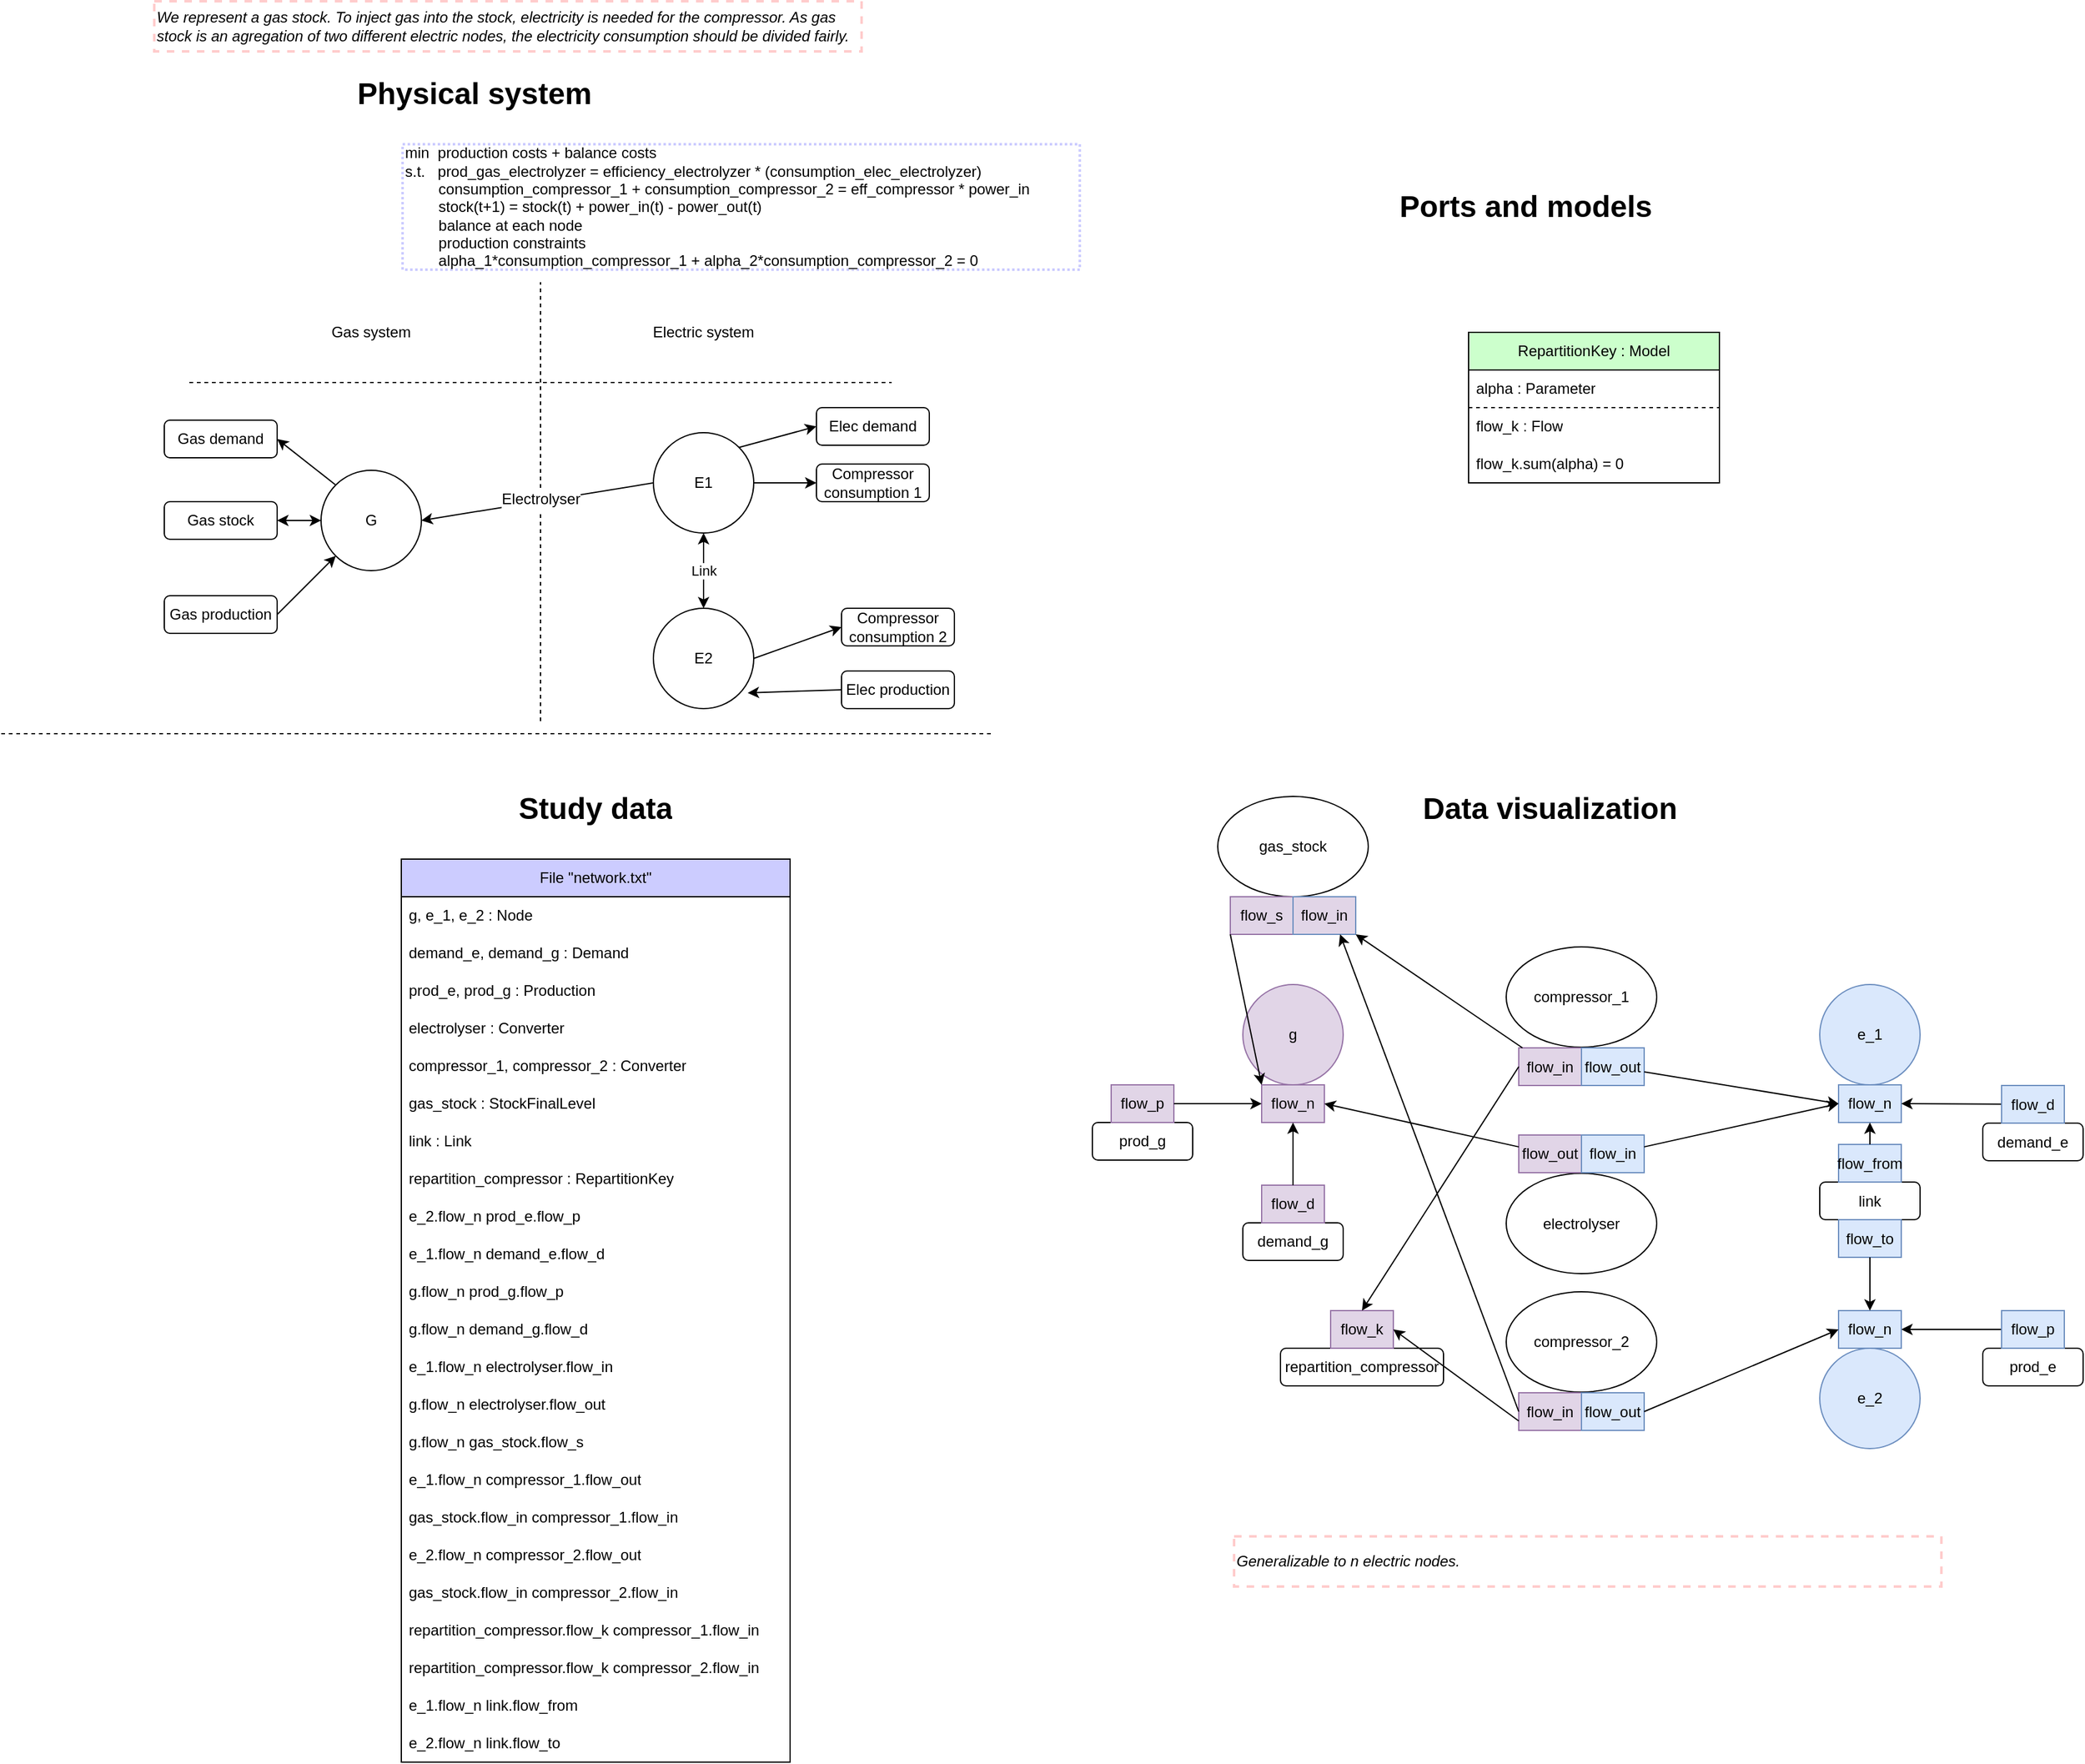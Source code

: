 <mxfile>
    <diagram id="C5RBs43oDa-KdzZeNtuy" name="three_models_repartition_key">
        <mxGraphModel dx="1265" dy="1793" grid="1" gridSize="10" guides="1" tooltips="1" connect="1" arrows="1" fold="1" page="1" pageScale="1" pageWidth="827" pageHeight="1169" math="0" shadow="0">
            <root>
                <mxCell id="WIyWlLk6GJQsqaUBKTNV-0"/>
                <mxCell id="WIyWlLk6GJQsqaUBKTNV-1" parent="WIyWlLk6GJQsqaUBKTNV-0"/>
                <mxCell id="hW5n2ouBTmK9XzmkuQqM-54" value="" style="endArrow=none;dashed=1;html=1;rounded=0;" parent="WIyWlLk6GJQsqaUBKTNV-1" edge="1">
                    <mxGeometry width="50" height="50" relative="1" as="geometry">
                        <mxPoint x="440" y="-10" as="sourcePoint"/>
                        <mxPoint x="440" y="-360" as="targetPoint"/>
                    </mxGeometry>
                </mxCell>
                <mxCell id="hW5n2ouBTmK9XzmkuQqM-55" value="" style="endArrow=none;dashed=1;html=1;rounded=0;" parent="WIyWlLk6GJQsqaUBKTNV-1" edge="1">
                    <mxGeometry width="50" height="50" relative="1" as="geometry">
                        <mxPoint x="160" y="-280" as="sourcePoint"/>
                        <mxPoint x="720" y="-280" as="targetPoint"/>
                    </mxGeometry>
                </mxCell>
                <mxCell id="hW5n2ouBTmK9XzmkuQqM-56" value="Gas system" style="text;html=1;strokeColor=none;fillColor=none;align=center;verticalAlign=middle;whiteSpace=wrap;rounded=0;" parent="WIyWlLk6GJQsqaUBKTNV-1" vertex="1">
                    <mxGeometry x="250" y="-340" width="110" height="40" as="geometry"/>
                </mxCell>
                <mxCell id="hW5n2ouBTmK9XzmkuQqM-57" value="Electric system" style="text;html=1;strokeColor=none;fillColor=none;align=center;verticalAlign=middle;whiteSpace=wrap;rounded=0;" parent="WIyWlLk6GJQsqaUBKTNV-1" vertex="1">
                    <mxGeometry x="515" y="-340" width="110" height="40" as="geometry"/>
                </mxCell>
                <mxCell id="hW5n2ouBTmK9XzmkuQqM-58" value="G" style="ellipse;whiteSpace=wrap;html=1;aspect=fixed;" parent="WIyWlLk6GJQsqaUBKTNV-1" vertex="1">
                    <mxGeometry x="265" y="-210" width="80" height="80" as="geometry"/>
                </mxCell>
                <mxCell id="hW5n2ouBTmK9XzmkuQqM-59" value="E1" style="ellipse;whiteSpace=wrap;html=1;aspect=fixed;" parent="WIyWlLk6GJQsqaUBKTNV-1" vertex="1">
                    <mxGeometry x="530" y="-240" width="80" height="80" as="geometry"/>
                </mxCell>
                <mxCell id="hW5n2ouBTmK9XzmkuQqM-60" value="" style="endArrow=classic;html=1;rounded=0;entryX=0;entryY=1;entryDx=0;entryDy=0;exitX=1;exitY=0.5;exitDx=0;exitDy=0;" parent="WIyWlLk6GJQsqaUBKTNV-1" source="hW5n2ouBTmK9XzmkuQqM-64" target="hW5n2ouBTmK9XzmkuQqM-58" edge="1">
                    <mxGeometry width="50" height="50" relative="1" as="geometry">
                        <mxPoint x="230" y="-90" as="sourcePoint"/>
                        <mxPoint x="440" y="-90" as="targetPoint"/>
                    </mxGeometry>
                </mxCell>
                <mxCell id="hW5n2ouBTmK9XzmkuQqM-61" value="" style="endArrow=classic;html=1;rounded=0;exitX=0;exitY=0;exitDx=0;exitDy=0;entryX=1;entryY=0.5;entryDx=0;entryDy=0;" parent="WIyWlLk6GJQsqaUBKTNV-1" source="hW5n2ouBTmK9XzmkuQqM-58" target="hW5n2ouBTmK9XzmkuQqM-67" edge="1">
                    <mxGeometry width="50" height="50" relative="1" as="geometry">
                        <mxPoint x="240" y="-80" as="sourcePoint"/>
                        <mxPoint x="210" y="-230" as="targetPoint"/>
                    </mxGeometry>
                </mxCell>
                <mxCell id="hW5n2ouBTmK9XzmkuQqM-62" value="" style="endArrow=classic;html=1;rounded=0;exitX=1;exitY=0;exitDx=0;exitDy=0;entryX=0;entryY=0.5;entryDx=0;entryDy=0;" parent="WIyWlLk6GJQsqaUBKTNV-1" source="hW5n2ouBTmK9XzmkuQqM-59" target="hW5n2ouBTmK9XzmkuQqM-66" edge="1">
                    <mxGeometry width="50" height="50" relative="1" as="geometry">
                        <mxPoint x="707" y="-228" as="sourcePoint"/>
                        <mxPoint x="650" y="-240" as="targetPoint"/>
                    </mxGeometry>
                </mxCell>
                <mxCell id="hW5n2ouBTmK9XzmkuQqM-63" value="" style="endArrow=classic;html=1;rounded=0;entryX=0.94;entryY=0.843;entryDx=0;entryDy=0;exitX=0;exitY=0.5;exitDx=0;exitDy=0;entryPerimeter=0;" parent="WIyWlLk6GJQsqaUBKTNV-1" source="hW5n2ouBTmK9XzmkuQqM-65" target="171" edge="1">
                    <mxGeometry width="50" height="50" relative="1" as="geometry">
                        <mxPoint x="650" y="-90" as="sourcePoint"/>
                        <mxPoint x="600" y="-110" as="targetPoint"/>
                    </mxGeometry>
                </mxCell>
                <mxCell id="hW5n2ouBTmK9XzmkuQqM-64" value="Gas production" style="rounded=1;whiteSpace=wrap;html=1;" parent="WIyWlLk6GJQsqaUBKTNV-1" vertex="1">
                    <mxGeometry x="140" y="-110" width="90" height="30" as="geometry"/>
                </mxCell>
                <mxCell id="hW5n2ouBTmK9XzmkuQqM-65" value="Elec production" style="rounded=1;whiteSpace=wrap;html=1;" parent="WIyWlLk6GJQsqaUBKTNV-1" vertex="1">
                    <mxGeometry x="680" y="-50" width="90" height="30" as="geometry"/>
                </mxCell>
                <mxCell id="hW5n2ouBTmK9XzmkuQqM-66" value="Elec demand" style="rounded=1;whiteSpace=wrap;html=1;" parent="WIyWlLk6GJQsqaUBKTNV-1" vertex="1">
                    <mxGeometry x="660" y="-260" width="90" height="30" as="geometry"/>
                </mxCell>
                <mxCell id="hW5n2ouBTmK9XzmkuQqM-67" value="Gas demand" style="rounded=1;whiteSpace=wrap;html=1;" parent="WIyWlLk6GJQsqaUBKTNV-1" vertex="1">
                    <mxGeometry x="140" y="-250" width="90" height="30" as="geometry"/>
                </mxCell>
                <mxCell id="hW5n2ouBTmK9XzmkuQqM-78" value="" style="endArrow=none;dashed=1;html=1;rounded=0;" parent="WIyWlLk6GJQsqaUBKTNV-1" edge="1">
                    <mxGeometry width="50" height="50" relative="1" as="geometry">
                        <mxPoint x="10" as="sourcePoint"/>
                        <mxPoint x="800" as="targetPoint"/>
                    </mxGeometry>
                </mxCell>
                <mxCell id="hW5n2ouBTmK9XzmkuQqM-81" value="&lt;h1&gt;Physical system&lt;br&gt;&lt;/h1&gt;" style="text;html=1;strokeColor=none;fillColor=none;spacing=5;spacingTop=-20;whiteSpace=wrap;overflow=hidden;rounded=0;" parent="WIyWlLk6GJQsqaUBKTNV-1" vertex="1">
                    <mxGeometry x="289" y="-530" width="250" height="40" as="geometry"/>
                </mxCell>
                <mxCell id="0" value="" style="group" parent="WIyWlLk6GJQsqaUBKTNV-1" vertex="1" connectable="0">
                    <mxGeometry x="890" y="-440" width="690" height="460" as="geometry"/>
                </mxCell>
                <mxCell id="hW5n2ouBTmK9XzmkuQqM-79" value="&lt;h1&gt;Ports and models&lt;br&gt;&lt;/h1&gt;" style="text;html=1;strokeColor=none;fillColor=none;spacing=5;spacingTop=-20;whiteSpace=wrap;overflow=hidden;rounded=0;" parent="0" vertex="1">
                    <mxGeometry x="230" width="250" height="40" as="geometry"/>
                </mxCell>
                <mxCell id="lq9ihwmZ38vg-_vPRwBz-186" value="RepartitionKey : Model" style="swimlane;fontStyle=0;childLayout=stackLayout;horizontal=1;startSize=30;horizontalStack=0;resizeParent=1;resizeParentMax=0;resizeLast=0;collapsible=1;marginBottom=0;whiteSpace=wrap;html=1;fontColor=#000000;strokeColor=default;fillColor=#CCFFCC;" parent="0" vertex="1">
                    <mxGeometry x="290" y="120" width="200" height="120" as="geometry"/>
                </mxCell>
                <mxCell id="lq9ihwmZ38vg-_vPRwBz-187" value="alpha : Parameter" style="text;strokeColor=none;fillColor=none;align=left;verticalAlign=middle;spacingLeft=4;spacingRight=4;overflow=hidden;points=[[0,0.5],[1,0.5]];portConstraint=eastwest;rotatable=0;whiteSpace=wrap;html=1;" parent="lq9ihwmZ38vg-_vPRwBz-186" vertex="1">
                    <mxGeometry y="30" width="200" height="30" as="geometry"/>
                </mxCell>
                <mxCell id="lq9ihwmZ38vg-_vPRwBz-188" value="" style="endArrow=none;dashed=1;html=1;rounded=0;exitX=0;exitY=0.5;exitDx=0;exitDy=0;entryX=1;entryY=0.5;entryDx=0;entryDy=0;" parent="lq9ihwmZ38vg-_vPRwBz-186" edge="1">
                    <mxGeometry width="50" height="50" relative="1" as="geometry">
                        <mxPoint y="60" as="sourcePoint"/>
                        <mxPoint x="200" y="60" as="targetPoint"/>
                    </mxGeometry>
                </mxCell>
                <mxCell id="lq9ihwmZ38vg-_vPRwBz-189" value="flow_k : Flow" style="text;strokeColor=none;fillColor=none;align=left;verticalAlign=middle;spacingLeft=4;spacingRight=4;overflow=hidden;points=[[0,0.5],[1,0.5]];portConstraint=eastwest;rotatable=0;whiteSpace=wrap;html=1;" parent="lq9ihwmZ38vg-_vPRwBz-186" vertex="1">
                    <mxGeometry y="60" width="200" height="30" as="geometry"/>
                </mxCell>
                <mxCell id="lq9ihwmZ38vg-_vPRwBz-190" value="flow_k.sum(alpha) = 0" style="text;strokeColor=none;fillColor=none;align=left;verticalAlign=middle;spacingLeft=4;spacingRight=4;overflow=hidden;points=[[0,0.5],[1,0.5]];portConstraint=eastwest;rotatable=0;whiteSpace=wrap;html=1;" parent="lq9ihwmZ38vg-_vPRwBz-186" vertex="1">
                    <mxGeometry y="90" width="200" height="30" as="geometry"/>
                </mxCell>
                <mxCell id="1" value="" style="group" parent="WIyWlLk6GJQsqaUBKTNV-1" vertex="1" connectable="0">
                    <mxGeometry x="109" y="40" width="680" height="320" as="geometry"/>
                </mxCell>
                <mxCell id="hW5n2ouBTmK9XzmkuQqM-36" value="&lt;font color=&quot;#000000&quot;&gt;File &quot;network.txt&quot;&lt;/font&gt;" style="swimlane;fontStyle=0;childLayout=stackLayout;horizontal=1;startSize=30;horizontalStack=0;resizeParent=1;resizeParentMax=0;resizeLast=0;collapsible=1;marginBottom=0;whiteSpace=wrap;html=1;fillColor=#CCCCFF;" parent="1" vertex="1">
                    <mxGeometry x="220" y="60" width="310" height="720" as="geometry"/>
                </mxCell>
                <mxCell id="hW5n2ouBTmK9XzmkuQqM-39" value="g, e_1, e_2 : Node" style="text;strokeColor=none;fillColor=none;align=left;verticalAlign=middle;spacingLeft=4;spacingRight=4;overflow=hidden;points=[[0,0.5],[1,0.5]];portConstraint=eastwest;rotatable=0;whiteSpace=wrap;html=1;" parent="hW5n2ouBTmK9XzmkuQqM-36" vertex="1">
                    <mxGeometry y="30" width="310" height="30" as="geometry"/>
                </mxCell>
                <mxCell id="hW5n2ouBTmK9XzmkuQqM-44" value="demand_e, demand_g : Demand" style="text;strokeColor=none;fillColor=none;align=left;verticalAlign=middle;spacingLeft=4;spacingRight=4;overflow=hidden;points=[[0,0.5],[1,0.5]];portConstraint=eastwest;rotatable=0;whiteSpace=wrap;html=1;" parent="hW5n2ouBTmK9XzmkuQqM-36" vertex="1">
                    <mxGeometry y="60" width="310" height="30" as="geometry"/>
                </mxCell>
                <mxCell id="hW5n2ouBTmK9XzmkuQqM-41" value="prod_e, prod_g : Production" style="text;strokeColor=none;fillColor=none;align=left;verticalAlign=middle;spacingLeft=4;spacingRight=4;overflow=hidden;points=[[0,0.5],[1,0.5]];portConstraint=eastwest;rotatable=0;whiteSpace=wrap;html=1;" parent="hW5n2ouBTmK9XzmkuQqM-36" vertex="1">
                    <mxGeometry y="90" width="310" height="30" as="geometry"/>
                </mxCell>
                <mxCell id="hW5n2ouBTmK9XzmkuQqM-37" value="electrolyser : Converter" style="text;strokeColor=none;fillColor=none;align=left;verticalAlign=middle;spacingLeft=4;spacingRight=4;overflow=hidden;points=[[0,0.5],[1,0.5]];portConstraint=eastwest;rotatable=0;whiteSpace=wrap;html=1;" parent="hW5n2ouBTmK9XzmkuQqM-36" vertex="1">
                    <mxGeometry y="120" width="310" height="30" as="geometry"/>
                </mxCell>
                <mxCell id="167" value="compressor_1, compressor_2 : Converter" style="text;strokeColor=none;fillColor=none;align=left;verticalAlign=middle;spacingLeft=4;spacingRight=4;overflow=hidden;points=[[0,0.5],[1,0.5]];portConstraint=eastwest;rotatable=0;whiteSpace=wrap;html=1;" parent="hW5n2ouBTmK9XzmkuQqM-36" vertex="1">
                    <mxGeometry y="150" width="310" height="30" as="geometry"/>
                </mxCell>
                <mxCell id="168" value="gas_stock : StockFinalLevel" style="text;strokeColor=none;fillColor=none;align=left;verticalAlign=middle;spacingLeft=4;spacingRight=4;overflow=hidden;points=[[0,0.5],[1,0.5]];portConstraint=eastwest;rotatable=0;whiteSpace=wrap;html=1;" parent="hW5n2ouBTmK9XzmkuQqM-36" vertex="1">
                    <mxGeometry y="180" width="310" height="30" as="geometry"/>
                </mxCell>
                <mxCell id="196" value="link : Link" style="text;strokeColor=none;fillColor=none;align=left;verticalAlign=middle;spacingLeft=4;spacingRight=4;overflow=hidden;points=[[0,0.5],[1,0.5]];portConstraint=eastwest;rotatable=0;whiteSpace=wrap;html=1;" parent="hW5n2ouBTmK9XzmkuQqM-36" vertex="1">
                    <mxGeometry y="210" width="310" height="30" as="geometry"/>
                </mxCell>
                <mxCell id="200" value="repartition_compressor : RepartitionKey" style="text;strokeColor=none;fillColor=none;align=left;verticalAlign=middle;spacingLeft=4;spacingRight=4;overflow=hidden;points=[[0,0.5],[1,0.5]];portConstraint=eastwest;rotatable=0;whiteSpace=wrap;html=1;" parent="hW5n2ouBTmK9XzmkuQqM-36" vertex="1">
                    <mxGeometry y="240" width="310" height="30" as="geometry"/>
                </mxCell>
                <mxCell id="hW5n2ouBTmK9XzmkuQqM-47" value="e_2.flow_n prod_e.flow_p" style="text;strokeColor=none;fillColor=none;align=left;verticalAlign=middle;spacingLeft=4;spacingRight=4;overflow=hidden;points=[[0,0.5],[1,0.5]];portConstraint=eastwest;rotatable=0;whiteSpace=wrap;html=1;" parent="hW5n2ouBTmK9XzmkuQqM-36" vertex="1">
                    <mxGeometry y="270" width="310" height="30" as="geometry"/>
                </mxCell>
                <mxCell id="hW5n2ouBTmK9XzmkuQqM-48" value="e_1.flow_n demand_e.flow_d" style="text;strokeColor=none;fillColor=none;align=left;verticalAlign=middle;spacingLeft=4;spacingRight=4;overflow=hidden;points=[[0,0.5],[1,0.5]];portConstraint=eastwest;rotatable=0;whiteSpace=wrap;html=1;" parent="hW5n2ouBTmK9XzmkuQqM-36" vertex="1">
                    <mxGeometry y="300" width="310" height="30" as="geometry"/>
                </mxCell>
                <mxCell id="hW5n2ouBTmK9XzmkuQqM-49" value="g.flow_n prod_g.flow_p" style="text;strokeColor=none;fillColor=none;align=left;verticalAlign=middle;spacingLeft=4;spacingRight=4;overflow=hidden;points=[[0,0.5],[1,0.5]];portConstraint=eastwest;rotatable=0;whiteSpace=wrap;html=1;" parent="hW5n2ouBTmK9XzmkuQqM-36" vertex="1">
                    <mxGeometry y="330" width="310" height="30" as="geometry"/>
                </mxCell>
                <mxCell id="hW5n2ouBTmK9XzmkuQqM-50" value="g.flow_n demand_g.flow_d" style="text;strokeColor=none;fillColor=none;align=left;verticalAlign=middle;spacingLeft=4;spacingRight=4;overflow=hidden;points=[[0,0.5],[1,0.5]];portConstraint=eastwest;rotatable=0;whiteSpace=wrap;html=1;" parent="hW5n2ouBTmK9XzmkuQqM-36" vertex="1">
                    <mxGeometry y="360" width="310" height="30" as="geometry"/>
                </mxCell>
                <mxCell id="hW5n2ouBTmK9XzmkuQqM-51" value="e_1.flow_n electrolyser.flow_in" style="text;strokeColor=none;fillColor=none;align=left;verticalAlign=middle;spacingLeft=4;spacingRight=4;overflow=hidden;points=[[0,0.5],[1,0.5]];portConstraint=eastwest;rotatable=0;whiteSpace=wrap;html=1;" parent="hW5n2ouBTmK9XzmkuQqM-36" vertex="1">
                    <mxGeometry y="390" width="310" height="30" as="geometry"/>
                </mxCell>
                <mxCell id="hW5n2ouBTmK9XzmkuQqM-46" value="g.flow_n electrolyser.flow_out" style="text;strokeColor=none;fillColor=none;align=left;verticalAlign=middle;spacingLeft=4;spacingRight=4;overflow=hidden;points=[[0,0.5],[1,0.5]];portConstraint=eastwest;rotatable=0;whiteSpace=wrap;html=1;" parent="hW5n2ouBTmK9XzmkuQqM-36" vertex="1">
                    <mxGeometry y="420" width="310" height="30" as="geometry"/>
                </mxCell>
                <mxCell id="hW5n2ouBTmK9XzmkuQqM-53" value="g.flow_n gas_stock.flow_s" style="text;strokeColor=none;fillColor=none;align=left;verticalAlign=middle;spacingLeft=4;spacingRight=4;overflow=hidden;points=[[0,0.5],[1,0.5]];portConstraint=eastwest;rotatable=0;whiteSpace=wrap;html=1;" parent="hW5n2ouBTmK9XzmkuQqM-36" vertex="1">
                    <mxGeometry y="450" width="310" height="30" as="geometry"/>
                </mxCell>
                <mxCell id="169" value="e_1.flow_n compressor_1.flow_out" style="text;strokeColor=none;fillColor=none;align=left;verticalAlign=middle;spacingLeft=4;spacingRight=4;overflow=hidden;points=[[0,0.5],[1,0.5]];portConstraint=eastwest;rotatable=0;whiteSpace=wrap;html=1;" parent="hW5n2ouBTmK9XzmkuQqM-36" vertex="1">
                    <mxGeometry y="480" width="310" height="30" as="geometry"/>
                </mxCell>
                <mxCell id="170" value="gas_stock.flow_in compressor_1.flow_in" style="text;strokeColor=none;fillColor=none;align=left;verticalAlign=middle;spacingLeft=4;spacingRight=4;overflow=hidden;points=[[0,0.5],[1,0.5]];portConstraint=eastwest;rotatable=0;whiteSpace=wrap;html=1;" parent="hW5n2ouBTmK9XzmkuQqM-36" vertex="1">
                    <mxGeometry y="510" width="310" height="30" as="geometry"/>
                </mxCell>
                <mxCell id="197" value="e_2.flow_n compressor_2.flow_out" style="text;strokeColor=none;fillColor=none;align=left;verticalAlign=middle;spacingLeft=4;spacingRight=4;overflow=hidden;points=[[0,0.5],[1,0.5]];portConstraint=eastwest;rotatable=0;whiteSpace=wrap;html=1;" parent="hW5n2ouBTmK9XzmkuQqM-36" vertex="1">
                    <mxGeometry y="540" width="310" height="30" as="geometry"/>
                </mxCell>
                <mxCell id="198" value="gas_stock.flow_in compressor_2.flow_in" style="text;strokeColor=none;fillColor=none;align=left;verticalAlign=middle;spacingLeft=4;spacingRight=4;overflow=hidden;points=[[0,0.5],[1,0.5]];portConstraint=eastwest;rotatable=0;whiteSpace=wrap;html=1;" parent="hW5n2ouBTmK9XzmkuQqM-36" vertex="1">
                    <mxGeometry y="570" width="310" height="30" as="geometry"/>
                </mxCell>
                <mxCell id="201" value="repartition_compressor.flow_k compressor_1.flow_in" style="text;strokeColor=none;fillColor=none;align=left;verticalAlign=middle;spacingLeft=4;spacingRight=4;overflow=hidden;points=[[0,0.5],[1,0.5]];portConstraint=eastwest;rotatable=0;whiteSpace=wrap;html=1;" parent="hW5n2ouBTmK9XzmkuQqM-36" vertex="1">
                    <mxGeometry y="600" width="310" height="30" as="geometry"/>
                </mxCell>
                <mxCell id="199" value="repartition_compressor.flow_k compressor_2.flow_in" style="text;strokeColor=none;fillColor=none;align=left;verticalAlign=middle;spacingLeft=4;spacingRight=4;overflow=hidden;points=[[0,0.5],[1,0.5]];portConstraint=eastwest;rotatable=0;whiteSpace=wrap;html=1;" parent="hW5n2ouBTmK9XzmkuQqM-36" vertex="1">
                    <mxGeometry y="630" width="310" height="30" as="geometry"/>
                </mxCell>
                <mxCell id="203" value="e_1.flow_n link.flow_from" style="text;strokeColor=none;fillColor=none;align=left;verticalAlign=middle;spacingLeft=4;spacingRight=4;overflow=hidden;points=[[0,0.5],[1,0.5]];portConstraint=eastwest;rotatable=0;whiteSpace=wrap;html=1;" parent="hW5n2ouBTmK9XzmkuQqM-36" vertex="1">
                    <mxGeometry y="660" width="310" height="30" as="geometry"/>
                </mxCell>
                <mxCell id="202" value="e_2.flow_n link.flow_to" style="text;strokeColor=none;fillColor=none;align=left;verticalAlign=middle;spacingLeft=4;spacingRight=4;overflow=hidden;points=[[0,0.5],[1,0.5]];portConstraint=eastwest;rotatable=0;whiteSpace=wrap;html=1;" parent="hW5n2ouBTmK9XzmkuQqM-36" vertex="1">
                    <mxGeometry y="690" width="310" height="30" as="geometry"/>
                </mxCell>
                <mxCell id="hW5n2ouBTmK9XzmkuQqM-80" value="&lt;h1&gt;Study data&lt;br&gt;&lt;/h1&gt;" style="text;html=1;strokeColor=none;fillColor=none;spacing=5;spacingTop=-20;whiteSpace=wrap;overflow=hidden;rounded=0;align=center;" parent="1" vertex="1">
                    <mxGeometry x="250" width="250" height="40" as="geometry"/>
                </mxCell>
                <mxCell id="11" value="&lt;font style=&quot;&quot;&gt;&lt;b style=&quot;&quot;&gt;&lt;font style=&quot;font-size: 24px;&quot;&gt;Data visualization&lt;/font&gt;&lt;br&gt;&lt;/b&gt;&lt;/font&gt;" style="text;html=1;strokeColor=none;fillColor=none;align=center;verticalAlign=middle;whiteSpace=wrap;rounded=0;" parent="WIyWlLk6GJQsqaUBKTNV-1" vertex="1">
                    <mxGeometry x="1030" width="430" height="120" as="geometry"/>
                </mxCell>
                <mxCell id="49" value="" style="group" parent="WIyWlLk6GJQsqaUBKTNV-1" vertex="1" connectable="0">
                    <mxGeometry x="880" y="170" width="790" height="375" as="geometry"/>
                </mxCell>
                <mxCell id="2" value="" style="group" parent="49" vertex="1" connectable="0">
                    <mxGeometry x="120" y="30" width="80" height="110" as="geometry"/>
                </mxCell>
                <mxCell id="3" value="&lt;font color=&quot;#000000&quot;&gt;g&lt;/font&gt;" style="ellipse;whiteSpace=wrap;html=1;aspect=fixed;fillColor=#e1d5e7;strokeColor=#9673a6;" parent="2" vertex="1">
                    <mxGeometry width="80" height="80" as="geometry"/>
                </mxCell>
                <mxCell id="4" value="&lt;font color=&quot;#000000&quot;&gt;flow_n&lt;/font&gt;" style="rounded=0;whiteSpace=wrap;html=1;fillColor=#e1d5e7;strokeColor=#9673a6;" parent="2" vertex="1">
                    <mxGeometry x="15" y="80" width="50" height="30" as="geometry"/>
                </mxCell>
                <mxCell id="8" value="" style="group" parent="49" vertex="1" connectable="0">
                    <mxGeometry x="580" y="30" width="80" height="110" as="geometry"/>
                </mxCell>
                <mxCell id="9" value="e_1" style="ellipse;whiteSpace=wrap;html=1;aspect=fixed;fillColor=#dae8fc;strokeColor=#6c8ebf;fontColor=#000000;" parent="8" vertex="1">
                    <mxGeometry width="80" height="80" as="geometry"/>
                </mxCell>
                <mxCell id="10" value="&lt;font color=&quot;#000000&quot;&gt;flow_n&lt;/font&gt;" style="rounded=0;whiteSpace=wrap;html=1;fillColor=#dae8fc;strokeColor=#6c8ebf;" parent="8" vertex="1">
                    <mxGeometry x="15" y="80" width="50" height="30" as="geometry"/>
                </mxCell>
                <mxCell id="17" value="" style="group" parent="49" vertex="1" connectable="0">
                    <mxGeometry x="330" y="150" width="120" height="110.5" as="geometry"/>
                </mxCell>
                <mxCell id="18" value="electrolyser" style="ellipse;whiteSpace=wrap;html=1;" parent="17" vertex="1">
                    <mxGeometry y="30.5" width="120" height="80" as="geometry"/>
                </mxCell>
                <mxCell id="19" value="" style="group;fillColor=#f8cecc;strokeColor=#b85450;" parent="17" vertex="1" connectable="0">
                    <mxGeometry x="10" width="100" height="30" as="geometry"/>
                </mxCell>
                <mxCell id="20" value="&lt;font color=&quot;#000000&quot;&gt;flow_out&lt;/font&gt;" style="rounded=0;whiteSpace=wrap;html=1;fillColor=#e1d5e7;strokeColor=#9673a6;" parent="19" vertex="1">
                    <mxGeometry width="50" height="30" as="geometry"/>
                </mxCell>
                <mxCell id="21" value="flow_in" style="rounded=0;whiteSpace=wrap;html=1;fillColor=#dae8fc;strokeColor=#6c8ebf;fontColor=#000000;" parent="19" vertex="1">
                    <mxGeometry x="50" width="50" height="30" as="geometry"/>
                </mxCell>
                <mxCell id="22" value="" style="group" parent="49" vertex="1" connectable="0">
                    <mxGeometry x="330" width="120" height="110.5" as="geometry"/>
                </mxCell>
                <UserObject label="compressor_1" link="data:page/id,C5RBs43oDa-KdzZeNtuy" id="13">
                    <mxCell style="ellipse;whiteSpace=wrap;html=1;container=0;" parent="22" vertex="1">
                        <mxGeometry width="120" height="80" as="geometry"/>
                    </mxCell>
                </UserObject>
                <mxCell id="14" value="" style="group;fillColor=#f8cecc;strokeColor=#b85450;container=0;" parent="22" vertex="1" connectable="0">
                    <mxGeometry x="10" y="80.5" width="100" height="30" as="geometry"/>
                </mxCell>
                <mxCell id="15" value="&lt;font color=&quot;#000000&quot;&gt;flow_in&lt;/font&gt;" style="rounded=0;whiteSpace=wrap;html=1;fillColor=#e1d5e7;strokeColor=#9673a6;container=0;" parent="22" vertex="1">
                    <mxGeometry x="10" y="80.5" width="50" height="30" as="geometry"/>
                </mxCell>
                <mxCell id="16" value="flow_out" style="rounded=0;whiteSpace=wrap;html=1;fillColor=#dae8fc;strokeColor=#6c8ebf;container=0;fontColor=#000000;" parent="22" vertex="1">
                    <mxGeometry x="60" y="80.5" width="50" height="30" as="geometry"/>
                </mxCell>
                <mxCell id="37" value="" style="group" parent="49" vertex="1" connectable="0">
                    <mxGeometry x="120" y="190" width="80" height="60" as="geometry"/>
                </mxCell>
                <mxCell id="38" value="demand_g" style="rounded=1;whiteSpace=wrap;html=1;container=0;" parent="37" vertex="1">
                    <mxGeometry y="30" width="80" height="30" as="geometry"/>
                </mxCell>
                <mxCell id="39" value="&lt;font color=&quot;#000000&quot;&gt;flow_d&lt;/font&gt;" style="rounded=0;whiteSpace=wrap;html=1;fillColor=#e1d5e7;strokeColor=#9673a6;container=0;" parent="37" vertex="1">
                    <mxGeometry x="15" width="50" height="30" as="geometry"/>
                </mxCell>
                <mxCell id="40" value="" style="group" parent="49" vertex="1" connectable="0">
                    <mxGeometry y="110" width="80" height="60" as="geometry"/>
                </mxCell>
                <mxCell id="41" value="prod_g" style="rounded=1;whiteSpace=wrap;html=1;container=0;" parent="40" vertex="1">
                    <mxGeometry y="30" width="80" height="30" as="geometry"/>
                </mxCell>
                <mxCell id="42" value="&lt;font color=&quot;#000000&quot;&gt;flow_p&lt;/font&gt;" style="rounded=0;whiteSpace=wrap;html=1;fillColor=#e1d5e7;strokeColor=#9673a6;container=0;" parent="40" vertex="1">
                    <mxGeometry x="15" width="50" height="30" as="geometry"/>
                </mxCell>
                <mxCell id="119" style="edgeStyle=none;html=1;entryX=0;entryY=0.5;entryDx=0;entryDy=0;" parent="49" source="42" target="4" edge="1">
                    <mxGeometry relative="1" as="geometry"/>
                </mxCell>
                <mxCell id="120" style="edgeStyle=none;html=1;entryX=0.5;entryY=1;entryDx=0;entryDy=0;" parent="49" source="39" target="4" edge="1">
                    <mxGeometry relative="1" as="geometry"/>
                </mxCell>
                <mxCell id="122" style="edgeStyle=none;html=1;entryX=1;entryY=0.5;entryDx=0;entryDy=0;" parent="49" source="20" target="4" edge="1">
                    <mxGeometry relative="1" as="geometry"/>
                </mxCell>
                <mxCell id="123" style="edgeStyle=none;html=1;entryX=0;entryY=0.5;entryDx=0;entryDy=0;" parent="49" source="21" target="10" edge="1">
                    <mxGeometry relative="1" as="geometry"/>
                </mxCell>
                <mxCell id="124" style="edgeStyle=none;html=1;entryX=0;entryY=0.5;entryDx=0;entryDy=0;" parent="49" source="16" target="10" edge="1">
                    <mxGeometry relative="1" as="geometry"/>
                </mxCell>
                <mxCell id="127" style="edgeStyle=none;html=1;entryX=1;entryY=0.5;entryDx=0;entryDy=0;" parent="49" source="31" target="178" edge="1">
                    <mxGeometry relative="1" as="geometry"/>
                </mxCell>
                <mxCell id="128" style="edgeStyle=none;html=1;entryX=1;entryY=0.5;entryDx=0;entryDy=0;" parent="49" source="36" target="10" edge="1">
                    <mxGeometry relative="1" as="geometry"/>
                </mxCell>
                <mxCell id="33" value="" style="group" parent="49" vertex="1" connectable="0">
                    <mxGeometry x="710" y="290" width="80" height="60" as="geometry"/>
                </mxCell>
                <mxCell id="30" value="prod_e" style="rounded=1;whiteSpace=wrap;html=1;container=0;" parent="33" vertex="1">
                    <mxGeometry y="30" width="80" height="30" as="geometry"/>
                </mxCell>
                <mxCell id="31" value="flow_p" style="rounded=0;whiteSpace=wrap;html=1;fillColor=#dae8fc;strokeColor=#6c8ebf;container=0;fontColor=#000000;" parent="33" vertex="1">
                    <mxGeometry x="15" width="50" height="30" as="geometry"/>
                </mxCell>
                <mxCell id="34" value="" style="group" parent="49" vertex="1" connectable="0">
                    <mxGeometry x="710" y="110.5" width="80" height="60" as="geometry"/>
                </mxCell>
                <mxCell id="35" value="demand_e" style="rounded=1;whiteSpace=wrap;html=1;container=0;" parent="34" vertex="1">
                    <mxGeometry y="30" width="80" height="30" as="geometry"/>
                </mxCell>
                <mxCell id="36" value="&lt;font color=&quot;#000000&quot;&gt;flow_d&lt;/font&gt;" style="rounded=0;whiteSpace=wrap;html=1;fillColor=#dae8fc;strokeColor=#6c8ebf;container=0;" parent="34" vertex="1">
                    <mxGeometry x="15" width="50" height="30" as="geometry"/>
                </mxCell>
                <mxCell id="lq9ihwmZ38vg-_vPRwBz-191" value="" style="group;fontColor=#000000;" parent="49" vertex="1" connectable="0">
                    <mxGeometry x="180" y="290" width="100" height="60" as="geometry"/>
                </mxCell>
                <mxCell id="lq9ihwmZ38vg-_vPRwBz-192" value="repartition_compressor" style="rounded=1;whiteSpace=wrap;html=1;container=0;" parent="lq9ihwmZ38vg-_vPRwBz-191" vertex="1">
                    <mxGeometry x="-30" y="30" width="130" height="30" as="geometry"/>
                </mxCell>
                <mxCell id="lq9ihwmZ38vg-_vPRwBz-193" value="flow_k" style="rounded=0;whiteSpace=wrap;html=1;fillColor=#e1d5e7;strokeColor=#9673a6;container=0;fontColor=#000000;" parent="lq9ihwmZ38vg-_vPRwBz-191" vertex="1">
                    <mxGeometry x="10" width="50" height="30" as="geometry"/>
                </mxCell>
                <mxCell id="lq9ihwmZ38vg-_vPRwBz-194" style="edgeStyle=none;html=1;entryX=0.5;entryY=0;entryDx=0;entryDy=0;startArrow=none;startFill=0;endArrow=classic;endFill=1;exitX=0;exitY=0.5;exitDx=0;exitDy=0;" parent="49" source="15" target="lq9ihwmZ38vg-_vPRwBz-193" edge="1">
                    <mxGeometry relative="1" as="geometry">
                        <mxPoint x="350" y="380.5" as="sourcePoint"/>
                        <mxPoint x="207.5" as="targetPoint"/>
                    </mxGeometry>
                </mxCell>
                <mxCell id="176" value="" style="group" parent="49" vertex="1" connectable="0">
                    <mxGeometry x="580" y="320" width="80" height="110" as="geometry"/>
                </mxCell>
                <mxCell id="177" value="e_2" style="ellipse;whiteSpace=wrap;html=1;aspect=fixed;fillColor=#dae8fc;strokeColor=#6c8ebf;fontColor=#000000;" parent="176" vertex="1">
                    <mxGeometry width="80" height="80" as="geometry"/>
                </mxCell>
                <mxCell id="178" value="&lt;font color=&quot;#000000&quot;&gt;flow_n&lt;/font&gt;" style="rounded=0;whiteSpace=wrap;html=1;fillColor=#dae8fc;strokeColor=#6c8ebf;" parent="49" vertex="1">
                    <mxGeometry x="595" y="290" width="50" height="30" as="geometry"/>
                </mxCell>
                <mxCell id="192" value="" style="group" parent="49" vertex="1" connectable="0">
                    <mxGeometry x="580" y="157.5" width="80" height="72.5" as="geometry"/>
                </mxCell>
                <mxCell id="193" value="link" style="rounded=1;whiteSpace=wrap;html=1;container=0;" parent="192" vertex="1">
                    <mxGeometry y="30" width="80" height="30" as="geometry"/>
                </mxCell>
                <mxCell id="194" value="&lt;font color=&quot;#000000&quot;&gt;flow_from&lt;/font&gt;" style="rounded=0;whiteSpace=wrap;html=1;fillColor=#dae8fc;strokeColor=#6c8ebf;container=0;" parent="192" vertex="1">
                    <mxGeometry x="15" width="50" height="30" as="geometry"/>
                </mxCell>
                <mxCell id="195" value="&lt;font color=&quot;#000000&quot;&gt;flow_to&lt;/font&gt;" style="rounded=0;whiteSpace=wrap;html=1;fillColor=#dae8fc;strokeColor=#6c8ebf;container=0;" parent="192" vertex="1">
                    <mxGeometry x="15" y="60" width="50" height="30" as="geometry"/>
                </mxCell>
                <mxCell id="204" style="edgeStyle=none;html=1;entryX=0.5;entryY=0;entryDx=0;entryDy=0;exitX=0.5;exitY=1;exitDx=0;exitDy=0;" parent="49" source="195" target="178" edge="1">
                    <mxGeometry relative="1" as="geometry">
                        <mxPoint x="450" y="380.5" as="sourcePoint"/>
                        <mxPoint x="605" y="315" as="targetPoint"/>
                    </mxGeometry>
                </mxCell>
                <mxCell id="205" style="edgeStyle=none;html=1;entryX=0.5;entryY=1;entryDx=0;entryDy=0;exitX=0.5;exitY=0;exitDx=0;exitDy=0;" parent="49" source="194" target="10" edge="1">
                    <mxGeometry relative="1" as="geometry">
                        <mxPoint x="630" y="257.5" as="sourcePoint"/>
                        <mxPoint x="630" y="300" as="targetPoint"/>
                    </mxGeometry>
                </mxCell>
                <mxCell id="129" value="&lt;i&gt;We represent a gas stock. To inject gas into the stock, electricity is needed for the compressor. As gas stock is an agregation of two different electric nodes, the electricity consumption should be divided fairly.&lt;/i&gt;" style="text;html=1;strokeColor=#FFCCCC;fillColor=none;align=left;verticalAlign=middle;whiteSpace=wrap;rounded=0;dashed=1;strokeWidth=2;" parent="WIyWlLk6GJQsqaUBKTNV-1" vertex="1">
                    <mxGeometry x="132" y="-584" width="564" height="40" as="geometry"/>
                </mxCell>
                <mxCell id="130" value="" style="endArrow=classic;html=1;rounded=0;exitX=0;exitY=0.5;exitDx=0;exitDy=0;entryX=1;entryY=0.5;entryDx=0;entryDy=0;" parent="WIyWlLk6GJQsqaUBKTNV-1" source="hW5n2ouBTmK9XzmkuQqM-59" target="hW5n2ouBTmK9XzmkuQqM-58" edge="1">
                    <mxGeometry relative="1" as="geometry">
                        <mxPoint x="541.716" y="-141.716" as="sourcePoint"/>
                        <mxPoint x="333.284" y="-141.716" as="targetPoint"/>
                    </mxGeometry>
                </mxCell>
                <mxCell id="131" value="Label" style="edgeLabel;resizable=0;html=1;align=center;verticalAlign=middle;" parent="130" connectable="0" vertex="1">
                    <mxGeometry relative="1" as="geometry"/>
                </mxCell>
                <mxCell id="132" value="&lt;font style=&quot;font-size: 12px;&quot;&gt;Electrolyser&lt;/font&gt;" style="edgeLabel;html=1;align=center;verticalAlign=middle;resizable=0;points=[];" parent="130" vertex="1" connectable="0">
                    <mxGeometry x="-0.024" y="-2" relative="1" as="geometry">
                        <mxPoint as="offset"/>
                    </mxGeometry>
                </mxCell>
                <mxCell id="133" value="Compressor consumption 1" style="rounded=1;whiteSpace=wrap;html=1;" parent="WIyWlLk6GJQsqaUBKTNV-1" vertex="1">
                    <mxGeometry x="660" y="-215" width="90" height="30" as="geometry"/>
                </mxCell>
                <mxCell id="134" value="" style="endArrow=classic;html=1;rounded=0;exitX=1;exitY=0.5;exitDx=0;exitDy=0;entryX=0;entryY=0.5;entryDx=0;entryDy=0;" parent="WIyWlLk6GJQsqaUBKTNV-1" source="hW5n2ouBTmK9XzmkuQqM-59" target="133" edge="1">
                    <mxGeometry width="50" height="50" relative="1" as="geometry">
                        <mxPoint x="608.284" y="-188.284" as="sourcePoint"/>
                        <mxPoint x="670" y="-235" as="targetPoint"/>
                    </mxGeometry>
                </mxCell>
                <mxCell id="135" value="Gas stock" style="rounded=1;whiteSpace=wrap;html=1;" parent="WIyWlLk6GJQsqaUBKTNV-1" vertex="1">
                    <mxGeometry x="140" y="-185" width="90" height="30" as="geometry"/>
                </mxCell>
                <mxCell id="136" value="" style="endArrow=classic;html=1;rounded=0;entryX=0;entryY=0.5;entryDx=0;entryDy=0;exitX=1;exitY=0.5;exitDx=0;exitDy=0;startArrow=classic;startFill=1;" parent="WIyWlLk6GJQsqaUBKTNV-1" source="135" target="hW5n2ouBTmK9XzmkuQqM-58" edge="1">
                    <mxGeometry width="50" height="50" relative="1" as="geometry">
                        <mxPoint x="240" y="-85" as="sourcePoint"/>
                        <mxPoint x="286.716" y="-131.716" as="targetPoint"/>
                    </mxGeometry>
                </mxCell>
                <mxCell id="152" value="" style="group" parent="WIyWlLk6GJQsqaUBKTNV-1" vertex="1" connectable="0">
                    <mxGeometry x="980" y="40" width="120" height="120" as="geometry"/>
                </mxCell>
                <mxCell id="153" value="gas_stock" style="ellipse;whiteSpace=wrap;html=1;" parent="152" vertex="1">
                    <mxGeometry y="10" width="120" height="80" as="geometry"/>
                </mxCell>
                <mxCell id="154" value="" style="group;fillColor=#f8cecc;strokeColor=#b85450;" parent="152" vertex="1" connectable="0">
                    <mxGeometry x="10" y="90" width="100" height="30" as="geometry"/>
                </mxCell>
                <mxCell id="155" value="&lt;font color=&quot;#000000&quot;&gt;flow_s&lt;/font&gt;" style="rounded=0;whiteSpace=wrap;html=1;fillColor=#e1d5e7;strokeColor=#9673a6;" parent="154" vertex="1">
                    <mxGeometry width="50" height="30" as="geometry"/>
                </mxCell>
                <mxCell id="156" value="flow_in" style="rounded=0;whiteSpace=wrap;html=1;fillColor=#e1d5e7;strokeColor=#6c8ebf;fontColor=#000000;" parent="154" vertex="1">
                    <mxGeometry x="50" width="50" height="30" as="geometry"/>
                </mxCell>
                <mxCell id="121" style="edgeStyle=none;html=1;entryX=1;entryY=1;entryDx=0;entryDy=0;startArrow=none;startFill=0;endArrow=classic;endFill=1;" parent="WIyWlLk6GJQsqaUBKTNV-1" source="15" target="156" edge="1">
                    <mxGeometry relative="1" as="geometry"/>
                </mxCell>
                <mxCell id="158" style="edgeStyle=none;html=1;entryX=0;entryY=1;entryDx=0;entryDy=0;startArrow=classic;startFill=1;endArrow=none;endFill=0;exitX=0;exitY=0;exitDx=0;exitDy=0;" parent="WIyWlLk6GJQsqaUBKTNV-1" source="4" target="155" edge="1">
                    <mxGeometry relative="1" as="geometry">
                        <mxPoint x="1075" y="290" as="sourcePoint"/>
                        <mxPoint x="1087.5" y="170" as="targetPoint"/>
                    </mxGeometry>
                </mxCell>
                <mxCell id="171" value="E2" style="ellipse;whiteSpace=wrap;html=1;aspect=fixed;" parent="WIyWlLk6GJQsqaUBKTNV-1" vertex="1">
                    <mxGeometry x="530" y="-100" width="80" height="80" as="geometry"/>
                </mxCell>
                <mxCell id="172" value="Compressor consumption 2" style="rounded=1;whiteSpace=wrap;html=1;" parent="WIyWlLk6GJQsqaUBKTNV-1" vertex="1">
                    <mxGeometry x="680" y="-100" width="90" height="30" as="geometry"/>
                </mxCell>
                <mxCell id="173" value="" style="endArrow=classic;html=1;rounded=0;exitX=1;exitY=0.5;exitDx=0;exitDy=0;entryX=0;entryY=0.5;entryDx=0;entryDy=0;" parent="WIyWlLk6GJQsqaUBKTNV-1" source="171" target="172" edge="1">
                    <mxGeometry width="50" height="50" relative="1" as="geometry">
                        <mxPoint x="620" y="-190" as="sourcePoint"/>
                        <mxPoint x="670" y="-190" as="targetPoint"/>
                    </mxGeometry>
                </mxCell>
                <mxCell id="174" value="" style="endArrow=classic;html=1;rounded=0;exitX=0.5;exitY=1;exitDx=0;exitDy=0;entryX=0.5;entryY=0;entryDx=0;entryDy=0;startArrow=classic;startFill=1;" parent="WIyWlLk6GJQsqaUBKTNV-1" source="hW5n2ouBTmK9XzmkuQqM-59" target="171" edge="1">
                    <mxGeometry width="50" height="50" relative="1" as="geometry">
                        <mxPoint x="620" y="-50" as="sourcePoint"/>
                        <mxPoint x="690" y="-75" as="targetPoint"/>
                    </mxGeometry>
                </mxCell>
                <mxCell id="175" value="Link" style="edgeLabel;html=1;align=center;verticalAlign=middle;resizable=0;points=[];" parent="174" vertex="1" connectable="0">
                    <mxGeometry x="0.493" y="-4" relative="1" as="geometry">
                        <mxPoint x="4" y="-15" as="offset"/>
                    </mxGeometry>
                </mxCell>
                <mxCell id="180" value="" style="group" parent="WIyWlLk6GJQsqaUBKTNV-1" vertex="1" connectable="0">
                    <mxGeometry x="1210" y="445" width="120" height="110.5" as="geometry"/>
                </mxCell>
                <UserObject label="compressor_2" id="181">
                    <mxCell style="ellipse;whiteSpace=wrap;html=1;container=0;" parent="180" vertex="1">
                        <mxGeometry width="120" height="80" as="geometry"/>
                    </mxCell>
                </UserObject>
                <mxCell id="182" value="" style="group;fillColor=#f8cecc;strokeColor=#b85450;container=0;" parent="180" vertex="1" connectable="0">
                    <mxGeometry x="10" y="80.5" width="100" height="30" as="geometry"/>
                </mxCell>
                <mxCell id="183" value="&lt;font color=&quot;#000000&quot;&gt;flow_in&lt;/font&gt;" style="rounded=0;whiteSpace=wrap;html=1;fillColor=#e1d5e7;strokeColor=#9673a6;container=0;" parent="180" vertex="1">
                    <mxGeometry x="10" y="80.5" width="50" height="30" as="geometry"/>
                </mxCell>
                <mxCell id="184" value="flow_out" style="rounded=0;whiteSpace=wrap;html=1;fillColor=#dae8fc;strokeColor=#6c8ebf;container=0;fontColor=#000000;" parent="180" vertex="1">
                    <mxGeometry x="60" y="80.5" width="50" height="30" as="geometry"/>
                </mxCell>
                <mxCell id="185" style="edgeStyle=none;html=1;entryX=0.75;entryY=1;entryDx=0;entryDy=0;startArrow=none;startFill=0;endArrow=classic;endFill=1;exitX=0;exitY=0.5;exitDx=0;exitDy=0;" parent="WIyWlLk6GJQsqaUBKTNV-1" source="183" target="156" edge="1">
                    <mxGeometry relative="1" as="geometry">
                        <mxPoint x="1232.962" y="260.5" as="sourcePoint"/>
                        <mxPoint x="1100" y="170" as="targetPoint"/>
                    </mxGeometry>
                </mxCell>
                <mxCell id="186" style="edgeStyle=none;html=1;entryX=0;entryY=0.5;entryDx=0;entryDy=0;exitX=1;exitY=0.5;exitDx=0;exitDy=0;" parent="WIyWlLk6GJQsqaUBKTNV-1" source="184" target="178" edge="1">
                    <mxGeometry relative="1" as="geometry">
                        <mxPoint x="1330" y="279.382" as="sourcePoint"/>
                        <mxPoint x="1495" y="305" as="targetPoint"/>
                    </mxGeometry>
                </mxCell>
                <mxCell id="lq9ihwmZ38vg-_vPRwBz-195" style="edgeStyle=none;html=1;entryX=1;entryY=0.5;entryDx=0;entryDy=0;startArrow=none;startFill=0;endArrow=classic;endFill=1;exitX=0;exitY=0.75;exitDx=0;exitDy=0;" parent="WIyWlLk6GJQsqaUBKTNV-1" source="183" target="lq9ihwmZ38vg-_vPRwBz-193" edge="1">
                    <mxGeometry relative="1" as="geometry">
                        <mxPoint x="1230" y="275.5" as="sourcePoint"/>
                        <mxPoint x="1105" y="470" as="targetPoint"/>
                    </mxGeometry>
                </mxCell>
                <mxCell id="YyJz9-EA7pZZrJkQGwnt-205" value="&lt;i&gt;Generalizable to n electric nodes.&lt;/i&gt;" style="text;html=1;strokeColor=#FFCCCC;fillColor=none;align=left;verticalAlign=middle;whiteSpace=wrap;rounded=0;dashed=1;strokeWidth=2;" parent="WIyWlLk6GJQsqaUBKTNV-1" vertex="1">
                    <mxGeometry x="993" y="640" width="564" height="40" as="geometry"/>
                </mxCell>
                <mxCell id="206" value="min&amp;nbsp;&amp;nbsp;&lt;span style=&quot;&quot;&gt;&lt;/span&gt;production costs + balance costs&lt;br&gt;s.t.&amp;nbsp;&lt;span style=&quot;&quot;&gt;&amp;nbsp;&amp;nbsp;&lt;/span&gt;prod_gas_electrolyzer = efficiency_electrolyzer * (consumption_elec_electrolyzer)&amp;nbsp;&lt;br&gt;&lt;span style=&quot;&quot;&gt;&#9;&lt;/span&gt;&lt;span style=&quot;&quot;&gt;&#9;&lt;/span&gt;&lt;span style=&quot;white-space: pre;&quot;&gt;&#9;&lt;/span&gt;consumption_compressor_1 + consumption_compressor_2 =&amp;nbsp;eff_compressor * power_in&lt;br&gt;&lt;span style=&quot;&quot;&gt;&#9;&lt;/span&gt;&lt;span style=&quot;&quot;&gt;&#9;&lt;/span&gt;&lt;span style=&quot;white-space: pre;&quot;&gt;&#9;&lt;/span&gt;stock(t+1) = stock(t) + power_in(t) - power_out(t)&amp;nbsp;&amp;nbsp;&lt;br&gt;&lt;span style=&quot;&quot;&gt;&#9;&lt;/span&gt;&lt;span style=&quot;&quot;&gt;&#9;&lt;/span&gt;&lt;span style=&quot;white-space: pre;&quot;&gt;&#9;&lt;/span&gt;balance at each node&lt;br&gt;&lt;span style=&quot;&quot;&gt;&#9;&lt;/span&gt;&lt;span style=&quot;&quot;&gt;&#9;&lt;/span&gt;&lt;span style=&quot;white-space: pre;&quot;&gt;&#9;&lt;/span&gt;production constraints&lt;br&gt;&lt;span style=&quot;white-space: pre;&quot;&gt;&#9;&lt;/span&gt;alpha_1*consumption_compressor_1 + alpha_2*consumption_compressor_2 = 0" style="text;html=1;strokeColor=#CCCCFF;fillColor=none;align=left;verticalAlign=middle;whiteSpace=wrap;rounded=0;dashed=1;dashPattern=1 1;strokeWidth=2;" parent="WIyWlLk6GJQsqaUBKTNV-1" vertex="1">
                    <mxGeometry x="330" y="-470" width="540" height="100" as="geometry"/>
                </mxCell>
            </root>
        </mxGraphModel>
    </diagram>
    <diagram id="InMhrnSjotnKRUXQwFHJ" name="two_models_unique_compressor">
        <mxGraphModel dx="1145" dy="1665" grid="1" gridSize="10" guides="1" tooltips="1" connect="1" arrows="1" fold="1" page="1" pageScale="1" pageWidth="850" pageHeight="1100" math="0" shadow="0">
            <root>
                <mxCell id="0"/>
                <mxCell id="1" parent="0"/>
                <mxCell id="_hXxjC_6xwy8q-Gw2y0I-1" value="" style="endArrow=none;dashed=1;html=1;rounded=0;" parent="1" edge="1">
                    <mxGeometry width="50" height="50" relative="1" as="geometry">
                        <mxPoint x="440" y="-10" as="sourcePoint"/>
                        <mxPoint x="440" y="-360" as="targetPoint"/>
                    </mxGeometry>
                </mxCell>
                <mxCell id="_hXxjC_6xwy8q-Gw2y0I-2" value="" style="endArrow=none;dashed=1;html=1;rounded=0;" parent="1" edge="1">
                    <mxGeometry width="50" height="50" relative="1" as="geometry">
                        <mxPoint x="160" y="-280" as="sourcePoint"/>
                        <mxPoint x="720" y="-280" as="targetPoint"/>
                    </mxGeometry>
                </mxCell>
                <mxCell id="_hXxjC_6xwy8q-Gw2y0I-3" value="Gas system" style="text;html=1;strokeColor=none;fillColor=none;align=center;verticalAlign=middle;whiteSpace=wrap;rounded=0;" parent="1" vertex="1">
                    <mxGeometry x="250" y="-340" width="110" height="40" as="geometry"/>
                </mxCell>
                <mxCell id="_hXxjC_6xwy8q-Gw2y0I-4" value="Electric system" style="text;html=1;strokeColor=none;fillColor=none;align=center;verticalAlign=middle;whiteSpace=wrap;rounded=0;" parent="1" vertex="1">
                    <mxGeometry x="515" y="-340" width="110" height="40" as="geometry"/>
                </mxCell>
                <mxCell id="_hXxjC_6xwy8q-Gw2y0I-5" value="G" style="ellipse;whiteSpace=wrap;html=1;aspect=fixed;" parent="1" vertex="1">
                    <mxGeometry x="265" y="-210" width="80" height="80" as="geometry"/>
                </mxCell>
                <mxCell id="_hXxjC_6xwy8q-Gw2y0I-6" value="E1" style="ellipse;whiteSpace=wrap;html=1;aspect=fixed;" parent="1" vertex="1">
                    <mxGeometry x="530" y="-240" width="80" height="80" as="geometry"/>
                </mxCell>
                <mxCell id="_hXxjC_6xwy8q-Gw2y0I-7" value="" style="endArrow=classic;html=1;rounded=0;entryX=0;entryY=1;entryDx=0;entryDy=0;exitX=1;exitY=0.5;exitDx=0;exitDy=0;" parent="1" source="_hXxjC_6xwy8q-Gw2y0I-11" target="_hXxjC_6xwy8q-Gw2y0I-5" edge="1">
                    <mxGeometry width="50" height="50" relative="1" as="geometry">
                        <mxPoint x="230" y="-90" as="sourcePoint"/>
                        <mxPoint x="440" y="-90" as="targetPoint"/>
                    </mxGeometry>
                </mxCell>
                <mxCell id="_hXxjC_6xwy8q-Gw2y0I-8" value="" style="endArrow=classic;html=1;rounded=0;exitX=0;exitY=0;exitDx=0;exitDy=0;entryX=1;entryY=0.5;entryDx=0;entryDy=0;" parent="1" source="_hXxjC_6xwy8q-Gw2y0I-5" target="_hXxjC_6xwy8q-Gw2y0I-14" edge="1">
                    <mxGeometry width="50" height="50" relative="1" as="geometry">
                        <mxPoint x="240" y="-80" as="sourcePoint"/>
                        <mxPoint x="210" y="-230" as="targetPoint"/>
                    </mxGeometry>
                </mxCell>
                <mxCell id="_hXxjC_6xwy8q-Gw2y0I-9" value="" style="endArrow=classic;html=1;rounded=0;exitX=1;exitY=0;exitDx=0;exitDy=0;entryX=0;entryY=0.5;entryDx=0;entryDy=0;" parent="1" source="_hXxjC_6xwy8q-Gw2y0I-6" target="_hXxjC_6xwy8q-Gw2y0I-13" edge="1">
                    <mxGeometry width="50" height="50" relative="1" as="geometry">
                        <mxPoint x="707" y="-228" as="sourcePoint"/>
                        <mxPoint x="650" y="-240" as="targetPoint"/>
                    </mxGeometry>
                </mxCell>
                <mxCell id="_hXxjC_6xwy8q-Gw2y0I-10" value="" style="endArrow=classic;html=1;rounded=0;entryX=0.94;entryY=0.843;entryDx=0;entryDy=0;exitX=0;exitY=0.5;exitDx=0;exitDy=0;entryPerimeter=0;" parent="1" source="_hXxjC_6xwy8q-Gw2y0I-12" target="_hXxjC_6xwy8q-Gw2y0I-114" edge="1">
                    <mxGeometry width="50" height="50" relative="1" as="geometry">
                        <mxPoint x="650" y="-90" as="sourcePoint"/>
                        <mxPoint x="600" y="-110" as="targetPoint"/>
                    </mxGeometry>
                </mxCell>
                <mxCell id="_hXxjC_6xwy8q-Gw2y0I-11" value="Gas production" style="rounded=1;whiteSpace=wrap;html=1;" parent="1" vertex="1">
                    <mxGeometry x="140" y="-110" width="90" height="30" as="geometry"/>
                </mxCell>
                <mxCell id="_hXxjC_6xwy8q-Gw2y0I-12" value="Elec production" style="rounded=1;whiteSpace=wrap;html=1;" parent="1" vertex="1">
                    <mxGeometry x="680" y="-50" width="90" height="30" as="geometry"/>
                </mxCell>
                <mxCell id="_hXxjC_6xwy8q-Gw2y0I-13" value="Elec demand" style="rounded=1;whiteSpace=wrap;html=1;" parent="1" vertex="1">
                    <mxGeometry x="660" y="-260" width="90" height="30" as="geometry"/>
                </mxCell>
                <mxCell id="_hXxjC_6xwy8q-Gw2y0I-14" value="Gas demand" style="rounded=1;whiteSpace=wrap;html=1;" parent="1" vertex="1">
                    <mxGeometry x="140" y="-250" width="90" height="30" as="geometry"/>
                </mxCell>
                <mxCell id="_hXxjC_6xwy8q-Gw2y0I-15" value="&lt;h1&gt;Physical system&lt;br&gt;&lt;/h1&gt;" style="text;html=1;strokeColor=none;fillColor=none;spacing=5;spacingTop=-20;whiteSpace=wrap;overflow=hidden;rounded=0;" parent="1" vertex="1">
                    <mxGeometry x="300" y="-520" width="250" height="40" as="geometry"/>
                </mxCell>
                <mxCell id="_hXxjC_6xwy8q-Gw2y0I-16" value="" style="group" parent="1" vertex="1" connectable="0">
                    <mxGeometry x="890" y="-440" width="690" height="460" as="geometry"/>
                </mxCell>
                <mxCell id="_hXxjC_6xwy8q-Gw2y0I-17" value="&lt;h1&gt;Ports and models&lt;br&gt;&lt;/h1&gt;" style="text;html=1;strokeColor=none;fillColor=none;spacing=5;spacingTop=-20;whiteSpace=wrap;overflow=hidden;rounded=0;" parent="_hXxjC_6xwy8q-Gw2y0I-16" vertex="1">
                    <mxGeometry x="230" width="250" height="40" as="geometry"/>
                </mxCell>
                <mxCell id="_hXxjC_6xwy8q-Gw2y0I-23" value="" style="group" parent="1" vertex="1" connectable="0">
                    <mxGeometry x="109" y="40" width="680" height="320" as="geometry"/>
                </mxCell>
                <mxCell id="_hXxjC_6xwy8q-Gw2y0I-24" value="&lt;font color=&quot;#000000&quot;&gt;File &quot;network.txt&quot;&lt;/font&gt;" style="swimlane;fontStyle=0;childLayout=stackLayout;horizontal=1;startSize=30;horizontalStack=0;resizeParent=1;resizeParentMax=0;resizeLast=0;collapsible=1;marginBottom=0;whiteSpace=wrap;html=1;fillColor=#CCCCFF;" parent="_hXxjC_6xwy8q-Gw2y0I-23" vertex="1">
                    <mxGeometry x="220" y="60" width="310" height="600" as="geometry"/>
                </mxCell>
                <mxCell id="_hXxjC_6xwy8q-Gw2y0I-25" value="g, e_1, e_2 : Node" style="text;strokeColor=none;fillColor=none;align=left;verticalAlign=middle;spacingLeft=4;spacingRight=4;overflow=hidden;points=[[0,0.5],[1,0.5]];portConstraint=eastwest;rotatable=0;whiteSpace=wrap;html=1;" parent="_hXxjC_6xwy8q-Gw2y0I-24" vertex="1">
                    <mxGeometry y="30" width="310" height="30" as="geometry"/>
                </mxCell>
                <mxCell id="_hXxjC_6xwy8q-Gw2y0I-26" value="demand_e, demand_g : Demand" style="text;strokeColor=none;fillColor=none;align=left;verticalAlign=middle;spacingLeft=4;spacingRight=4;overflow=hidden;points=[[0,0.5],[1,0.5]];portConstraint=eastwest;rotatable=0;whiteSpace=wrap;html=1;" parent="_hXxjC_6xwy8q-Gw2y0I-24" vertex="1">
                    <mxGeometry y="60" width="310" height="30" as="geometry"/>
                </mxCell>
                <mxCell id="_hXxjC_6xwy8q-Gw2y0I-27" value="prod_e, prod_g : Production" style="text;strokeColor=none;fillColor=none;align=left;verticalAlign=middle;spacingLeft=4;spacingRight=4;overflow=hidden;points=[[0,0.5],[1,0.5]];portConstraint=eastwest;rotatable=0;whiteSpace=wrap;html=1;" parent="_hXxjC_6xwy8q-Gw2y0I-24" vertex="1">
                    <mxGeometry y="90" width="310" height="30" as="geometry"/>
                </mxCell>
                <mxCell id="_hXxjC_6xwy8q-Gw2y0I-28" value="electrolyser : Converter" style="text;strokeColor=none;fillColor=none;align=left;verticalAlign=middle;spacingLeft=4;spacingRight=4;overflow=hidden;points=[[0,0.5],[1,0.5]];portConstraint=eastwest;rotatable=0;whiteSpace=wrap;html=1;" parent="_hXxjC_6xwy8q-Gw2y0I-24" vertex="1">
                    <mxGeometry y="120" width="310" height="30" as="geometry"/>
                </mxCell>
                <mxCell id="_hXxjC_6xwy8q-Gw2y0I-29" value="compressor : Converter2Output" style="text;strokeColor=none;fillColor=none;align=left;verticalAlign=middle;spacingLeft=4;spacingRight=4;overflow=hidden;points=[[0,0.5],[1,0.5]];portConstraint=eastwest;rotatable=0;whiteSpace=wrap;html=1;" parent="_hXxjC_6xwy8q-Gw2y0I-24" vertex="1">
                    <mxGeometry y="150" width="310" height="30" as="geometry"/>
                </mxCell>
                <mxCell id="_hXxjC_6xwy8q-Gw2y0I-30" value="gas_stock : StockFinalLevel" style="text;strokeColor=none;fillColor=none;align=left;verticalAlign=middle;spacingLeft=4;spacingRight=4;overflow=hidden;points=[[0,0.5],[1,0.5]];portConstraint=eastwest;rotatable=0;whiteSpace=wrap;html=1;" parent="_hXxjC_6xwy8q-Gw2y0I-24" vertex="1">
                    <mxGeometry y="180" width="310" height="30" as="geometry"/>
                </mxCell>
                <mxCell id="_hXxjC_6xwy8q-Gw2y0I-31" value="link : Link" style="text;strokeColor=none;fillColor=none;align=left;verticalAlign=middle;spacingLeft=4;spacingRight=4;overflow=hidden;points=[[0,0.5],[1,0.5]];portConstraint=eastwest;rotatable=0;whiteSpace=wrap;html=1;" parent="_hXxjC_6xwy8q-Gw2y0I-24" vertex="1">
                    <mxGeometry y="210" width="310" height="30" as="geometry"/>
                </mxCell>
                <mxCell id="_hXxjC_6xwy8q-Gw2y0I-33" value="e_2.flow_n prod_e.flow_p" style="text;strokeColor=none;fillColor=none;align=left;verticalAlign=middle;spacingLeft=4;spacingRight=4;overflow=hidden;points=[[0,0.5],[1,0.5]];portConstraint=eastwest;rotatable=0;whiteSpace=wrap;html=1;" parent="_hXxjC_6xwy8q-Gw2y0I-24" vertex="1">
                    <mxGeometry y="240" width="310" height="30" as="geometry"/>
                </mxCell>
                <mxCell id="_hXxjC_6xwy8q-Gw2y0I-34" value="e_1.flow_n demand_e.flow_d" style="text;strokeColor=none;fillColor=none;align=left;verticalAlign=middle;spacingLeft=4;spacingRight=4;overflow=hidden;points=[[0,0.5],[1,0.5]];portConstraint=eastwest;rotatable=0;whiteSpace=wrap;html=1;" parent="_hXxjC_6xwy8q-Gw2y0I-24" vertex="1">
                    <mxGeometry y="270" width="310" height="30" as="geometry"/>
                </mxCell>
                <mxCell id="_hXxjC_6xwy8q-Gw2y0I-35" value="g.flow_n prod_g.flow_p" style="text;strokeColor=none;fillColor=none;align=left;verticalAlign=middle;spacingLeft=4;spacingRight=4;overflow=hidden;points=[[0,0.5],[1,0.5]];portConstraint=eastwest;rotatable=0;whiteSpace=wrap;html=1;" parent="_hXxjC_6xwy8q-Gw2y0I-24" vertex="1">
                    <mxGeometry y="300" width="310" height="30" as="geometry"/>
                </mxCell>
                <mxCell id="_hXxjC_6xwy8q-Gw2y0I-36" value="g.flow_n demand_g.flow_d" style="text;strokeColor=none;fillColor=none;align=left;verticalAlign=middle;spacingLeft=4;spacingRight=4;overflow=hidden;points=[[0,0.5],[1,0.5]];portConstraint=eastwest;rotatable=0;whiteSpace=wrap;html=1;" parent="_hXxjC_6xwy8q-Gw2y0I-24" vertex="1">
                    <mxGeometry y="330" width="310" height="30" as="geometry"/>
                </mxCell>
                <mxCell id="_hXxjC_6xwy8q-Gw2y0I-37" value="e_1.flow_n electrolyser.flow_in" style="text;strokeColor=none;fillColor=none;align=left;verticalAlign=middle;spacingLeft=4;spacingRight=4;overflow=hidden;points=[[0,0.5],[1,0.5]];portConstraint=eastwest;rotatable=0;whiteSpace=wrap;html=1;" parent="_hXxjC_6xwy8q-Gw2y0I-24" vertex="1">
                    <mxGeometry y="360" width="310" height="30" as="geometry"/>
                </mxCell>
                <mxCell id="_hXxjC_6xwy8q-Gw2y0I-38" value="g.flow_n electrolyser.flow_out" style="text;strokeColor=none;fillColor=none;align=left;verticalAlign=middle;spacingLeft=4;spacingRight=4;overflow=hidden;points=[[0,0.5],[1,0.5]];portConstraint=eastwest;rotatable=0;whiteSpace=wrap;html=1;" parent="_hXxjC_6xwy8q-Gw2y0I-24" vertex="1">
                    <mxGeometry y="390" width="310" height="30" as="geometry"/>
                </mxCell>
                <mxCell id="_hXxjC_6xwy8q-Gw2y0I-39" value="g.flow_n gas_stock.flow_s" style="text;strokeColor=none;fillColor=none;align=left;verticalAlign=middle;spacingLeft=4;spacingRight=4;overflow=hidden;points=[[0,0.5],[1,0.5]];portConstraint=eastwest;rotatable=0;whiteSpace=wrap;html=1;" parent="_hXxjC_6xwy8q-Gw2y0I-24" vertex="1">
                    <mxGeometry y="420" width="310" height="30" as="geometry"/>
                </mxCell>
                <mxCell id="_hXxjC_6xwy8q-Gw2y0I-40" value="e_1.flow_n compressor.flow_out_1" style="text;strokeColor=none;fillColor=none;align=left;verticalAlign=middle;spacingLeft=4;spacingRight=4;overflow=hidden;points=[[0,0.5],[1,0.5]];portConstraint=eastwest;rotatable=0;whiteSpace=wrap;html=1;" parent="_hXxjC_6xwy8q-Gw2y0I-24" vertex="1">
                    <mxGeometry y="450" width="310" height="30" as="geometry"/>
                </mxCell>
                <mxCell id="_hXxjC_6xwy8q-Gw2y0I-41" value="gas_stock.flow_in compressor.flow_in" style="text;strokeColor=none;fillColor=none;align=left;verticalAlign=middle;spacingLeft=4;spacingRight=4;overflow=hidden;points=[[0,0.5],[1,0.5]];portConstraint=eastwest;rotatable=0;whiteSpace=wrap;html=1;" parent="_hXxjC_6xwy8q-Gw2y0I-24" vertex="1">
                    <mxGeometry y="480" width="310" height="30" as="geometry"/>
                </mxCell>
                <mxCell id="_hXxjC_6xwy8q-Gw2y0I-42" value="e_2.flow_n compressor.flow_out_2" style="text;strokeColor=none;fillColor=none;align=left;verticalAlign=middle;spacingLeft=4;spacingRight=4;overflow=hidden;points=[[0,0.5],[1,0.5]];portConstraint=eastwest;rotatable=0;whiteSpace=wrap;html=1;" parent="_hXxjC_6xwy8q-Gw2y0I-24" vertex="1">
                    <mxGeometry y="510" width="310" height="30" as="geometry"/>
                </mxCell>
                <mxCell id="_hXxjC_6xwy8q-Gw2y0I-46" value="e_1.flow_n link.flow_from" style="text;strokeColor=none;fillColor=none;align=left;verticalAlign=middle;spacingLeft=4;spacingRight=4;overflow=hidden;points=[[0,0.5],[1,0.5]];portConstraint=eastwest;rotatable=0;whiteSpace=wrap;html=1;" parent="_hXxjC_6xwy8q-Gw2y0I-24" vertex="1">
                    <mxGeometry y="540" width="310" height="30" as="geometry"/>
                </mxCell>
                <mxCell id="_hXxjC_6xwy8q-Gw2y0I-47" value="e_2.flow_n link.flow_to" style="text;strokeColor=none;fillColor=none;align=left;verticalAlign=middle;spacingLeft=4;spacingRight=4;overflow=hidden;points=[[0,0.5],[1,0.5]];portConstraint=eastwest;rotatable=0;whiteSpace=wrap;html=1;" parent="_hXxjC_6xwy8q-Gw2y0I-24" vertex="1">
                    <mxGeometry y="570" width="310" height="30" as="geometry"/>
                </mxCell>
                <mxCell id="_hXxjC_6xwy8q-Gw2y0I-48" value="&lt;h1&gt;Study data&lt;br&gt;&lt;/h1&gt;" style="text;html=1;strokeColor=none;fillColor=none;spacing=5;spacingTop=-20;whiteSpace=wrap;overflow=hidden;rounded=0;align=center;" parent="_hXxjC_6xwy8q-Gw2y0I-23" vertex="1">
                    <mxGeometry x="250" width="250" height="40" as="geometry"/>
                </mxCell>
                <mxCell id="_hXxjC_6xwy8q-Gw2y0I-49" value="&lt;font style=&quot;&quot;&gt;&lt;b style=&quot;&quot;&gt;&lt;font style=&quot;font-size: 24px;&quot;&gt;Data visualization&lt;/font&gt;&lt;br&gt;&lt;/b&gt;&lt;/font&gt;" style="text;html=1;strokeColor=none;fillColor=none;align=center;verticalAlign=middle;whiteSpace=wrap;rounded=0;" parent="1" vertex="1">
                    <mxGeometry x="1030" width="430" height="120" as="geometry"/>
                </mxCell>
                <mxCell id="_hXxjC_6xwy8q-Gw2y0I-50" value="" style="group" parent="1" vertex="1" connectable="0">
                    <mxGeometry x="880" y="170" width="790" height="375" as="geometry"/>
                </mxCell>
                <mxCell id="_hXxjC_6xwy8q-Gw2y0I-51" value="" style="group" parent="_hXxjC_6xwy8q-Gw2y0I-50" vertex="1" connectable="0">
                    <mxGeometry x="120" y="30" width="80" height="110" as="geometry"/>
                </mxCell>
                <mxCell id="_hXxjC_6xwy8q-Gw2y0I-52" value="&lt;font color=&quot;#000000&quot;&gt;g&lt;/font&gt;" style="ellipse;whiteSpace=wrap;html=1;aspect=fixed;fillColor=#e1d5e7;strokeColor=#9673a6;" parent="_hXxjC_6xwy8q-Gw2y0I-51" vertex="1">
                    <mxGeometry width="80" height="80" as="geometry"/>
                </mxCell>
                <mxCell id="_hXxjC_6xwy8q-Gw2y0I-53" value="&lt;font color=&quot;#000000&quot;&gt;flow_n&lt;/font&gt;" style="rounded=0;whiteSpace=wrap;html=1;fillColor=#e1d5e7;strokeColor=#9673a6;" parent="_hXxjC_6xwy8q-Gw2y0I-51" vertex="1">
                    <mxGeometry x="15" y="80" width="50" height="30" as="geometry"/>
                </mxCell>
                <mxCell id="_hXxjC_6xwy8q-Gw2y0I-54" value="" style="group" parent="_hXxjC_6xwy8q-Gw2y0I-50" vertex="1" connectable="0">
                    <mxGeometry x="580" y="30" width="80" height="110" as="geometry"/>
                </mxCell>
                <mxCell id="_hXxjC_6xwy8q-Gw2y0I-55" value="e_1" style="ellipse;whiteSpace=wrap;html=1;aspect=fixed;fillColor=#dae8fc;strokeColor=#6c8ebf;fontColor=#000000;" parent="_hXxjC_6xwy8q-Gw2y0I-54" vertex="1">
                    <mxGeometry width="80" height="80" as="geometry"/>
                </mxCell>
                <mxCell id="_hXxjC_6xwy8q-Gw2y0I-56" value="&lt;font color=&quot;#000000&quot;&gt;flow_n&lt;/font&gt;" style="rounded=0;whiteSpace=wrap;html=1;fillColor=#dae8fc;strokeColor=#6c8ebf;" parent="_hXxjC_6xwy8q-Gw2y0I-54" vertex="1">
                    <mxGeometry x="15" y="80" width="50" height="30" as="geometry"/>
                </mxCell>
                <mxCell id="_hXxjC_6xwy8q-Gw2y0I-57" value="" style="group" parent="_hXxjC_6xwy8q-Gw2y0I-50" vertex="1" connectable="0">
                    <mxGeometry x="335" y="110" width="120" height="110.5" as="geometry"/>
                </mxCell>
                <mxCell id="_hXxjC_6xwy8q-Gw2y0I-58" value="electrolyser" style="ellipse;whiteSpace=wrap;html=1;" parent="_hXxjC_6xwy8q-Gw2y0I-57" vertex="1">
                    <mxGeometry y="30.5" width="120" height="80" as="geometry"/>
                </mxCell>
                <mxCell id="_hXxjC_6xwy8q-Gw2y0I-59" value="" style="group;fillColor=#f8cecc;strokeColor=#b85450;" parent="_hXxjC_6xwy8q-Gw2y0I-57" vertex="1" connectable="0">
                    <mxGeometry x="10" width="100" height="30" as="geometry"/>
                </mxCell>
                <mxCell id="_hXxjC_6xwy8q-Gw2y0I-60" value="&lt;font color=&quot;#000000&quot;&gt;flow_out&lt;/font&gt;" style="rounded=0;whiteSpace=wrap;html=1;fillColor=#e1d5e7;strokeColor=#9673a6;" parent="_hXxjC_6xwy8q-Gw2y0I-59" vertex="1">
                    <mxGeometry width="50" height="30" as="geometry"/>
                </mxCell>
                <mxCell id="_hXxjC_6xwy8q-Gw2y0I-61" value="flow_in" style="rounded=0;whiteSpace=wrap;html=1;fillColor=#dae8fc;strokeColor=#6c8ebf;fontColor=#000000;" parent="_hXxjC_6xwy8q-Gw2y0I-59" vertex="1">
                    <mxGeometry x="50" width="50" height="30" as="geometry"/>
                </mxCell>
                <mxCell id="_hXxjC_6xwy8q-Gw2y0I-67" value="" style="group" parent="_hXxjC_6xwy8q-Gw2y0I-50" vertex="1" connectable="0">
                    <mxGeometry x="120" y="190" width="80" height="60" as="geometry"/>
                </mxCell>
                <mxCell id="_hXxjC_6xwy8q-Gw2y0I-68" value="demand_g" style="rounded=1;whiteSpace=wrap;html=1;container=0;" parent="_hXxjC_6xwy8q-Gw2y0I-67" vertex="1">
                    <mxGeometry y="30" width="80" height="30" as="geometry"/>
                </mxCell>
                <mxCell id="_hXxjC_6xwy8q-Gw2y0I-69" value="&lt;font color=&quot;#000000&quot;&gt;flow_d&lt;/font&gt;" style="rounded=0;whiteSpace=wrap;html=1;fillColor=#e1d5e7;strokeColor=#9673a6;container=0;" parent="_hXxjC_6xwy8q-Gw2y0I-67" vertex="1">
                    <mxGeometry x="15" width="50" height="30" as="geometry"/>
                </mxCell>
                <mxCell id="_hXxjC_6xwy8q-Gw2y0I-70" value="" style="group" parent="_hXxjC_6xwy8q-Gw2y0I-50" vertex="1" connectable="0">
                    <mxGeometry y="110" width="80" height="60" as="geometry"/>
                </mxCell>
                <mxCell id="_hXxjC_6xwy8q-Gw2y0I-71" value="prod_g" style="rounded=1;whiteSpace=wrap;html=1;container=0;" parent="_hXxjC_6xwy8q-Gw2y0I-70" vertex="1">
                    <mxGeometry y="30" width="80" height="30" as="geometry"/>
                </mxCell>
                <mxCell id="_hXxjC_6xwy8q-Gw2y0I-72" value="&lt;font color=&quot;#000000&quot;&gt;flow_p&lt;/font&gt;" style="rounded=0;whiteSpace=wrap;html=1;fillColor=#e1d5e7;strokeColor=#9673a6;container=0;" parent="_hXxjC_6xwy8q-Gw2y0I-70" vertex="1">
                    <mxGeometry x="15" width="50" height="30" as="geometry"/>
                </mxCell>
                <mxCell id="_hXxjC_6xwy8q-Gw2y0I-73" style="edgeStyle=none;html=1;entryX=0;entryY=0.5;entryDx=0;entryDy=0;" parent="_hXxjC_6xwy8q-Gw2y0I-50" source="_hXxjC_6xwy8q-Gw2y0I-72" target="_hXxjC_6xwy8q-Gw2y0I-53" edge="1">
                    <mxGeometry relative="1" as="geometry"/>
                </mxCell>
                <mxCell id="_hXxjC_6xwy8q-Gw2y0I-74" style="edgeStyle=none;html=1;entryX=0.5;entryY=1;entryDx=0;entryDy=0;" parent="_hXxjC_6xwy8q-Gw2y0I-50" source="_hXxjC_6xwy8q-Gw2y0I-69" target="_hXxjC_6xwy8q-Gw2y0I-53" edge="1">
                    <mxGeometry relative="1" as="geometry"/>
                </mxCell>
                <mxCell id="_hXxjC_6xwy8q-Gw2y0I-75" style="edgeStyle=none;html=1;entryX=1;entryY=0.5;entryDx=0;entryDy=0;" parent="_hXxjC_6xwy8q-Gw2y0I-50" source="_hXxjC_6xwy8q-Gw2y0I-60" target="_hXxjC_6xwy8q-Gw2y0I-53" edge="1">
                    <mxGeometry relative="1" as="geometry"/>
                </mxCell>
                <mxCell id="_hXxjC_6xwy8q-Gw2y0I-76" style="edgeStyle=none;html=1;entryX=0;entryY=0.5;entryDx=0;entryDy=0;" parent="_hXxjC_6xwy8q-Gw2y0I-50" source="_hXxjC_6xwy8q-Gw2y0I-61" target="_hXxjC_6xwy8q-Gw2y0I-56" edge="1">
                    <mxGeometry relative="1" as="geometry"/>
                </mxCell>
                <mxCell id="_hXxjC_6xwy8q-Gw2y0I-78" style="edgeStyle=none;html=1;entryX=1;entryY=0.5;entryDx=0;entryDy=0;" parent="_hXxjC_6xwy8q-Gw2y0I-50" source="_hXxjC_6xwy8q-Gw2y0I-82" target="_hXxjC_6xwy8q-Gw2y0I-92" edge="1">
                    <mxGeometry relative="1" as="geometry"/>
                </mxCell>
                <mxCell id="_hXxjC_6xwy8q-Gw2y0I-79" style="edgeStyle=none;html=1;entryX=1;entryY=0.5;entryDx=0;entryDy=0;" parent="_hXxjC_6xwy8q-Gw2y0I-50" source="_hXxjC_6xwy8q-Gw2y0I-85" target="_hXxjC_6xwy8q-Gw2y0I-56" edge="1">
                    <mxGeometry relative="1" as="geometry"/>
                </mxCell>
                <mxCell id="_hXxjC_6xwy8q-Gw2y0I-80" value="" style="group" parent="_hXxjC_6xwy8q-Gw2y0I-50" vertex="1" connectable="0">
                    <mxGeometry x="710" y="290" width="80" height="60" as="geometry"/>
                </mxCell>
                <mxCell id="_hXxjC_6xwy8q-Gw2y0I-81" value="prod_e" style="rounded=1;whiteSpace=wrap;html=1;container=0;" parent="_hXxjC_6xwy8q-Gw2y0I-80" vertex="1">
                    <mxGeometry y="30" width="80" height="30" as="geometry"/>
                </mxCell>
                <mxCell id="_hXxjC_6xwy8q-Gw2y0I-82" value="flow_p" style="rounded=0;whiteSpace=wrap;html=1;fillColor=#dae8fc;strokeColor=#6c8ebf;container=0;fontColor=#000000;" parent="_hXxjC_6xwy8q-Gw2y0I-80" vertex="1">
                    <mxGeometry x="15" width="50" height="30" as="geometry"/>
                </mxCell>
                <mxCell id="_hXxjC_6xwy8q-Gw2y0I-83" value="" style="group" parent="_hXxjC_6xwy8q-Gw2y0I-50" vertex="1" connectable="0">
                    <mxGeometry x="710" y="110.5" width="80" height="60" as="geometry"/>
                </mxCell>
                <mxCell id="_hXxjC_6xwy8q-Gw2y0I-84" value="demand_e" style="rounded=1;whiteSpace=wrap;html=1;container=0;" parent="_hXxjC_6xwy8q-Gw2y0I-83" vertex="1">
                    <mxGeometry y="30" width="80" height="30" as="geometry"/>
                </mxCell>
                <mxCell id="_hXxjC_6xwy8q-Gw2y0I-85" value="&lt;font color=&quot;#000000&quot;&gt;flow_d&lt;/font&gt;" style="rounded=0;whiteSpace=wrap;html=1;fillColor=#dae8fc;strokeColor=#6c8ebf;container=0;" parent="_hXxjC_6xwy8q-Gw2y0I-83" vertex="1">
                    <mxGeometry x="15" width="50" height="30" as="geometry"/>
                </mxCell>
                <mxCell id="_hXxjC_6xwy8q-Gw2y0I-90" value="" style="group" parent="_hXxjC_6xwy8q-Gw2y0I-50" vertex="1" connectable="0">
                    <mxGeometry x="580" y="320" width="80" height="110" as="geometry"/>
                </mxCell>
                <mxCell id="_hXxjC_6xwy8q-Gw2y0I-91" value="e_2" style="ellipse;whiteSpace=wrap;html=1;aspect=fixed;fillColor=#dae8fc;strokeColor=#6c8ebf;fontColor=#000000;" parent="_hXxjC_6xwy8q-Gw2y0I-90" vertex="1">
                    <mxGeometry width="80" height="80" as="geometry"/>
                </mxCell>
                <mxCell id="_hXxjC_6xwy8q-Gw2y0I-92" value="&lt;font color=&quot;#000000&quot;&gt;flow_n&lt;/font&gt;" style="rounded=0;whiteSpace=wrap;html=1;fillColor=#dae8fc;strokeColor=#6c8ebf;" parent="_hXxjC_6xwy8q-Gw2y0I-50" vertex="1">
                    <mxGeometry x="595" y="290" width="50" height="30" as="geometry"/>
                </mxCell>
                <mxCell id="_hXxjC_6xwy8q-Gw2y0I-93" value="" style="group" parent="_hXxjC_6xwy8q-Gw2y0I-50" vertex="1" connectable="0">
                    <mxGeometry x="580" y="157.5" width="80" height="72.5" as="geometry"/>
                </mxCell>
                <mxCell id="_hXxjC_6xwy8q-Gw2y0I-94" value="link" style="rounded=1;whiteSpace=wrap;html=1;container=0;" parent="_hXxjC_6xwy8q-Gw2y0I-93" vertex="1">
                    <mxGeometry y="30" width="80" height="30" as="geometry"/>
                </mxCell>
                <mxCell id="_hXxjC_6xwy8q-Gw2y0I-95" value="&lt;font color=&quot;#000000&quot;&gt;flow_from&lt;/font&gt;" style="rounded=0;whiteSpace=wrap;html=1;fillColor=#dae8fc;strokeColor=#6c8ebf;container=0;" parent="_hXxjC_6xwy8q-Gw2y0I-93" vertex="1">
                    <mxGeometry x="15" width="50" height="30" as="geometry"/>
                </mxCell>
                <mxCell id="_hXxjC_6xwy8q-Gw2y0I-96" value="&lt;font color=&quot;#000000&quot;&gt;flow_to&lt;/font&gt;" style="rounded=0;whiteSpace=wrap;html=1;fillColor=#dae8fc;strokeColor=#6c8ebf;container=0;" parent="_hXxjC_6xwy8q-Gw2y0I-93" vertex="1">
                    <mxGeometry x="15" y="60" width="50" height="30" as="geometry"/>
                </mxCell>
                <mxCell id="_hXxjC_6xwy8q-Gw2y0I-97" style="edgeStyle=none;html=1;entryX=0.5;entryY=0;entryDx=0;entryDy=0;exitX=0.5;exitY=1;exitDx=0;exitDy=0;" parent="_hXxjC_6xwy8q-Gw2y0I-50" source="_hXxjC_6xwy8q-Gw2y0I-96" target="_hXxjC_6xwy8q-Gw2y0I-92" edge="1">
                    <mxGeometry relative="1" as="geometry">
                        <mxPoint x="450" y="380.5" as="sourcePoint"/>
                        <mxPoint x="605" y="315" as="targetPoint"/>
                    </mxGeometry>
                </mxCell>
                <mxCell id="_hXxjC_6xwy8q-Gw2y0I-98" style="edgeStyle=none;html=1;entryX=0.5;entryY=1;entryDx=0;entryDy=0;exitX=0.5;exitY=0;exitDx=0;exitDy=0;" parent="_hXxjC_6xwy8q-Gw2y0I-50" source="_hXxjC_6xwy8q-Gw2y0I-95" target="_hXxjC_6xwy8q-Gw2y0I-56" edge="1">
                    <mxGeometry relative="1" as="geometry">
                        <mxPoint x="630" y="257.5" as="sourcePoint"/>
                        <mxPoint x="630" y="300" as="targetPoint"/>
                    </mxGeometry>
                </mxCell>
                <mxCell id="_hXxjC_6xwy8q-Gw2y0I-99" value="&lt;i&gt;We represent a gas stock. To inject gas into the stock, electricity is needed for the compressor. As gas stock is an agregation of two different electric nodes, the electricity consumption should be divided fairly.&lt;/i&gt;" style="text;html=1;strokeColor=#FFCCCC;fillColor=none;align=left;verticalAlign=middle;whiteSpace=wrap;rounded=0;dashed=1;strokeWidth=2;" parent="1" vertex="1">
                    <mxGeometry x="143" y="-560" width="564" height="40" as="geometry"/>
                </mxCell>
                <mxCell id="_hXxjC_6xwy8q-Gw2y0I-100" value="" style="endArrow=classic;html=1;rounded=0;exitX=0;exitY=0.5;exitDx=0;exitDy=0;entryX=1;entryY=0.5;entryDx=0;entryDy=0;" parent="1" source="_hXxjC_6xwy8q-Gw2y0I-6" target="_hXxjC_6xwy8q-Gw2y0I-5" edge="1">
                    <mxGeometry relative="1" as="geometry">
                        <mxPoint x="541.716" y="-141.716" as="sourcePoint"/>
                        <mxPoint x="333.284" y="-141.716" as="targetPoint"/>
                    </mxGeometry>
                </mxCell>
                <mxCell id="_hXxjC_6xwy8q-Gw2y0I-101" value="Label" style="edgeLabel;resizable=0;html=1;align=center;verticalAlign=middle;" parent="_hXxjC_6xwy8q-Gw2y0I-100" connectable="0" vertex="1">
                    <mxGeometry relative="1" as="geometry"/>
                </mxCell>
                <mxCell id="_hXxjC_6xwy8q-Gw2y0I-102" value="&lt;font style=&quot;font-size: 12px;&quot;&gt;Electrolyser&lt;/font&gt;" style="edgeLabel;html=1;align=center;verticalAlign=middle;resizable=0;points=[];" parent="_hXxjC_6xwy8q-Gw2y0I-100" vertex="1" connectable="0">
                    <mxGeometry x="-0.024" y="-2" relative="1" as="geometry">
                        <mxPoint as="offset"/>
                    </mxGeometry>
                </mxCell>
                <mxCell id="_hXxjC_6xwy8q-Gw2y0I-103" value="Compressor consumption 1" style="rounded=1;whiteSpace=wrap;html=1;" parent="1" vertex="1">
                    <mxGeometry x="660" y="-215" width="90" height="30" as="geometry"/>
                </mxCell>
                <mxCell id="_hXxjC_6xwy8q-Gw2y0I-104" value="" style="endArrow=classic;html=1;rounded=0;exitX=1;exitY=0.5;exitDx=0;exitDy=0;entryX=0;entryY=0.5;entryDx=0;entryDy=0;" parent="1" source="_hXxjC_6xwy8q-Gw2y0I-6" target="_hXxjC_6xwy8q-Gw2y0I-103" edge="1">
                    <mxGeometry width="50" height="50" relative="1" as="geometry">
                        <mxPoint x="608.284" y="-188.284" as="sourcePoint"/>
                        <mxPoint x="670" y="-235" as="targetPoint"/>
                    </mxGeometry>
                </mxCell>
                <mxCell id="_hXxjC_6xwy8q-Gw2y0I-105" value="Gas stock" style="rounded=1;whiteSpace=wrap;html=1;" parent="1" vertex="1">
                    <mxGeometry x="140" y="-185" width="90" height="30" as="geometry"/>
                </mxCell>
                <mxCell id="_hXxjC_6xwy8q-Gw2y0I-106" value="" style="endArrow=classic;html=1;rounded=0;entryX=0;entryY=0.5;entryDx=0;entryDy=0;exitX=1;exitY=0.5;exitDx=0;exitDy=0;startArrow=classic;startFill=1;" parent="1" source="_hXxjC_6xwy8q-Gw2y0I-105" target="_hXxjC_6xwy8q-Gw2y0I-5" edge="1">
                    <mxGeometry width="50" height="50" relative="1" as="geometry">
                        <mxPoint x="240" y="-85" as="sourcePoint"/>
                        <mxPoint x="286.716" y="-131.716" as="targetPoint"/>
                    </mxGeometry>
                </mxCell>
                <mxCell id="_hXxjC_6xwy8q-Gw2y0I-107" value="" style="group" parent="1" vertex="1" connectable="0">
                    <mxGeometry x="980" y="40" width="120" height="120" as="geometry"/>
                </mxCell>
                <mxCell id="_hXxjC_6xwy8q-Gw2y0I-108" value="gas_stock" style="ellipse;whiteSpace=wrap;html=1;" parent="_hXxjC_6xwy8q-Gw2y0I-107" vertex="1">
                    <mxGeometry y="10" width="120" height="80" as="geometry"/>
                </mxCell>
                <mxCell id="_hXxjC_6xwy8q-Gw2y0I-109" value="" style="group;fillColor=#f8cecc;strokeColor=#b85450;" parent="_hXxjC_6xwy8q-Gw2y0I-107" vertex="1" connectable="0">
                    <mxGeometry x="10" y="90" width="100" height="30" as="geometry"/>
                </mxCell>
                <mxCell id="_hXxjC_6xwy8q-Gw2y0I-110" value="&lt;font color=&quot;#000000&quot;&gt;flow_s&lt;/font&gt;" style="rounded=0;whiteSpace=wrap;html=1;fillColor=#e1d5e7;strokeColor=#9673a6;" parent="_hXxjC_6xwy8q-Gw2y0I-109" vertex="1">
                    <mxGeometry width="50" height="30" as="geometry"/>
                </mxCell>
                <mxCell id="_hXxjC_6xwy8q-Gw2y0I-111" value="flow_in" style="rounded=0;whiteSpace=wrap;html=1;fillColor=#e1d5e7;strokeColor=#6c8ebf;fontColor=#000000;" parent="_hXxjC_6xwy8q-Gw2y0I-109" vertex="1">
                    <mxGeometry x="50" width="50" height="30" as="geometry"/>
                </mxCell>
                <mxCell id="_hXxjC_6xwy8q-Gw2y0I-113" style="edgeStyle=none;html=1;entryX=0;entryY=1;entryDx=0;entryDy=0;startArrow=classic;startFill=1;endArrow=none;endFill=0;exitX=0;exitY=0;exitDx=0;exitDy=0;" parent="1" source="_hXxjC_6xwy8q-Gw2y0I-53" target="_hXxjC_6xwy8q-Gw2y0I-110" edge="1">
                    <mxGeometry relative="1" as="geometry">
                        <mxPoint x="1075" y="290" as="sourcePoint"/>
                        <mxPoint x="1087.5" y="170" as="targetPoint"/>
                    </mxGeometry>
                </mxCell>
                <mxCell id="_hXxjC_6xwy8q-Gw2y0I-114" value="E2" style="ellipse;whiteSpace=wrap;html=1;aspect=fixed;" parent="1" vertex="1">
                    <mxGeometry x="530" y="-100" width="80" height="80" as="geometry"/>
                </mxCell>
                <mxCell id="_hXxjC_6xwy8q-Gw2y0I-115" value="Compressor consumption 2" style="rounded=1;whiteSpace=wrap;html=1;" parent="1" vertex="1">
                    <mxGeometry x="680" y="-100" width="90" height="30" as="geometry"/>
                </mxCell>
                <mxCell id="_hXxjC_6xwy8q-Gw2y0I-116" value="" style="endArrow=classic;html=1;rounded=0;exitX=1;exitY=0.5;exitDx=0;exitDy=0;entryX=0;entryY=0.5;entryDx=0;entryDy=0;" parent="1" source="_hXxjC_6xwy8q-Gw2y0I-114" target="_hXxjC_6xwy8q-Gw2y0I-115" edge="1">
                    <mxGeometry width="50" height="50" relative="1" as="geometry">
                        <mxPoint x="620" y="-190" as="sourcePoint"/>
                        <mxPoint x="670" y="-190" as="targetPoint"/>
                    </mxGeometry>
                </mxCell>
                <mxCell id="_hXxjC_6xwy8q-Gw2y0I-117" value="" style="endArrow=classic;html=1;rounded=0;exitX=0.5;exitY=1;exitDx=0;exitDy=0;entryX=0.5;entryY=0;entryDx=0;entryDy=0;startArrow=classic;startFill=1;" parent="1" source="_hXxjC_6xwy8q-Gw2y0I-6" target="_hXxjC_6xwy8q-Gw2y0I-114" edge="1">
                    <mxGeometry width="50" height="50" relative="1" as="geometry">
                        <mxPoint x="620" y="-50" as="sourcePoint"/>
                        <mxPoint x="690" y="-75" as="targetPoint"/>
                    </mxGeometry>
                </mxCell>
                <mxCell id="_hXxjC_6xwy8q-Gw2y0I-118" value="Link" style="edgeLabel;html=1;align=center;verticalAlign=middle;resizable=0;points=[];" parent="_hXxjC_6xwy8q-Gw2y0I-117" vertex="1" connectable="0">
                    <mxGeometry x="0.493" y="-4" relative="1" as="geometry">
                        <mxPoint x="4" y="-15" as="offset"/>
                    </mxGeometry>
                </mxCell>
                <mxCell id="_hXxjC_6xwy8q-Gw2y0I-119" value="" style="group" parent="1" vertex="1" connectable="0">
                    <mxGeometry x="1210" y="445" width="120" height="110.5" as="geometry"/>
                </mxCell>
                <UserObject label="compressor" id="_hXxjC_6xwy8q-Gw2y0I-120">
                    <mxCell style="ellipse;whiteSpace=wrap;html=1;container=0;" parent="_hXxjC_6xwy8q-Gw2y0I-119" vertex="1">
                        <mxGeometry width="120" height="80" as="geometry"/>
                    </mxCell>
                </UserObject>
                <mxCell id="_hXxjC_6xwy8q-Gw2y0I-121" value="" style="group;fillColor=#f8cecc;strokeColor=#b85450;container=0;" parent="_hXxjC_6xwy8q-Gw2y0I-119" vertex="1" connectable="0">
                    <mxGeometry x="10" y="80.5" width="100" height="30" as="geometry"/>
                </mxCell>
                <mxCell id="_hXxjC_6xwy8q-Gw2y0I-122" value="&lt;font color=&quot;#000000&quot;&gt;flow_in&lt;/font&gt;" style="rounded=0;whiteSpace=wrap;html=1;fillColor=#e1d5e7;strokeColor=#9673a6;container=0;" parent="_hXxjC_6xwy8q-Gw2y0I-119" vertex="1">
                    <mxGeometry x="10" y="80.5" width="50" height="30" as="geometry"/>
                </mxCell>
                <mxCell id="_hXxjC_6xwy8q-Gw2y0I-123" value="flow_out_1" style="rounded=0;whiteSpace=wrap;html=1;fillColor=#dae8fc;strokeColor=#6c8ebf;container=0;fontColor=#000000;" parent="_hXxjC_6xwy8q-Gw2y0I-119" vertex="1">
                    <mxGeometry x="60" y="80.5" width="60" height="29.5" as="geometry"/>
                </mxCell>
                <mxCell id="_hXxjC_6xwy8q-Gw2y0I-124" style="edgeStyle=none;html=1;entryX=0.75;entryY=1;entryDx=0;entryDy=0;startArrow=none;startFill=0;endArrow=classic;endFill=1;exitX=0;exitY=0.5;exitDx=0;exitDy=0;" parent="1" source="_hXxjC_6xwy8q-Gw2y0I-122" target="_hXxjC_6xwy8q-Gw2y0I-111" edge="1">
                    <mxGeometry relative="1" as="geometry">
                        <mxPoint x="1232.962" y="260.5" as="sourcePoint"/>
                        <mxPoint x="1100" y="170" as="targetPoint"/>
                    </mxGeometry>
                </mxCell>
                <mxCell id="_hXxjC_6xwy8q-Gw2y0I-125" style="edgeStyle=none;html=1;entryX=0;entryY=0.5;entryDx=0;entryDy=0;exitX=1;exitY=0.5;exitDx=0;exitDy=0;" parent="1" source="0Tp7UKJprtItEpApLsqb-3" target="_hXxjC_6xwy8q-Gw2y0I-92" edge="1">
                    <mxGeometry relative="1" as="geometry">
                        <mxPoint x="1330" y="279.382" as="sourcePoint"/>
                        <mxPoint x="1495" y="305" as="targetPoint"/>
                    </mxGeometry>
                </mxCell>
                <mxCell id="_hXxjC_6xwy8q-Gw2y0I-127" value="Converter2Output : Model" style="swimlane;fontStyle=0;childLayout=stackLayout;horizontal=1;startSize=30;horizontalStack=0;resizeParent=1;resizeParentMax=0;resizeLast=0;collapsible=1;marginBottom=0;whiteSpace=wrap;html=1;fontColor=#000000;fillColor=#CCFFCC;" parent="1" vertex="1">
                    <mxGeometry x="900" y="-400" width="240" height="390" as="geometry"/>
                </mxCell>
                <mxCell id="_hXxjC_6xwy8q-Gw2y0I-128" value="energy : Variable" style="text;strokeColor=none;fillColor=none;align=left;verticalAlign=middle;spacingLeft=4;spacingRight=4;overflow=hidden;points=[[0,0.5],[1,0.5]];portConstraint=eastwest;rotatable=0;whiteSpace=wrap;html=1;" parent="_hXxjC_6xwy8q-Gw2y0I-127" vertex="1">
                    <mxGeometry y="30" width="240" height="30" as="geometry"/>
                </mxCell>
                <mxCell id="_hXxjC_6xwy8q-Gw2y0I-130" value="alpha : Parameter" style="text;strokeColor=none;fillColor=none;align=left;verticalAlign=middle;spacingLeft=4;spacingRight=4;overflow=hidden;points=[[0,0.5],[1,0.5]];portConstraint=eastwest;rotatable=0;whiteSpace=wrap;html=1;" parent="_hXxjC_6xwy8q-Gw2y0I-127" vertex="1">
                    <mxGeometry y="60" width="240" height="30" as="geometry"/>
                </mxCell>
                <mxCell id="wUEZg_XTxQ498hNZn2ng-1" value="beta : Parameter" style="text;strokeColor=none;fillColor=none;align=left;verticalAlign=middle;spacingLeft=4;spacingRight=4;overflow=hidden;points=[[0,0.5],[1,0.5]];portConstraint=eastwest;rotatable=0;whiteSpace=wrap;html=1;" parent="_hXxjC_6xwy8q-Gw2y0I-127" vertex="1">
                    <mxGeometry y="90" width="240" height="30" as="geometry"/>
                </mxCell>
                <mxCell id="_hXxjC_6xwy8q-Gw2y0I-131" value="p_max : Parameter" style="text;strokeColor=none;fillColor=none;align=left;verticalAlign=middle;spacingLeft=4;spacingRight=4;overflow=hidden;points=[[0,0.5],[1,0.5]];portConstraint=eastwest;rotatable=0;whiteSpace=wrap;html=1;" parent="_hXxjC_6xwy8q-Gw2y0I-127" vertex="1">
                    <mxGeometry y="120" width="240" height="30" as="geometry"/>
                </mxCell>
                <mxCell id="_hXxjC_6xwy8q-Gw2y0I-132" value="&lt;span style=&quot;color: rgba(0, 0, 0, 0); font-family: monospace; font-size: 0px;&quot;&gt;%3CmxGraphModel%3E%3Croot%3E%3CmxCell%20id%3D%220%22%2F%3E%3CmxCell%20id%3D%221%22%20parent%3D%220%22%2F%3E%3CmxCell%20id%3D%222%22%20value%3D%22alpha%20%3A%20Parameter%22%20style%3D%22text%3BstrokeColor%3Dnone%3BfillColor%3Dnone%3Balign%3Dleft%3BverticalAlign%3Dmiddle%3BspacingLeft%3D4%3BspacingRight%3D4%3Boverflow%3Dhidden%3Bpoints%3D%5B%5B0%2C0.5%5D%2C%5B1%2C0.5%5D%5D%3BportConstraint%3Deastwest%3Brotatable%3D0%3BwhiteSpace%3Dwrap%3Bhtml%3D1%3B%22%20vertex%3D%221%22%20parent%3D%221%22%3E%3CmxGeometry%20x%3D%22960%22%20y%3D%22-180%22%20width%3D%22200%22%20height%3D%2230%22%20as%3D%22geometry%22%2F%3E%3C%2FmxCell%3E%3C%2Froot%3E%3C%2FmxGraphModel%3E&lt;/span&gt;energy&amp;gt;=&amp;nbsp; 0" style="text;strokeColor=none;fillColor=none;align=left;verticalAlign=middle;spacingLeft=4;spacingRight=4;overflow=hidden;points=[[0,0.5],[1,0.5]];portConstraint=eastwest;rotatable=0;whiteSpace=wrap;html=1;" parent="_hXxjC_6xwy8q-Gw2y0I-127" vertex="1">
                    <mxGeometry y="150" width="240" height="30" as="geometry"/>
                </mxCell>
                <mxCell id="_hXxjC_6xwy8q-Gw2y0I-133" value="&lt;span style=&quot;color: rgba(0, 0, 0, 0); font-family: monospace; font-size: 0px;&quot;&gt;%3CmxGraphModel%3E%3Croot%3E%3CmxCell%20id%3D%220%22%2F%3E%3CmxCell%20id%3D%221%22%20parent%3D%220%22%2F%3E%3CmxCell%20id%3D%222%22%20value%3D%22alpha%20%3A%20Parameter%22%20style%3D%22text%3BstrokeColor%3Dnone%3BfillColor%3Dnone%3Balign%3Dleft%3BverticalAlign%3Dmiddle%3BspacingLeft%3D4%3BspacingRight%3D4%3Boverflow%3Dhidden%3Bpoints%3D%5B%5B0%2C0.5%5D%2C%5B1%2C0.5%5D%5D%3BportConstraint%3Deastwest%3Brotatable%3D0%3BwhiteSpace%3Dwrap%3Bhtml%3D1%3B%22%20vertex%3D%221%22%20parent%3D%221%22%3E%3CmxGeometry%20x%3D%22960%22%20y%3D%22-180%22%20width%3D%22200%22%20height%3D%2230%22%20as%3D%22geometry%22%2F%3E%3C%2FmxCell%3E%3C%2Froot%3E%3C%2FmxGraphModel%3E&lt;/span&gt;energy &amp;lt;= p_max" style="text;strokeColor=none;fillColor=none;align=left;verticalAlign=middle;spacingLeft=4;spacingRight=4;overflow=hidden;points=[[0,0.5],[1,0.5]];portConstraint=eastwest;rotatable=0;whiteSpace=wrap;html=1;" parent="_hXxjC_6xwy8q-Gw2y0I-127" vertex="1">
                    <mxGeometry y="180" width="240" height="30" as="geometry"/>
                </mxCell>
                <mxCell id="_hXxjC_6xwy8q-Gw2y0I-134" value="" style="endArrow=none;dashed=1;html=1;rounded=0;exitX=0;exitY=0.5;exitDx=0;exitDy=0;" parent="_hXxjC_6xwy8q-Gw2y0I-127" edge="1">
                    <mxGeometry width="50" height="50" relative="1" as="geometry">
                        <mxPoint y="210" as="sourcePoint"/>
                        <mxPoint x="240" y="210" as="targetPoint"/>
                    </mxGeometry>
                </mxCell>
                <mxCell id="_hXxjC_6xwy8q-Gw2y0I-135" value="flow_in_1 : Flow" style="text;strokeColor=none;fillColor=none;align=left;verticalAlign=middle;spacingLeft=4;spacingRight=4;overflow=hidden;points=[[0,0.5],[1,0.5]];portConstraint=eastwest;rotatable=0;whiteSpace=wrap;html=1;" parent="_hXxjC_6xwy8q-Gw2y0I-127" vertex="1">
                    <mxGeometry y="210" width="240" height="30" as="geometry"/>
                </mxCell>
                <mxCell id="_hXxjC_6xwy8q-Gw2y0I-136" value="flow_in_2 : Flow" style="text;strokeColor=none;fillColor=none;align=left;verticalAlign=middle;spacingLeft=4;spacingRight=4;overflow=hidden;points=[[0,0.5],[1,0.5]];portConstraint=eastwest;rotatable=0;whiteSpace=wrap;html=1;" parent="_hXxjC_6xwy8q-Gw2y0I-127" vertex="1">
                    <mxGeometry y="240" width="240" height="30" as="geometry"/>
                </mxCell>
                <mxCell id="_hXxjC_6xwy8q-Gw2y0I-137" value="flow_out : Flow" style="text;strokeColor=none;fillColor=none;align=left;verticalAlign=middle;spacingLeft=4;spacingRight=4;overflow=hidden;points=[[0,0.5],[1,0.5]];portConstraint=eastwest;rotatable=0;whiteSpace=wrap;html=1;" parent="_hXxjC_6xwy8q-Gw2y0I-127" vertex="1">
                    <mxGeometry y="270" width="240" height="30" as="geometry"/>
                </mxCell>
                <mxCell id="_hXxjC_6xwy8q-Gw2y0I-138" value="flow_in.F = energy" style="text;strokeColor=none;fillColor=none;align=left;verticalAlign=middle;spacingLeft=4;spacingRight=4;overflow=hidden;points=[[0,0.5],[1,0.5]];portConstraint=eastwest;rotatable=0;whiteSpace=wrap;html=1;" parent="_hXxjC_6xwy8q-Gw2y0I-127" vertex="1">
                    <mxGeometry y="300" width="240" height="30" as="geometry"/>
                </mxCell>
                <mxCell id="_hXxjC_6xwy8q-Gw2y0I-139" value="flow_out_1.F = -alpha *beta * energy" style="text;strokeColor=none;fillColor=none;align=left;verticalAlign=middle;spacingLeft=4;spacingRight=4;overflow=hidden;points=[[0,0.5],[1,0.5]];portConstraint=eastwest;rotatable=0;whiteSpace=wrap;html=1;" parent="_hXxjC_6xwy8q-Gw2y0I-127" vertex="1">
                    <mxGeometry y="330" width="240" height="30" as="geometry"/>
                </mxCell>
                <mxCell id="_hXxjC_6xwy8q-Gw2y0I-140" value="flow_out_2.F = -alpha * (1-beta)* energy" style="text;strokeColor=none;fillColor=none;align=left;verticalAlign=middle;spacingLeft=4;spacingRight=4;overflow=hidden;points=[[0,0.5],[1,0.5]];portConstraint=eastwest;rotatable=0;whiteSpace=wrap;html=1;" parent="_hXxjC_6xwy8q-Gw2y0I-127" vertex="1">
                    <mxGeometry y="360" width="240" height="30" as="geometry"/>
                </mxCell>
                <mxCell id="0Tp7UKJprtItEpApLsqb-3" value="flow_out_2" style="rounded=0;whiteSpace=wrap;html=1;fillColor=#dae8fc;strokeColor=#6c8ebf;container=0;fontColor=#000000;" parent="1" vertex="1">
                    <mxGeometry x="1270" y="555.5" width="60" height="24.5" as="geometry"/>
                </mxCell>
                <mxCell id="0Tp7UKJprtItEpApLsqb-4" style="edgeStyle=none;html=1;entryX=0;entryY=0.75;entryDx=0;entryDy=0;exitX=1;exitY=0.5;exitDx=0;exitDy=0;" parent="1" source="_hXxjC_6xwy8q-Gw2y0I-123" target="_hXxjC_6xwy8q-Gw2y0I-56" edge="1">
                    <mxGeometry relative="1" as="geometry">
                        <mxPoint x="1340" y="577.75" as="sourcePoint"/>
                        <mxPoint x="1485" y="485" as="targetPoint"/>
                    </mxGeometry>
                </mxCell>
                <mxCell id="FD5f1dRG_qLRKwtBWipg-1" value="&lt;i&gt;Generalizable to n electric nodes (thanks to unused port in ConverterNOutput model up to a certain number).&lt;/i&gt;" style="text;html=1;strokeColor=#FFCCCC;fillColor=none;align=left;verticalAlign=middle;whiteSpace=wrap;rounded=0;dashed=1;strokeWidth=2;" parent="1" vertex="1">
                    <mxGeometry x="993" y="640" width="564" height="40" as="geometry"/>
                </mxCell>
                <mxCell id="KEf7AUhg0lgEoemBGDuj-1" value="min&amp;nbsp;&amp;nbsp;&lt;span style=&quot;&quot;&gt;&lt;/span&gt;production costs + balance costs&lt;br&gt;s.t.&amp;nbsp;&lt;span style=&quot;&quot;&gt;&amp;nbsp;&amp;nbsp;&lt;/span&gt;prod_gas_electrolyzer = efficiency_electrolyzer * (consumption_elec_electrolyzer)&amp;nbsp;&lt;br&gt;&lt;span style=&quot;&quot;&gt;&#9;&lt;/span&gt;&lt;span style=&quot;&quot;&gt;&#9;&lt;/span&gt;&lt;span style=&quot;white-space: pre;&quot;&gt;&#9;&lt;/span&gt;consumption_compressor_1 + consumption_compressor_2 =&amp;nbsp;eff_compressor * power_in&lt;br&gt;&lt;span style=&quot;&quot;&gt;&#9;&lt;/span&gt;&lt;span style=&quot;&quot;&gt;&#9;&lt;/span&gt;&lt;span style=&quot;white-space: pre;&quot;&gt;&#9;&lt;/span&gt;stock(t+1) = stock(t) + power_in(t) - power_out(t)&amp;nbsp;&amp;nbsp;&lt;br&gt;&lt;span style=&quot;&quot;&gt;&#9;&lt;/span&gt;&lt;span style=&quot;&quot;&gt;&#9;&lt;/span&gt;&lt;span style=&quot;white-space: pre;&quot;&gt;&#9;&lt;/span&gt;balance at each node&lt;br&gt;&lt;span style=&quot;&quot;&gt;&#9;&lt;/span&gt;&lt;span style=&quot;&quot;&gt;&#9;&lt;/span&gt;&lt;span style=&quot;white-space: pre;&quot;&gt;&#9;&lt;/span&gt;production constraints&lt;br&gt;&lt;span style=&quot;white-space: pre;&quot;&gt;&#9;&lt;/span&gt;alpha_1*consumption_compressor_1 + alpha_2*consumption_compressor_2 = 0" style="text;html=1;strokeColor=#CCCCFF;fillColor=none;align=left;verticalAlign=middle;whiteSpace=wrap;rounded=0;dashed=1;dashPattern=1 1;strokeWidth=2;" parent="1" vertex="1">
                    <mxGeometry x="330" y="-470" width="540" height="100" as="geometry"/>
                </mxCell>
            </root>
        </mxGraphModel>
    </diagram>
    <diagram id="kEm1k0zjVpo6EHAHiJjv" name="three_models_agregation_consumption">
        <mxGraphModel dx="1145" dy="1665" grid="1" gridSize="10" guides="1" tooltips="1" connect="1" arrows="1" fold="1" page="1" pageScale="1" pageWidth="850" pageHeight="1100" math="0" shadow="0">
            <root>
                <mxCell id="0"/>
                <mxCell id="1" parent="0"/>
                <mxCell id="1P-zusQutUj0bOfVVYUc-1" value="" style="endArrow=none;dashed=1;html=1;rounded=0;" parent="1" edge="1">
                    <mxGeometry width="50" height="50" relative="1" as="geometry">
                        <mxPoint x="440" y="-10" as="sourcePoint"/>
                        <mxPoint x="440" y="-360" as="targetPoint"/>
                    </mxGeometry>
                </mxCell>
                <mxCell id="1P-zusQutUj0bOfVVYUc-2" value="" style="endArrow=none;dashed=1;html=1;rounded=0;" parent="1" edge="1">
                    <mxGeometry width="50" height="50" relative="1" as="geometry">
                        <mxPoint x="160" y="-280" as="sourcePoint"/>
                        <mxPoint x="720" y="-280" as="targetPoint"/>
                    </mxGeometry>
                </mxCell>
                <mxCell id="1P-zusQutUj0bOfVVYUc-3" value="Gas system" style="text;html=1;strokeColor=none;fillColor=none;align=center;verticalAlign=middle;whiteSpace=wrap;rounded=0;" parent="1" vertex="1">
                    <mxGeometry x="250" y="-340" width="110" height="40" as="geometry"/>
                </mxCell>
                <mxCell id="1P-zusQutUj0bOfVVYUc-4" value="Electric system" style="text;html=1;strokeColor=none;fillColor=none;align=center;verticalAlign=middle;whiteSpace=wrap;rounded=0;" parent="1" vertex="1">
                    <mxGeometry x="515" y="-340" width="110" height="40" as="geometry"/>
                </mxCell>
                <mxCell id="1P-zusQutUj0bOfVVYUc-5" value="G" style="ellipse;whiteSpace=wrap;html=1;aspect=fixed;" parent="1" vertex="1">
                    <mxGeometry x="265" y="-210" width="80" height="80" as="geometry"/>
                </mxCell>
                <mxCell id="1P-zusQutUj0bOfVVYUc-6" value="E1" style="ellipse;whiteSpace=wrap;html=1;aspect=fixed;" parent="1" vertex="1">
                    <mxGeometry x="530" y="-240" width="80" height="80" as="geometry"/>
                </mxCell>
                <mxCell id="1P-zusQutUj0bOfVVYUc-7" value="" style="endArrow=classic;html=1;rounded=0;entryX=0;entryY=1;entryDx=0;entryDy=0;exitX=1;exitY=0.5;exitDx=0;exitDy=0;" parent="1" source="1P-zusQutUj0bOfVVYUc-11" target="1P-zusQutUj0bOfVVYUc-5" edge="1">
                    <mxGeometry width="50" height="50" relative="1" as="geometry">
                        <mxPoint x="230" y="-90" as="sourcePoint"/>
                        <mxPoint x="440" y="-90" as="targetPoint"/>
                    </mxGeometry>
                </mxCell>
                <mxCell id="1P-zusQutUj0bOfVVYUc-8" value="" style="endArrow=classic;html=1;rounded=0;exitX=0;exitY=0;exitDx=0;exitDy=0;entryX=1;entryY=0.5;entryDx=0;entryDy=0;" parent="1" source="1P-zusQutUj0bOfVVYUc-5" target="1P-zusQutUj0bOfVVYUc-14" edge="1">
                    <mxGeometry width="50" height="50" relative="1" as="geometry">
                        <mxPoint x="240" y="-80" as="sourcePoint"/>
                        <mxPoint x="210" y="-230" as="targetPoint"/>
                    </mxGeometry>
                </mxCell>
                <mxCell id="1P-zusQutUj0bOfVVYUc-9" value="" style="endArrow=classic;html=1;rounded=0;exitX=1;exitY=0;exitDx=0;exitDy=0;entryX=0;entryY=0.5;entryDx=0;entryDy=0;" parent="1" source="1P-zusQutUj0bOfVVYUc-6" target="1P-zusQutUj0bOfVVYUc-13" edge="1">
                    <mxGeometry width="50" height="50" relative="1" as="geometry">
                        <mxPoint x="707" y="-228" as="sourcePoint"/>
                        <mxPoint x="650" y="-240" as="targetPoint"/>
                    </mxGeometry>
                </mxCell>
                <mxCell id="1P-zusQutUj0bOfVVYUc-10" value="" style="endArrow=classic;html=1;rounded=0;entryX=0.94;entryY=0.843;entryDx=0;entryDy=0;exitX=0;exitY=0.5;exitDx=0;exitDy=0;entryPerimeter=0;" parent="1" source="1P-zusQutUj0bOfVVYUc-12" target="1P-zusQutUj0bOfVVYUc-94" edge="1">
                    <mxGeometry width="50" height="50" relative="1" as="geometry">
                        <mxPoint x="650" y="-90" as="sourcePoint"/>
                        <mxPoint x="600" y="-110" as="targetPoint"/>
                    </mxGeometry>
                </mxCell>
                <mxCell id="1P-zusQutUj0bOfVVYUc-11" value="Gas production" style="rounded=1;whiteSpace=wrap;html=1;" parent="1" vertex="1">
                    <mxGeometry x="140" y="-110" width="90" height="30" as="geometry"/>
                </mxCell>
                <mxCell id="1P-zusQutUj0bOfVVYUc-12" value="Elec production" style="rounded=1;whiteSpace=wrap;html=1;" parent="1" vertex="1">
                    <mxGeometry x="680" y="-50" width="90" height="30" as="geometry"/>
                </mxCell>
                <mxCell id="1P-zusQutUj0bOfVVYUc-13" value="Elec demand" style="rounded=1;whiteSpace=wrap;html=1;" parent="1" vertex="1">
                    <mxGeometry x="660" y="-260" width="90" height="30" as="geometry"/>
                </mxCell>
                <mxCell id="1P-zusQutUj0bOfVVYUc-14" value="Gas demand" style="rounded=1;whiteSpace=wrap;html=1;" parent="1" vertex="1">
                    <mxGeometry x="140" y="-250" width="90" height="30" as="geometry"/>
                </mxCell>
                <mxCell id="1P-zusQutUj0bOfVVYUc-15" value="&lt;h1&gt;Physical system&lt;br&gt;&lt;/h1&gt;" style="text;html=1;strokeColor=none;fillColor=none;spacing=5;spacingTop=-20;whiteSpace=wrap;overflow=hidden;rounded=0;" parent="1" vertex="1">
                    <mxGeometry x="300" y="-510" width="250" height="40" as="geometry"/>
                </mxCell>
                <mxCell id="1P-zusQutUj0bOfVVYUc-16" value="" style="group" parent="1" vertex="1" connectable="0">
                    <mxGeometry x="890" y="-440" width="690" height="460" as="geometry"/>
                </mxCell>
                <mxCell id="1P-zusQutUj0bOfVVYUc-17" value="&lt;h1&gt;Ports and models&lt;br&gt;&lt;/h1&gt;" style="text;html=1;strokeColor=none;fillColor=none;spacing=5;spacingTop=-20;whiteSpace=wrap;overflow=hidden;rounded=0;" parent="1P-zusQutUj0bOfVVYUc-16" vertex="1">
                    <mxGeometry x="230" width="250" height="40" as="geometry"/>
                </mxCell>
                <mxCell id="1P-zusQutUj0bOfVVYUc-122" value="Decompose1FlowInto2Flow : Model" style="swimlane;fontStyle=0;childLayout=stackLayout;horizontal=1;startSize=30;horizontalStack=0;resizeParent=1;resizeParentMax=0;resizeLast=0;collapsible=1;marginBottom=0;whiteSpace=wrap;html=1;fillColor=#CCFFCC;fontColor=#000000;" parent="1P-zusQutUj0bOfVVYUc-16" vertex="1">
                    <mxGeometry x="20" y="130" width="300" height="300" as="geometry"/>
                </mxCell>
                <mxCell id="1P-zusQutUj0bOfVVYUc-123" value="energy1, energy2 : Parameter" style="text;strokeColor=none;fillColor=none;align=left;verticalAlign=middle;spacingLeft=4;spacingRight=4;overflow=hidden;points=[[0,0.5],[1,0.5]];portConstraint=eastwest;rotatable=0;whiteSpace=wrap;html=1;" parent="1P-zusQutUj0bOfVVYUc-122" vertex="1">
                    <mxGeometry y="30" width="300" height="30" as="geometry"/>
                </mxCell>
                <mxCell id="1P-zusQutUj0bOfVVYUc-124" value="alpha1, alpha2 : Parameter" style="text;strokeColor=none;fillColor=none;align=left;verticalAlign=middle;spacingLeft=4;spacingRight=4;overflow=hidden;points=[[0,0.5],[1,0.5]];portConstraint=eastwest;rotatable=0;whiteSpace=wrap;html=1;" parent="1P-zusQutUj0bOfVVYUc-122" vertex="1">
                    <mxGeometry y="60" width="300" height="30" as="geometry"/>
                </mxCell>
                <mxCell id="1P-zusQutUj0bOfVVYUc-130" value="0 = alpha1*energy1+alpha2*energy2" style="text;strokeColor=none;fillColor=none;align=left;verticalAlign=middle;spacingLeft=4;spacingRight=4;overflow=hidden;points=[[0,0.5],[1,0.5]];portConstraint=eastwest;rotatable=0;whiteSpace=wrap;html=1;" parent="1P-zusQutUj0bOfVVYUc-122" vertex="1">
                    <mxGeometry y="90" width="300" height="30" as="geometry"/>
                </mxCell>
                <mxCell id="1P-zusQutUj0bOfVVYUc-125" value="flow_in_1 : Flow" style="text;strokeColor=none;fillColor=none;align=left;verticalAlign=middle;spacingLeft=4;spacingRight=4;overflow=hidden;points=[[0,0.5],[1,0.5]];portConstraint=eastwest;rotatable=0;whiteSpace=wrap;html=1;" parent="1P-zusQutUj0bOfVVYUc-122" vertex="1">
                    <mxGeometry y="120" width="300" height="30" as="geometry"/>
                </mxCell>
                <mxCell id="1P-zusQutUj0bOfVVYUc-126" value="flow_in_2 : Flow" style="text;strokeColor=none;fillColor=none;align=left;verticalAlign=middle;spacingLeft=4;spacingRight=4;overflow=hidden;points=[[0,0.5],[1,0.5]];portConstraint=eastwest;rotatable=0;whiteSpace=wrap;html=1;" parent="1P-zusQutUj0bOfVVYUc-122" vertex="1">
                    <mxGeometry y="150" width="300" height="30" as="geometry"/>
                </mxCell>
                <mxCell id="1P-zusQutUj0bOfVVYUc-127" value="flow_out : Flow" style="text;strokeColor=none;fillColor=none;align=left;verticalAlign=middle;spacingLeft=4;spacingRight=4;overflow=hidden;points=[[0,0.5],[1,0.5]];portConstraint=eastwest;rotatable=0;whiteSpace=wrap;html=1;" parent="1P-zusQutUj0bOfVVYUc-122" vertex="1">
                    <mxGeometry y="180" width="300" height="30" as="geometry"/>
                </mxCell>
                <mxCell id="1P-zusQutUj0bOfVVYUc-131" value="flow_in_1.f = energy1" style="text;strokeColor=none;fillColor=none;align=left;verticalAlign=middle;spacingLeft=4;spacingRight=4;overflow=hidden;points=[[0,0.5],[1,0.5]];portConstraint=eastwest;rotatable=0;whiteSpace=wrap;html=1;" parent="1P-zusQutUj0bOfVVYUc-122" vertex="1">
                    <mxGeometry y="210" width="300" height="30" as="geometry"/>
                </mxCell>
                <mxCell id="1P-zusQutUj0bOfVVYUc-132" value="flow_in_2.f = energy2" style="text;strokeColor=none;fillColor=none;align=left;verticalAlign=middle;spacingLeft=4;spacingRight=4;overflow=hidden;points=[[0,0.5],[1,0.5]];portConstraint=eastwest;rotatable=0;whiteSpace=wrap;html=1;" parent="1P-zusQutUj0bOfVVYUc-122" vertex="1">
                    <mxGeometry y="240" width="300" height="30" as="geometry"/>
                </mxCell>
                <mxCell id="1P-zusQutUj0bOfVVYUc-129" value="flow_out.f.sum() = energy1 + energy2" style="text;strokeColor=none;fillColor=none;align=left;verticalAlign=middle;spacingLeft=4;spacingRight=4;overflow=hidden;points=[[0,0.5],[1,0.5]];portConstraint=eastwest;rotatable=0;whiteSpace=wrap;html=1;" parent="1P-zusQutUj0bOfVVYUc-122" vertex="1">
                    <mxGeometry y="270" width="300" height="30" as="geometry"/>
                </mxCell>
                <mxCell id="1P-zusQutUj0bOfVVYUc-18" value="" style="group" parent="1" vertex="1" connectable="0">
                    <mxGeometry x="109" y="40" width="680" height="320" as="geometry"/>
                </mxCell>
                <mxCell id="1P-zusQutUj0bOfVVYUc-19" value="&lt;font color=&quot;#000000&quot;&gt;File &quot;network.txt&quot;&lt;/font&gt;" style="swimlane;fontStyle=0;childLayout=stackLayout;horizontal=1;startSize=30;horizontalStack=0;resizeParent=1;resizeParentMax=0;resizeLast=0;collapsible=1;marginBottom=0;whiteSpace=wrap;html=1;fillColor=#CCCCFF;" parent="1P-zusQutUj0bOfVVYUc-18" vertex="1">
                    <mxGeometry x="220" y="60" width="310" height="630" as="geometry"/>
                </mxCell>
                <mxCell id="1P-zusQutUj0bOfVVYUc-20" value="g, e_1, e_2 : Node" style="text;strokeColor=none;fillColor=none;align=left;verticalAlign=middle;spacingLeft=4;spacingRight=4;overflow=hidden;points=[[0,0.5],[1,0.5]];portConstraint=eastwest;rotatable=0;whiteSpace=wrap;html=1;" parent="1P-zusQutUj0bOfVVYUc-19" vertex="1">
                    <mxGeometry y="30" width="310" height="30" as="geometry"/>
                </mxCell>
                <mxCell id="1P-zusQutUj0bOfVVYUc-21" value="demand_e, demand_g : Demand" style="text;strokeColor=none;fillColor=none;align=left;verticalAlign=middle;spacingLeft=4;spacingRight=4;overflow=hidden;points=[[0,0.5],[1,0.5]];portConstraint=eastwest;rotatable=0;whiteSpace=wrap;html=1;" parent="1P-zusQutUj0bOfVVYUc-19" vertex="1">
                    <mxGeometry y="60" width="310" height="30" as="geometry"/>
                </mxCell>
                <mxCell id="1P-zusQutUj0bOfVVYUc-22" value="prod_e, prod_g : Production" style="text;strokeColor=none;fillColor=none;align=left;verticalAlign=middle;spacingLeft=4;spacingRight=4;overflow=hidden;points=[[0,0.5],[1,0.5]];portConstraint=eastwest;rotatable=0;whiteSpace=wrap;html=1;" parent="1P-zusQutUj0bOfVVYUc-19" vertex="1">
                    <mxGeometry y="90" width="310" height="30" as="geometry"/>
                </mxCell>
                <mxCell id="1P-zusQutUj0bOfVVYUc-23" value="electrolyser, compressor : Converter" style="text;strokeColor=none;fillColor=none;align=left;verticalAlign=middle;spacingLeft=4;spacingRight=4;overflow=hidden;points=[[0,0.5],[1,0.5]];portConstraint=eastwest;rotatable=0;whiteSpace=wrap;html=1;" parent="1P-zusQutUj0bOfVVYUc-19" vertex="1">
                    <mxGeometry y="120" width="310" height="30" as="geometry"/>
                </mxCell>
                <mxCell id="1P-zusQutUj0bOfVVYUc-24" value="consumption_compressor : Decompose1FlowInto2Flow" style="text;strokeColor=none;fillColor=none;align=left;verticalAlign=middle;spacingLeft=4;spacingRight=4;overflow=hidden;points=[[0,0.5],[1,0.5]];portConstraint=eastwest;rotatable=0;whiteSpace=wrap;html=1;" parent="1P-zusQutUj0bOfVVYUc-19" vertex="1">
                    <mxGeometry y="150" width="310" height="30" as="geometry"/>
                </mxCell>
                <mxCell id="1P-zusQutUj0bOfVVYUc-25" value="gas_stock : StockFinalLevel" style="text;strokeColor=none;fillColor=none;align=left;verticalAlign=middle;spacingLeft=4;spacingRight=4;overflow=hidden;points=[[0,0.5],[1,0.5]];portConstraint=eastwest;rotatable=0;whiteSpace=wrap;html=1;" parent="1P-zusQutUj0bOfVVYUc-19" vertex="1">
                    <mxGeometry y="180" width="310" height="30" as="geometry"/>
                </mxCell>
                <mxCell id="1P-zusQutUj0bOfVVYUc-26" value="link : Link" style="text;strokeColor=none;fillColor=none;align=left;verticalAlign=middle;spacingLeft=4;spacingRight=4;overflow=hidden;points=[[0,0.5],[1,0.5]];portConstraint=eastwest;rotatable=0;whiteSpace=wrap;html=1;" parent="1P-zusQutUj0bOfVVYUc-19" vertex="1">
                    <mxGeometry y="210" width="310" height="30" as="geometry"/>
                </mxCell>
                <mxCell id="1P-zusQutUj0bOfVVYUc-27" value="e_2.flow_n prod_e.flow_p" style="text;strokeColor=none;fillColor=none;align=left;verticalAlign=middle;spacingLeft=4;spacingRight=4;overflow=hidden;points=[[0,0.5],[1,0.5]];portConstraint=eastwest;rotatable=0;whiteSpace=wrap;html=1;" parent="1P-zusQutUj0bOfVVYUc-19" vertex="1">
                    <mxGeometry y="240" width="310" height="30" as="geometry"/>
                </mxCell>
                <mxCell id="1P-zusQutUj0bOfVVYUc-28" value="e_1.flow_n demand_e.flow_d" style="text;strokeColor=none;fillColor=none;align=left;verticalAlign=middle;spacingLeft=4;spacingRight=4;overflow=hidden;points=[[0,0.5],[1,0.5]];portConstraint=eastwest;rotatable=0;whiteSpace=wrap;html=1;" parent="1P-zusQutUj0bOfVVYUc-19" vertex="1">
                    <mxGeometry y="270" width="310" height="30" as="geometry"/>
                </mxCell>
                <mxCell id="1P-zusQutUj0bOfVVYUc-29" value="g.flow_n prod_g.flow_p" style="text;strokeColor=none;fillColor=none;align=left;verticalAlign=middle;spacingLeft=4;spacingRight=4;overflow=hidden;points=[[0,0.5],[1,0.5]];portConstraint=eastwest;rotatable=0;whiteSpace=wrap;html=1;" parent="1P-zusQutUj0bOfVVYUc-19" vertex="1">
                    <mxGeometry y="300" width="310" height="30" as="geometry"/>
                </mxCell>
                <mxCell id="1P-zusQutUj0bOfVVYUc-30" value="g.flow_n demand_g.flow_d" style="text;strokeColor=none;fillColor=none;align=left;verticalAlign=middle;spacingLeft=4;spacingRight=4;overflow=hidden;points=[[0,0.5],[1,0.5]];portConstraint=eastwest;rotatable=0;whiteSpace=wrap;html=1;" parent="1P-zusQutUj0bOfVVYUc-19" vertex="1">
                    <mxGeometry y="330" width="310" height="30" as="geometry"/>
                </mxCell>
                <mxCell id="1P-zusQutUj0bOfVVYUc-31" value="e_1.flow_n electrolyser.flow_in" style="text;strokeColor=none;fillColor=none;align=left;verticalAlign=middle;spacingLeft=4;spacingRight=4;overflow=hidden;points=[[0,0.5],[1,0.5]];portConstraint=eastwest;rotatable=0;whiteSpace=wrap;html=1;" parent="1P-zusQutUj0bOfVVYUc-19" vertex="1">
                    <mxGeometry y="360" width="310" height="30" as="geometry"/>
                </mxCell>
                <mxCell id="1P-zusQutUj0bOfVVYUc-32" value="g.flow_n electrolyser.flow_out" style="text;strokeColor=none;fillColor=none;align=left;verticalAlign=middle;spacingLeft=4;spacingRight=4;overflow=hidden;points=[[0,0.5],[1,0.5]];portConstraint=eastwest;rotatable=0;whiteSpace=wrap;html=1;" parent="1P-zusQutUj0bOfVVYUc-19" vertex="1">
                    <mxGeometry y="390" width="310" height="30" as="geometry"/>
                </mxCell>
                <mxCell id="1P-zusQutUj0bOfVVYUc-33" value="g.flow_n gas_stock.flow_s" style="text;strokeColor=none;fillColor=none;align=left;verticalAlign=middle;spacingLeft=4;spacingRight=4;overflow=hidden;points=[[0,0.5],[1,0.5]];portConstraint=eastwest;rotatable=0;whiteSpace=wrap;html=1;" parent="1P-zusQutUj0bOfVVYUc-19" vertex="1">
                    <mxGeometry y="420" width="310" height="30" as="geometry"/>
                </mxCell>
                <mxCell id="1P-zusQutUj0bOfVVYUc-34" value="e_1.flow_n consumption_compressor.flow_in_1" style="text;strokeColor=none;fillColor=none;align=left;verticalAlign=middle;spacingLeft=4;spacingRight=4;overflow=hidden;points=[[0,0.5],[1,0.5]];portConstraint=eastwest;rotatable=0;whiteSpace=wrap;html=1;" parent="1P-zusQutUj0bOfVVYUc-19" vertex="1">
                    <mxGeometry y="450" width="310" height="30" as="geometry"/>
                </mxCell>
                <mxCell id="1P-zusQutUj0bOfVVYUc-143" value="e_2.flow_n consumption_compressor.flow_in_2" style="text;strokeColor=none;fillColor=none;align=left;verticalAlign=middle;spacingLeft=4;spacingRight=4;overflow=hidden;points=[[0,0.5],[1,0.5]];portConstraint=eastwest;rotatable=0;whiteSpace=wrap;html=1;" parent="1P-zusQutUj0bOfVVYUc-19" vertex="1">
                    <mxGeometry y="480" width="310" height="30" as="geometry"/>
                </mxCell>
                <mxCell id="1P-zusQutUj0bOfVVYUc-144" value="compressor.flow_out consumption_compressor.flow_out" style="text;strokeColor=none;fillColor=none;align=left;verticalAlign=middle;spacingLeft=4;spacingRight=4;overflow=hidden;points=[[0,0.5],[1,0.5]];portConstraint=eastwest;rotatable=0;whiteSpace=wrap;html=1;" parent="1P-zusQutUj0bOfVVYUc-19" vertex="1">
                    <mxGeometry y="510" width="310" height="30" as="geometry"/>
                </mxCell>
                <mxCell id="1P-zusQutUj0bOfVVYUc-35" value="gas_stock.flow_in compressor.flow_in" style="text;strokeColor=none;fillColor=none;align=left;verticalAlign=middle;spacingLeft=4;spacingRight=4;overflow=hidden;points=[[0,0.5],[1,0.5]];portConstraint=eastwest;rotatable=0;whiteSpace=wrap;html=1;" parent="1P-zusQutUj0bOfVVYUc-19" vertex="1">
                    <mxGeometry y="540" width="310" height="30" as="geometry"/>
                </mxCell>
                <mxCell id="1P-zusQutUj0bOfVVYUc-37" value="e_1.flow_n link.flow_from" style="text;strokeColor=none;fillColor=none;align=left;verticalAlign=middle;spacingLeft=4;spacingRight=4;overflow=hidden;points=[[0,0.5],[1,0.5]];portConstraint=eastwest;rotatable=0;whiteSpace=wrap;html=1;" parent="1P-zusQutUj0bOfVVYUc-19" vertex="1">
                    <mxGeometry y="570" width="310" height="30" as="geometry"/>
                </mxCell>
                <mxCell id="1P-zusQutUj0bOfVVYUc-38" value="e_2.flow_n link.flow_to" style="text;strokeColor=none;fillColor=none;align=left;verticalAlign=middle;spacingLeft=4;spacingRight=4;overflow=hidden;points=[[0,0.5],[1,0.5]];portConstraint=eastwest;rotatable=0;whiteSpace=wrap;html=1;" parent="1P-zusQutUj0bOfVVYUc-19" vertex="1">
                    <mxGeometry y="600" width="310" height="30" as="geometry"/>
                </mxCell>
                <mxCell id="1P-zusQutUj0bOfVVYUc-39" value="&lt;h1&gt;Study data&lt;br&gt;&lt;/h1&gt;" style="text;html=1;strokeColor=none;fillColor=none;spacing=5;spacingTop=-20;whiteSpace=wrap;overflow=hidden;rounded=0;align=center;" parent="1P-zusQutUj0bOfVVYUc-18" vertex="1">
                    <mxGeometry x="250" width="250" height="40" as="geometry"/>
                </mxCell>
                <mxCell id="1P-zusQutUj0bOfVVYUc-40" value="&lt;font style=&quot;&quot;&gt;&lt;b style=&quot;&quot;&gt;&lt;font style=&quot;font-size: 24px;&quot;&gt;Data visualization&lt;/font&gt;&lt;br&gt;&lt;/b&gt;&lt;/font&gt;" style="text;html=1;strokeColor=none;fillColor=none;align=center;verticalAlign=middle;whiteSpace=wrap;rounded=0;" parent="1" vertex="1">
                    <mxGeometry x="1030" width="430" height="120" as="geometry"/>
                </mxCell>
                <mxCell id="1P-zusQutUj0bOfVVYUc-41" value="" style="group" parent="1" vertex="1" connectable="0">
                    <mxGeometry x="880" y="170" width="790" height="380.5" as="geometry"/>
                </mxCell>
                <mxCell id="1P-zusQutUj0bOfVVYUc-42" value="" style="group" parent="1P-zusQutUj0bOfVVYUc-41" vertex="1" connectable="0">
                    <mxGeometry x="120" y="30" width="80" height="110" as="geometry"/>
                </mxCell>
                <mxCell id="1P-zusQutUj0bOfVVYUc-43" value="&lt;font color=&quot;#000000&quot;&gt;g&lt;/font&gt;" style="ellipse;whiteSpace=wrap;html=1;aspect=fixed;fillColor=#e1d5e7;strokeColor=#9673a6;" parent="1P-zusQutUj0bOfVVYUc-42" vertex="1">
                    <mxGeometry width="80" height="80" as="geometry"/>
                </mxCell>
                <mxCell id="1P-zusQutUj0bOfVVYUc-44" value="&lt;font color=&quot;#000000&quot;&gt;flow_n&lt;/font&gt;" style="rounded=0;whiteSpace=wrap;html=1;fillColor=#e1d5e7;strokeColor=#9673a6;" parent="1P-zusQutUj0bOfVVYUc-42" vertex="1">
                    <mxGeometry x="15" y="80" width="50" height="30" as="geometry"/>
                </mxCell>
                <mxCell id="1P-zusQutUj0bOfVVYUc-45" value="" style="group" parent="1P-zusQutUj0bOfVVYUc-41" vertex="1" connectable="0">
                    <mxGeometry x="580" y="30" width="80" height="110" as="geometry"/>
                </mxCell>
                <mxCell id="1P-zusQutUj0bOfVVYUc-46" value="e_1" style="ellipse;whiteSpace=wrap;html=1;aspect=fixed;fillColor=#dae8fc;strokeColor=#6c8ebf;fontColor=#000000;" parent="1P-zusQutUj0bOfVVYUc-45" vertex="1">
                    <mxGeometry width="80" height="80" as="geometry"/>
                </mxCell>
                <mxCell id="1P-zusQutUj0bOfVVYUc-47" value="&lt;font color=&quot;#000000&quot;&gt;flow_n&lt;/font&gt;" style="rounded=0;whiteSpace=wrap;html=1;fillColor=#dae8fc;strokeColor=#6c8ebf;" parent="1P-zusQutUj0bOfVVYUc-45" vertex="1">
                    <mxGeometry x="15" y="80" width="50" height="30" as="geometry"/>
                </mxCell>
                <mxCell id="1P-zusQutUj0bOfVVYUc-48" value="" style="group" parent="1P-zusQutUj0bOfVVYUc-41" vertex="1" connectable="0">
                    <mxGeometry x="330" y="47" width="120" height="223.5" as="geometry"/>
                </mxCell>
                <mxCell id="1P-zusQutUj0bOfVVYUc-49" value="electrolyser" style="ellipse;whiteSpace=wrap;html=1;" parent="1P-zusQutUj0bOfVVYUc-48" vertex="1">
                    <mxGeometry y="30.5" width="120" height="80" as="geometry"/>
                </mxCell>
                <mxCell id="1P-zusQutUj0bOfVVYUc-50" value="" style="group;fillColor=#f8cecc;strokeColor=#b85450;" parent="1P-zusQutUj0bOfVVYUc-48" vertex="1" connectable="0">
                    <mxGeometry x="10" width="100" height="30" as="geometry"/>
                </mxCell>
                <mxCell id="1P-zusQutUj0bOfVVYUc-51" value="&lt;font color=&quot;#000000&quot;&gt;flow_out&lt;/font&gt;" style="rounded=0;whiteSpace=wrap;html=1;fillColor=#e1d5e7;strokeColor=#9673a6;" parent="1P-zusQutUj0bOfVVYUc-50" vertex="1">
                    <mxGeometry width="50" height="30" as="geometry"/>
                </mxCell>
                <mxCell id="1P-zusQutUj0bOfVVYUc-52" value="flow_in" style="rounded=0;whiteSpace=wrap;html=1;fillColor=#dae8fc;strokeColor=#6c8ebf;fontColor=#000000;" parent="1P-zusQutUj0bOfVVYUc-50" vertex="1">
                    <mxGeometry x="50" width="50" height="30" as="geometry"/>
                </mxCell>
                <mxCell id="1P-zusQutUj0bOfVVYUc-133" value="" style="group" parent="1P-zusQutUj0bOfVVYUc-48" vertex="1" connectable="0">
                    <mxGeometry x="-100" y="113" width="120" height="110.5" as="geometry"/>
                </mxCell>
                <UserObject label="compressor" id="1P-zusQutUj0bOfVVYUc-134">
                    <mxCell style="ellipse;whiteSpace=wrap;html=1;container=0;" parent="1P-zusQutUj0bOfVVYUc-133" vertex="1">
                        <mxGeometry width="120" height="80" as="geometry"/>
                    </mxCell>
                </UserObject>
                <mxCell id="1P-zusQutUj0bOfVVYUc-135" value="" style="group;fillColor=#f8cecc;strokeColor=#b85450;container=0;" parent="1P-zusQutUj0bOfVVYUc-133" vertex="1" connectable="0">
                    <mxGeometry x="10" y="80.5" width="100" height="30" as="geometry"/>
                </mxCell>
                <mxCell id="1P-zusQutUj0bOfVVYUc-136" value="&lt;font color=&quot;#000000&quot;&gt;flow_in&lt;/font&gt;" style="rounded=0;whiteSpace=wrap;html=1;fillColor=#e1d5e7;strokeColor=#9673a6;container=0;" parent="1P-zusQutUj0bOfVVYUc-133" vertex="1">
                    <mxGeometry x="10" y="80.5" width="50" height="30" as="geometry"/>
                </mxCell>
                <mxCell id="1P-zusQutUj0bOfVVYUc-137" value="flow_out" style="rounded=0;whiteSpace=wrap;html=1;fillColor=#dae8fc;strokeColor=#6c8ebf;container=0;fontColor=#000000;" parent="1P-zusQutUj0bOfVVYUc-133" vertex="1">
                    <mxGeometry x="60" y="80.5" width="60" height="29.5" as="geometry"/>
                </mxCell>
                <mxCell id="1P-zusQutUj0bOfVVYUc-53" value="" style="group" parent="1P-zusQutUj0bOfVVYUc-41" vertex="1" connectable="0">
                    <mxGeometry x="120" y="190" width="80" height="60" as="geometry"/>
                </mxCell>
                <mxCell id="1P-zusQutUj0bOfVVYUc-54" value="demand_g" style="rounded=1;whiteSpace=wrap;html=1;container=0;" parent="1P-zusQutUj0bOfVVYUc-53" vertex="1">
                    <mxGeometry y="30" width="80" height="30" as="geometry"/>
                </mxCell>
                <mxCell id="1P-zusQutUj0bOfVVYUc-55" value="&lt;font color=&quot;#000000&quot;&gt;flow_d&lt;/font&gt;" style="rounded=0;whiteSpace=wrap;html=1;fillColor=#e1d5e7;strokeColor=#9673a6;container=0;" parent="1P-zusQutUj0bOfVVYUc-53" vertex="1">
                    <mxGeometry x="15" width="50" height="30" as="geometry"/>
                </mxCell>
                <mxCell id="1P-zusQutUj0bOfVVYUc-56" value="" style="group" parent="1P-zusQutUj0bOfVVYUc-41" vertex="1" connectable="0">
                    <mxGeometry y="110" width="80" height="60" as="geometry"/>
                </mxCell>
                <mxCell id="1P-zusQutUj0bOfVVYUc-57" value="prod_g" style="rounded=1;whiteSpace=wrap;html=1;container=0;" parent="1P-zusQutUj0bOfVVYUc-56" vertex="1">
                    <mxGeometry y="30" width="80" height="30" as="geometry"/>
                </mxCell>
                <mxCell id="1P-zusQutUj0bOfVVYUc-58" value="&lt;font color=&quot;#000000&quot;&gt;flow_p&lt;/font&gt;" style="rounded=0;whiteSpace=wrap;html=1;fillColor=#e1d5e7;strokeColor=#9673a6;container=0;" parent="1P-zusQutUj0bOfVVYUc-56" vertex="1">
                    <mxGeometry x="15" width="50" height="30" as="geometry"/>
                </mxCell>
                <mxCell id="1P-zusQutUj0bOfVVYUc-59" style="edgeStyle=none;html=1;entryX=0;entryY=0.5;entryDx=0;entryDy=0;" parent="1P-zusQutUj0bOfVVYUc-41" source="1P-zusQutUj0bOfVVYUc-58" target="1P-zusQutUj0bOfVVYUc-44" edge="1">
                    <mxGeometry relative="1" as="geometry"/>
                </mxCell>
                <mxCell id="1P-zusQutUj0bOfVVYUc-60" style="edgeStyle=none;html=1;entryX=0.5;entryY=1;entryDx=0;entryDy=0;" parent="1P-zusQutUj0bOfVVYUc-41" source="1P-zusQutUj0bOfVVYUc-55" target="1P-zusQutUj0bOfVVYUc-44" edge="1">
                    <mxGeometry relative="1" as="geometry"/>
                </mxCell>
                <mxCell id="1P-zusQutUj0bOfVVYUc-61" style="edgeStyle=none;html=1;entryX=1;entryY=0.5;entryDx=0;entryDy=0;" parent="1P-zusQutUj0bOfVVYUc-41" source="1P-zusQutUj0bOfVVYUc-51" target="1P-zusQutUj0bOfVVYUc-44" edge="1">
                    <mxGeometry relative="1" as="geometry"/>
                </mxCell>
                <mxCell id="1P-zusQutUj0bOfVVYUc-62" style="edgeStyle=none;html=1;entryX=0;entryY=0.5;entryDx=0;entryDy=0;" parent="1P-zusQutUj0bOfVVYUc-41" source="1P-zusQutUj0bOfVVYUc-52" target="1P-zusQutUj0bOfVVYUc-47" edge="1">
                    <mxGeometry relative="1" as="geometry"/>
                </mxCell>
                <mxCell id="1P-zusQutUj0bOfVVYUc-63" style="edgeStyle=none;html=1;entryX=1;entryY=0.5;entryDx=0;entryDy=0;" parent="1P-zusQutUj0bOfVVYUc-41" source="1P-zusQutUj0bOfVVYUc-67" target="1P-zusQutUj0bOfVVYUc-73" edge="1">
                    <mxGeometry relative="1" as="geometry"/>
                </mxCell>
                <mxCell id="1P-zusQutUj0bOfVVYUc-64" style="edgeStyle=none;html=1;entryX=1;entryY=0.5;entryDx=0;entryDy=0;" parent="1P-zusQutUj0bOfVVYUc-41" source="1P-zusQutUj0bOfVVYUc-70" target="1P-zusQutUj0bOfVVYUc-47" edge="1">
                    <mxGeometry relative="1" as="geometry"/>
                </mxCell>
                <mxCell id="1P-zusQutUj0bOfVVYUc-65" value="" style="group" parent="1P-zusQutUj0bOfVVYUc-41" vertex="1" connectable="0">
                    <mxGeometry x="710" y="290" width="80" height="60" as="geometry"/>
                </mxCell>
                <mxCell id="1P-zusQutUj0bOfVVYUc-66" value="prod_e" style="rounded=1;whiteSpace=wrap;html=1;container=0;" parent="1P-zusQutUj0bOfVVYUc-65" vertex="1">
                    <mxGeometry y="30" width="80" height="30" as="geometry"/>
                </mxCell>
                <mxCell id="1P-zusQutUj0bOfVVYUc-67" value="flow_p" style="rounded=0;whiteSpace=wrap;html=1;fillColor=#dae8fc;strokeColor=#6c8ebf;container=0;fontColor=#000000;" parent="1P-zusQutUj0bOfVVYUc-65" vertex="1">
                    <mxGeometry x="15" width="50" height="30" as="geometry"/>
                </mxCell>
                <mxCell id="1P-zusQutUj0bOfVVYUc-68" value="" style="group" parent="1P-zusQutUj0bOfVVYUc-41" vertex="1" connectable="0">
                    <mxGeometry x="710" y="110.5" width="80" height="60" as="geometry"/>
                </mxCell>
                <mxCell id="1P-zusQutUj0bOfVVYUc-69" value="demand_e" style="rounded=1;whiteSpace=wrap;html=1;container=0;" parent="1P-zusQutUj0bOfVVYUc-68" vertex="1">
                    <mxGeometry y="30" width="80" height="30" as="geometry"/>
                </mxCell>
                <mxCell id="1P-zusQutUj0bOfVVYUc-70" value="&lt;font color=&quot;#000000&quot;&gt;flow_d&lt;/font&gt;" style="rounded=0;whiteSpace=wrap;html=1;fillColor=#dae8fc;strokeColor=#6c8ebf;container=0;" parent="1P-zusQutUj0bOfVVYUc-68" vertex="1">
                    <mxGeometry x="15" width="50" height="30" as="geometry"/>
                </mxCell>
                <mxCell id="1P-zusQutUj0bOfVVYUc-71" value="" style="group" parent="1P-zusQutUj0bOfVVYUc-41" vertex="1" connectable="0">
                    <mxGeometry x="580" y="320" width="80" height="110" as="geometry"/>
                </mxCell>
                <mxCell id="1P-zusQutUj0bOfVVYUc-72" value="e_2" style="ellipse;whiteSpace=wrap;html=1;aspect=fixed;fillColor=#dae8fc;strokeColor=#6c8ebf;fontColor=#000000;" parent="1P-zusQutUj0bOfVVYUc-71" vertex="1">
                    <mxGeometry width="80" height="80" as="geometry"/>
                </mxCell>
                <mxCell id="1P-zusQutUj0bOfVVYUc-73" value="&lt;font color=&quot;#000000&quot;&gt;flow_n&lt;/font&gt;" style="rounded=0;whiteSpace=wrap;html=1;fillColor=#dae8fc;strokeColor=#6c8ebf;" parent="1P-zusQutUj0bOfVVYUc-41" vertex="1">
                    <mxGeometry x="595" y="290" width="50" height="30" as="geometry"/>
                </mxCell>
                <mxCell id="1P-zusQutUj0bOfVVYUc-74" value="" style="group" parent="1P-zusQutUj0bOfVVYUc-41" vertex="1" connectable="0">
                    <mxGeometry x="580" y="157.5" width="80" height="72.5" as="geometry"/>
                </mxCell>
                <mxCell id="1P-zusQutUj0bOfVVYUc-75" value="link" style="rounded=1;whiteSpace=wrap;html=1;container=0;" parent="1P-zusQutUj0bOfVVYUc-74" vertex="1">
                    <mxGeometry y="30" width="80" height="30" as="geometry"/>
                </mxCell>
                <mxCell id="1P-zusQutUj0bOfVVYUc-76" value="&lt;font color=&quot;#000000&quot;&gt;flow_from&lt;/font&gt;" style="rounded=0;whiteSpace=wrap;html=1;fillColor=#dae8fc;strokeColor=#6c8ebf;container=0;" parent="1P-zusQutUj0bOfVVYUc-74" vertex="1">
                    <mxGeometry x="15" width="50" height="30" as="geometry"/>
                </mxCell>
                <mxCell id="1P-zusQutUj0bOfVVYUc-77" value="&lt;font color=&quot;#000000&quot;&gt;flow_to&lt;/font&gt;" style="rounded=0;whiteSpace=wrap;html=1;fillColor=#dae8fc;strokeColor=#6c8ebf;container=0;" parent="1P-zusQutUj0bOfVVYUc-74" vertex="1">
                    <mxGeometry x="15" y="60" width="50" height="30" as="geometry"/>
                </mxCell>
                <mxCell id="1P-zusQutUj0bOfVVYUc-78" style="edgeStyle=none;html=1;entryX=0.5;entryY=0;entryDx=0;entryDy=0;exitX=0.5;exitY=1;exitDx=0;exitDy=0;" parent="1P-zusQutUj0bOfVVYUc-41" source="1P-zusQutUj0bOfVVYUc-77" target="1P-zusQutUj0bOfVVYUc-73" edge="1">
                    <mxGeometry relative="1" as="geometry">
                        <mxPoint x="450" y="380.5" as="sourcePoint"/>
                        <mxPoint x="605" y="315" as="targetPoint"/>
                    </mxGeometry>
                </mxCell>
                <mxCell id="1P-zusQutUj0bOfVVYUc-79" style="edgeStyle=none;html=1;entryX=0.5;entryY=1;entryDx=0;entryDy=0;exitX=0.5;exitY=0;exitDx=0;exitDy=0;" parent="1P-zusQutUj0bOfVVYUc-41" source="1P-zusQutUj0bOfVVYUc-76" target="1P-zusQutUj0bOfVVYUc-47" edge="1">
                    <mxGeometry relative="1" as="geometry">
                        <mxPoint x="630" y="257.5" as="sourcePoint"/>
                        <mxPoint x="630" y="300" as="targetPoint"/>
                    </mxGeometry>
                </mxCell>
                <mxCell id="1P-zusQutUj0bOfVVYUc-99" value="" style="group" parent="1P-zusQutUj0bOfVVYUc-41" vertex="1" connectable="0">
                    <mxGeometry x="370" y="249.75" width="140" height="110.5" as="geometry"/>
                </mxCell>
                <UserObject label="consumption_compressor" id="1P-zusQutUj0bOfVVYUc-100">
                    <mxCell style="ellipse;whiteSpace=wrap;html=1;container=0;" parent="1P-zusQutUj0bOfVVYUc-99" vertex="1">
                        <mxGeometry width="140" height="80" as="geometry"/>
                    </mxCell>
                </UserObject>
                <mxCell id="1P-zusQutUj0bOfVVYUc-101" value="" style="group;fillColor=#f8cecc;strokeColor=#b85450;container=0;" parent="1P-zusQutUj0bOfVVYUc-99" vertex="1" connectable="0">
                    <mxGeometry x="10" y="80.5" width="100" height="30" as="geometry"/>
                </mxCell>
                <mxCell id="1P-zusQutUj0bOfVVYUc-102" value="&lt;font color=&quot;#000000&quot;&gt;flow_out&lt;/font&gt;" style="rounded=0;whiteSpace=wrap;html=1;fillColor=#e1d5e7;strokeColor=#9673a6;container=0;" parent="1P-zusQutUj0bOfVVYUc-99" vertex="1">
                    <mxGeometry x="10" y="80.5" width="50" height="30" as="geometry"/>
                </mxCell>
                <mxCell id="1P-zusQutUj0bOfVVYUc-103" value="flow_in_1" style="rounded=0;whiteSpace=wrap;html=1;fillColor=#dae8fc;strokeColor=#6c8ebf;container=0;fontColor=#000000;" parent="1P-zusQutUj0bOfVVYUc-99" vertex="1">
                    <mxGeometry x="60" y="80.5" width="60" height="29.5" as="geometry"/>
                </mxCell>
                <mxCell id="1P-zusQutUj0bOfVVYUc-121" style="edgeStyle=none;html=1;entryX=0;entryY=0.75;entryDx=0;entryDy=0;exitX=1;exitY=0.5;exitDx=0;exitDy=0;" parent="1P-zusQutUj0bOfVVYUc-41" source="1P-zusQutUj0bOfVVYUc-103" target="1P-zusQutUj0bOfVVYUc-47" edge="1">
                    <mxGeometry relative="1" as="geometry">
                        <mxPoint x="460" y="407.75" as="sourcePoint"/>
                        <mxPoint x="605" y="315" as="targetPoint"/>
                    </mxGeometry>
                </mxCell>
                <mxCell id="1P-zusQutUj0bOfVVYUc-120" value="flow_in_2" style="rounded=0;whiteSpace=wrap;html=1;fillColor=#dae8fc;strokeColor=#6c8ebf;container=0;fontColor=#000000;" parent="1P-zusQutUj0bOfVVYUc-41" vertex="1">
                    <mxGeometry x="430" y="356" width="60" height="24.5" as="geometry"/>
                </mxCell>
                <mxCell id="1P-zusQutUj0bOfVVYUc-105" style="edgeStyle=none;html=1;entryX=0;entryY=0.5;entryDx=0;entryDy=0;exitX=1;exitY=0.5;exitDx=0;exitDy=0;" parent="1P-zusQutUj0bOfVVYUc-41" source="1P-zusQutUj0bOfVVYUc-120" target="1P-zusQutUj0bOfVVYUc-73" edge="1">
                    <mxGeometry relative="1" as="geometry">
                        <mxPoint x="450" y="109.382" as="sourcePoint"/>
                        <mxPoint x="615" y="135" as="targetPoint"/>
                    </mxGeometry>
                </mxCell>
                <mxCell id="1P-zusQutUj0bOfVVYUc-104" style="edgeStyle=none;html=1;entryX=0.75;entryY=1;entryDx=0;entryDy=0;startArrow=classic;startFill=1;endArrow=none;endFill=0;exitX=0;exitY=0.5;exitDx=0;exitDy=0;" parent="1P-zusQutUj0bOfVVYUc-41" source="1P-zusQutUj0bOfVVYUc-102" target="1P-zusQutUj0bOfVVYUc-137" edge="1">
                    <mxGeometry relative="1" as="geometry">
                        <mxPoint x="352.962" y="90.5" as="sourcePoint"/>
                        <mxPoint x="220" as="targetPoint"/>
                    </mxGeometry>
                </mxCell>
                <mxCell id="1P-zusQutUj0bOfVVYUc-80" value="&lt;i&gt;We represent a gas stock. To inject gas into the stock, electricity is needed for the compressor. As gas stock is an agregation of two different electric nodes, the electricity consumption should be divided fairly.&lt;/i&gt;" style="text;html=1;strokeColor=#FFCCCC;fillColor=none;align=left;verticalAlign=middle;whiteSpace=wrap;rounded=0;dashed=1;strokeWidth=2;" parent="1" vertex="1">
                    <mxGeometry x="143" y="-570" width="564" height="40" as="geometry"/>
                </mxCell>
                <mxCell id="1P-zusQutUj0bOfVVYUc-81" value="" style="endArrow=classic;html=1;rounded=0;exitX=0;exitY=0.5;exitDx=0;exitDy=0;entryX=1;entryY=0.5;entryDx=0;entryDy=0;" parent="1" source="1P-zusQutUj0bOfVVYUc-6" target="1P-zusQutUj0bOfVVYUc-5" edge="1">
                    <mxGeometry relative="1" as="geometry">
                        <mxPoint x="541.716" y="-141.716" as="sourcePoint"/>
                        <mxPoint x="333.284" y="-141.716" as="targetPoint"/>
                    </mxGeometry>
                </mxCell>
                <mxCell id="1P-zusQutUj0bOfVVYUc-82" value="Label" style="edgeLabel;resizable=0;html=1;align=center;verticalAlign=middle;" parent="1P-zusQutUj0bOfVVYUc-81" connectable="0" vertex="1">
                    <mxGeometry relative="1" as="geometry"/>
                </mxCell>
                <mxCell id="1P-zusQutUj0bOfVVYUc-83" value="&lt;font style=&quot;font-size: 12px;&quot;&gt;Electrolyser&lt;/font&gt;" style="edgeLabel;html=1;align=center;verticalAlign=middle;resizable=0;points=[];" parent="1P-zusQutUj0bOfVVYUc-81" vertex="1" connectable="0">
                    <mxGeometry x="-0.024" y="-2" relative="1" as="geometry">
                        <mxPoint as="offset"/>
                    </mxGeometry>
                </mxCell>
                <mxCell id="1P-zusQutUj0bOfVVYUc-84" value="Compressor consumption 1" style="rounded=1;whiteSpace=wrap;html=1;" parent="1" vertex="1">
                    <mxGeometry x="660" y="-215" width="90" height="30" as="geometry"/>
                </mxCell>
                <mxCell id="1P-zusQutUj0bOfVVYUc-85" value="" style="endArrow=classic;html=1;rounded=0;exitX=1;exitY=0.5;exitDx=0;exitDy=0;entryX=0;entryY=0.5;entryDx=0;entryDy=0;" parent="1" source="1P-zusQutUj0bOfVVYUc-6" target="1P-zusQutUj0bOfVVYUc-84" edge="1">
                    <mxGeometry width="50" height="50" relative="1" as="geometry">
                        <mxPoint x="608.284" y="-188.284" as="sourcePoint"/>
                        <mxPoint x="670" y="-235" as="targetPoint"/>
                    </mxGeometry>
                </mxCell>
                <mxCell id="1P-zusQutUj0bOfVVYUc-86" value="Gas stock" style="rounded=1;whiteSpace=wrap;html=1;" parent="1" vertex="1">
                    <mxGeometry x="140" y="-185" width="90" height="30" as="geometry"/>
                </mxCell>
                <mxCell id="1P-zusQutUj0bOfVVYUc-87" value="" style="endArrow=classic;html=1;rounded=0;entryX=0;entryY=0.5;entryDx=0;entryDy=0;exitX=1;exitY=0.5;exitDx=0;exitDy=0;startArrow=classic;startFill=1;" parent="1" source="1P-zusQutUj0bOfVVYUc-86" target="1P-zusQutUj0bOfVVYUc-5" edge="1">
                    <mxGeometry width="50" height="50" relative="1" as="geometry">
                        <mxPoint x="240" y="-85" as="sourcePoint"/>
                        <mxPoint x="286.716" y="-131.716" as="targetPoint"/>
                    </mxGeometry>
                </mxCell>
                <mxCell id="1P-zusQutUj0bOfVVYUc-88" value="" style="group" parent="1" vertex="1" connectable="0">
                    <mxGeometry x="980" y="40" width="120" height="120" as="geometry"/>
                </mxCell>
                <mxCell id="1P-zusQutUj0bOfVVYUc-89" value="gas_stock" style="ellipse;whiteSpace=wrap;html=1;" parent="1P-zusQutUj0bOfVVYUc-88" vertex="1">
                    <mxGeometry y="10" width="120" height="80" as="geometry"/>
                </mxCell>
                <mxCell id="1P-zusQutUj0bOfVVYUc-90" value="" style="group;fillColor=#f8cecc;strokeColor=#b85450;" parent="1P-zusQutUj0bOfVVYUc-88" vertex="1" connectable="0">
                    <mxGeometry x="10" y="90" width="100" height="30" as="geometry"/>
                </mxCell>
                <mxCell id="1P-zusQutUj0bOfVVYUc-91" value="&lt;font color=&quot;#000000&quot;&gt;flow_s&lt;/font&gt;" style="rounded=0;whiteSpace=wrap;html=1;fillColor=#e1d5e7;strokeColor=#9673a6;" parent="1P-zusQutUj0bOfVVYUc-90" vertex="1">
                    <mxGeometry width="50" height="30" as="geometry"/>
                </mxCell>
                <mxCell id="1P-zusQutUj0bOfVVYUc-92" value="flow_in" style="rounded=0;whiteSpace=wrap;html=1;fillColor=#e1d5e7;strokeColor=#6c8ebf;fontColor=#000000;" parent="1P-zusQutUj0bOfVVYUc-90" vertex="1">
                    <mxGeometry x="50" width="50" height="30" as="geometry"/>
                </mxCell>
                <mxCell id="1P-zusQutUj0bOfVVYUc-93" style="edgeStyle=none;html=1;entryX=0;entryY=1;entryDx=0;entryDy=0;startArrow=classic;startFill=1;endArrow=none;endFill=0;exitX=0;exitY=0;exitDx=0;exitDy=0;" parent="1" source="1P-zusQutUj0bOfVVYUc-44" target="1P-zusQutUj0bOfVVYUc-91" edge="1">
                    <mxGeometry relative="1" as="geometry">
                        <mxPoint x="1075" y="290" as="sourcePoint"/>
                        <mxPoint x="1087.5" y="170" as="targetPoint"/>
                    </mxGeometry>
                </mxCell>
                <mxCell id="1P-zusQutUj0bOfVVYUc-94" value="E2" style="ellipse;whiteSpace=wrap;html=1;aspect=fixed;" parent="1" vertex="1">
                    <mxGeometry x="530" y="-100" width="80" height="80" as="geometry"/>
                </mxCell>
                <mxCell id="1P-zusQutUj0bOfVVYUc-95" value="Compressor consumption 2" style="rounded=1;whiteSpace=wrap;html=1;" parent="1" vertex="1">
                    <mxGeometry x="680" y="-100" width="90" height="30" as="geometry"/>
                </mxCell>
                <mxCell id="1P-zusQutUj0bOfVVYUc-96" value="" style="endArrow=classic;html=1;rounded=0;exitX=1;exitY=0.5;exitDx=0;exitDy=0;entryX=0;entryY=0.5;entryDx=0;entryDy=0;" parent="1" source="1P-zusQutUj0bOfVVYUc-94" target="1P-zusQutUj0bOfVVYUc-95" edge="1">
                    <mxGeometry width="50" height="50" relative="1" as="geometry">
                        <mxPoint x="620" y="-190" as="sourcePoint"/>
                        <mxPoint x="670" y="-190" as="targetPoint"/>
                    </mxGeometry>
                </mxCell>
                <mxCell id="1P-zusQutUj0bOfVVYUc-97" value="" style="endArrow=classic;html=1;rounded=0;exitX=0.5;exitY=1;exitDx=0;exitDy=0;entryX=0.5;entryY=0;entryDx=0;entryDy=0;startArrow=classic;startFill=1;" parent="1" source="1P-zusQutUj0bOfVVYUc-6" target="1P-zusQutUj0bOfVVYUc-94" edge="1">
                    <mxGeometry width="50" height="50" relative="1" as="geometry">
                        <mxPoint x="620" y="-50" as="sourcePoint"/>
                        <mxPoint x="690" y="-75" as="targetPoint"/>
                    </mxGeometry>
                </mxCell>
                <mxCell id="1P-zusQutUj0bOfVVYUc-98" value="Link" style="edgeLabel;html=1;align=center;verticalAlign=middle;resizable=0;points=[];" parent="1P-zusQutUj0bOfVVYUc-97" vertex="1" connectable="0">
                    <mxGeometry x="0.493" y="-4" relative="1" as="geometry">
                        <mxPoint x="4" y="-15" as="offset"/>
                    </mxGeometry>
                </mxCell>
                <mxCell id="1P-zusQutUj0bOfVVYUc-141" style="edgeStyle=none;html=1;entryX=1;entryY=0.75;entryDx=0;entryDy=0;exitX=0;exitY=0.25;exitDx=0;exitDy=0;" parent="1" source="1P-zusQutUj0bOfVVYUc-136" target="1P-zusQutUj0bOfVVYUc-92" edge="1">
                    <mxGeometry relative="1" as="geometry">
                        <mxPoint x="1230" y="250.75" as="sourcePoint"/>
                        <mxPoint x="1075" y="305" as="targetPoint"/>
                    </mxGeometry>
                </mxCell>
                <mxCell id="tnXIQSTGo0PjHavDEtwZ-1" value="&lt;i&gt;Generalizable to n electric nodes (thanks to unused port in Decompose model up to a certain number).&lt;/i&gt;" style="text;html=1;strokeColor=#FFCCCC;fillColor=none;align=left;verticalAlign=middle;whiteSpace=wrap;rounded=0;dashed=1;strokeWidth=2;" parent="1" vertex="1">
                    <mxGeometry x="993" y="640" width="564" height="40" as="geometry"/>
                </mxCell>
                <mxCell id="jNeciia9hGpiCuDMumFe-1" value="min&amp;nbsp;&amp;nbsp;&lt;span style=&quot;&quot;&gt;&lt;/span&gt;production costs + balance costs&lt;br&gt;s.t.&amp;nbsp;&lt;span style=&quot;&quot;&gt;&amp;nbsp;&amp;nbsp;&lt;/span&gt;prod_gas_electrolyzer = efficiency_electrolyzer * (consumption_elec_electrolyzer)&amp;nbsp;&lt;br&gt;&lt;span style=&quot;&quot;&gt;&#9;&lt;/span&gt;&lt;span style=&quot;&quot;&gt;&#9;&lt;/span&gt;&lt;span style=&quot;white-space: pre;&quot;&gt;&#9;&lt;/span&gt;consumption_compressor_1 + consumption_compressor_2 =&amp;nbsp;eff_compressor * power_in&lt;br&gt;&lt;span style=&quot;&quot;&gt;&#9;&lt;/span&gt;&lt;span style=&quot;&quot;&gt;&#9;&lt;/span&gt;&lt;span style=&quot;white-space: pre;&quot;&gt;&#9;&lt;/span&gt;stock(t+1) = stock(t) + power_in(t) - power_out(t)&amp;nbsp;&amp;nbsp;&lt;br&gt;&lt;span style=&quot;&quot;&gt;&#9;&lt;/span&gt;&lt;span style=&quot;&quot;&gt;&#9;&lt;/span&gt;&lt;span style=&quot;white-space: pre;&quot;&gt;&#9;&lt;/span&gt;balance at each node&lt;br&gt;&lt;span style=&quot;&quot;&gt;&#9;&lt;/span&gt;&lt;span style=&quot;&quot;&gt;&#9;&lt;/span&gt;&lt;span style=&quot;white-space: pre;&quot;&gt;&#9;&lt;/span&gt;production constraints&lt;br&gt;&lt;span style=&quot;white-space: pre;&quot;&gt;&#9;&lt;/span&gt;alpha_1*consumption_compressor_1 + alpha_2*consumption_compressor_2 = 0" style="text;html=1;strokeColor=#CCCCFF;fillColor=none;align=left;verticalAlign=middle;whiteSpace=wrap;rounded=0;dashed=1;dashPattern=1 1;strokeWidth=2;" parent="1" vertex="1">
                    <mxGeometry x="330" y="-470" width="540" height="100" as="geometry"/>
                </mxCell>
            </root>
        </mxGraphModel>
    </diagram>
    <diagram id="ou0FLisAXJ-7qILwj8Io" name="two_models_port_node">
        <mxGraphModel dx="1414" dy="1798" grid="1" gridSize="10" guides="1" tooltips="1" connect="1" arrows="1" fold="1" page="1" pageScale="1" pageWidth="850" pageHeight="1100" math="0" shadow="0">
            <root>
                <mxCell id="0"/>
                <mxCell id="1" parent="0"/>
                <mxCell id="XYEilN5pksJueMjhZpV7-1" value="" style="endArrow=none;dashed=1;html=1;rounded=0;" parent="1" edge="1">
                    <mxGeometry width="50" height="50" relative="1" as="geometry">
                        <mxPoint x="440" y="-10" as="sourcePoint"/>
                        <mxPoint x="440" y="-360" as="targetPoint"/>
                    </mxGeometry>
                </mxCell>
                <mxCell id="XYEilN5pksJueMjhZpV7-2" value="" style="endArrow=none;dashed=1;html=1;rounded=0;" parent="1" edge="1">
                    <mxGeometry width="50" height="50" relative="1" as="geometry">
                        <mxPoint x="160" y="-280" as="sourcePoint"/>
                        <mxPoint x="720" y="-280" as="targetPoint"/>
                    </mxGeometry>
                </mxCell>
                <mxCell id="XYEilN5pksJueMjhZpV7-3" value="Gas system" style="text;html=1;strokeColor=none;fillColor=none;align=center;verticalAlign=middle;whiteSpace=wrap;rounded=0;" parent="1" vertex="1">
                    <mxGeometry x="250" y="-340" width="110" height="40" as="geometry"/>
                </mxCell>
                <mxCell id="XYEilN5pksJueMjhZpV7-4" value="Electric system" style="text;html=1;strokeColor=none;fillColor=none;align=center;verticalAlign=middle;whiteSpace=wrap;rounded=0;" parent="1" vertex="1">
                    <mxGeometry x="515" y="-340" width="110" height="40" as="geometry"/>
                </mxCell>
                <mxCell id="XYEilN5pksJueMjhZpV7-5" value="G" style="ellipse;whiteSpace=wrap;html=1;aspect=fixed;" parent="1" vertex="1">
                    <mxGeometry x="265" y="-210" width="80" height="80" as="geometry"/>
                </mxCell>
                <mxCell id="XYEilN5pksJueMjhZpV7-6" value="E1" style="ellipse;whiteSpace=wrap;html=1;aspect=fixed;" parent="1" vertex="1">
                    <mxGeometry x="530" y="-240" width="80" height="80" as="geometry"/>
                </mxCell>
                <mxCell id="XYEilN5pksJueMjhZpV7-7" value="" style="endArrow=classic;html=1;rounded=0;entryX=0;entryY=1;entryDx=0;entryDy=0;exitX=1;exitY=0.5;exitDx=0;exitDy=0;" parent="1" source="XYEilN5pksJueMjhZpV7-11" target="XYEilN5pksJueMjhZpV7-5" edge="1">
                    <mxGeometry width="50" height="50" relative="1" as="geometry">
                        <mxPoint x="230" y="-90" as="sourcePoint"/>
                        <mxPoint x="440" y="-90" as="targetPoint"/>
                    </mxGeometry>
                </mxCell>
                <mxCell id="XYEilN5pksJueMjhZpV7-8" value="" style="endArrow=classic;html=1;rounded=0;exitX=0;exitY=0;exitDx=0;exitDy=0;entryX=1;entryY=0.5;entryDx=0;entryDy=0;" parent="1" source="XYEilN5pksJueMjhZpV7-5" target="XYEilN5pksJueMjhZpV7-14" edge="1">
                    <mxGeometry width="50" height="50" relative="1" as="geometry">
                        <mxPoint x="240" y="-80" as="sourcePoint"/>
                        <mxPoint x="210" y="-230" as="targetPoint"/>
                    </mxGeometry>
                </mxCell>
                <mxCell id="XYEilN5pksJueMjhZpV7-9" value="" style="endArrow=classic;html=1;rounded=0;exitX=1;exitY=0;exitDx=0;exitDy=0;entryX=0;entryY=0.5;entryDx=0;entryDy=0;" parent="1" source="XYEilN5pksJueMjhZpV7-6" target="XYEilN5pksJueMjhZpV7-13" edge="1">
                    <mxGeometry width="50" height="50" relative="1" as="geometry">
                        <mxPoint x="707" y="-228" as="sourcePoint"/>
                        <mxPoint x="650" y="-240" as="targetPoint"/>
                    </mxGeometry>
                </mxCell>
                <mxCell id="XYEilN5pksJueMjhZpV7-10" value="" style="endArrow=classic;html=1;rounded=0;entryX=0.94;entryY=0.843;entryDx=0;entryDy=0;exitX=0;exitY=0.5;exitDx=0;exitDy=0;entryPerimeter=0;" parent="1" source="XYEilN5pksJueMjhZpV7-12" target="XYEilN5pksJueMjhZpV7-94" edge="1">
                    <mxGeometry width="50" height="50" relative="1" as="geometry">
                        <mxPoint x="650" y="-90" as="sourcePoint"/>
                        <mxPoint x="600" y="-110" as="targetPoint"/>
                    </mxGeometry>
                </mxCell>
                <mxCell id="XYEilN5pksJueMjhZpV7-11" value="Gas production" style="rounded=1;whiteSpace=wrap;html=1;" parent="1" vertex="1">
                    <mxGeometry x="140" y="-110" width="90" height="30" as="geometry"/>
                </mxCell>
                <mxCell id="XYEilN5pksJueMjhZpV7-12" value="Elec production" style="rounded=1;whiteSpace=wrap;html=1;" parent="1" vertex="1">
                    <mxGeometry x="680" y="-50" width="90" height="30" as="geometry"/>
                </mxCell>
                <mxCell id="XYEilN5pksJueMjhZpV7-13" value="Elec demand" style="rounded=1;whiteSpace=wrap;html=1;" parent="1" vertex="1">
                    <mxGeometry x="660" y="-260" width="90" height="30" as="geometry"/>
                </mxCell>
                <mxCell id="XYEilN5pksJueMjhZpV7-14" value="Gas demand" style="rounded=1;whiteSpace=wrap;html=1;" parent="1" vertex="1">
                    <mxGeometry x="140" y="-250" width="90" height="30" as="geometry"/>
                </mxCell>
                <mxCell id="XYEilN5pksJueMjhZpV7-15" value="&lt;h1&gt;Physical system&lt;br&gt;&lt;/h1&gt;" style="text;html=1;strokeColor=none;fillColor=none;spacing=5;spacingTop=-20;whiteSpace=wrap;overflow=hidden;rounded=0;" parent="1" vertex="1">
                    <mxGeometry x="310" y="-530" width="250" height="40" as="geometry"/>
                </mxCell>
                <mxCell id="XYEilN5pksJueMjhZpV7-16" value="" style="group" parent="1" vertex="1" connectable="0">
                    <mxGeometry x="890" y="-440" width="690" height="460" as="geometry"/>
                </mxCell>
                <mxCell id="XYEilN5pksJueMjhZpV7-17" value="&lt;h1&gt;Ports and models&lt;br&gt;&lt;/h1&gt;" style="text;html=1;strokeColor=none;fillColor=none;spacing=5;spacingTop=-20;whiteSpace=wrap;overflow=hidden;rounded=0;" parent="XYEilN5pksJueMjhZpV7-16" vertex="1">
                    <mxGeometry x="230" width="250" height="40" as="geometry"/>
                </mxCell>
                <mxCell id="XYEilN5pksJueMjhZpV7-122" value="Node : Model" style="swimlane;fontStyle=0;childLayout=stackLayout;horizontal=1;startSize=30;horizontalStack=0;resizeParent=1;resizeParentMax=0;resizeLast=0;collapsible=1;marginBottom=0;whiteSpace=wrap;html=1;fillColor=#CCFFCC;fontColor=#000000;" parent="XYEilN5pksJueMjhZpV7-16" vertex="1">
                    <mxGeometry x="205" y="90" width="290" height="240" as="geometry"/>
                </mxCell>
                <mxCell id="79i7uUBr41NLo6GL6nXV-2" value="c_spill, c_ens : Parameter" style="text;strokeColor=none;fillColor=none;align=left;verticalAlign=middle;spacingLeft=4;spacingRight=4;overflow=hidden;points=[[0,0.5],[1,0.5]];portConstraint=eastwest;rotatable=0;whiteSpace=wrap;html=1;" parent="XYEilN5pksJueMjhZpV7-122" vertex="1">
                    <mxGeometry y="30" width="290" height="30" as="geometry"/>
                </mxCell>
                <mxCell id="XYEilN5pksJueMjhZpV7-123" value="spillage, ens, consumption_c : Variable" style="text;strokeColor=none;fillColor=none;align=left;verticalAlign=middle;spacingLeft=4;spacingRight=4;overflow=hidden;points=[[0,0.5],[1,0.5]];portConstraint=eastwest;rotatable=0;whiteSpace=wrap;html=1;" parent="XYEilN5pksJueMjhZpV7-122" vertex="1">
                    <mxGeometry y="60" width="290" height="30" as="geometry"/>
                </mxCell>
                <mxCell id="1TumYVbBUO6LXv7wxnnu-1" value="consumption_c &amp;gt;=0" style="text;strokeColor=none;fillColor=none;align=left;verticalAlign=middle;spacingLeft=4;spacingRight=4;overflow=hidden;points=[[0,0.5],[1,0.5]];portConstraint=eastwest;rotatable=0;whiteSpace=wrap;html=1;" vertex="1" parent="XYEilN5pksJueMjhZpV7-122">
                    <mxGeometry y="90" width="290" height="30" as="geometry"/>
                </mxCell>
                <mxCell id="79i7uUBr41NLo6GL6nXV-3" value="c_spill*spillage + c_ens*ens : ObjectiveContribution" style="text;strokeColor=none;fillColor=none;align=left;verticalAlign=middle;spacingLeft=4;spacingRight=4;overflow=hidden;points=[[0,0.5],[1,0.5]];portConstraint=eastwest;rotatable=0;whiteSpace=wrap;html=1;" parent="XYEilN5pksJueMjhZpV7-122" vertex="1">
                    <mxGeometry y="120" width="290" height="30" as="geometry"/>
                </mxCell>
                <mxCell id="XYEilN5pksJueMjhZpV7-124" value="flow_n, flow_c : Flow" style="text;strokeColor=none;fillColor=none;align=left;verticalAlign=middle;spacingLeft=4;spacingRight=4;overflow=hidden;points=[[0,0.5],[1,0.5]];portConstraint=eastwest;rotatable=0;whiteSpace=wrap;html=1;" parent="XYEilN5pksJueMjhZpV7-122" vertex="1">
                    <mxGeometry y="150" width="290" height="30" as="geometry"/>
                </mxCell>
                <mxCell id="XYEilN5pksJueMjhZpV7-125" value="flow_n.f.sum() - consumption_c = spillage - ens" style="text;strokeColor=none;fillColor=none;align=left;verticalAlign=middle;spacingLeft=4;spacingRight=4;overflow=hidden;points=[[0,0.5],[1,0.5]];portConstraint=eastwest;rotatable=0;whiteSpace=wrap;html=1;" parent="XYEilN5pksJueMjhZpV7-122" vertex="1">
                    <mxGeometry y="180" width="290" height="30" as="geometry"/>
                </mxCell>
                <mxCell id="XYEilN5pksJueMjhZpV7-126" value="flow_c.f. = - consumption_c" style="text;strokeColor=none;fillColor=none;align=left;verticalAlign=middle;spacingLeft=4;spacingRight=4;overflow=hidden;points=[[0,0.5],[1,0.5]];portConstraint=eastwest;rotatable=0;whiteSpace=wrap;html=1;" parent="XYEilN5pksJueMjhZpV7-122" vertex="1">
                    <mxGeometry y="210" width="290" height="30" as="geometry"/>
                </mxCell>
                <mxCell id="XYEilN5pksJueMjhZpV7-18" value="" style="group" parent="1" vertex="1" connectable="0">
                    <mxGeometry x="109" y="40" width="680" height="320" as="geometry"/>
                </mxCell>
                <mxCell id="XYEilN5pksJueMjhZpV7-19" value="&lt;font color=&quot;#000000&quot;&gt;File &quot;network.txt&quot;&lt;/font&gt;" style="swimlane;fontStyle=0;childLayout=stackLayout;horizontal=1;startSize=30;horizontalStack=0;resizeParent=1;resizeParentMax=0;resizeLast=0;collapsible=1;marginBottom=0;whiteSpace=wrap;html=1;fillColor=#CCCCFF;" parent="XYEilN5pksJueMjhZpV7-18" vertex="1">
                    <mxGeometry x="220" y="60" width="310" height="600" as="geometry"/>
                </mxCell>
                <mxCell id="XYEilN5pksJueMjhZpV7-20" value="g, e_1, e_2 : Node" style="text;strokeColor=none;fillColor=none;align=left;verticalAlign=middle;spacingLeft=4;spacingRight=4;overflow=hidden;points=[[0,0.5],[1,0.5]];portConstraint=eastwest;rotatable=0;whiteSpace=wrap;html=1;" parent="XYEilN5pksJueMjhZpV7-19" vertex="1">
                    <mxGeometry y="30" width="310" height="30" as="geometry"/>
                </mxCell>
                <mxCell id="XYEilN5pksJueMjhZpV7-21" value="demand_e, demand_g : Demand" style="text;strokeColor=none;fillColor=none;align=left;verticalAlign=middle;spacingLeft=4;spacingRight=4;overflow=hidden;points=[[0,0.5],[1,0.5]];portConstraint=eastwest;rotatable=0;whiteSpace=wrap;html=1;" parent="XYEilN5pksJueMjhZpV7-19" vertex="1">
                    <mxGeometry y="60" width="310" height="30" as="geometry"/>
                </mxCell>
                <mxCell id="XYEilN5pksJueMjhZpV7-22" value="prod_e, prod_g : Production" style="text;strokeColor=none;fillColor=none;align=left;verticalAlign=middle;spacingLeft=4;spacingRight=4;overflow=hidden;points=[[0,0.5],[1,0.5]];portConstraint=eastwest;rotatable=0;whiteSpace=wrap;html=1;" parent="XYEilN5pksJueMjhZpV7-19" vertex="1">
                    <mxGeometry y="90" width="310" height="30" as="geometry"/>
                </mxCell>
                <mxCell id="XYEilN5pksJueMjhZpV7-23" value="electrolyser : Converter" style="text;strokeColor=none;fillColor=none;align=left;verticalAlign=middle;spacingLeft=4;spacingRight=4;overflow=hidden;points=[[0,0.5],[1,0.5]];portConstraint=eastwest;rotatable=0;whiteSpace=wrap;html=1;" parent="XYEilN5pksJueMjhZpV7-19" vertex="1">
                    <mxGeometry y="120" width="310" height="30" as="geometry"/>
                </mxCell>
                <mxCell id="XYEilN5pksJueMjhZpV7-24" value="compressor : Converter" style="text;strokeColor=none;fillColor=none;align=left;verticalAlign=middle;spacingLeft=4;spacingRight=4;overflow=hidden;points=[[0,0.5],[1,0.5]];portConstraint=eastwest;rotatable=0;whiteSpace=wrap;html=1;" parent="XYEilN5pksJueMjhZpV7-19" vertex="1">
                    <mxGeometry y="150" width="310" height="30" as="geometry"/>
                </mxCell>
                <mxCell id="XYEilN5pksJueMjhZpV7-25" value="gas_stock : StockFinalLevel" style="text;strokeColor=none;fillColor=none;align=left;verticalAlign=middle;spacingLeft=4;spacingRight=4;overflow=hidden;points=[[0,0.5],[1,0.5]];portConstraint=eastwest;rotatable=0;whiteSpace=wrap;html=1;" parent="XYEilN5pksJueMjhZpV7-19" vertex="1">
                    <mxGeometry y="180" width="310" height="30" as="geometry"/>
                </mxCell>
                <mxCell id="XYEilN5pksJueMjhZpV7-26" value="link : Link" style="text;strokeColor=none;fillColor=none;align=left;verticalAlign=middle;spacingLeft=4;spacingRight=4;overflow=hidden;points=[[0,0.5],[1,0.5]];portConstraint=eastwest;rotatable=0;whiteSpace=wrap;html=1;" parent="XYEilN5pksJueMjhZpV7-19" vertex="1">
                    <mxGeometry y="210" width="310" height="30" as="geometry"/>
                </mxCell>
                <mxCell id="XYEilN5pksJueMjhZpV7-27" value="e_2.flow_n prod_e.flow_p" style="text;strokeColor=none;fillColor=none;align=left;verticalAlign=middle;spacingLeft=4;spacingRight=4;overflow=hidden;points=[[0,0.5],[1,0.5]];portConstraint=eastwest;rotatable=0;whiteSpace=wrap;html=1;" parent="XYEilN5pksJueMjhZpV7-19" vertex="1">
                    <mxGeometry y="240" width="310" height="30" as="geometry"/>
                </mxCell>
                <mxCell id="XYEilN5pksJueMjhZpV7-28" value="e_1.flow_n demand_e.flow_d" style="text;strokeColor=none;fillColor=none;align=left;verticalAlign=middle;spacingLeft=4;spacingRight=4;overflow=hidden;points=[[0,0.5],[1,0.5]];portConstraint=eastwest;rotatable=0;whiteSpace=wrap;html=1;" parent="XYEilN5pksJueMjhZpV7-19" vertex="1">
                    <mxGeometry y="270" width="310" height="30" as="geometry"/>
                </mxCell>
                <mxCell id="XYEilN5pksJueMjhZpV7-29" value="g.flow_n prod_g.flow_p" style="text;strokeColor=none;fillColor=none;align=left;verticalAlign=middle;spacingLeft=4;spacingRight=4;overflow=hidden;points=[[0,0.5],[1,0.5]];portConstraint=eastwest;rotatable=0;whiteSpace=wrap;html=1;" parent="XYEilN5pksJueMjhZpV7-19" vertex="1">
                    <mxGeometry y="300" width="310" height="30" as="geometry"/>
                </mxCell>
                <mxCell id="XYEilN5pksJueMjhZpV7-30" value="g.flow_n demand_g.flow_d" style="text;strokeColor=none;fillColor=none;align=left;verticalAlign=middle;spacingLeft=4;spacingRight=4;overflow=hidden;points=[[0,0.5],[1,0.5]];portConstraint=eastwest;rotatable=0;whiteSpace=wrap;html=1;" parent="XYEilN5pksJueMjhZpV7-19" vertex="1">
                    <mxGeometry y="330" width="310" height="30" as="geometry"/>
                </mxCell>
                <mxCell id="XYEilN5pksJueMjhZpV7-31" value="e_1.flow_n electrolyser.flow_in" style="text;strokeColor=none;fillColor=none;align=left;verticalAlign=middle;spacingLeft=4;spacingRight=4;overflow=hidden;points=[[0,0.5],[1,0.5]];portConstraint=eastwest;rotatable=0;whiteSpace=wrap;html=1;" parent="XYEilN5pksJueMjhZpV7-19" vertex="1">
                    <mxGeometry y="360" width="310" height="30" as="geometry"/>
                </mxCell>
                <mxCell id="XYEilN5pksJueMjhZpV7-32" value="g.flow_n electrolyser.flow_out" style="text;strokeColor=none;fillColor=none;align=left;verticalAlign=middle;spacingLeft=4;spacingRight=4;overflow=hidden;points=[[0,0.5],[1,0.5]];portConstraint=eastwest;rotatable=0;whiteSpace=wrap;html=1;" parent="XYEilN5pksJueMjhZpV7-19" vertex="1">
                    <mxGeometry y="390" width="310" height="30" as="geometry"/>
                </mxCell>
                <mxCell id="XYEilN5pksJueMjhZpV7-33" value="g.flow_n gas_stock.flow_s" style="text;strokeColor=none;fillColor=none;align=left;verticalAlign=middle;spacingLeft=4;spacingRight=4;overflow=hidden;points=[[0,0.5],[1,0.5]];portConstraint=eastwest;rotatable=0;whiteSpace=wrap;html=1;" parent="XYEilN5pksJueMjhZpV7-19" vertex="1">
                    <mxGeometry y="420" width="310" height="30" as="geometry"/>
                </mxCell>
                <mxCell id="XYEilN5pksJueMjhZpV7-34" value="e_1.flow_c compressor.flow_out" style="text;strokeColor=none;fillColor=none;align=left;verticalAlign=middle;spacingLeft=4;spacingRight=4;overflow=hidden;points=[[0,0.5],[1,0.5]];portConstraint=eastwest;rotatable=0;whiteSpace=wrap;html=1;" parent="XYEilN5pksJueMjhZpV7-19" vertex="1">
                    <mxGeometry y="450" width="310" height="30" as="geometry"/>
                </mxCell>
                <mxCell id="XYEilN5pksJueMjhZpV7-132" value="e_2.flow_c compressor.flow_out" style="text;strokeColor=none;fillColor=none;align=left;verticalAlign=middle;spacingLeft=4;spacingRight=4;overflow=hidden;points=[[0,0.5],[1,0.5]];portConstraint=eastwest;rotatable=0;whiteSpace=wrap;html=1;" parent="XYEilN5pksJueMjhZpV7-19" vertex="1">
                    <mxGeometry y="480" width="310" height="30" as="geometry"/>
                </mxCell>
                <mxCell id="XYEilN5pksJueMjhZpV7-35" value="gas_stock.flow_in compressor.flow_in" style="text;strokeColor=none;fillColor=none;align=left;verticalAlign=middle;spacingLeft=4;spacingRight=4;overflow=hidden;points=[[0,0.5],[1,0.5]];portConstraint=eastwest;rotatable=0;whiteSpace=wrap;html=1;" parent="XYEilN5pksJueMjhZpV7-19" vertex="1">
                    <mxGeometry y="510" width="310" height="30" as="geometry"/>
                </mxCell>
                <mxCell id="XYEilN5pksJueMjhZpV7-37" value="e_1.flow_n link.flow_from" style="text;strokeColor=none;fillColor=none;align=left;verticalAlign=middle;spacingLeft=4;spacingRight=4;overflow=hidden;points=[[0,0.5],[1,0.5]];portConstraint=eastwest;rotatable=0;whiteSpace=wrap;html=1;" parent="XYEilN5pksJueMjhZpV7-19" vertex="1">
                    <mxGeometry y="540" width="310" height="30" as="geometry"/>
                </mxCell>
                <mxCell id="XYEilN5pksJueMjhZpV7-38" value="e_2.flow_n link.flow_to" style="text;strokeColor=none;fillColor=none;align=left;verticalAlign=middle;spacingLeft=4;spacingRight=4;overflow=hidden;points=[[0,0.5],[1,0.5]];portConstraint=eastwest;rotatable=0;whiteSpace=wrap;html=1;" parent="XYEilN5pksJueMjhZpV7-19" vertex="1">
                    <mxGeometry y="570" width="310" height="30" as="geometry"/>
                </mxCell>
                <mxCell id="XYEilN5pksJueMjhZpV7-39" value="&lt;h1&gt;Study data&lt;br&gt;&lt;/h1&gt;" style="text;html=1;strokeColor=none;fillColor=none;spacing=5;spacingTop=-20;whiteSpace=wrap;overflow=hidden;rounded=0;align=center;" parent="XYEilN5pksJueMjhZpV7-18" vertex="1">
                    <mxGeometry x="250" width="250" height="40" as="geometry"/>
                </mxCell>
                <mxCell id="XYEilN5pksJueMjhZpV7-40" value="&lt;font style=&quot;&quot;&gt;&lt;b style=&quot;&quot;&gt;&lt;font style=&quot;font-size: 24px;&quot;&gt;Data visualization&lt;/font&gt;&lt;br&gt;&lt;/b&gt;&lt;/font&gt;" style="text;html=1;strokeColor=none;fillColor=none;align=center;verticalAlign=middle;whiteSpace=wrap;rounded=0;" parent="1" vertex="1">
                    <mxGeometry x="1030" width="430" height="120" as="geometry"/>
                </mxCell>
                <mxCell id="XYEilN5pksJueMjhZpV7-41" value="" style="group" parent="1" vertex="1" connectable="0">
                    <mxGeometry x="880" y="170" width="790" height="375" as="geometry"/>
                </mxCell>
                <mxCell id="XYEilN5pksJueMjhZpV7-42" value="" style="group" parent="XYEilN5pksJueMjhZpV7-41" vertex="1" connectable="0">
                    <mxGeometry x="120" y="30" width="80" height="110" as="geometry"/>
                </mxCell>
                <mxCell id="XYEilN5pksJueMjhZpV7-43" value="&lt;font color=&quot;#000000&quot;&gt;g&lt;/font&gt;" style="ellipse;whiteSpace=wrap;html=1;aspect=fixed;fillColor=#e1d5e7;strokeColor=#9673a6;" parent="XYEilN5pksJueMjhZpV7-42" vertex="1">
                    <mxGeometry width="80" height="80" as="geometry"/>
                </mxCell>
                <mxCell id="XYEilN5pksJueMjhZpV7-44" value="&lt;font color=&quot;#000000&quot;&gt;flow_n&lt;/font&gt;" style="rounded=0;whiteSpace=wrap;html=1;fillColor=#e1d5e7;strokeColor=#9673a6;" parent="XYEilN5pksJueMjhZpV7-42" vertex="1">
                    <mxGeometry x="15" y="80" width="50" height="30" as="geometry"/>
                </mxCell>
                <mxCell id="XYEilN5pksJueMjhZpV7-45" value="" style="group" parent="XYEilN5pksJueMjhZpV7-41" vertex="1" connectable="0">
                    <mxGeometry x="580" y="30" width="80" height="110" as="geometry"/>
                </mxCell>
                <mxCell id="XYEilN5pksJueMjhZpV7-46" value="e_1" style="ellipse;whiteSpace=wrap;html=1;aspect=fixed;fillColor=#dae8fc;strokeColor=#6c8ebf;fontColor=#000000;" parent="XYEilN5pksJueMjhZpV7-45" vertex="1">
                    <mxGeometry y="-30" width="80" height="80" as="geometry"/>
                </mxCell>
                <mxCell id="XYEilN5pksJueMjhZpV7-47" value="&lt;font color=&quot;#000000&quot;&gt;flow_n&lt;/font&gt;" style="rounded=0;whiteSpace=wrap;html=1;fillColor=#dae8fc;strokeColor=#6c8ebf;" parent="XYEilN5pksJueMjhZpV7-45" vertex="1">
                    <mxGeometry x="15" y="50" width="50" height="30" as="geometry"/>
                </mxCell>
                <mxCell id="XYEilN5pksJueMjhZpV7-128" value="&lt;font color=&quot;#000000&quot;&gt;flow_c&lt;/font&gt;" style="rounded=0;whiteSpace=wrap;html=1;fillColor=#dae8fc;strokeColor=#6c8ebf;" parent="XYEilN5pksJueMjhZpV7-45" vertex="1">
                    <mxGeometry x="15" y="80" width="50" height="30" as="geometry"/>
                </mxCell>
                <mxCell id="XYEilN5pksJueMjhZpV7-48" value="" style="group" parent="XYEilN5pksJueMjhZpV7-41" vertex="1" connectable="0">
                    <mxGeometry x="335" y="110" width="120" height="110.5" as="geometry"/>
                </mxCell>
                <mxCell id="XYEilN5pksJueMjhZpV7-49" value="electrolyser" style="ellipse;whiteSpace=wrap;html=1;" parent="XYEilN5pksJueMjhZpV7-48" vertex="1">
                    <mxGeometry y="30.5" width="120" height="80" as="geometry"/>
                </mxCell>
                <mxCell id="XYEilN5pksJueMjhZpV7-50" value="" style="group;fillColor=#f8cecc;strokeColor=#b85450;" parent="XYEilN5pksJueMjhZpV7-48" vertex="1" connectable="0">
                    <mxGeometry x="10" width="100" height="30" as="geometry"/>
                </mxCell>
                <mxCell id="XYEilN5pksJueMjhZpV7-51" value="&lt;font color=&quot;#000000&quot;&gt;flow_out&lt;/font&gt;" style="rounded=0;whiteSpace=wrap;html=1;fillColor=#e1d5e7;strokeColor=#9673a6;" parent="XYEilN5pksJueMjhZpV7-50" vertex="1">
                    <mxGeometry width="50" height="30" as="geometry"/>
                </mxCell>
                <mxCell id="XYEilN5pksJueMjhZpV7-52" value="flow_in" style="rounded=0;whiteSpace=wrap;html=1;fillColor=#dae8fc;strokeColor=#6c8ebf;fontColor=#000000;" parent="XYEilN5pksJueMjhZpV7-50" vertex="1">
                    <mxGeometry x="50" width="50" height="30" as="geometry"/>
                </mxCell>
                <mxCell id="XYEilN5pksJueMjhZpV7-53" value="" style="group" parent="XYEilN5pksJueMjhZpV7-41" vertex="1" connectable="0">
                    <mxGeometry x="120" y="190" width="80" height="60" as="geometry"/>
                </mxCell>
                <mxCell id="XYEilN5pksJueMjhZpV7-54" value="demand_g" style="rounded=1;whiteSpace=wrap;html=1;container=0;" parent="XYEilN5pksJueMjhZpV7-53" vertex="1">
                    <mxGeometry y="30" width="80" height="30" as="geometry"/>
                </mxCell>
                <mxCell id="XYEilN5pksJueMjhZpV7-55" value="&lt;font color=&quot;#000000&quot;&gt;flow_d&lt;/font&gt;" style="rounded=0;whiteSpace=wrap;html=1;fillColor=#e1d5e7;strokeColor=#9673a6;container=0;" parent="XYEilN5pksJueMjhZpV7-53" vertex="1">
                    <mxGeometry x="15" width="50" height="30" as="geometry"/>
                </mxCell>
                <mxCell id="XYEilN5pksJueMjhZpV7-56" value="" style="group" parent="XYEilN5pksJueMjhZpV7-41" vertex="1" connectable="0">
                    <mxGeometry y="110" width="80" height="60" as="geometry"/>
                </mxCell>
                <mxCell id="XYEilN5pksJueMjhZpV7-57" value="prod_g" style="rounded=1;whiteSpace=wrap;html=1;container=0;" parent="XYEilN5pksJueMjhZpV7-56" vertex="1">
                    <mxGeometry y="30" width="80" height="30" as="geometry"/>
                </mxCell>
                <mxCell id="XYEilN5pksJueMjhZpV7-58" value="&lt;font color=&quot;#000000&quot;&gt;flow_p&lt;/font&gt;" style="rounded=0;whiteSpace=wrap;html=1;fillColor=#e1d5e7;strokeColor=#9673a6;container=0;" parent="XYEilN5pksJueMjhZpV7-56" vertex="1">
                    <mxGeometry x="15" width="50" height="30" as="geometry"/>
                </mxCell>
                <mxCell id="XYEilN5pksJueMjhZpV7-59" style="edgeStyle=none;html=1;entryX=0;entryY=0.5;entryDx=0;entryDy=0;" parent="XYEilN5pksJueMjhZpV7-41" source="XYEilN5pksJueMjhZpV7-58" target="XYEilN5pksJueMjhZpV7-44" edge="1">
                    <mxGeometry relative="1" as="geometry"/>
                </mxCell>
                <mxCell id="XYEilN5pksJueMjhZpV7-60" style="edgeStyle=none;html=1;entryX=0.5;entryY=1;entryDx=0;entryDy=0;" parent="XYEilN5pksJueMjhZpV7-41" source="XYEilN5pksJueMjhZpV7-55" target="XYEilN5pksJueMjhZpV7-44" edge="1">
                    <mxGeometry relative="1" as="geometry"/>
                </mxCell>
                <mxCell id="XYEilN5pksJueMjhZpV7-61" style="edgeStyle=none;html=1;entryX=1;entryY=0.5;entryDx=0;entryDy=0;" parent="XYEilN5pksJueMjhZpV7-41" source="XYEilN5pksJueMjhZpV7-51" target="XYEilN5pksJueMjhZpV7-44" edge="1">
                    <mxGeometry relative="1" as="geometry"/>
                </mxCell>
                <mxCell id="XYEilN5pksJueMjhZpV7-62" style="edgeStyle=none;html=1;entryX=0;entryY=0.5;entryDx=0;entryDy=0;" parent="XYEilN5pksJueMjhZpV7-41" source="XYEilN5pksJueMjhZpV7-52" target="XYEilN5pksJueMjhZpV7-47" edge="1">
                    <mxGeometry relative="1" as="geometry"/>
                </mxCell>
                <mxCell id="XYEilN5pksJueMjhZpV7-63" style="edgeStyle=none;html=1;entryX=1;entryY=0.5;entryDx=0;entryDy=0;" parent="XYEilN5pksJueMjhZpV7-41" source="XYEilN5pksJueMjhZpV7-67" target="XYEilN5pksJueMjhZpV7-73" edge="1">
                    <mxGeometry relative="1" as="geometry"/>
                </mxCell>
                <mxCell id="XYEilN5pksJueMjhZpV7-64" style="edgeStyle=none;html=1;entryX=1;entryY=0.5;entryDx=0;entryDy=0;" parent="XYEilN5pksJueMjhZpV7-41" source="XYEilN5pksJueMjhZpV7-70" target="XYEilN5pksJueMjhZpV7-47" edge="1">
                    <mxGeometry relative="1" as="geometry"/>
                </mxCell>
                <mxCell id="XYEilN5pksJueMjhZpV7-65" value="" style="group" parent="XYEilN5pksJueMjhZpV7-41" vertex="1" connectable="0">
                    <mxGeometry x="710" y="290" width="80" height="60" as="geometry"/>
                </mxCell>
                <mxCell id="XYEilN5pksJueMjhZpV7-66" value="prod_e" style="rounded=1;whiteSpace=wrap;html=1;container=0;" parent="XYEilN5pksJueMjhZpV7-65" vertex="1">
                    <mxGeometry y="30" width="80" height="30" as="geometry"/>
                </mxCell>
                <mxCell id="XYEilN5pksJueMjhZpV7-67" value="flow_p" style="rounded=0;whiteSpace=wrap;html=1;fillColor=#dae8fc;strokeColor=#6c8ebf;container=0;fontColor=#000000;" parent="XYEilN5pksJueMjhZpV7-65" vertex="1">
                    <mxGeometry x="15" width="50" height="30" as="geometry"/>
                </mxCell>
                <mxCell id="XYEilN5pksJueMjhZpV7-68" value="" style="group" parent="XYEilN5pksJueMjhZpV7-41" vertex="1" connectable="0">
                    <mxGeometry x="710" y="110.5" width="80" height="60" as="geometry"/>
                </mxCell>
                <mxCell id="XYEilN5pksJueMjhZpV7-69" value="demand_e" style="rounded=1;whiteSpace=wrap;html=1;container=0;" parent="XYEilN5pksJueMjhZpV7-68" vertex="1">
                    <mxGeometry y="30" width="80" height="30" as="geometry"/>
                </mxCell>
                <mxCell id="XYEilN5pksJueMjhZpV7-70" value="&lt;font color=&quot;#000000&quot;&gt;flow_d&lt;/font&gt;" style="rounded=0;whiteSpace=wrap;html=1;fillColor=#dae8fc;strokeColor=#6c8ebf;container=0;" parent="XYEilN5pksJueMjhZpV7-68" vertex="1">
                    <mxGeometry x="15" width="50" height="30" as="geometry"/>
                </mxCell>
                <mxCell id="XYEilN5pksJueMjhZpV7-71" value="" style="group" parent="XYEilN5pksJueMjhZpV7-41" vertex="1" connectable="0">
                    <mxGeometry x="580" y="320" width="80" height="110" as="geometry"/>
                </mxCell>
                <mxCell id="XYEilN5pksJueMjhZpV7-72" value="e_2" style="ellipse;whiteSpace=wrap;html=1;aspect=fixed;fillColor=#dae8fc;strokeColor=#6c8ebf;fontColor=#000000;" parent="XYEilN5pksJueMjhZpV7-71" vertex="1">
                    <mxGeometry width="80" height="80" as="geometry"/>
                </mxCell>
                <mxCell id="XYEilN5pksJueMjhZpV7-73" value="&lt;font color=&quot;#000000&quot;&gt;flow_n&lt;/font&gt;" style="rounded=0;whiteSpace=wrap;html=1;fillColor=#dae8fc;strokeColor=#6c8ebf;" parent="XYEilN5pksJueMjhZpV7-41" vertex="1">
                    <mxGeometry x="595" y="290" width="50" height="30" as="geometry"/>
                </mxCell>
                <mxCell id="XYEilN5pksJueMjhZpV7-74" value="" style="group" parent="XYEilN5pksJueMjhZpV7-41" vertex="1" connectable="0">
                    <mxGeometry x="640" y="157.5" width="80" height="72.5" as="geometry"/>
                </mxCell>
                <mxCell id="XYEilN5pksJueMjhZpV7-75" value="link" style="rounded=1;whiteSpace=wrap;html=1;container=0;" parent="XYEilN5pksJueMjhZpV7-74" vertex="1">
                    <mxGeometry y="30" width="80" height="30" as="geometry"/>
                </mxCell>
                <mxCell id="XYEilN5pksJueMjhZpV7-76" value="&lt;font color=&quot;#000000&quot;&gt;flow_from&lt;/font&gt;" style="rounded=0;whiteSpace=wrap;html=1;fillColor=#dae8fc;strokeColor=#6c8ebf;container=0;" parent="XYEilN5pksJueMjhZpV7-74" vertex="1">
                    <mxGeometry x="15" width="50" height="30" as="geometry"/>
                </mxCell>
                <mxCell id="XYEilN5pksJueMjhZpV7-77" value="&lt;font color=&quot;#000000&quot;&gt;flow_to&lt;/font&gt;" style="rounded=0;whiteSpace=wrap;html=1;fillColor=#dae8fc;strokeColor=#6c8ebf;container=0;" parent="XYEilN5pksJueMjhZpV7-74" vertex="1">
                    <mxGeometry x="15" y="60" width="50" height="30" as="geometry"/>
                </mxCell>
                <mxCell id="XYEilN5pksJueMjhZpV7-78" style="edgeStyle=none;html=1;entryX=1;entryY=0.25;entryDx=0;entryDy=0;exitX=0.5;exitY=1;exitDx=0;exitDy=0;" parent="XYEilN5pksJueMjhZpV7-41" source="XYEilN5pksJueMjhZpV7-77" target="XYEilN5pksJueMjhZpV7-73" edge="1">
                    <mxGeometry relative="1" as="geometry">
                        <mxPoint x="450" y="380.5" as="sourcePoint"/>
                        <mxPoint x="605" y="315" as="targetPoint"/>
                    </mxGeometry>
                </mxCell>
                <mxCell id="XYEilN5pksJueMjhZpV7-79" style="edgeStyle=none;html=1;entryX=1;entryY=0.75;entryDx=0;entryDy=0;exitX=0.5;exitY=0;exitDx=0;exitDy=0;" parent="XYEilN5pksJueMjhZpV7-41" source="XYEilN5pksJueMjhZpV7-76" target="XYEilN5pksJueMjhZpV7-47" edge="1">
                    <mxGeometry relative="1" as="geometry">
                        <mxPoint x="630" y="257.5" as="sourcePoint"/>
                        <mxPoint x="630" y="300" as="targetPoint"/>
                    </mxGeometry>
                </mxCell>
                <mxCell id="XYEilN5pksJueMjhZpV7-130" value="&lt;font color=&quot;#000000&quot;&gt;flow_c&lt;/font&gt;" style="rounded=0;whiteSpace=wrap;html=1;fillColor=#dae8fc;strokeColor=#6c8ebf;" parent="XYEilN5pksJueMjhZpV7-41" vertex="1">
                    <mxGeometry x="595" y="260" width="50" height="30" as="geometry"/>
                </mxCell>
                <mxCell id="XYEilN5pksJueMjhZpV7-80" value="&lt;i&gt;We represent a gas stock. To inject gas into the stock, electricity is needed for the compressor. As gas stock is an agregation of two different electric nodes, the electricity consumption should be divided fairly.&lt;/i&gt;" style="text;html=1;strokeColor=#FFCCCC;fillColor=none;align=left;verticalAlign=middle;whiteSpace=wrap;rounded=0;dashed=1;strokeWidth=2;" parent="1" vertex="1">
                    <mxGeometry x="153" y="-580" width="564" height="40" as="geometry"/>
                </mxCell>
                <mxCell id="XYEilN5pksJueMjhZpV7-81" value="" style="endArrow=classic;html=1;rounded=0;exitX=0;exitY=0.5;exitDx=0;exitDy=0;entryX=1;entryY=0.5;entryDx=0;entryDy=0;" parent="1" source="XYEilN5pksJueMjhZpV7-6" target="XYEilN5pksJueMjhZpV7-5" edge="1">
                    <mxGeometry relative="1" as="geometry">
                        <mxPoint x="541.716" y="-141.716" as="sourcePoint"/>
                        <mxPoint x="333.284" y="-141.716" as="targetPoint"/>
                    </mxGeometry>
                </mxCell>
                <mxCell id="XYEilN5pksJueMjhZpV7-82" value="Label" style="edgeLabel;resizable=0;html=1;align=center;verticalAlign=middle;" parent="XYEilN5pksJueMjhZpV7-81" connectable="0" vertex="1">
                    <mxGeometry relative="1" as="geometry"/>
                </mxCell>
                <mxCell id="XYEilN5pksJueMjhZpV7-83" value="&lt;font style=&quot;font-size: 12px;&quot;&gt;Electrolyser&lt;/font&gt;" style="edgeLabel;html=1;align=center;verticalAlign=middle;resizable=0;points=[];" parent="XYEilN5pksJueMjhZpV7-81" vertex="1" connectable="0">
                    <mxGeometry x="-0.024" y="-2" relative="1" as="geometry">
                        <mxPoint as="offset"/>
                    </mxGeometry>
                </mxCell>
                <mxCell id="XYEilN5pksJueMjhZpV7-84" value="Compressor consumption 1" style="rounded=1;whiteSpace=wrap;html=1;" parent="1" vertex="1">
                    <mxGeometry x="660" y="-215" width="90" height="30" as="geometry"/>
                </mxCell>
                <mxCell id="XYEilN5pksJueMjhZpV7-85" value="" style="endArrow=classic;html=1;rounded=0;exitX=1;exitY=0.5;exitDx=0;exitDy=0;entryX=0;entryY=0.5;entryDx=0;entryDy=0;" parent="1" source="XYEilN5pksJueMjhZpV7-6" target="XYEilN5pksJueMjhZpV7-84" edge="1">
                    <mxGeometry width="50" height="50" relative="1" as="geometry">
                        <mxPoint x="608.284" y="-188.284" as="sourcePoint"/>
                        <mxPoint x="670" y="-235" as="targetPoint"/>
                    </mxGeometry>
                </mxCell>
                <mxCell id="XYEilN5pksJueMjhZpV7-86" value="Gas stock" style="rounded=1;whiteSpace=wrap;html=1;" parent="1" vertex="1">
                    <mxGeometry x="140" y="-185" width="90" height="30" as="geometry"/>
                </mxCell>
                <mxCell id="XYEilN5pksJueMjhZpV7-87" value="" style="endArrow=classic;html=1;rounded=0;entryX=0;entryY=0.5;entryDx=0;entryDy=0;exitX=1;exitY=0.5;exitDx=0;exitDy=0;startArrow=classic;startFill=1;" parent="1" source="XYEilN5pksJueMjhZpV7-86" target="XYEilN5pksJueMjhZpV7-5" edge="1">
                    <mxGeometry width="50" height="50" relative="1" as="geometry">
                        <mxPoint x="240" y="-85" as="sourcePoint"/>
                        <mxPoint x="286.716" y="-131.716" as="targetPoint"/>
                    </mxGeometry>
                </mxCell>
                <mxCell id="XYEilN5pksJueMjhZpV7-88" value="" style="group" parent="1" vertex="1" connectable="0">
                    <mxGeometry x="980" y="40" width="120" height="120" as="geometry"/>
                </mxCell>
                <mxCell id="XYEilN5pksJueMjhZpV7-89" value="gas_stock" style="ellipse;whiteSpace=wrap;html=1;" parent="XYEilN5pksJueMjhZpV7-88" vertex="1">
                    <mxGeometry y="10" width="120" height="80" as="geometry"/>
                </mxCell>
                <mxCell id="XYEilN5pksJueMjhZpV7-90" value="" style="group;fillColor=#f8cecc;strokeColor=#b85450;" parent="XYEilN5pksJueMjhZpV7-88" vertex="1" connectable="0">
                    <mxGeometry x="10" y="90" width="100" height="30" as="geometry"/>
                </mxCell>
                <mxCell id="XYEilN5pksJueMjhZpV7-91" value="&lt;font color=&quot;#000000&quot;&gt;flow_s&lt;/font&gt;" style="rounded=0;whiteSpace=wrap;html=1;fillColor=#e1d5e7;strokeColor=#9673a6;" parent="XYEilN5pksJueMjhZpV7-90" vertex="1">
                    <mxGeometry width="50" height="30" as="geometry"/>
                </mxCell>
                <mxCell id="XYEilN5pksJueMjhZpV7-92" value="flow_in" style="rounded=0;whiteSpace=wrap;html=1;fillColor=#e1d5e7;strokeColor=#6c8ebf;fontColor=#000000;" parent="XYEilN5pksJueMjhZpV7-90" vertex="1">
                    <mxGeometry x="50" width="50" height="30" as="geometry"/>
                </mxCell>
                <mxCell id="XYEilN5pksJueMjhZpV7-93" style="edgeStyle=none;html=1;entryX=0;entryY=1;entryDx=0;entryDy=0;startArrow=classic;startFill=1;endArrow=none;endFill=0;exitX=0;exitY=0;exitDx=0;exitDy=0;" parent="1" source="XYEilN5pksJueMjhZpV7-44" target="XYEilN5pksJueMjhZpV7-91" edge="1">
                    <mxGeometry relative="1" as="geometry">
                        <mxPoint x="1075" y="290" as="sourcePoint"/>
                        <mxPoint x="1087.5" y="170" as="targetPoint"/>
                    </mxGeometry>
                </mxCell>
                <mxCell id="XYEilN5pksJueMjhZpV7-94" value="E2" style="ellipse;whiteSpace=wrap;html=1;aspect=fixed;" parent="1" vertex="1">
                    <mxGeometry x="530" y="-100" width="80" height="80" as="geometry"/>
                </mxCell>
                <mxCell id="XYEilN5pksJueMjhZpV7-95" value="Compressor consumption 2" style="rounded=1;whiteSpace=wrap;html=1;" parent="1" vertex="1">
                    <mxGeometry x="680" y="-100" width="90" height="30" as="geometry"/>
                </mxCell>
                <mxCell id="XYEilN5pksJueMjhZpV7-96" value="" style="endArrow=classic;html=1;rounded=0;exitX=1;exitY=0.5;exitDx=0;exitDy=0;entryX=0;entryY=0.5;entryDx=0;entryDy=0;" parent="1" source="XYEilN5pksJueMjhZpV7-94" target="XYEilN5pksJueMjhZpV7-95" edge="1">
                    <mxGeometry width="50" height="50" relative="1" as="geometry">
                        <mxPoint x="620" y="-190" as="sourcePoint"/>
                        <mxPoint x="670" y="-190" as="targetPoint"/>
                    </mxGeometry>
                </mxCell>
                <mxCell id="XYEilN5pksJueMjhZpV7-97" value="" style="endArrow=classic;html=1;rounded=0;exitX=0.5;exitY=1;exitDx=0;exitDy=0;entryX=0.5;entryY=0;entryDx=0;entryDy=0;startArrow=classic;startFill=1;" parent="1" source="XYEilN5pksJueMjhZpV7-6" target="XYEilN5pksJueMjhZpV7-94" edge="1">
                    <mxGeometry width="50" height="50" relative="1" as="geometry">
                        <mxPoint x="620" y="-50" as="sourcePoint"/>
                        <mxPoint x="690" y="-75" as="targetPoint"/>
                    </mxGeometry>
                </mxCell>
                <mxCell id="XYEilN5pksJueMjhZpV7-98" value="Link" style="edgeLabel;html=1;align=center;verticalAlign=middle;resizable=0;points=[];" parent="XYEilN5pksJueMjhZpV7-97" vertex="1" connectable="0">
                    <mxGeometry x="0.493" y="-4" relative="1" as="geometry">
                        <mxPoint x="4" y="-15" as="offset"/>
                    </mxGeometry>
                </mxCell>
                <mxCell id="XYEilN5pksJueMjhZpV7-99" value="" style="group" parent="1" vertex="1" connectable="0">
                    <mxGeometry x="1210" y="445" width="120" height="110.5" as="geometry"/>
                </mxCell>
                <UserObject label="compressor" id="XYEilN5pksJueMjhZpV7-100">
                    <mxCell style="ellipse;whiteSpace=wrap;html=1;container=0;" parent="XYEilN5pksJueMjhZpV7-99" vertex="1">
                        <mxGeometry width="120" height="80" as="geometry"/>
                    </mxCell>
                </UserObject>
                <mxCell id="XYEilN5pksJueMjhZpV7-101" value="" style="group;fillColor=#f8cecc;strokeColor=#b85450;container=0;" parent="XYEilN5pksJueMjhZpV7-99" vertex="1" connectable="0">
                    <mxGeometry x="10" y="80.5" width="100" height="30" as="geometry"/>
                </mxCell>
                <mxCell id="XYEilN5pksJueMjhZpV7-102" value="&lt;font color=&quot;#000000&quot;&gt;flow_in&lt;/font&gt;" style="rounded=0;whiteSpace=wrap;html=1;fillColor=#e1d5e7;strokeColor=#9673a6;container=0;" parent="XYEilN5pksJueMjhZpV7-99" vertex="1">
                    <mxGeometry x="10" y="80.5" width="50" height="30" as="geometry"/>
                </mxCell>
                <mxCell id="XYEilN5pksJueMjhZpV7-103" value="flow_out" style="rounded=0;whiteSpace=wrap;html=1;fillColor=#dae8fc;strokeColor=#6c8ebf;container=0;fontColor=#000000;" parent="XYEilN5pksJueMjhZpV7-99" vertex="1">
                    <mxGeometry x="60" y="80.5" width="60" height="29.5" as="geometry"/>
                </mxCell>
                <mxCell id="XYEilN5pksJueMjhZpV7-104" style="edgeStyle=none;html=1;entryX=0.75;entryY=1;entryDx=0;entryDy=0;startArrow=none;startFill=0;endArrow=classic;endFill=1;exitX=0;exitY=0.5;exitDx=0;exitDy=0;" parent="1" source="XYEilN5pksJueMjhZpV7-102" target="XYEilN5pksJueMjhZpV7-92" edge="1">
                    <mxGeometry relative="1" as="geometry">
                        <mxPoint x="1232.962" y="260.5" as="sourcePoint"/>
                        <mxPoint x="1100" y="170" as="targetPoint"/>
                    </mxGeometry>
                </mxCell>
                <mxCell id="XYEilN5pksJueMjhZpV7-105" style="edgeStyle=none;html=1;entryX=0;entryY=0.5;entryDx=0;entryDy=0;exitX=1;exitY=0.75;exitDx=0;exitDy=0;startArrow=classic;startFill=1;endArrow=none;endFill=0;" parent="1" source="XYEilN5pksJueMjhZpV7-103" target="XYEilN5pksJueMjhZpV7-130" edge="1">
                    <mxGeometry relative="1" as="geometry">
                        <mxPoint x="1330" y="567.75" as="sourcePoint"/>
                        <mxPoint x="1495" y="305" as="targetPoint"/>
                    </mxGeometry>
                </mxCell>
                <mxCell id="XYEilN5pksJueMjhZpV7-121" style="edgeStyle=none;html=1;entryX=0;entryY=0.5;entryDx=0;entryDy=0;exitX=1;exitY=0.5;exitDx=0;exitDy=0;startArrow=classic;startFill=1;endArrow=none;endFill=0;" parent="1" source="XYEilN5pksJueMjhZpV7-103" target="XYEilN5pksJueMjhZpV7-128" edge="1">
                    <mxGeometry relative="1" as="geometry">
                        <mxPoint x="1340" y="577.75" as="sourcePoint"/>
                        <mxPoint x="1485" y="485" as="targetPoint"/>
                    </mxGeometry>
                </mxCell>
                <mxCell id="XYEilN5pksJueMjhZpV7-131" value="&lt;i&gt;The model of the converter should be modified in this case to have one&amp;nbsp;&lt;/i&gt;&lt;i&gt;receiver&amp;nbsp;&lt;/i&gt;&lt;i&gt;&lt;br&gt;&amp;nbsp;port and implement coupling constraint. Generalizable to n electric nodes.&lt;/i&gt;" style="text;html=1;strokeColor=#FFCCCC;fillColor=none;align=left;verticalAlign=middle;whiteSpace=wrap;rounded=0;dashed=1;strokeWidth=2;" parent="1" vertex="1">
                    <mxGeometry x="993" y="640" width="564" height="40" as="geometry"/>
                </mxCell>
                <mxCell id="79i7uUBr41NLo6GL6nXV-1" value="min&amp;nbsp;&amp;nbsp;&lt;span style=&quot;&quot;&gt;&lt;/span&gt;production costs + balance costs&lt;br&gt;s.t.&amp;nbsp;&lt;span style=&quot;&quot;&gt;&amp;nbsp;&amp;nbsp;&lt;/span&gt;prod_gas_electrolyzer = efficiency_electrolyzer * (consumption_elec_electrolyzer)&amp;nbsp;&lt;br&gt;&lt;span style=&quot;&quot;&gt;&#9;&lt;/span&gt;&lt;span style=&quot;&quot;&gt;&#9;&lt;/span&gt;&lt;span style=&quot;white-space: pre;&quot;&gt;&#9;&lt;/span&gt;consumption_compressor_1 + consumption_compressor_2 =&amp;nbsp;eff_compressor * power_in&lt;br&gt;&lt;span style=&quot;&quot;&gt;&#9;&lt;/span&gt;&lt;span style=&quot;&quot;&gt;&#9;&lt;/span&gt;&lt;span style=&quot;white-space: pre;&quot;&gt;&#9;&lt;/span&gt;stock(t+1) = stock(t) + power_in(t) - power_out(t)&amp;nbsp;&amp;nbsp;&lt;br&gt;&lt;span style=&quot;&quot;&gt;&#9;&lt;/span&gt;&lt;span style=&quot;&quot;&gt;&#9;&lt;/span&gt;&lt;span style=&quot;white-space: pre;&quot;&gt;&#9;&lt;/span&gt;balance at each node&lt;br&gt;&lt;span style=&quot;&quot;&gt;&#9;&lt;/span&gt;&lt;span style=&quot;&quot;&gt;&#9;&lt;/span&gt;&lt;span style=&quot;white-space: pre;&quot;&gt;&#9;&lt;/span&gt;production constraints" style="text;html=1;strokeColor=#CCCCFF;fillColor=none;align=left;verticalAlign=middle;whiteSpace=wrap;rounded=0;dashed=1;dashPattern=1 1;strokeWidth=2;" parent="1" vertex="1">
                    <mxGeometry x="330" y="-470" width="540" height="100" as="geometry"/>
                </mxCell>
            </root>
        </mxGraphModel>
    </diagram>
    <diagram id="uMrbPA5FEGXfIc45VH75" name="unique_model">
        <mxGraphModel dx="925" dy="1556" grid="1" gridSize="10" guides="1" tooltips="1" connect="1" arrows="1" fold="1" page="1" pageScale="1" pageWidth="850" pageHeight="1100" math="0" shadow="0">
            <root>
                <mxCell id="0"/>
                <mxCell id="1" parent="0"/>
                <mxCell id="puIzMC0lWdOsK8VjlSWX-1" value="" style="endArrow=none;dashed=1;html=1;rounded=0;" parent="1" edge="1">
                    <mxGeometry width="50" height="50" relative="1" as="geometry">
                        <mxPoint x="440" y="-10" as="sourcePoint"/>
                        <mxPoint x="440" y="-360" as="targetPoint"/>
                    </mxGeometry>
                </mxCell>
                <mxCell id="puIzMC0lWdOsK8VjlSWX-2" value="" style="endArrow=none;dashed=1;html=1;rounded=0;" parent="1" edge="1">
                    <mxGeometry width="50" height="50" relative="1" as="geometry">
                        <mxPoint x="160" y="-280" as="sourcePoint"/>
                        <mxPoint x="720" y="-280" as="targetPoint"/>
                    </mxGeometry>
                </mxCell>
                <mxCell id="puIzMC0lWdOsK8VjlSWX-3" value="Gas system" style="text;html=1;strokeColor=none;fillColor=none;align=center;verticalAlign=middle;whiteSpace=wrap;rounded=0;" parent="1" vertex="1">
                    <mxGeometry x="250" y="-340" width="110" height="40" as="geometry"/>
                </mxCell>
                <mxCell id="puIzMC0lWdOsK8VjlSWX-4" value="Electric system" style="text;html=1;strokeColor=none;fillColor=none;align=center;verticalAlign=middle;whiteSpace=wrap;rounded=0;" parent="1" vertex="1">
                    <mxGeometry x="515" y="-340" width="110" height="40" as="geometry"/>
                </mxCell>
                <mxCell id="puIzMC0lWdOsK8VjlSWX-5" value="G" style="ellipse;whiteSpace=wrap;html=1;aspect=fixed;" parent="1" vertex="1">
                    <mxGeometry x="265" y="-210" width="80" height="80" as="geometry"/>
                </mxCell>
                <mxCell id="puIzMC0lWdOsK8VjlSWX-6" value="E1" style="ellipse;whiteSpace=wrap;html=1;aspect=fixed;" parent="1" vertex="1">
                    <mxGeometry x="530" y="-240" width="80" height="80" as="geometry"/>
                </mxCell>
                <mxCell id="puIzMC0lWdOsK8VjlSWX-7" value="" style="endArrow=classic;html=1;rounded=0;entryX=0;entryY=1;entryDx=0;entryDy=0;exitX=1;exitY=0.5;exitDx=0;exitDy=0;" parent="1" source="puIzMC0lWdOsK8VjlSWX-11" target="puIzMC0lWdOsK8VjlSWX-5" edge="1">
                    <mxGeometry width="50" height="50" relative="1" as="geometry">
                        <mxPoint x="230" y="-90" as="sourcePoint"/>
                        <mxPoint x="440" y="-90" as="targetPoint"/>
                    </mxGeometry>
                </mxCell>
                <mxCell id="puIzMC0lWdOsK8VjlSWX-8" value="" style="endArrow=classic;html=1;rounded=0;exitX=0;exitY=0;exitDx=0;exitDy=0;entryX=1;entryY=0.5;entryDx=0;entryDy=0;" parent="1" source="puIzMC0lWdOsK8VjlSWX-5" target="puIzMC0lWdOsK8VjlSWX-14" edge="1">
                    <mxGeometry width="50" height="50" relative="1" as="geometry">
                        <mxPoint x="240" y="-80" as="sourcePoint"/>
                        <mxPoint x="210" y="-230" as="targetPoint"/>
                    </mxGeometry>
                </mxCell>
                <mxCell id="puIzMC0lWdOsK8VjlSWX-9" value="" style="endArrow=classic;html=1;rounded=0;exitX=1;exitY=0;exitDx=0;exitDy=0;entryX=0;entryY=0.5;entryDx=0;entryDy=0;" parent="1" source="puIzMC0lWdOsK8VjlSWX-6" target="puIzMC0lWdOsK8VjlSWX-13" edge="1">
                    <mxGeometry width="50" height="50" relative="1" as="geometry">
                        <mxPoint x="707" y="-228" as="sourcePoint"/>
                        <mxPoint x="650" y="-240" as="targetPoint"/>
                    </mxGeometry>
                </mxCell>
                <mxCell id="puIzMC0lWdOsK8VjlSWX-10" value="" style="endArrow=classic;html=1;rounded=0;entryX=0.94;entryY=0.843;entryDx=0;entryDy=0;exitX=0;exitY=0.5;exitDx=0;exitDy=0;entryPerimeter=0;" parent="1" source="puIzMC0lWdOsK8VjlSWX-12" target="puIzMC0lWdOsK8VjlSWX-94" edge="1">
                    <mxGeometry width="50" height="50" relative="1" as="geometry">
                        <mxPoint x="650" y="-90" as="sourcePoint"/>
                        <mxPoint x="600" y="-110" as="targetPoint"/>
                    </mxGeometry>
                </mxCell>
                <mxCell id="puIzMC0lWdOsK8VjlSWX-11" value="Gas production" style="rounded=1;whiteSpace=wrap;html=1;" parent="1" vertex="1">
                    <mxGeometry x="140" y="-110" width="90" height="30" as="geometry"/>
                </mxCell>
                <mxCell id="puIzMC0lWdOsK8VjlSWX-12" value="Elec production" style="rounded=1;whiteSpace=wrap;html=1;" parent="1" vertex="1">
                    <mxGeometry x="680" y="-50" width="90" height="30" as="geometry"/>
                </mxCell>
                <mxCell id="puIzMC0lWdOsK8VjlSWX-13" value="Elec demand" style="rounded=1;whiteSpace=wrap;html=1;" parent="1" vertex="1">
                    <mxGeometry x="660" y="-260" width="90" height="30" as="geometry"/>
                </mxCell>
                <mxCell id="puIzMC0lWdOsK8VjlSWX-14" value="Gas demand" style="rounded=1;whiteSpace=wrap;html=1;" parent="1" vertex="1">
                    <mxGeometry x="140" y="-250" width="90" height="30" as="geometry"/>
                </mxCell>
                <mxCell id="puIzMC0lWdOsK8VjlSWX-15" value="&lt;h1&gt;Physical system&lt;br&gt;&lt;/h1&gt;" style="text;html=1;strokeColor=none;fillColor=none;spacing=5;spacingTop=-20;whiteSpace=wrap;overflow=hidden;rounded=0;" parent="1" vertex="1">
                    <mxGeometry x="310" y="-530" width="250" height="40" as="geometry"/>
                </mxCell>
                <mxCell id="puIzMC0lWdOsK8VjlSWX-16" value="" style="group" parent="1" vertex="1" connectable="0">
                    <mxGeometry x="890" y="-440" width="715" height="460" as="geometry"/>
                </mxCell>
                <mxCell id="puIzMC0lWdOsK8VjlSWX-17" value="&lt;h1&gt;Ports and models&lt;br&gt;&lt;/h1&gt;" style="text;html=1;strokeColor=none;fillColor=none;spacing=5;spacingTop=-20;whiteSpace=wrap;overflow=hidden;rounded=0;" parent="puIzMC0lWdOsK8VjlSWX-16" vertex="1">
                    <mxGeometry x="230" width="250" height="40" as="geometry"/>
                </mxCell>
                <mxCell id="puIzMC0lWdOsK8VjlSWX-18" value="" style="group" parent="1" vertex="1" connectable="0">
                    <mxGeometry x="109" y="40" width="680" height="320" as="geometry"/>
                </mxCell>
                <mxCell id="puIzMC0lWdOsK8VjlSWX-19" value="&lt;font color=&quot;#000000&quot;&gt;File &quot;network.txt&quot;&lt;/font&gt;" style="swimlane;fontStyle=0;childLayout=stackLayout;horizontal=1;startSize=30;horizontalStack=0;resizeParent=1;resizeParentMax=0;resizeLast=0;collapsible=1;marginBottom=0;whiteSpace=wrap;html=1;fillColor=#CCCCFF;" parent="puIzMC0lWdOsK8VjlSWX-18" vertex="1">
                    <mxGeometry x="220" y="60" width="310" height="540" as="geometry"/>
                </mxCell>
                <mxCell id="puIzMC0lWdOsK8VjlSWX-20" value="g, e_1, e_2 : Node" style="text;strokeColor=none;fillColor=none;align=left;verticalAlign=middle;spacingLeft=4;spacingRight=4;overflow=hidden;points=[[0,0.5],[1,0.5]];portConstraint=eastwest;rotatable=0;whiteSpace=wrap;html=1;" parent="puIzMC0lWdOsK8VjlSWX-19" vertex="1">
                    <mxGeometry y="30" width="310" height="30" as="geometry"/>
                </mxCell>
                <mxCell id="puIzMC0lWdOsK8VjlSWX-21" value="demand_e, demand_g : Demand" style="text;strokeColor=none;fillColor=none;align=left;verticalAlign=middle;spacingLeft=4;spacingRight=4;overflow=hidden;points=[[0,0.5],[1,0.5]];portConstraint=eastwest;rotatable=0;whiteSpace=wrap;html=1;" parent="puIzMC0lWdOsK8VjlSWX-19" vertex="1">
                    <mxGeometry y="60" width="310" height="30" as="geometry"/>
                </mxCell>
                <mxCell id="puIzMC0lWdOsK8VjlSWX-22" value="prod_e, prod_g : Production" style="text;strokeColor=none;fillColor=none;align=left;verticalAlign=middle;spacingLeft=4;spacingRight=4;overflow=hidden;points=[[0,0.5],[1,0.5]];portConstraint=eastwest;rotatable=0;whiteSpace=wrap;html=1;" parent="puIzMC0lWdOsK8VjlSWX-19" vertex="1">
                    <mxGeometry y="90" width="310" height="30" as="geometry"/>
                </mxCell>
                <mxCell id="puIzMC0lWdOsK8VjlSWX-23" value="electrolyser : Converter" style="text;strokeColor=none;fillColor=none;align=left;verticalAlign=middle;spacingLeft=4;spacingRight=4;overflow=hidden;points=[[0,0.5],[1,0.5]];portConstraint=eastwest;rotatable=0;whiteSpace=wrap;html=1;" parent="puIzMC0lWdOsK8VjlSWX-19" vertex="1">
                    <mxGeometry y="120" width="310" height="30" as="geometry"/>
                </mxCell>
                <mxCell id="puIzMC0lWdOsK8VjlSWX-25" value="gas_stock : StockFinalLevel2Compressor" style="text;strokeColor=none;fillColor=none;align=left;verticalAlign=middle;spacingLeft=4;spacingRight=4;overflow=hidden;points=[[0,0.5],[1,0.5]];portConstraint=eastwest;rotatable=0;whiteSpace=wrap;html=1;" parent="puIzMC0lWdOsK8VjlSWX-19" vertex="1">
                    <mxGeometry y="150" width="310" height="30" as="geometry"/>
                </mxCell>
                <mxCell id="puIzMC0lWdOsK8VjlSWX-26" value="link : Link" style="text;strokeColor=none;fillColor=none;align=left;verticalAlign=middle;spacingLeft=4;spacingRight=4;overflow=hidden;points=[[0,0.5],[1,0.5]];portConstraint=eastwest;rotatable=0;whiteSpace=wrap;html=1;" parent="puIzMC0lWdOsK8VjlSWX-19" vertex="1">
                    <mxGeometry y="180" width="310" height="30" as="geometry"/>
                </mxCell>
                <mxCell id="puIzMC0lWdOsK8VjlSWX-27" value="e_2.flow_n prod_e.flow_p" style="text;strokeColor=none;fillColor=none;align=left;verticalAlign=middle;spacingLeft=4;spacingRight=4;overflow=hidden;points=[[0,0.5],[1,0.5]];portConstraint=eastwest;rotatable=0;whiteSpace=wrap;html=1;" parent="puIzMC0lWdOsK8VjlSWX-19" vertex="1">
                    <mxGeometry y="210" width="310" height="30" as="geometry"/>
                </mxCell>
                <mxCell id="puIzMC0lWdOsK8VjlSWX-28" value="e_1.flow_n demand_e.flow_d" style="text;strokeColor=none;fillColor=none;align=left;verticalAlign=middle;spacingLeft=4;spacingRight=4;overflow=hidden;points=[[0,0.5],[1,0.5]];portConstraint=eastwest;rotatable=0;whiteSpace=wrap;html=1;" parent="puIzMC0lWdOsK8VjlSWX-19" vertex="1">
                    <mxGeometry y="240" width="310" height="30" as="geometry"/>
                </mxCell>
                <mxCell id="puIzMC0lWdOsK8VjlSWX-29" value="g.flow_n prod_g.flow_p" style="text;strokeColor=none;fillColor=none;align=left;verticalAlign=middle;spacingLeft=4;spacingRight=4;overflow=hidden;points=[[0,0.5],[1,0.5]];portConstraint=eastwest;rotatable=0;whiteSpace=wrap;html=1;" parent="puIzMC0lWdOsK8VjlSWX-19" vertex="1">
                    <mxGeometry y="270" width="310" height="30" as="geometry"/>
                </mxCell>
                <mxCell id="puIzMC0lWdOsK8VjlSWX-30" value="g.flow_n demand_g.flow_d" style="text;strokeColor=none;fillColor=none;align=left;verticalAlign=middle;spacingLeft=4;spacingRight=4;overflow=hidden;points=[[0,0.5],[1,0.5]];portConstraint=eastwest;rotatable=0;whiteSpace=wrap;html=1;" parent="puIzMC0lWdOsK8VjlSWX-19" vertex="1">
                    <mxGeometry y="300" width="310" height="30" as="geometry"/>
                </mxCell>
                <mxCell id="puIzMC0lWdOsK8VjlSWX-31" value="e_1.flow_n electrolyser.flow_in" style="text;strokeColor=none;fillColor=none;align=left;verticalAlign=middle;spacingLeft=4;spacingRight=4;overflow=hidden;points=[[0,0.5],[1,0.5]];portConstraint=eastwest;rotatable=0;whiteSpace=wrap;html=1;" parent="puIzMC0lWdOsK8VjlSWX-19" vertex="1">
                    <mxGeometry y="330" width="310" height="30" as="geometry"/>
                </mxCell>
                <mxCell id="puIzMC0lWdOsK8VjlSWX-32" value="g.flow_n electrolyser.flow_out" style="text;strokeColor=none;fillColor=none;align=left;verticalAlign=middle;spacingLeft=4;spacingRight=4;overflow=hidden;points=[[0,0.5],[1,0.5]];portConstraint=eastwest;rotatable=0;whiteSpace=wrap;html=1;" parent="puIzMC0lWdOsK8VjlSWX-19" vertex="1">
                    <mxGeometry y="360" width="310" height="30" as="geometry"/>
                </mxCell>
                <mxCell id="puIzMC0lWdOsK8VjlSWX-33" value="g.flow_n gas_stock.flow_s" style="text;strokeColor=none;fillColor=none;align=left;verticalAlign=middle;spacingLeft=4;spacingRight=4;overflow=hidden;points=[[0,0.5],[1,0.5]];portConstraint=eastwest;rotatable=0;whiteSpace=wrap;html=1;" parent="puIzMC0lWdOsK8VjlSWX-19" vertex="1">
                    <mxGeometry y="390" width="310" height="30" as="geometry"/>
                </mxCell>
                <mxCell id="puIzMC0lWdOsK8VjlSWX-34" value="e_1.flow_n gas_stock.flow_c_1" style="text;strokeColor=none;fillColor=none;align=left;verticalAlign=middle;spacingLeft=4;spacingRight=4;overflow=hidden;points=[[0,0.5],[1,0.5]];portConstraint=eastwest;rotatable=0;whiteSpace=wrap;html=1;" parent="puIzMC0lWdOsK8VjlSWX-19" vertex="1">
                    <mxGeometry y="420" width="310" height="30" as="geometry"/>
                </mxCell>
                <mxCell id="puIzMC0lWdOsK8VjlSWX-141" value="e_2.flow_n gas_stock.flow_c_2" style="text;strokeColor=none;fillColor=none;align=left;verticalAlign=middle;spacingLeft=4;spacingRight=4;overflow=hidden;points=[[0,0.5],[1,0.5]];portConstraint=eastwest;rotatable=0;whiteSpace=wrap;html=1;" parent="puIzMC0lWdOsK8VjlSWX-19" vertex="1">
                    <mxGeometry y="450" width="310" height="30" as="geometry"/>
                </mxCell>
                <mxCell id="e9somwIUmKelCAZ9x99X-1" value="e_1.flow_n link.flow_from" style="text;strokeColor=none;fillColor=none;align=left;verticalAlign=middle;spacingLeft=4;spacingRight=4;overflow=hidden;points=[[0,0.5],[1,0.5]];portConstraint=eastwest;rotatable=0;whiteSpace=wrap;html=1;" parent="puIzMC0lWdOsK8VjlSWX-19" vertex="1">
                    <mxGeometry y="480" width="310" height="30" as="geometry"/>
                </mxCell>
                <mxCell id="BJYK1bI1vvgVmlUJyfoJ-1" value="e_2.flow_n link.flow_to" style="text;strokeColor=none;fillColor=none;align=left;verticalAlign=middle;spacingLeft=4;spacingRight=4;overflow=hidden;points=[[0,0.5],[1,0.5]];portConstraint=eastwest;rotatable=0;whiteSpace=wrap;html=1;" parent="puIzMC0lWdOsK8VjlSWX-19" vertex="1">
                    <mxGeometry y="510" width="310" height="30" as="geometry"/>
                </mxCell>
                <mxCell id="puIzMC0lWdOsK8VjlSWX-39" value="&lt;h1&gt;Study data&lt;br&gt;&lt;/h1&gt;" style="text;html=1;strokeColor=none;fillColor=none;spacing=5;spacingTop=-20;whiteSpace=wrap;overflow=hidden;rounded=0;align=center;" parent="puIzMC0lWdOsK8VjlSWX-18" vertex="1">
                    <mxGeometry x="250" width="250" height="40" as="geometry"/>
                </mxCell>
                <mxCell id="puIzMC0lWdOsK8VjlSWX-40" value="&lt;font style=&quot;&quot;&gt;&lt;b style=&quot;&quot;&gt;&lt;font style=&quot;font-size: 24px;&quot;&gt;Data visualization&lt;/font&gt;&lt;br&gt;&lt;/b&gt;&lt;/font&gt;" style="text;html=1;strokeColor=none;fillColor=none;align=center;verticalAlign=middle;whiteSpace=wrap;rounded=0;" parent="1" vertex="1">
                    <mxGeometry x="1030" width="430" height="120" as="geometry"/>
                </mxCell>
                <mxCell id="puIzMC0lWdOsK8VjlSWX-41" value="" style="group" parent="1" vertex="1" connectable="0">
                    <mxGeometry x="880" y="170" width="790" height="375" as="geometry"/>
                </mxCell>
                <mxCell id="puIzMC0lWdOsK8VjlSWX-42" value="" style="group" parent="puIzMC0lWdOsK8VjlSWX-41" vertex="1" connectable="0">
                    <mxGeometry x="120" y="30" width="80" height="110" as="geometry"/>
                </mxCell>
                <mxCell id="puIzMC0lWdOsK8VjlSWX-43" value="&lt;font color=&quot;#000000&quot;&gt;g&lt;/font&gt;" style="ellipse;whiteSpace=wrap;html=1;aspect=fixed;fillColor=#e1d5e7;strokeColor=#9673a6;" parent="puIzMC0lWdOsK8VjlSWX-42" vertex="1">
                    <mxGeometry width="80" height="80" as="geometry"/>
                </mxCell>
                <mxCell id="puIzMC0lWdOsK8VjlSWX-44" value="&lt;font color=&quot;#000000&quot;&gt;flow_n&lt;/font&gt;" style="rounded=0;whiteSpace=wrap;html=1;fillColor=#e1d5e7;strokeColor=#9673a6;" parent="puIzMC0lWdOsK8VjlSWX-42" vertex="1">
                    <mxGeometry x="15" y="80" width="50" height="30" as="geometry"/>
                </mxCell>
                <mxCell id="puIzMC0lWdOsK8VjlSWX-45" value="" style="group" parent="puIzMC0lWdOsK8VjlSWX-41" vertex="1" connectable="0">
                    <mxGeometry x="580" y="30" width="80" height="110" as="geometry"/>
                </mxCell>
                <mxCell id="puIzMC0lWdOsK8VjlSWX-46" value="e_1" style="ellipse;whiteSpace=wrap;html=1;aspect=fixed;fillColor=#dae8fc;strokeColor=#6c8ebf;fontColor=#000000;" parent="puIzMC0lWdOsK8VjlSWX-45" vertex="1">
                    <mxGeometry width="80" height="80" as="geometry"/>
                </mxCell>
                <mxCell id="puIzMC0lWdOsK8VjlSWX-47" value="&lt;font color=&quot;#000000&quot;&gt;flow_n&lt;/font&gt;" style="rounded=0;whiteSpace=wrap;html=1;fillColor=#dae8fc;strokeColor=#6c8ebf;" parent="puIzMC0lWdOsK8VjlSWX-45" vertex="1">
                    <mxGeometry x="15" y="80" width="50" height="30" as="geometry"/>
                </mxCell>
                <mxCell id="puIzMC0lWdOsK8VjlSWX-53" value="" style="group" parent="puIzMC0lWdOsK8VjlSWX-41" vertex="1" connectable="0">
                    <mxGeometry x="120" y="190" width="80" height="60" as="geometry"/>
                </mxCell>
                <mxCell id="puIzMC0lWdOsK8VjlSWX-54" value="demand_g" style="rounded=1;whiteSpace=wrap;html=1;container=0;" parent="puIzMC0lWdOsK8VjlSWX-53" vertex="1">
                    <mxGeometry y="30" width="80" height="30" as="geometry"/>
                </mxCell>
                <mxCell id="puIzMC0lWdOsK8VjlSWX-55" value="&lt;font color=&quot;#000000&quot;&gt;flow_d&lt;/font&gt;" style="rounded=0;whiteSpace=wrap;html=1;fillColor=#e1d5e7;strokeColor=#9673a6;container=0;" parent="puIzMC0lWdOsK8VjlSWX-53" vertex="1">
                    <mxGeometry x="15" width="50" height="30" as="geometry"/>
                </mxCell>
                <mxCell id="puIzMC0lWdOsK8VjlSWX-56" value="" style="group" parent="puIzMC0lWdOsK8VjlSWX-41" vertex="1" connectable="0">
                    <mxGeometry y="110" width="80" height="60" as="geometry"/>
                </mxCell>
                <mxCell id="puIzMC0lWdOsK8VjlSWX-57" value="prod_g" style="rounded=1;whiteSpace=wrap;html=1;container=0;" parent="puIzMC0lWdOsK8VjlSWX-56" vertex="1">
                    <mxGeometry y="30" width="80" height="30" as="geometry"/>
                </mxCell>
                <mxCell id="puIzMC0lWdOsK8VjlSWX-58" value="&lt;font color=&quot;#000000&quot;&gt;flow_p&lt;/font&gt;" style="rounded=0;whiteSpace=wrap;html=1;fillColor=#e1d5e7;strokeColor=#9673a6;container=0;" parent="puIzMC0lWdOsK8VjlSWX-56" vertex="1">
                    <mxGeometry x="15" width="50" height="30" as="geometry"/>
                </mxCell>
                <mxCell id="puIzMC0lWdOsK8VjlSWX-59" style="edgeStyle=none;html=1;entryX=0;entryY=0.5;entryDx=0;entryDy=0;" parent="puIzMC0lWdOsK8VjlSWX-41" source="puIzMC0lWdOsK8VjlSWX-58" target="puIzMC0lWdOsK8VjlSWX-44" edge="1">
                    <mxGeometry relative="1" as="geometry"/>
                </mxCell>
                <mxCell id="puIzMC0lWdOsK8VjlSWX-60" style="edgeStyle=none;html=1;entryX=0.5;entryY=1;entryDx=0;entryDy=0;" parent="puIzMC0lWdOsK8VjlSWX-41" source="puIzMC0lWdOsK8VjlSWX-55" target="puIzMC0lWdOsK8VjlSWX-44" edge="1">
                    <mxGeometry relative="1" as="geometry"/>
                </mxCell>
                <mxCell id="puIzMC0lWdOsK8VjlSWX-61" style="edgeStyle=none;html=1;entryX=1;entryY=0.5;entryDx=0;entryDy=0;" parent="puIzMC0lWdOsK8VjlSWX-41" source="puIzMC0lWdOsK8VjlSWX-51" target="puIzMC0lWdOsK8VjlSWX-44" edge="1">
                    <mxGeometry relative="1" as="geometry"/>
                </mxCell>
                <mxCell id="puIzMC0lWdOsK8VjlSWX-62" style="edgeStyle=none;html=1;entryX=0;entryY=0.5;entryDx=0;entryDy=0;" parent="puIzMC0lWdOsK8VjlSWX-41" source="puIzMC0lWdOsK8VjlSWX-52" target="puIzMC0lWdOsK8VjlSWX-47" edge="1">
                    <mxGeometry relative="1" as="geometry"/>
                </mxCell>
                <mxCell id="puIzMC0lWdOsK8VjlSWX-63" style="edgeStyle=none;html=1;entryX=1;entryY=0.5;entryDx=0;entryDy=0;" parent="puIzMC0lWdOsK8VjlSWX-41" source="puIzMC0lWdOsK8VjlSWX-67" target="puIzMC0lWdOsK8VjlSWX-73" edge="1">
                    <mxGeometry relative="1" as="geometry"/>
                </mxCell>
                <mxCell id="puIzMC0lWdOsK8VjlSWX-64" style="edgeStyle=none;html=1;entryX=1;entryY=0.5;entryDx=0;entryDy=0;" parent="puIzMC0lWdOsK8VjlSWX-41" source="puIzMC0lWdOsK8VjlSWX-70" target="puIzMC0lWdOsK8VjlSWX-47" edge="1">
                    <mxGeometry relative="1" as="geometry"/>
                </mxCell>
                <mxCell id="puIzMC0lWdOsK8VjlSWX-65" value="" style="group" parent="puIzMC0lWdOsK8VjlSWX-41" vertex="1" connectable="0">
                    <mxGeometry x="710" y="290" width="80" height="60" as="geometry"/>
                </mxCell>
                <mxCell id="puIzMC0lWdOsK8VjlSWX-66" value="prod_e" style="rounded=1;whiteSpace=wrap;html=1;container=0;" parent="puIzMC0lWdOsK8VjlSWX-65" vertex="1">
                    <mxGeometry y="30" width="80" height="30" as="geometry"/>
                </mxCell>
                <mxCell id="puIzMC0lWdOsK8VjlSWX-67" value="flow_p" style="rounded=0;whiteSpace=wrap;html=1;fillColor=#dae8fc;strokeColor=#6c8ebf;container=0;fontColor=#000000;" parent="puIzMC0lWdOsK8VjlSWX-65" vertex="1">
                    <mxGeometry x="15" width="50" height="30" as="geometry"/>
                </mxCell>
                <mxCell id="puIzMC0lWdOsK8VjlSWX-68" value="" style="group" parent="puIzMC0lWdOsK8VjlSWX-41" vertex="1" connectable="0">
                    <mxGeometry x="710" y="110.5" width="80" height="60" as="geometry"/>
                </mxCell>
                <mxCell id="puIzMC0lWdOsK8VjlSWX-69" value="demand_e" style="rounded=1;whiteSpace=wrap;html=1;container=0;" parent="puIzMC0lWdOsK8VjlSWX-68" vertex="1">
                    <mxGeometry y="30" width="80" height="30" as="geometry"/>
                </mxCell>
                <mxCell id="puIzMC0lWdOsK8VjlSWX-70" value="&lt;font color=&quot;#000000&quot;&gt;flow_d&lt;/font&gt;" style="rounded=0;whiteSpace=wrap;html=1;fillColor=#dae8fc;strokeColor=#6c8ebf;container=0;" parent="puIzMC0lWdOsK8VjlSWX-68" vertex="1">
                    <mxGeometry x="15" width="50" height="30" as="geometry"/>
                </mxCell>
                <mxCell id="puIzMC0lWdOsK8VjlSWX-71" value="" style="group" parent="puIzMC0lWdOsK8VjlSWX-41" vertex="1" connectable="0">
                    <mxGeometry x="580" y="320" width="80" height="110" as="geometry"/>
                </mxCell>
                <mxCell id="puIzMC0lWdOsK8VjlSWX-72" value="e_2" style="ellipse;whiteSpace=wrap;html=1;aspect=fixed;fillColor=#dae8fc;strokeColor=#6c8ebf;fontColor=#000000;" parent="puIzMC0lWdOsK8VjlSWX-71" vertex="1">
                    <mxGeometry width="80" height="80" as="geometry"/>
                </mxCell>
                <mxCell id="puIzMC0lWdOsK8VjlSWX-73" value="&lt;font color=&quot;#000000&quot;&gt;flow_n&lt;/font&gt;" style="rounded=0;whiteSpace=wrap;html=1;fillColor=#dae8fc;strokeColor=#6c8ebf;" parent="puIzMC0lWdOsK8VjlSWX-41" vertex="1">
                    <mxGeometry x="595" y="290" width="50" height="30" as="geometry"/>
                </mxCell>
                <mxCell id="puIzMC0lWdOsK8VjlSWX-74" value="" style="group" parent="puIzMC0lWdOsK8VjlSWX-41" vertex="1" connectable="0">
                    <mxGeometry x="580" y="157.5" width="80" height="72.5" as="geometry"/>
                </mxCell>
                <mxCell id="puIzMC0lWdOsK8VjlSWX-75" value="link" style="rounded=1;whiteSpace=wrap;html=1;container=0;" parent="puIzMC0lWdOsK8VjlSWX-74" vertex="1">
                    <mxGeometry y="30" width="80" height="30" as="geometry"/>
                </mxCell>
                <mxCell id="puIzMC0lWdOsK8VjlSWX-76" value="&lt;font color=&quot;#000000&quot;&gt;flow_from&lt;/font&gt;" style="rounded=0;whiteSpace=wrap;html=1;fillColor=#dae8fc;strokeColor=#6c8ebf;container=0;" parent="puIzMC0lWdOsK8VjlSWX-74" vertex="1">
                    <mxGeometry x="15" width="50" height="30" as="geometry"/>
                </mxCell>
                <mxCell id="puIzMC0lWdOsK8VjlSWX-77" value="&lt;font color=&quot;#000000&quot;&gt;flow_to&lt;/font&gt;" style="rounded=0;whiteSpace=wrap;html=1;fillColor=#dae8fc;strokeColor=#6c8ebf;container=0;" parent="puIzMC0lWdOsK8VjlSWX-74" vertex="1">
                    <mxGeometry x="15" y="60" width="50" height="30" as="geometry"/>
                </mxCell>
                <mxCell id="puIzMC0lWdOsK8VjlSWX-78" style="edgeStyle=none;html=1;entryX=0.5;entryY=0;entryDx=0;entryDy=0;exitX=0.5;exitY=1;exitDx=0;exitDy=0;" parent="puIzMC0lWdOsK8VjlSWX-41" source="puIzMC0lWdOsK8VjlSWX-77" target="puIzMC0lWdOsK8VjlSWX-73" edge="1">
                    <mxGeometry relative="1" as="geometry">
                        <mxPoint x="450" y="380.5" as="sourcePoint"/>
                        <mxPoint x="605" y="315" as="targetPoint"/>
                    </mxGeometry>
                </mxCell>
                <mxCell id="puIzMC0lWdOsK8VjlSWX-79" style="edgeStyle=none;html=1;entryX=0.5;entryY=1;entryDx=0;entryDy=0;exitX=0.5;exitY=0;exitDx=0;exitDy=0;" parent="puIzMC0lWdOsK8VjlSWX-41" source="puIzMC0lWdOsK8VjlSWX-76" target="puIzMC0lWdOsK8VjlSWX-47" edge="1">
                    <mxGeometry relative="1" as="geometry">
                        <mxPoint x="630" y="257.5" as="sourcePoint"/>
                        <mxPoint x="630" y="300" as="targetPoint"/>
                    </mxGeometry>
                </mxCell>
                <mxCell id="puIzMC0lWdOsK8VjlSWX-48" value="" style="group" parent="puIzMC0lWdOsK8VjlSWX-41" vertex="1" connectable="0">
                    <mxGeometry x="275" y="170" width="120" height="110.5" as="geometry"/>
                </mxCell>
                <mxCell id="puIzMC0lWdOsK8VjlSWX-49" value="electrolyser" style="ellipse;whiteSpace=wrap;html=1;" parent="puIzMC0lWdOsK8VjlSWX-48" vertex="1">
                    <mxGeometry y="30.5" width="120" height="80" as="geometry"/>
                </mxCell>
                <mxCell id="puIzMC0lWdOsK8VjlSWX-50" value="" style="group;fillColor=#f8cecc;strokeColor=#b85450;" parent="puIzMC0lWdOsK8VjlSWX-48" vertex="1" connectable="0">
                    <mxGeometry x="10" width="100" height="30" as="geometry"/>
                </mxCell>
                <mxCell id="puIzMC0lWdOsK8VjlSWX-51" value="&lt;font color=&quot;#000000&quot;&gt;flow_out&lt;/font&gt;" style="rounded=0;whiteSpace=wrap;html=1;fillColor=#e1d5e7;strokeColor=#9673a6;" parent="puIzMC0lWdOsK8VjlSWX-50" vertex="1">
                    <mxGeometry width="50" height="30" as="geometry"/>
                </mxCell>
                <mxCell id="puIzMC0lWdOsK8VjlSWX-52" value="flow_in" style="rounded=0;whiteSpace=wrap;html=1;fillColor=#dae8fc;strokeColor=#6c8ebf;fontColor=#000000;" parent="puIzMC0lWdOsK8VjlSWX-50" vertex="1">
                    <mxGeometry x="50" width="50" height="30" as="geometry"/>
                </mxCell>
                <mxCell id="puIzMC0lWdOsK8VjlSWX-80" value="&lt;i&gt;We represent a gas stock. To inject gas into the stock, electricity is needed for the compressor. As gas stock is an agregation of two different electric nodes, the electricity consumption should be divided fairly.&lt;/i&gt;" style="text;html=1;strokeColor=#FFCCCC;fillColor=none;align=left;verticalAlign=middle;whiteSpace=wrap;rounded=0;dashed=1;strokeWidth=2;" parent="1" vertex="1">
                    <mxGeometry x="143" y="-580" width="564" height="40" as="geometry"/>
                </mxCell>
                <mxCell id="puIzMC0lWdOsK8VjlSWX-81" value="" style="endArrow=classic;html=1;rounded=0;exitX=0;exitY=0.5;exitDx=0;exitDy=0;entryX=1;entryY=0.5;entryDx=0;entryDy=0;" parent="1" source="puIzMC0lWdOsK8VjlSWX-6" target="puIzMC0lWdOsK8VjlSWX-5" edge="1">
                    <mxGeometry relative="1" as="geometry">
                        <mxPoint x="541.716" y="-141.716" as="sourcePoint"/>
                        <mxPoint x="333.284" y="-141.716" as="targetPoint"/>
                    </mxGeometry>
                </mxCell>
                <mxCell id="puIzMC0lWdOsK8VjlSWX-82" value="Label" style="edgeLabel;resizable=0;html=1;align=center;verticalAlign=middle;" parent="puIzMC0lWdOsK8VjlSWX-81" connectable="0" vertex="1">
                    <mxGeometry relative="1" as="geometry"/>
                </mxCell>
                <mxCell id="puIzMC0lWdOsK8VjlSWX-83" value="&lt;font style=&quot;font-size: 12px;&quot;&gt;Electrolyser&lt;/font&gt;" style="edgeLabel;html=1;align=center;verticalAlign=middle;resizable=0;points=[];" parent="puIzMC0lWdOsK8VjlSWX-81" vertex="1" connectable="0">
                    <mxGeometry x="-0.024" y="-2" relative="1" as="geometry">
                        <mxPoint as="offset"/>
                    </mxGeometry>
                </mxCell>
                <mxCell id="puIzMC0lWdOsK8VjlSWX-84" value="Compressor consumption 1" style="rounded=1;whiteSpace=wrap;html=1;" parent="1" vertex="1">
                    <mxGeometry x="660" y="-215" width="90" height="30" as="geometry"/>
                </mxCell>
                <mxCell id="puIzMC0lWdOsK8VjlSWX-85" value="" style="endArrow=classic;html=1;rounded=0;exitX=1;exitY=0.5;exitDx=0;exitDy=0;entryX=0;entryY=0.5;entryDx=0;entryDy=0;" parent="1" source="puIzMC0lWdOsK8VjlSWX-6" target="puIzMC0lWdOsK8VjlSWX-84" edge="1">
                    <mxGeometry width="50" height="50" relative="1" as="geometry">
                        <mxPoint x="608.284" y="-188.284" as="sourcePoint"/>
                        <mxPoint x="670" y="-235" as="targetPoint"/>
                    </mxGeometry>
                </mxCell>
                <mxCell id="puIzMC0lWdOsK8VjlSWX-86" value="Gas stock" style="rounded=1;whiteSpace=wrap;html=1;" parent="1" vertex="1">
                    <mxGeometry x="140" y="-185" width="90" height="30" as="geometry"/>
                </mxCell>
                <mxCell id="puIzMC0lWdOsK8VjlSWX-87" value="" style="endArrow=classic;html=1;rounded=0;entryX=0;entryY=0.5;entryDx=0;entryDy=0;exitX=1;exitY=0.5;exitDx=0;exitDy=0;startArrow=classic;startFill=1;" parent="1" source="puIzMC0lWdOsK8VjlSWX-86" target="puIzMC0lWdOsK8VjlSWX-5" edge="1">
                    <mxGeometry width="50" height="50" relative="1" as="geometry">
                        <mxPoint x="240" y="-85" as="sourcePoint"/>
                        <mxPoint x="286.716" y="-131.716" as="targetPoint"/>
                    </mxGeometry>
                </mxCell>
                <mxCell id="puIzMC0lWdOsK8VjlSWX-88" value="" style="group" parent="1" vertex="1" connectable="0">
                    <mxGeometry x="980" y="40" width="120" height="140" as="geometry"/>
                </mxCell>
                <mxCell id="puIzMC0lWdOsK8VjlSWX-89" value="gas_stock" style="ellipse;whiteSpace=wrap;html=1;" parent="puIzMC0lWdOsK8VjlSWX-88" vertex="1">
                    <mxGeometry y="10" width="120" height="80" as="geometry"/>
                </mxCell>
                <mxCell id="puIzMC0lWdOsK8VjlSWX-90" value="" style="group;fillColor=none;strokeColor=none;" parent="puIzMC0lWdOsK8VjlSWX-88" vertex="1" connectable="0">
                    <mxGeometry x="10" y="90" width="100" height="50" as="geometry"/>
                </mxCell>
                <mxCell id="puIzMC0lWdOsK8VjlSWX-91" value="&lt;font color=&quot;#000000&quot;&gt;flow_s&lt;/font&gt;" style="rounded=0;whiteSpace=wrap;html=1;fillColor=#e1d5e7;strokeColor=#9673a6;" parent="puIzMC0lWdOsK8VjlSWX-90" vertex="1">
                    <mxGeometry width="50" height="30" as="geometry"/>
                </mxCell>
                <mxCell id="puIzMC0lWdOsK8VjlSWX-92" value="flow_c_1" style="rounded=0;whiteSpace=wrap;html=1;fillColor=#dae8fc;strokeColor=#6c8ebf;fontColor=#000000;" parent="puIzMC0lWdOsK8VjlSWX-90" vertex="1">
                    <mxGeometry x="50" width="50" height="30" as="geometry"/>
                </mxCell>
                <mxCell id="puIzMC0lWdOsK8VjlSWX-139" value="" style="edgeStyle=none;html=1;startArrow=classic;startFill=1;endArrow=none;endFill=0;" parent="puIzMC0lWdOsK8VjlSWX-90" source="puIzMC0lWdOsK8VjlSWX-138" target="puIzMC0lWdOsK8VjlSWX-91" edge="1">
                    <mxGeometry relative="1" as="geometry"/>
                </mxCell>
                <mxCell id="puIzMC0lWdOsK8VjlSWX-138" value="flow_c_2" style="rounded=0;whiteSpace=wrap;html=1;fillColor=#dae8fc;strokeColor=#6c8ebf;fontColor=#000000;" parent="puIzMC0lWdOsK8VjlSWX-90" vertex="1">
                    <mxGeometry x="50" y="30" width="50" height="30" as="geometry"/>
                </mxCell>
                <mxCell id="puIzMC0lWdOsK8VjlSWX-93" style="edgeStyle=none;html=1;entryX=0;entryY=1;entryDx=0;entryDy=0;startArrow=classic;startFill=1;endArrow=none;endFill=0;exitX=0;exitY=0;exitDx=0;exitDy=0;" parent="1" source="puIzMC0lWdOsK8VjlSWX-44" target="puIzMC0lWdOsK8VjlSWX-91" edge="1">
                    <mxGeometry relative="1" as="geometry">
                        <mxPoint x="1075" y="290" as="sourcePoint"/>
                        <mxPoint x="1087.5" y="170" as="targetPoint"/>
                    </mxGeometry>
                </mxCell>
                <mxCell id="puIzMC0lWdOsK8VjlSWX-94" value="E2" style="ellipse;whiteSpace=wrap;html=1;aspect=fixed;" parent="1" vertex="1">
                    <mxGeometry x="530" y="-100" width="80" height="80" as="geometry"/>
                </mxCell>
                <mxCell id="puIzMC0lWdOsK8VjlSWX-95" value="Compressor consumption 2" style="rounded=1;whiteSpace=wrap;html=1;" parent="1" vertex="1">
                    <mxGeometry x="680" y="-100" width="90" height="30" as="geometry"/>
                </mxCell>
                <mxCell id="puIzMC0lWdOsK8VjlSWX-96" value="" style="endArrow=classic;html=1;rounded=0;exitX=1;exitY=0.5;exitDx=0;exitDy=0;entryX=0;entryY=0.5;entryDx=0;entryDy=0;" parent="1" source="puIzMC0lWdOsK8VjlSWX-94" target="puIzMC0lWdOsK8VjlSWX-95" edge="1">
                    <mxGeometry width="50" height="50" relative="1" as="geometry">
                        <mxPoint x="620" y="-190" as="sourcePoint"/>
                        <mxPoint x="670" y="-190" as="targetPoint"/>
                    </mxGeometry>
                </mxCell>
                <mxCell id="puIzMC0lWdOsK8VjlSWX-97" value="" style="endArrow=classic;html=1;rounded=0;exitX=0.5;exitY=1;exitDx=0;exitDy=0;entryX=0.5;entryY=0;entryDx=0;entryDy=0;startArrow=classic;startFill=1;" parent="1" source="puIzMC0lWdOsK8VjlSWX-6" target="puIzMC0lWdOsK8VjlSWX-94" edge="1">
                    <mxGeometry width="50" height="50" relative="1" as="geometry">
                        <mxPoint x="620" y="-50" as="sourcePoint"/>
                        <mxPoint x="690" y="-75" as="targetPoint"/>
                    </mxGeometry>
                </mxCell>
                <mxCell id="puIzMC0lWdOsK8VjlSWX-98" value="Link" style="edgeLabel;html=1;align=center;verticalAlign=middle;resizable=0;points=[];" parent="puIzMC0lWdOsK8VjlSWX-97" vertex="1" connectable="0">
                    <mxGeometry x="0.493" y="-4" relative="1" as="geometry">
                        <mxPoint x="4" y="-15" as="offset"/>
                    </mxGeometry>
                </mxCell>
                <mxCell id="puIzMC0lWdOsK8VjlSWX-105" style="edgeStyle=none;html=1;entryX=0;entryY=0.5;entryDx=0;entryDy=0;exitX=1;exitY=0.5;exitDx=0;exitDy=0;" parent="1" source="puIzMC0lWdOsK8VjlSWX-138" target="puIzMC0lWdOsK8VjlSWX-73" edge="1">
                    <mxGeometry relative="1" as="geometry">
                        <mxPoint x="1330" y="567.75" as="sourcePoint"/>
                        <mxPoint x="1495" y="305" as="targetPoint"/>
                    </mxGeometry>
                </mxCell>
                <mxCell id="puIzMC0lWdOsK8VjlSWX-121" style="edgeStyle=none;html=1;entryX=0;entryY=0.75;entryDx=0;entryDy=0;exitX=1;exitY=0.5;exitDx=0;exitDy=0;" parent="1" source="puIzMC0lWdOsK8VjlSWX-92" target="puIzMC0lWdOsK8VjlSWX-47" edge="1">
                    <mxGeometry relative="1" as="geometry">
                        <mxPoint x="1330" y="540.25" as="sourcePoint"/>
                        <mxPoint x="1485" y="485" as="targetPoint"/>
                    </mxGeometry>
                </mxCell>
                <mxCell id="puIzMC0lWdOsK8VjlSWX-122" value="&lt;i&gt;Generalizable to n electric nodes (thanks to unused port in Stock model up to a certain number).&lt;/i&gt;" style="text;html=1;strokeColor=#FFCCCC;fillColor=none;align=left;verticalAlign=middle;whiteSpace=wrap;rounded=0;dashed=1;strokeWidth=2;" parent="1" vertex="1">
                    <mxGeometry x="993" y="640" width="564" height="40" as="geometry"/>
                </mxCell>
                <mxCell id="puIzMC0lWdOsK8VjlSWX-123" value="StockFinalLevel2Compressor : Model" style="swimlane;fontStyle=0;childLayout=stackLayout;horizontal=1;startSize=30;horizontalStack=0;resizeParent=1;resizeParentMax=0;resizeLast=0;collapsible=1;marginBottom=0;whiteSpace=wrap;html=1;fillColor=#CCFFCC;fontColor=#000000;" parent="1" vertex="1">
                    <mxGeometry x="1380" y="-470" width="270" height="450" as="geometry"/>
                </mxCell>
                <mxCell id="puIzMC0lWdOsK8VjlSWX-124" value="r, u_in, u_out : Variable" style="text;strokeColor=none;fillColor=none;align=left;verticalAlign=middle;spacingLeft=4;spacingRight=4;overflow=hidden;points=[[0,0.5],[1,0.5]];portConstraint=eastwest;rotatable=0;whiteSpace=wrap;html=1;" parent="puIzMC0lWdOsK8VjlSWX-123" vertex="1">
                    <mxGeometry y="30" width="270" height="30" as="geometry"/>
                </mxCell>
                <mxCell id="puIzMC0lWdOsK8VjlSWX-125" value="p_max_in, p_max_out : Parameter" style="text;strokeColor=none;fillColor=none;align=left;verticalAlign=middle;spacingLeft=4;spacingRight=4;overflow=hidden;points=[[0,0.5],[1,0.5]];portConstraint=eastwest;rotatable=0;whiteSpace=wrap;html=1;" parent="puIzMC0lWdOsK8VjlSWX-123" vertex="1">
                    <mxGeometry y="60" width="270" height="30" as="geometry"/>
                </mxCell>
                <mxCell id="puIzMC0lWdOsK8VjlSWX-126" value="capacity, initial_level, final_level : Parameter" style="text;strokeColor=none;fillColor=none;align=left;verticalAlign=middle;spacingLeft=4;spacingRight=4;overflow=hidden;points=[[0,0.5],[1,0.5]];portConstraint=eastwest;rotatable=0;whiteSpace=wrap;html=1;" parent="puIzMC0lWdOsK8VjlSWX-123" vertex="1">
                    <mxGeometry y="90" width="270" height="30" as="geometry"/>
                </mxCell>
                <mxCell id="puIzMC0lWdOsK8VjlSWX-127" value="alpha, beta : Parameter" style="text;strokeColor=none;fillColor=none;align=left;verticalAlign=middle;spacingLeft=4;spacingRight=4;overflow=hidden;points=[[0,0.5],[1,0.5]];portConstraint=eastwest;rotatable=0;whiteSpace=wrap;html=1;" parent="puIzMC0lWdOsK8VjlSWX-123" vertex="1">
                    <mxGeometry y="120" width="270" height="30" as="geometry"/>
                </mxCell>
                <mxCell id="puIzMC0lWdOsK8VjlSWX-128" value="0 &amp;lt;= u_in &amp;lt;= p_max_in" style="text;strokeColor=none;fillColor=none;align=left;verticalAlign=middle;spacingLeft=4;spacingRight=4;overflow=hidden;points=[[0,0.5],[1,0.5]];portConstraint=eastwest;rotatable=0;whiteSpace=wrap;html=1;" parent="puIzMC0lWdOsK8VjlSWX-123" vertex="1">
                    <mxGeometry y="150" width="270" height="30" as="geometry"/>
                </mxCell>
                <mxCell id="puIzMC0lWdOsK8VjlSWX-129" value="0 &amp;lt;= u_out &amp;lt;= p_max_out" style="text;strokeColor=none;fillColor=none;align=left;verticalAlign=middle;spacingLeft=4;spacingRight=4;overflow=hidden;points=[[0,0.5],[1,0.5]];portConstraint=eastwest;rotatable=0;whiteSpace=wrap;html=1;" parent="puIzMC0lWdOsK8VjlSWX-123" vertex="1">
                    <mxGeometry y="180" width="270" height="30" as="geometry"/>
                </mxCell>
                <mxCell id="puIzMC0lWdOsK8VjlSWX-130" value="r_0= initial_level" style="text;strokeColor=none;fillColor=none;align=left;verticalAlign=middle;spacingLeft=4;spacingRight=4;overflow=hidden;points=[[0,0.5],[1,0.5]];portConstraint=eastwest;rotatable=0;whiteSpace=wrap;html=1;" parent="puIzMC0lWdOsK8VjlSWX-123" vertex="1">
                    <mxGeometry y="210" width="270" height="30" as="geometry"/>
                </mxCell>
                <mxCell id="puIzMC0lWdOsK8VjlSWX-131" value="r_H = final_level" style="text;strokeColor=none;fillColor=none;align=left;verticalAlign=middle;spacingLeft=4;spacingRight=4;overflow=hidden;points=[[0,0.5],[1,0.5]];portConstraint=eastwest;rotatable=0;whiteSpace=wrap;html=1;" parent="puIzMC0lWdOsK8VjlSWX-123" vertex="1">
                    <mxGeometry y="240" width="270" height="30" as="geometry"/>
                </mxCell>
                <mxCell id="puIzMC0lWdOsK8VjlSWX-132" value="0&amp;lt;=r &amp;lt;=capacity" style="text;strokeColor=none;fillColor=none;align=left;verticalAlign=middle;spacingLeft=4;spacingRight=4;overflow=hidden;points=[[0,0.5],[1,0.5]];portConstraint=eastwest;rotatable=0;whiteSpace=wrap;html=1;" parent="puIzMC0lWdOsK8VjlSWX-123" vertex="1">
                    <mxGeometry y="270" width="270" height="30" as="geometry"/>
                </mxCell>
                <mxCell id="puIzMC0lWdOsK8VjlSWX-133" value="r(h+1) = r(h) + u_in(h) - u_out(h)" style="text;strokeColor=none;fillColor=none;align=left;verticalAlign=middle;spacingLeft=4;spacingRight=4;overflow=hidden;points=[[0,0.5],[1,0.5]];portConstraint=eastwest;rotatable=0;whiteSpace=wrap;html=1;" parent="puIzMC0lWdOsK8VjlSWX-123" vertex="1">
                    <mxGeometry y="300" width="270" height="30" as="geometry"/>
                </mxCell>
                <mxCell id="puIzMC0lWdOsK8VjlSWX-134" value="flow_s, flow_c_1, flow_c_2 : Flow" style="text;strokeColor=none;fillColor=none;align=left;verticalAlign=middle;spacingLeft=4;spacingRight=4;overflow=hidden;points=[[0,0.5],[1,0.5]];portConstraint=eastwest;rotatable=0;whiteSpace=wrap;html=1;" parent="puIzMC0lWdOsK8VjlSWX-123" vertex="1">
                    <mxGeometry y="330" width="270" height="30" as="geometry"/>
                </mxCell>
                <mxCell id="puIzMC0lWdOsK8VjlSWX-135" value="flow_s.f = u_out - u_in" style="text;strokeColor=none;fillColor=none;align=left;verticalAlign=middle;spacingLeft=4;spacingRight=4;overflow=hidden;points=[[0,0.5],[1,0.5]];portConstraint=eastwest;rotatable=0;whiteSpace=wrap;html=1;" parent="puIzMC0lWdOsK8VjlSWX-123" vertex="1">
                    <mxGeometry y="360" width="270" height="30" as="geometry"/>
                </mxCell>
                <mxCell id="puIzMC0lWdOsK8VjlSWX-136" value="flow_c_1.f = - alpha * beta* u_in" style="text;strokeColor=none;fillColor=none;align=left;verticalAlign=middle;spacingLeft=4;spacingRight=4;overflow=hidden;points=[[0,0.5],[1,0.5]];portConstraint=eastwest;rotatable=0;whiteSpace=wrap;html=1;" parent="puIzMC0lWdOsK8VjlSWX-123" vertex="1">
                    <mxGeometry y="390" width="270" height="30" as="geometry"/>
                </mxCell>
                <mxCell id="puIzMC0lWdOsK8VjlSWX-137" value="flow_c_2.f = - alpha * (1-beta)* u_in" style="text;strokeColor=none;fillColor=none;align=left;verticalAlign=middle;spacingLeft=4;spacingRight=4;overflow=hidden;points=[[0,0.5],[1,0.5]];portConstraint=eastwest;rotatable=0;whiteSpace=wrap;html=1;" parent="puIzMC0lWdOsK8VjlSWX-123" vertex="1">
                    <mxGeometry y="420" width="270" height="30" as="geometry"/>
                </mxCell>
                <mxCell id="KeobpFjta1Nv2U10YksT-1" value="min&amp;nbsp;&amp;nbsp;&lt;span style=&quot;&quot;&gt;&lt;/span&gt;production costs + balance costs&lt;br&gt;s.t.&amp;nbsp;&lt;span style=&quot;&quot;&gt;&amp;nbsp;&amp;nbsp;&lt;/span&gt;prod_gas_electrolyzer = efficiency_electrolyzer * (consumption_elec_electrolyzer)&amp;nbsp;&lt;br&gt;&lt;span style=&quot;&quot;&gt;&#9;&lt;/span&gt;&lt;span style=&quot;&quot;&gt;&#9;&lt;/span&gt;&lt;span style=&quot;white-space: pre;&quot;&gt;&#9;&lt;/span&gt;consumption_compressor_1 + consumption_compressor_2 =&amp;nbsp;eff_compressor * power_in&lt;br&gt;&lt;span style=&quot;&quot;&gt;&#9;&lt;/span&gt;&lt;span style=&quot;&quot;&gt;&#9;&lt;/span&gt;&lt;span style=&quot;white-space: pre;&quot;&gt;&#9;&lt;/span&gt;stock(t+1) = stock(t) + power_in(t) - power_out(t)&amp;nbsp;&amp;nbsp;&lt;br&gt;&lt;span style=&quot;&quot;&gt;&#9;&lt;/span&gt;&lt;span style=&quot;&quot;&gt;&#9;&lt;/span&gt;&lt;span style=&quot;white-space: pre;&quot;&gt;&#9;&lt;/span&gt;balance at each node&lt;br&gt;&lt;span style=&quot;&quot;&gt;&#9;&lt;/span&gt;&lt;span style=&quot;&quot;&gt;&#9;&lt;/span&gt;&lt;span style=&quot;white-space: pre;&quot;&gt;&#9;&lt;/span&gt;production constraints&lt;br&gt;&lt;span style=&quot;white-space: pre;&quot;&gt;&#9;&lt;/span&gt;alpha_1*consumption_compressor_1 + alpha_2*consumption_compressor_2 = 0" style="text;html=1;strokeColor=#CCCCFF;fillColor=none;align=left;verticalAlign=middle;whiteSpace=wrap;rounded=0;dashed=1;dashPattern=1 1;strokeWidth=2;" parent="1" vertex="1">
                    <mxGeometry x="330" y="-470" width="540" height="100" as="geometry"/>
                </mxCell>
            </root>
        </mxGraphModel>
    </diagram>
    <diagram id="gZg3t9aJU6SAYYd0sfCF" name="two_models_agregation_consumption">
        <mxGraphModel dx="1093" dy="1639" grid="1" gridSize="10" guides="1" tooltips="1" connect="1" arrows="1" fold="1" page="1" pageScale="1" pageWidth="850" pageHeight="1100" math="0" shadow="0">
            <root>
                <mxCell id="0"/>
                <mxCell id="1" parent="0"/>
                <mxCell id="DIu8sAQGZaBP6l95R0CQ-1" value="" style="endArrow=none;dashed=1;html=1;rounded=0;" parent="1" edge="1">
                    <mxGeometry width="50" height="50" relative="1" as="geometry">
                        <mxPoint x="440" y="-10" as="sourcePoint"/>
                        <mxPoint x="440" y="-360" as="targetPoint"/>
                    </mxGeometry>
                </mxCell>
                <mxCell id="DIu8sAQGZaBP6l95R0CQ-2" value="" style="endArrow=none;dashed=1;html=1;rounded=0;" parent="1" edge="1">
                    <mxGeometry width="50" height="50" relative="1" as="geometry">
                        <mxPoint x="160" y="-280" as="sourcePoint"/>
                        <mxPoint x="720" y="-280" as="targetPoint"/>
                    </mxGeometry>
                </mxCell>
                <mxCell id="DIu8sAQGZaBP6l95R0CQ-3" value="Gas system" style="text;html=1;strokeColor=none;fillColor=none;align=center;verticalAlign=middle;whiteSpace=wrap;rounded=0;" parent="1" vertex="1">
                    <mxGeometry x="250" y="-340" width="110" height="40" as="geometry"/>
                </mxCell>
                <mxCell id="DIu8sAQGZaBP6l95R0CQ-4" value="Electric system" style="text;html=1;strokeColor=none;fillColor=none;align=center;verticalAlign=middle;whiteSpace=wrap;rounded=0;" parent="1" vertex="1">
                    <mxGeometry x="515" y="-340" width="110" height="40" as="geometry"/>
                </mxCell>
                <mxCell id="DIu8sAQGZaBP6l95R0CQ-5" value="G" style="ellipse;whiteSpace=wrap;html=1;aspect=fixed;" parent="1" vertex="1">
                    <mxGeometry x="265" y="-210" width="80" height="80" as="geometry"/>
                </mxCell>
                <mxCell id="DIu8sAQGZaBP6l95R0CQ-6" value="E1" style="ellipse;whiteSpace=wrap;html=1;aspect=fixed;" parent="1" vertex="1">
                    <mxGeometry x="530" y="-240" width="80" height="80" as="geometry"/>
                </mxCell>
                <mxCell id="DIu8sAQGZaBP6l95R0CQ-7" value="" style="endArrow=classic;html=1;rounded=0;entryX=0;entryY=1;entryDx=0;entryDy=0;exitX=1;exitY=0.5;exitDx=0;exitDy=0;" parent="1" source="DIu8sAQGZaBP6l95R0CQ-11" target="DIu8sAQGZaBP6l95R0CQ-5" edge="1">
                    <mxGeometry width="50" height="50" relative="1" as="geometry">
                        <mxPoint x="230" y="-90" as="sourcePoint"/>
                        <mxPoint x="440" y="-90" as="targetPoint"/>
                    </mxGeometry>
                </mxCell>
                <mxCell id="DIu8sAQGZaBP6l95R0CQ-8" value="" style="endArrow=classic;html=1;rounded=0;exitX=0;exitY=0;exitDx=0;exitDy=0;entryX=1;entryY=0.5;entryDx=0;entryDy=0;" parent="1" source="DIu8sAQGZaBP6l95R0CQ-5" target="DIu8sAQGZaBP6l95R0CQ-14" edge="1">
                    <mxGeometry width="50" height="50" relative="1" as="geometry">
                        <mxPoint x="240" y="-80" as="sourcePoint"/>
                        <mxPoint x="210" y="-230" as="targetPoint"/>
                    </mxGeometry>
                </mxCell>
                <mxCell id="DIu8sAQGZaBP6l95R0CQ-9" value="" style="endArrow=classic;html=1;rounded=0;exitX=1;exitY=0;exitDx=0;exitDy=0;entryX=0;entryY=0.5;entryDx=0;entryDy=0;" parent="1" source="DIu8sAQGZaBP6l95R0CQ-6" target="DIu8sAQGZaBP6l95R0CQ-13" edge="1">
                    <mxGeometry width="50" height="50" relative="1" as="geometry">
                        <mxPoint x="707" y="-228" as="sourcePoint"/>
                        <mxPoint x="650" y="-240" as="targetPoint"/>
                    </mxGeometry>
                </mxCell>
                <mxCell id="DIu8sAQGZaBP6l95R0CQ-10" value="" style="endArrow=classic;html=1;rounded=0;entryX=0.94;entryY=0.843;entryDx=0;entryDy=0;exitX=0;exitY=0.5;exitDx=0;exitDy=0;entryPerimeter=0;" parent="1" source="DIu8sAQGZaBP6l95R0CQ-12" target="DIu8sAQGZaBP6l95R0CQ-119" edge="1">
                    <mxGeometry width="50" height="50" relative="1" as="geometry">
                        <mxPoint x="650" y="-90" as="sourcePoint"/>
                        <mxPoint x="600" y="-110" as="targetPoint"/>
                    </mxGeometry>
                </mxCell>
                <mxCell id="DIu8sAQGZaBP6l95R0CQ-11" value="Gas production" style="rounded=1;whiteSpace=wrap;html=1;" parent="1" vertex="1">
                    <mxGeometry x="140" y="-110" width="90" height="30" as="geometry"/>
                </mxCell>
                <mxCell id="DIu8sAQGZaBP6l95R0CQ-12" value="Elec production" style="rounded=1;whiteSpace=wrap;html=1;" parent="1" vertex="1">
                    <mxGeometry x="680" y="-50" width="90" height="30" as="geometry"/>
                </mxCell>
                <mxCell id="DIu8sAQGZaBP6l95R0CQ-13" value="Elec demand" style="rounded=1;whiteSpace=wrap;html=1;" parent="1" vertex="1">
                    <mxGeometry x="660" y="-260" width="90" height="30" as="geometry"/>
                </mxCell>
                <mxCell id="DIu8sAQGZaBP6l95R0CQ-14" value="Gas demand" style="rounded=1;whiteSpace=wrap;html=1;" parent="1" vertex="1">
                    <mxGeometry x="140" y="-250" width="90" height="30" as="geometry"/>
                </mxCell>
                <mxCell id="DIu8sAQGZaBP6l95R0CQ-15" value="&lt;h1&gt;Physical system&lt;br&gt;&lt;/h1&gt;" style="text;html=1;strokeColor=none;fillColor=none;spacing=5;spacingTop=-20;whiteSpace=wrap;overflow=hidden;rounded=0;" parent="1" vertex="1">
                    <mxGeometry x="300" y="-570" width="250" height="40" as="geometry"/>
                </mxCell>
                <mxCell id="DIu8sAQGZaBP6l95R0CQ-16" value="" style="group" parent="1" vertex="1" connectable="0">
                    <mxGeometry x="890" y="-440" width="740" height="460" as="geometry"/>
                </mxCell>
                <mxCell id="DIu8sAQGZaBP6l95R0CQ-17" value="&lt;h1&gt;Ports and models&lt;br&gt;&lt;/h1&gt;" style="text;html=1;strokeColor=none;fillColor=none;spacing=5;spacingTop=-20;whiteSpace=wrap;overflow=hidden;rounded=0;" parent="DIu8sAQGZaBP6l95R0CQ-16" vertex="1">
                    <mxGeometry x="230" width="250" height="40" as="geometry"/>
                </mxCell>
                <mxCell id="DIu8sAQGZaBP6l95R0CQ-18" value="Decompose1FlowInto2Flow : Model" style="swimlane;fontStyle=0;childLayout=stackLayout;horizontal=1;startSize=30;horizontalStack=0;resizeParent=1;resizeParentMax=0;resizeLast=0;collapsible=1;marginBottom=0;whiteSpace=wrap;html=1;fillColor=#CCFFCC;fontColor=#000000;" parent="DIu8sAQGZaBP6l95R0CQ-16" vertex="1">
                    <mxGeometry x="20" y="130" width="300" height="300" as="geometry"/>
                </mxCell>
                <mxCell id="DIu8sAQGZaBP6l95R0CQ-19" value="energy1, energy2 : Parameter" style="text;strokeColor=none;fillColor=none;align=left;verticalAlign=middle;spacingLeft=4;spacingRight=4;overflow=hidden;points=[[0,0.5],[1,0.5]];portConstraint=eastwest;rotatable=0;whiteSpace=wrap;html=1;" parent="DIu8sAQGZaBP6l95R0CQ-18" vertex="1">
                    <mxGeometry y="30" width="300" height="30" as="geometry"/>
                </mxCell>
                <mxCell id="DIu8sAQGZaBP6l95R0CQ-20" value="alpha1, alpha2 : Parameter" style="text;strokeColor=none;fillColor=none;align=left;verticalAlign=middle;spacingLeft=4;spacingRight=4;overflow=hidden;points=[[0,0.5],[1,0.5]];portConstraint=eastwest;rotatable=0;whiteSpace=wrap;html=1;" parent="DIu8sAQGZaBP6l95R0CQ-18" vertex="1">
                    <mxGeometry y="60" width="300" height="30" as="geometry"/>
                </mxCell>
                <mxCell id="DIu8sAQGZaBP6l95R0CQ-21" value="0 = alpha1*energy1+alpha2*energy2" style="text;strokeColor=none;fillColor=none;align=left;verticalAlign=middle;spacingLeft=4;spacingRight=4;overflow=hidden;points=[[0,0.5],[1,0.5]];portConstraint=eastwest;rotatable=0;whiteSpace=wrap;html=1;" parent="DIu8sAQGZaBP6l95R0CQ-18" vertex="1">
                    <mxGeometry y="90" width="300" height="30" as="geometry"/>
                </mxCell>
                <mxCell id="DIu8sAQGZaBP6l95R0CQ-22" value="flow_in_1 : Flow" style="text;strokeColor=none;fillColor=none;align=left;verticalAlign=middle;spacingLeft=4;spacingRight=4;overflow=hidden;points=[[0,0.5],[1,0.5]];portConstraint=eastwest;rotatable=0;whiteSpace=wrap;html=1;" parent="DIu8sAQGZaBP6l95R0CQ-18" vertex="1">
                    <mxGeometry y="120" width="300" height="30" as="geometry"/>
                </mxCell>
                <mxCell id="DIu8sAQGZaBP6l95R0CQ-23" value="flow_in_2 : Flow" style="text;strokeColor=none;fillColor=none;align=left;verticalAlign=middle;spacingLeft=4;spacingRight=4;overflow=hidden;points=[[0,0.5],[1,0.5]];portConstraint=eastwest;rotatable=0;whiteSpace=wrap;html=1;" parent="DIu8sAQGZaBP6l95R0CQ-18" vertex="1">
                    <mxGeometry y="150" width="300" height="30" as="geometry"/>
                </mxCell>
                <mxCell id="DIu8sAQGZaBP6l95R0CQ-24" value="flow_out : Flow" style="text;strokeColor=none;fillColor=none;align=left;verticalAlign=middle;spacingLeft=4;spacingRight=4;overflow=hidden;points=[[0,0.5],[1,0.5]];portConstraint=eastwest;rotatable=0;whiteSpace=wrap;html=1;" parent="DIu8sAQGZaBP6l95R0CQ-18" vertex="1">
                    <mxGeometry y="180" width="300" height="30" as="geometry"/>
                </mxCell>
                <mxCell id="DIu8sAQGZaBP6l95R0CQ-25" value="flow_in_1.f = energy1" style="text;strokeColor=none;fillColor=none;align=left;verticalAlign=middle;spacingLeft=4;spacingRight=4;overflow=hidden;points=[[0,0.5],[1,0.5]];portConstraint=eastwest;rotatable=0;whiteSpace=wrap;html=1;" parent="DIu8sAQGZaBP6l95R0CQ-18" vertex="1">
                    <mxGeometry y="210" width="300" height="30" as="geometry"/>
                </mxCell>
                <mxCell id="DIu8sAQGZaBP6l95R0CQ-26" value="flow_in_2.f = energy2" style="text;strokeColor=none;fillColor=none;align=left;verticalAlign=middle;spacingLeft=4;spacingRight=4;overflow=hidden;points=[[0,0.5],[1,0.5]];portConstraint=eastwest;rotatable=0;whiteSpace=wrap;html=1;" parent="DIu8sAQGZaBP6l95R0CQ-18" vertex="1">
                    <mxGeometry y="240" width="300" height="30" as="geometry"/>
                </mxCell>
                <mxCell id="DIu8sAQGZaBP6l95R0CQ-27" value="flow_out.f.sum() = flow_in_1.f+flow_in_2.f&lt;span style=&quot;color: rgba(0, 0, 0, 0); font-family: monospace; font-size: 0px;&quot;&gt;%3CmxGraphModel%3E%3Croot%3E%3CmxCell%20id%3D%220%22%2F%3E%3CmxCell%20id%3D%221%22%20parent%3D%220%22%2F%3E%3CmxCell%20id%3D%222%22%20value%3D%22flow_out.F%20%3D%20alpha1*flow_in_1.F%2Balpha2*flow_in_2.F%22%20style%3D%22text%3BstrokeColor%3Dnone%3BfillColor%3Dnone%3Balign%3Dleft%3BverticalAlign%3Dmiddle%3BspacingLeft%3D4%3BspacingRight%3D4%3Boverflow%3Dhidden%3Bpoints%3D%5B%5B0%2C0.5%5D%2C%5B1%2C0.5%5D%5D%3BportConstraint%3Deastwest%3Brotatable%3D0%3BwhiteSpace%3Dwrap%3Bhtml%3D1%3B%22%20vertex%3D%221%22%20parent%3D%221%22%3E%3CmxGeometry%20x%3D%22910%22%20y%3D%22-130%22%20width%3D%22300%22%20height%3D%2230%22%20as%3D%22geometry%22%2F%3E%3C%2FmxCell%3E%3C%2Froot%3E%3C%2FmxGraphModel%3E&lt;/span&gt;" style="text;strokeColor=none;fillColor=none;align=left;verticalAlign=middle;spacingLeft=4;spacingRight=4;overflow=hidden;points=[[0,0.5],[1,0.5]];portConstraint=eastwest;rotatable=0;whiteSpace=wrap;html=1;" parent="DIu8sAQGZaBP6l95R0CQ-18" vertex="1">
                    <mxGeometry y="270" width="300" height="30" as="geometry"/>
                </mxCell>
                <mxCell id="A60W-HskoQY7EQ4M6HYa-1" value="StockFinalLevelCompressor : Model" style="swimlane;fontStyle=0;childLayout=stackLayout;horizontal=1;startSize=30;horizontalStack=0;resizeParent=1;resizeParentMax=0;resizeLast=0;collapsible=1;marginBottom=0;whiteSpace=wrap;html=1;fillColor=#CCFFCC;fontColor=#000000;" parent="DIu8sAQGZaBP6l95R0CQ-16" vertex="1">
                    <mxGeometry x="470" y="20" width="270" height="420" as="geometry"/>
                </mxCell>
                <mxCell id="A60W-HskoQY7EQ4M6HYa-2" value="r, u_in, u_out : Variable" style="text;strokeColor=none;fillColor=none;align=left;verticalAlign=middle;spacingLeft=4;spacingRight=4;overflow=hidden;points=[[0,0.5],[1,0.5]];portConstraint=eastwest;rotatable=0;whiteSpace=wrap;html=1;" parent="A60W-HskoQY7EQ4M6HYa-1" vertex="1">
                    <mxGeometry y="30" width="270" height="30" as="geometry"/>
                </mxCell>
                <mxCell id="A60W-HskoQY7EQ4M6HYa-3" value="p_max_in, p_max_out : Parameter" style="text;strokeColor=none;fillColor=none;align=left;verticalAlign=middle;spacingLeft=4;spacingRight=4;overflow=hidden;points=[[0,0.5],[1,0.5]];portConstraint=eastwest;rotatable=0;whiteSpace=wrap;html=1;" parent="A60W-HskoQY7EQ4M6HYa-1" vertex="1">
                    <mxGeometry y="60" width="270" height="30" as="geometry"/>
                </mxCell>
                <mxCell id="A60W-HskoQY7EQ4M6HYa-4" value="capacity, initial_level, final_level : Parameter" style="text;strokeColor=none;fillColor=none;align=left;verticalAlign=middle;spacingLeft=4;spacingRight=4;overflow=hidden;points=[[0,0.5],[1,0.5]];portConstraint=eastwest;rotatable=0;whiteSpace=wrap;html=1;" parent="A60W-HskoQY7EQ4M6HYa-1" vertex="1">
                    <mxGeometry y="90" width="270" height="30" as="geometry"/>
                </mxCell>
                <mxCell id="A60W-HskoQY7EQ4M6HYa-5" value="alpha : Parameter" style="text;strokeColor=none;fillColor=none;align=left;verticalAlign=middle;spacingLeft=4;spacingRight=4;overflow=hidden;points=[[0,0.5],[1,0.5]];portConstraint=eastwest;rotatable=0;whiteSpace=wrap;html=1;" parent="A60W-HskoQY7EQ4M6HYa-1" vertex="1">
                    <mxGeometry y="120" width="270" height="30" as="geometry"/>
                </mxCell>
                <mxCell id="A60W-HskoQY7EQ4M6HYa-6" value="0 &amp;lt;= u_in &amp;lt;= p_max_in" style="text;strokeColor=none;fillColor=none;align=left;verticalAlign=middle;spacingLeft=4;spacingRight=4;overflow=hidden;points=[[0,0.5],[1,0.5]];portConstraint=eastwest;rotatable=0;whiteSpace=wrap;html=1;" parent="A60W-HskoQY7EQ4M6HYa-1" vertex="1">
                    <mxGeometry y="150" width="270" height="30" as="geometry"/>
                </mxCell>
                <mxCell id="A60W-HskoQY7EQ4M6HYa-7" value="0 &amp;lt;= u_out &amp;lt;= p_max_out" style="text;strokeColor=none;fillColor=none;align=left;verticalAlign=middle;spacingLeft=4;spacingRight=4;overflow=hidden;points=[[0,0.5],[1,0.5]];portConstraint=eastwest;rotatable=0;whiteSpace=wrap;html=1;" parent="A60W-HskoQY7EQ4M6HYa-1" vertex="1">
                    <mxGeometry y="180" width="270" height="30" as="geometry"/>
                </mxCell>
                <mxCell id="A60W-HskoQY7EQ4M6HYa-8" value="r_0= initial_level" style="text;strokeColor=none;fillColor=none;align=left;verticalAlign=middle;spacingLeft=4;spacingRight=4;overflow=hidden;points=[[0,0.5],[1,0.5]];portConstraint=eastwest;rotatable=0;whiteSpace=wrap;html=1;" parent="A60W-HskoQY7EQ4M6HYa-1" vertex="1">
                    <mxGeometry y="210" width="270" height="30" as="geometry"/>
                </mxCell>
                <mxCell id="A60W-HskoQY7EQ4M6HYa-9" value="r_H = final_level" style="text;strokeColor=none;fillColor=none;align=left;verticalAlign=middle;spacingLeft=4;spacingRight=4;overflow=hidden;points=[[0,0.5],[1,0.5]];portConstraint=eastwest;rotatable=0;whiteSpace=wrap;html=1;" parent="A60W-HskoQY7EQ4M6HYa-1" vertex="1">
                    <mxGeometry y="240" width="270" height="30" as="geometry"/>
                </mxCell>
                <mxCell id="A60W-HskoQY7EQ4M6HYa-10" value="0&amp;lt;=r &amp;lt;=capacity" style="text;strokeColor=none;fillColor=none;align=left;verticalAlign=middle;spacingLeft=4;spacingRight=4;overflow=hidden;points=[[0,0.5],[1,0.5]];portConstraint=eastwest;rotatable=0;whiteSpace=wrap;html=1;" parent="A60W-HskoQY7EQ4M6HYa-1" vertex="1">
                    <mxGeometry y="270" width="270" height="30" as="geometry"/>
                </mxCell>
                <mxCell id="A60W-HskoQY7EQ4M6HYa-11" value="r(h+1) = r(h) + u_in(h) - u_out(h)" style="text;strokeColor=none;fillColor=none;align=left;verticalAlign=middle;spacingLeft=4;spacingRight=4;overflow=hidden;points=[[0,0.5],[1,0.5]];portConstraint=eastwest;rotatable=0;whiteSpace=wrap;html=1;" parent="A60W-HskoQY7EQ4M6HYa-1" vertex="1">
                    <mxGeometry y="300" width="270" height="30" as="geometry"/>
                </mxCell>
                <mxCell id="A60W-HskoQY7EQ4M6HYa-12" value="flow_s, flow_c : Flow" style="text;strokeColor=none;fillColor=none;align=left;verticalAlign=middle;spacingLeft=4;spacingRight=4;overflow=hidden;points=[[0,0.5],[1,0.5]];portConstraint=eastwest;rotatable=0;whiteSpace=wrap;html=1;" parent="A60W-HskoQY7EQ4M6HYa-1" vertex="1">
                    <mxGeometry y="330" width="270" height="30" as="geometry"/>
                </mxCell>
                <mxCell id="A60W-HskoQY7EQ4M6HYa-13" value="flow_s.f = u_out - u_in" style="text;strokeColor=none;fillColor=none;align=left;verticalAlign=middle;spacingLeft=4;spacingRight=4;overflow=hidden;points=[[0,0.5],[1,0.5]];portConstraint=eastwest;rotatable=0;whiteSpace=wrap;html=1;" parent="A60W-HskoQY7EQ4M6HYa-1" vertex="1">
                    <mxGeometry y="360" width="270" height="30" as="geometry"/>
                </mxCell>
                <mxCell id="A60W-HskoQY7EQ4M6HYa-14" value="flow_c.f = - alpha * u_in" style="text;strokeColor=none;fillColor=none;align=left;verticalAlign=middle;spacingLeft=4;spacingRight=4;overflow=hidden;points=[[0,0.5],[1,0.5]];portConstraint=eastwest;rotatable=0;whiteSpace=wrap;html=1;" parent="A60W-HskoQY7EQ4M6HYa-1" vertex="1">
                    <mxGeometry y="390" width="270" height="30" as="geometry"/>
                </mxCell>
                <mxCell id="DIu8sAQGZaBP6l95R0CQ-28" value="" style="group" parent="1" vertex="1" connectable="0">
                    <mxGeometry x="109" y="40" width="680" height="320" as="geometry"/>
                </mxCell>
                <mxCell id="DIu8sAQGZaBP6l95R0CQ-29" value="&lt;font color=&quot;#000000&quot;&gt;File &quot;network.txt&quot;&lt;/font&gt;" style="swimlane;fontStyle=0;childLayout=stackLayout;horizontal=1;startSize=30;horizontalStack=0;resizeParent=1;resizeParentMax=0;resizeLast=0;collapsible=1;marginBottom=0;whiteSpace=wrap;html=1;fillColor=#CCCCFF;" parent="DIu8sAQGZaBP6l95R0CQ-28" vertex="1">
                    <mxGeometry x="220" y="60" width="310" height="600" as="geometry"/>
                </mxCell>
                <mxCell id="DIu8sAQGZaBP6l95R0CQ-30" value="g, e_1, e_2 : Node" style="text;strokeColor=none;fillColor=none;align=left;verticalAlign=middle;spacingLeft=4;spacingRight=4;overflow=hidden;points=[[0,0.5],[1,0.5]];portConstraint=eastwest;rotatable=0;whiteSpace=wrap;html=1;" parent="DIu8sAQGZaBP6l95R0CQ-29" vertex="1">
                    <mxGeometry y="30" width="310" height="30" as="geometry"/>
                </mxCell>
                <mxCell id="DIu8sAQGZaBP6l95R0CQ-31" value="demand_e, demand_g : Demand" style="text;strokeColor=none;fillColor=none;align=left;verticalAlign=middle;spacingLeft=4;spacingRight=4;overflow=hidden;points=[[0,0.5],[1,0.5]];portConstraint=eastwest;rotatable=0;whiteSpace=wrap;html=1;" parent="DIu8sAQGZaBP6l95R0CQ-29" vertex="1">
                    <mxGeometry y="60" width="310" height="30" as="geometry"/>
                </mxCell>
                <mxCell id="DIu8sAQGZaBP6l95R0CQ-32" value="prod_e, prod_g : Production" style="text;strokeColor=none;fillColor=none;align=left;verticalAlign=middle;spacingLeft=4;spacingRight=4;overflow=hidden;points=[[0,0.5],[1,0.5]];portConstraint=eastwest;rotatable=0;whiteSpace=wrap;html=1;" parent="DIu8sAQGZaBP6l95R0CQ-29" vertex="1">
                    <mxGeometry y="90" width="310" height="30" as="geometry"/>
                </mxCell>
                <mxCell id="DIu8sAQGZaBP6l95R0CQ-33" value="electrolyser : Converter" style="text;strokeColor=none;fillColor=none;align=left;verticalAlign=middle;spacingLeft=4;spacingRight=4;overflow=hidden;points=[[0,0.5],[1,0.5]];portConstraint=eastwest;rotatable=0;whiteSpace=wrap;html=1;" parent="DIu8sAQGZaBP6l95R0CQ-29" vertex="1">
                    <mxGeometry y="120" width="310" height="30" as="geometry"/>
                </mxCell>
                <mxCell id="DIu8sAQGZaBP6l95R0CQ-34" value="consumption_compressor : Decompose1FlowInto2Flow" style="text;strokeColor=none;fillColor=none;align=left;verticalAlign=middle;spacingLeft=4;spacingRight=4;overflow=hidden;points=[[0,0.5],[1,0.5]];portConstraint=eastwest;rotatable=0;whiteSpace=wrap;html=1;" parent="DIu8sAQGZaBP6l95R0CQ-29" vertex="1">
                    <mxGeometry y="150" width="310" height="30" as="geometry"/>
                </mxCell>
                <mxCell id="DIu8sAQGZaBP6l95R0CQ-35" value="gas_stock : StockFinalLevelCompressor" style="text;strokeColor=none;fillColor=none;align=left;verticalAlign=middle;spacingLeft=4;spacingRight=4;overflow=hidden;points=[[0,0.5],[1,0.5]];portConstraint=eastwest;rotatable=0;whiteSpace=wrap;html=1;" parent="DIu8sAQGZaBP6l95R0CQ-29" vertex="1">
                    <mxGeometry y="180" width="310" height="30" as="geometry"/>
                </mxCell>
                <mxCell id="DIu8sAQGZaBP6l95R0CQ-36" value="link : Link" style="text;strokeColor=none;fillColor=none;align=left;verticalAlign=middle;spacingLeft=4;spacingRight=4;overflow=hidden;points=[[0,0.5],[1,0.5]];portConstraint=eastwest;rotatable=0;whiteSpace=wrap;html=1;" parent="DIu8sAQGZaBP6l95R0CQ-29" vertex="1">
                    <mxGeometry y="210" width="310" height="30" as="geometry"/>
                </mxCell>
                <mxCell id="DIu8sAQGZaBP6l95R0CQ-37" value="e_2.flow_n prod_e.flow_p" style="text;strokeColor=none;fillColor=none;align=left;verticalAlign=middle;spacingLeft=4;spacingRight=4;overflow=hidden;points=[[0,0.5],[1,0.5]];portConstraint=eastwest;rotatable=0;whiteSpace=wrap;html=1;" parent="DIu8sAQGZaBP6l95R0CQ-29" vertex="1">
                    <mxGeometry y="240" width="310" height="30" as="geometry"/>
                </mxCell>
                <mxCell id="DIu8sAQGZaBP6l95R0CQ-38" value="e_1.flow_n demand_e.flow_d" style="text;strokeColor=none;fillColor=none;align=left;verticalAlign=middle;spacingLeft=4;spacingRight=4;overflow=hidden;points=[[0,0.5],[1,0.5]];portConstraint=eastwest;rotatable=0;whiteSpace=wrap;html=1;" parent="DIu8sAQGZaBP6l95R0CQ-29" vertex="1">
                    <mxGeometry y="270" width="310" height="30" as="geometry"/>
                </mxCell>
                <mxCell id="DIu8sAQGZaBP6l95R0CQ-39" value="g.flow_n prod_g.flow_p" style="text;strokeColor=none;fillColor=none;align=left;verticalAlign=middle;spacingLeft=4;spacingRight=4;overflow=hidden;points=[[0,0.5],[1,0.5]];portConstraint=eastwest;rotatable=0;whiteSpace=wrap;html=1;" parent="DIu8sAQGZaBP6l95R0CQ-29" vertex="1">
                    <mxGeometry y="300" width="310" height="30" as="geometry"/>
                </mxCell>
                <mxCell id="DIu8sAQGZaBP6l95R0CQ-40" value="g.flow_n demand_g.flow_d" style="text;strokeColor=none;fillColor=none;align=left;verticalAlign=middle;spacingLeft=4;spacingRight=4;overflow=hidden;points=[[0,0.5],[1,0.5]];portConstraint=eastwest;rotatable=0;whiteSpace=wrap;html=1;" parent="DIu8sAQGZaBP6l95R0CQ-29" vertex="1">
                    <mxGeometry y="330" width="310" height="30" as="geometry"/>
                </mxCell>
                <mxCell id="DIu8sAQGZaBP6l95R0CQ-41" value="e_1.flow_n electrolyser.flow_in" style="text;strokeColor=none;fillColor=none;align=left;verticalAlign=middle;spacingLeft=4;spacingRight=4;overflow=hidden;points=[[0,0.5],[1,0.5]];portConstraint=eastwest;rotatable=0;whiteSpace=wrap;html=1;" parent="DIu8sAQGZaBP6l95R0CQ-29" vertex="1">
                    <mxGeometry y="360" width="310" height="30" as="geometry"/>
                </mxCell>
                <mxCell id="DIu8sAQGZaBP6l95R0CQ-42" value="g.flow_n electrolyser.flow_out" style="text;strokeColor=none;fillColor=none;align=left;verticalAlign=middle;spacingLeft=4;spacingRight=4;overflow=hidden;points=[[0,0.5],[1,0.5]];portConstraint=eastwest;rotatable=0;whiteSpace=wrap;html=1;" parent="DIu8sAQGZaBP6l95R0CQ-29" vertex="1">
                    <mxGeometry y="390" width="310" height="30" as="geometry"/>
                </mxCell>
                <mxCell id="DIu8sAQGZaBP6l95R0CQ-43" value="g.flow_n gas_stock.flow_s" style="text;strokeColor=none;fillColor=none;align=left;verticalAlign=middle;spacingLeft=4;spacingRight=4;overflow=hidden;points=[[0,0.5],[1,0.5]];portConstraint=eastwest;rotatable=0;whiteSpace=wrap;html=1;" parent="DIu8sAQGZaBP6l95R0CQ-29" vertex="1">
                    <mxGeometry y="420" width="310" height="30" as="geometry"/>
                </mxCell>
                <mxCell id="DIu8sAQGZaBP6l95R0CQ-44" value="e_1.flow_n consumption_compressor.flow_in_1" style="text;strokeColor=none;fillColor=none;align=left;verticalAlign=middle;spacingLeft=4;spacingRight=4;overflow=hidden;points=[[0,0.5],[1,0.5]];portConstraint=eastwest;rotatable=0;whiteSpace=wrap;html=1;" parent="DIu8sAQGZaBP6l95R0CQ-29" vertex="1">
                    <mxGeometry y="450" width="310" height="30" as="geometry"/>
                </mxCell>
                <mxCell id="DIu8sAQGZaBP6l95R0CQ-45" value="e_2.flow_n consumption_compressor.flow_in_2" style="text;strokeColor=none;fillColor=none;align=left;verticalAlign=middle;spacingLeft=4;spacingRight=4;overflow=hidden;points=[[0,0.5],[1,0.5]];portConstraint=eastwest;rotatable=0;whiteSpace=wrap;html=1;" parent="DIu8sAQGZaBP6l95R0CQ-29" vertex="1">
                    <mxGeometry y="480" width="310" height="30" as="geometry"/>
                </mxCell>
                <mxCell id="DIu8sAQGZaBP6l95R0CQ-46" value="gas_stock.flow_c consumption_compressor.flow_out" style="text;strokeColor=none;fillColor=none;align=left;verticalAlign=middle;spacingLeft=4;spacingRight=4;overflow=hidden;points=[[0,0.5],[1,0.5]];portConstraint=eastwest;rotatable=0;whiteSpace=wrap;html=1;" parent="DIu8sAQGZaBP6l95R0CQ-29" vertex="1">
                    <mxGeometry y="510" width="310" height="30" as="geometry"/>
                </mxCell>
                <mxCell id="DIu8sAQGZaBP6l95R0CQ-48" value="e_1.flow_n link.flow_from" style="text;strokeColor=none;fillColor=none;align=left;verticalAlign=middle;spacingLeft=4;spacingRight=4;overflow=hidden;points=[[0,0.5],[1,0.5]];portConstraint=eastwest;rotatable=0;whiteSpace=wrap;html=1;" parent="DIu8sAQGZaBP6l95R0CQ-29" vertex="1">
                    <mxGeometry y="540" width="310" height="30" as="geometry"/>
                </mxCell>
                <mxCell id="DIu8sAQGZaBP6l95R0CQ-49" value="e_2.flow_n link.flow_to" style="text;strokeColor=none;fillColor=none;align=left;verticalAlign=middle;spacingLeft=4;spacingRight=4;overflow=hidden;points=[[0,0.5],[1,0.5]];portConstraint=eastwest;rotatable=0;whiteSpace=wrap;html=1;" parent="DIu8sAQGZaBP6l95R0CQ-29" vertex="1">
                    <mxGeometry y="570" width="310" height="30" as="geometry"/>
                </mxCell>
                <mxCell id="DIu8sAQGZaBP6l95R0CQ-50" value="&lt;h1&gt;Study data&lt;br&gt;&lt;/h1&gt;" style="text;html=1;strokeColor=none;fillColor=none;spacing=5;spacingTop=-20;whiteSpace=wrap;overflow=hidden;rounded=0;align=center;" parent="DIu8sAQGZaBP6l95R0CQ-28" vertex="1">
                    <mxGeometry x="250" width="250" height="40" as="geometry"/>
                </mxCell>
                <mxCell id="DIu8sAQGZaBP6l95R0CQ-51" value="&lt;font style=&quot;&quot;&gt;&lt;b style=&quot;&quot;&gt;&lt;font style=&quot;font-size: 24px;&quot;&gt;Data visualization&lt;/font&gt;&lt;br&gt;&lt;/b&gt;&lt;/font&gt;" style="text;html=1;strokeColor=none;fillColor=none;align=center;verticalAlign=middle;whiteSpace=wrap;rounded=0;" parent="1" vertex="1">
                    <mxGeometry x="1030" width="430" height="120" as="geometry"/>
                </mxCell>
                <mxCell id="DIu8sAQGZaBP6l95R0CQ-52" value="" style="group" parent="1" vertex="1" connectable="0">
                    <mxGeometry x="880" y="170" width="790" height="380.5" as="geometry"/>
                </mxCell>
                <mxCell id="DIu8sAQGZaBP6l95R0CQ-53" value="" style="group" parent="DIu8sAQGZaBP6l95R0CQ-52" vertex="1" connectable="0">
                    <mxGeometry x="120" y="30" width="80" height="110" as="geometry"/>
                </mxCell>
                <mxCell id="DIu8sAQGZaBP6l95R0CQ-54" value="&lt;font color=&quot;#000000&quot;&gt;g&lt;/font&gt;" style="ellipse;whiteSpace=wrap;html=1;aspect=fixed;fillColor=#e1d5e7;strokeColor=#9673a6;" parent="DIu8sAQGZaBP6l95R0CQ-53" vertex="1">
                    <mxGeometry width="80" height="80" as="geometry"/>
                </mxCell>
                <mxCell id="DIu8sAQGZaBP6l95R0CQ-55" value="&lt;font color=&quot;#000000&quot;&gt;flow_n&lt;/font&gt;" style="rounded=0;whiteSpace=wrap;html=1;fillColor=#e1d5e7;strokeColor=#9673a6;" parent="DIu8sAQGZaBP6l95R0CQ-53" vertex="1">
                    <mxGeometry x="15" y="80" width="50" height="30" as="geometry"/>
                </mxCell>
                <mxCell id="DIu8sAQGZaBP6l95R0CQ-56" value="" style="group" parent="DIu8sAQGZaBP6l95R0CQ-52" vertex="1" connectable="0">
                    <mxGeometry x="580" y="30" width="80" height="110" as="geometry"/>
                </mxCell>
                <mxCell id="DIu8sAQGZaBP6l95R0CQ-57" value="e_1" style="ellipse;whiteSpace=wrap;html=1;aspect=fixed;fillColor=#dae8fc;strokeColor=#6c8ebf;fontColor=#000000;" parent="DIu8sAQGZaBP6l95R0CQ-56" vertex="1">
                    <mxGeometry width="80" height="80" as="geometry"/>
                </mxCell>
                <mxCell id="DIu8sAQGZaBP6l95R0CQ-58" value="&lt;font color=&quot;#000000&quot;&gt;flow_n&lt;/font&gt;" style="rounded=0;whiteSpace=wrap;html=1;fillColor=#dae8fc;strokeColor=#6c8ebf;" parent="DIu8sAQGZaBP6l95R0CQ-56" vertex="1">
                    <mxGeometry x="15" y="80" width="50" height="30" as="geometry"/>
                </mxCell>
                <mxCell id="DIu8sAQGZaBP6l95R0CQ-59" value="" style="group" parent="DIu8sAQGZaBP6l95R0CQ-52" vertex="1" connectable="0">
                    <mxGeometry x="330" y="47" width="120" height="223.5" as="geometry"/>
                </mxCell>
                <mxCell id="DIu8sAQGZaBP6l95R0CQ-60" value="electrolyser" style="ellipse;whiteSpace=wrap;html=1;" parent="DIu8sAQGZaBP6l95R0CQ-59" vertex="1">
                    <mxGeometry y="30.5" width="120" height="80" as="geometry"/>
                </mxCell>
                <mxCell id="DIu8sAQGZaBP6l95R0CQ-61" value="" style="group;fillColor=#f8cecc;strokeColor=#b85450;" parent="DIu8sAQGZaBP6l95R0CQ-59" vertex="1" connectable="0">
                    <mxGeometry x="10" width="100" height="30" as="geometry"/>
                </mxCell>
                <mxCell id="DIu8sAQGZaBP6l95R0CQ-62" value="&lt;font color=&quot;#000000&quot;&gt;flow_out&lt;/font&gt;" style="rounded=0;whiteSpace=wrap;html=1;fillColor=#e1d5e7;strokeColor=#9673a6;" parent="DIu8sAQGZaBP6l95R0CQ-61" vertex="1">
                    <mxGeometry width="50" height="30" as="geometry"/>
                </mxCell>
                <mxCell id="DIu8sAQGZaBP6l95R0CQ-63" value="flow_in" style="rounded=0;whiteSpace=wrap;html=1;fillColor=#dae8fc;strokeColor=#6c8ebf;fontColor=#000000;" parent="DIu8sAQGZaBP6l95R0CQ-61" vertex="1">
                    <mxGeometry x="50" width="50" height="30" as="geometry"/>
                </mxCell>
                <mxCell id="DIu8sAQGZaBP6l95R0CQ-69" value="" style="group" parent="DIu8sAQGZaBP6l95R0CQ-52" vertex="1" connectable="0">
                    <mxGeometry x="120" y="190" width="80" height="60" as="geometry"/>
                </mxCell>
                <mxCell id="DIu8sAQGZaBP6l95R0CQ-70" value="demand_g" style="rounded=1;whiteSpace=wrap;html=1;container=0;" parent="DIu8sAQGZaBP6l95R0CQ-69" vertex="1">
                    <mxGeometry y="30" width="80" height="30" as="geometry"/>
                </mxCell>
                <mxCell id="DIu8sAQGZaBP6l95R0CQ-71" value="&lt;font color=&quot;#000000&quot;&gt;flow_d&lt;/font&gt;" style="rounded=0;whiteSpace=wrap;html=1;fillColor=#e1d5e7;strokeColor=#9673a6;container=0;" parent="DIu8sAQGZaBP6l95R0CQ-69" vertex="1">
                    <mxGeometry x="15" width="50" height="30" as="geometry"/>
                </mxCell>
                <mxCell id="DIu8sAQGZaBP6l95R0CQ-72" value="" style="group" parent="DIu8sAQGZaBP6l95R0CQ-52" vertex="1" connectable="0">
                    <mxGeometry y="110" width="80" height="60" as="geometry"/>
                </mxCell>
                <mxCell id="DIu8sAQGZaBP6l95R0CQ-73" value="prod_g" style="rounded=1;whiteSpace=wrap;html=1;container=0;" parent="DIu8sAQGZaBP6l95R0CQ-72" vertex="1">
                    <mxGeometry y="30" width="80" height="30" as="geometry"/>
                </mxCell>
                <mxCell id="DIu8sAQGZaBP6l95R0CQ-74" value="&lt;font color=&quot;#000000&quot;&gt;flow_p&lt;/font&gt;" style="rounded=0;whiteSpace=wrap;html=1;fillColor=#e1d5e7;strokeColor=#9673a6;container=0;" parent="DIu8sAQGZaBP6l95R0CQ-72" vertex="1">
                    <mxGeometry x="15" width="50" height="30" as="geometry"/>
                </mxCell>
                <mxCell id="DIu8sAQGZaBP6l95R0CQ-75" style="edgeStyle=none;html=1;entryX=0;entryY=0.5;entryDx=0;entryDy=0;" parent="DIu8sAQGZaBP6l95R0CQ-52" source="DIu8sAQGZaBP6l95R0CQ-74" target="DIu8sAQGZaBP6l95R0CQ-55" edge="1">
                    <mxGeometry relative="1" as="geometry"/>
                </mxCell>
                <mxCell id="DIu8sAQGZaBP6l95R0CQ-76" style="edgeStyle=none;html=1;entryX=0.5;entryY=1;entryDx=0;entryDy=0;" parent="DIu8sAQGZaBP6l95R0CQ-52" source="DIu8sAQGZaBP6l95R0CQ-71" target="DIu8sAQGZaBP6l95R0CQ-55" edge="1">
                    <mxGeometry relative="1" as="geometry"/>
                </mxCell>
                <mxCell id="DIu8sAQGZaBP6l95R0CQ-77" style="edgeStyle=none;html=1;entryX=1;entryY=0.5;entryDx=0;entryDy=0;" parent="DIu8sAQGZaBP6l95R0CQ-52" source="DIu8sAQGZaBP6l95R0CQ-62" target="DIu8sAQGZaBP6l95R0CQ-55" edge="1">
                    <mxGeometry relative="1" as="geometry"/>
                </mxCell>
                <mxCell id="DIu8sAQGZaBP6l95R0CQ-78" style="edgeStyle=none;html=1;entryX=0;entryY=0.5;entryDx=0;entryDy=0;" parent="DIu8sAQGZaBP6l95R0CQ-52" source="DIu8sAQGZaBP6l95R0CQ-63" target="DIu8sAQGZaBP6l95R0CQ-58" edge="1">
                    <mxGeometry relative="1" as="geometry"/>
                </mxCell>
                <mxCell id="DIu8sAQGZaBP6l95R0CQ-79" style="edgeStyle=none;html=1;entryX=1;entryY=0.5;entryDx=0;entryDy=0;" parent="DIu8sAQGZaBP6l95R0CQ-52" source="DIu8sAQGZaBP6l95R0CQ-83" target="DIu8sAQGZaBP6l95R0CQ-89" edge="1">
                    <mxGeometry relative="1" as="geometry"/>
                </mxCell>
                <mxCell id="DIu8sAQGZaBP6l95R0CQ-80" style="edgeStyle=none;html=1;entryX=1;entryY=0.5;entryDx=0;entryDy=0;" parent="DIu8sAQGZaBP6l95R0CQ-52" source="DIu8sAQGZaBP6l95R0CQ-86" target="DIu8sAQGZaBP6l95R0CQ-58" edge="1">
                    <mxGeometry relative="1" as="geometry"/>
                </mxCell>
                <mxCell id="DIu8sAQGZaBP6l95R0CQ-81" value="" style="group" parent="DIu8sAQGZaBP6l95R0CQ-52" vertex="1" connectable="0">
                    <mxGeometry x="710" y="290" width="80" height="60" as="geometry"/>
                </mxCell>
                <mxCell id="DIu8sAQGZaBP6l95R0CQ-82" value="prod_e" style="rounded=1;whiteSpace=wrap;html=1;container=0;" parent="DIu8sAQGZaBP6l95R0CQ-81" vertex="1">
                    <mxGeometry y="30" width="80" height="30" as="geometry"/>
                </mxCell>
                <mxCell id="DIu8sAQGZaBP6l95R0CQ-83" value="flow_p" style="rounded=0;whiteSpace=wrap;html=1;fillColor=#dae8fc;strokeColor=#6c8ebf;container=0;fontColor=#000000;" parent="DIu8sAQGZaBP6l95R0CQ-81" vertex="1">
                    <mxGeometry x="15" width="50" height="30" as="geometry"/>
                </mxCell>
                <mxCell id="DIu8sAQGZaBP6l95R0CQ-84" value="" style="group" parent="DIu8sAQGZaBP6l95R0CQ-52" vertex="1" connectable="0">
                    <mxGeometry x="710" y="110.5" width="80" height="60" as="geometry"/>
                </mxCell>
                <mxCell id="DIu8sAQGZaBP6l95R0CQ-85" value="demand_e" style="rounded=1;whiteSpace=wrap;html=1;container=0;" parent="DIu8sAQGZaBP6l95R0CQ-84" vertex="1">
                    <mxGeometry y="30" width="80" height="30" as="geometry"/>
                </mxCell>
                <mxCell id="DIu8sAQGZaBP6l95R0CQ-86" value="&lt;font color=&quot;#000000&quot;&gt;flow_d&lt;/font&gt;" style="rounded=0;whiteSpace=wrap;html=1;fillColor=#dae8fc;strokeColor=#6c8ebf;container=0;" parent="DIu8sAQGZaBP6l95R0CQ-84" vertex="1">
                    <mxGeometry x="15" width="50" height="30" as="geometry"/>
                </mxCell>
                <mxCell id="DIu8sAQGZaBP6l95R0CQ-87" value="" style="group" parent="DIu8sAQGZaBP6l95R0CQ-52" vertex="1" connectable="0">
                    <mxGeometry x="580" y="320" width="80" height="110" as="geometry"/>
                </mxCell>
                <mxCell id="DIu8sAQGZaBP6l95R0CQ-88" value="e_2" style="ellipse;whiteSpace=wrap;html=1;aspect=fixed;fillColor=#dae8fc;strokeColor=#6c8ebf;fontColor=#000000;" parent="DIu8sAQGZaBP6l95R0CQ-87" vertex="1">
                    <mxGeometry width="80" height="80" as="geometry"/>
                </mxCell>
                <mxCell id="DIu8sAQGZaBP6l95R0CQ-89" value="&lt;font color=&quot;#000000&quot;&gt;flow_n&lt;/font&gt;" style="rounded=0;whiteSpace=wrap;html=1;fillColor=#dae8fc;strokeColor=#6c8ebf;" parent="DIu8sAQGZaBP6l95R0CQ-52" vertex="1">
                    <mxGeometry x="595" y="290" width="50" height="30" as="geometry"/>
                </mxCell>
                <mxCell id="DIu8sAQGZaBP6l95R0CQ-90" value="" style="group" parent="DIu8sAQGZaBP6l95R0CQ-52" vertex="1" connectable="0">
                    <mxGeometry x="580" y="157.5" width="80" height="72.5" as="geometry"/>
                </mxCell>
                <mxCell id="DIu8sAQGZaBP6l95R0CQ-91" value="link" style="rounded=1;whiteSpace=wrap;html=1;container=0;" parent="DIu8sAQGZaBP6l95R0CQ-90" vertex="1">
                    <mxGeometry y="30" width="80" height="30" as="geometry"/>
                </mxCell>
                <mxCell id="DIu8sAQGZaBP6l95R0CQ-92" value="&lt;font color=&quot;#000000&quot;&gt;flow_from&lt;/font&gt;" style="rounded=0;whiteSpace=wrap;html=1;fillColor=#dae8fc;strokeColor=#6c8ebf;container=0;" parent="DIu8sAQGZaBP6l95R0CQ-90" vertex="1">
                    <mxGeometry x="15" width="50" height="30" as="geometry"/>
                </mxCell>
                <mxCell id="DIu8sAQGZaBP6l95R0CQ-93" value="&lt;font color=&quot;#000000&quot;&gt;flow_to&lt;/font&gt;" style="rounded=0;whiteSpace=wrap;html=1;fillColor=#dae8fc;strokeColor=#6c8ebf;container=0;" parent="DIu8sAQGZaBP6l95R0CQ-90" vertex="1">
                    <mxGeometry x="15" y="60" width="50" height="30" as="geometry"/>
                </mxCell>
                <mxCell id="DIu8sAQGZaBP6l95R0CQ-94" style="edgeStyle=none;html=1;entryX=0.5;entryY=0;entryDx=0;entryDy=0;exitX=0.5;exitY=1;exitDx=0;exitDy=0;" parent="DIu8sAQGZaBP6l95R0CQ-52" source="DIu8sAQGZaBP6l95R0CQ-93" target="DIu8sAQGZaBP6l95R0CQ-89" edge="1">
                    <mxGeometry relative="1" as="geometry">
                        <mxPoint x="450" y="380.5" as="sourcePoint"/>
                        <mxPoint x="605" y="315" as="targetPoint"/>
                    </mxGeometry>
                </mxCell>
                <mxCell id="DIu8sAQGZaBP6l95R0CQ-95" style="edgeStyle=none;html=1;entryX=0.5;entryY=1;entryDx=0;entryDy=0;exitX=0.5;exitY=0;exitDx=0;exitDy=0;" parent="DIu8sAQGZaBP6l95R0CQ-52" source="DIu8sAQGZaBP6l95R0CQ-92" target="DIu8sAQGZaBP6l95R0CQ-58" edge="1">
                    <mxGeometry relative="1" as="geometry">
                        <mxPoint x="630" y="257.5" as="sourcePoint"/>
                        <mxPoint x="630" y="300" as="targetPoint"/>
                    </mxGeometry>
                </mxCell>
                <mxCell id="DIu8sAQGZaBP6l95R0CQ-96" value="" style="group" parent="DIu8sAQGZaBP6l95R0CQ-52" vertex="1" connectable="0">
                    <mxGeometry x="370" y="249.75" width="140" height="110.5" as="geometry"/>
                </mxCell>
                <UserObject label="consumption_compressor" id="DIu8sAQGZaBP6l95R0CQ-97">
                    <mxCell style="ellipse;whiteSpace=wrap;html=1;container=0;" parent="DIu8sAQGZaBP6l95R0CQ-96" vertex="1">
                        <mxGeometry width="140" height="80" as="geometry"/>
                    </mxCell>
                </UserObject>
                <mxCell id="DIu8sAQGZaBP6l95R0CQ-98" value="" style="group;fillColor=#f8cecc;strokeColor=#b85450;container=0;" parent="DIu8sAQGZaBP6l95R0CQ-96" vertex="1" connectable="0">
                    <mxGeometry x="10" y="80.5" width="100" height="30" as="geometry"/>
                </mxCell>
                <mxCell id="DIu8sAQGZaBP6l95R0CQ-99" value="&lt;font color=&quot;#000000&quot;&gt;flow_out&lt;/font&gt;" style="rounded=0;whiteSpace=wrap;html=1;fillColor=#dae8fc;strokeColor=#9673a6;container=0;" parent="DIu8sAQGZaBP6l95R0CQ-96" vertex="1">
                    <mxGeometry x="10" y="80.5" width="50" height="30" as="geometry"/>
                </mxCell>
                <mxCell id="DIu8sAQGZaBP6l95R0CQ-100" value="flow_in_1" style="rounded=0;whiteSpace=wrap;html=1;fillColor=#dae8fc;strokeColor=#6c8ebf;container=0;fontColor=#000000;" parent="DIu8sAQGZaBP6l95R0CQ-96" vertex="1">
                    <mxGeometry x="60" y="80.5" width="60" height="29.5" as="geometry"/>
                </mxCell>
                <mxCell id="DIu8sAQGZaBP6l95R0CQ-101" style="edgeStyle=none;html=1;entryX=0;entryY=0.75;entryDx=0;entryDy=0;exitX=1;exitY=0.5;exitDx=0;exitDy=0;" parent="DIu8sAQGZaBP6l95R0CQ-52" source="DIu8sAQGZaBP6l95R0CQ-100" target="DIu8sAQGZaBP6l95R0CQ-58" edge="1">
                    <mxGeometry relative="1" as="geometry">
                        <mxPoint x="460" y="407.75" as="sourcePoint"/>
                        <mxPoint x="605" y="315" as="targetPoint"/>
                    </mxGeometry>
                </mxCell>
                <mxCell id="DIu8sAQGZaBP6l95R0CQ-102" value="flow_in_2" style="rounded=0;whiteSpace=wrap;html=1;fillColor=#dae8fc;strokeColor=#6c8ebf;container=0;fontColor=#000000;" parent="DIu8sAQGZaBP6l95R0CQ-52" vertex="1">
                    <mxGeometry x="430" y="356" width="60" height="24.5" as="geometry"/>
                </mxCell>
                <mxCell id="DIu8sAQGZaBP6l95R0CQ-103" style="edgeStyle=none;html=1;entryX=0;entryY=0.5;entryDx=0;entryDy=0;exitX=1;exitY=0.5;exitDx=0;exitDy=0;" parent="DIu8sAQGZaBP6l95R0CQ-52" source="DIu8sAQGZaBP6l95R0CQ-102" target="DIu8sAQGZaBP6l95R0CQ-89" edge="1">
                    <mxGeometry relative="1" as="geometry">
                        <mxPoint x="450" y="109.382" as="sourcePoint"/>
                        <mxPoint x="615" y="135" as="targetPoint"/>
                    </mxGeometry>
                </mxCell>
                <mxCell id="DIu8sAQGZaBP6l95R0CQ-105" value="&lt;i&gt;We represent a gas stock. To inject gas into the stock, electricity is needed for the compressor. As gas stock is an agregation of two different electric nodes, the electricity consumption should be divided fairly.&lt;/i&gt;" style="text;html=1;strokeColor=#FFCCCC;fillColor=none;align=left;verticalAlign=middle;whiteSpace=wrap;rounded=0;dashed=1;strokeWidth=2;" parent="1" vertex="1">
                    <mxGeometry x="143" y="-620" width="564" height="40" as="geometry"/>
                </mxCell>
                <mxCell id="DIu8sAQGZaBP6l95R0CQ-106" value="" style="endArrow=classic;html=1;rounded=0;exitX=0;exitY=0.5;exitDx=0;exitDy=0;entryX=1;entryY=0.5;entryDx=0;entryDy=0;" parent="1" source="DIu8sAQGZaBP6l95R0CQ-6" target="DIu8sAQGZaBP6l95R0CQ-5" edge="1">
                    <mxGeometry relative="1" as="geometry">
                        <mxPoint x="541.716" y="-141.716" as="sourcePoint"/>
                        <mxPoint x="333.284" y="-141.716" as="targetPoint"/>
                    </mxGeometry>
                </mxCell>
                <mxCell id="DIu8sAQGZaBP6l95R0CQ-107" value="Label" style="edgeLabel;resizable=0;html=1;align=center;verticalAlign=middle;" parent="DIu8sAQGZaBP6l95R0CQ-106" connectable="0" vertex="1">
                    <mxGeometry relative="1" as="geometry"/>
                </mxCell>
                <mxCell id="DIu8sAQGZaBP6l95R0CQ-108" value="&lt;font style=&quot;font-size: 12px;&quot;&gt;Electrolyser&lt;/font&gt;" style="edgeLabel;html=1;align=center;verticalAlign=middle;resizable=0;points=[];" parent="DIu8sAQGZaBP6l95R0CQ-106" vertex="1" connectable="0">
                    <mxGeometry x="-0.024" y="-2" relative="1" as="geometry">
                        <mxPoint as="offset"/>
                    </mxGeometry>
                </mxCell>
                <mxCell id="DIu8sAQGZaBP6l95R0CQ-109" value="Compressor consumption 1" style="rounded=1;whiteSpace=wrap;html=1;" parent="1" vertex="1">
                    <mxGeometry x="660" y="-215" width="90" height="30" as="geometry"/>
                </mxCell>
                <mxCell id="DIu8sAQGZaBP6l95R0CQ-110" value="" style="endArrow=classic;html=1;rounded=0;exitX=1;exitY=0.5;exitDx=0;exitDy=0;entryX=0;entryY=0.5;entryDx=0;entryDy=0;" parent="1" source="DIu8sAQGZaBP6l95R0CQ-6" target="DIu8sAQGZaBP6l95R0CQ-109" edge="1">
                    <mxGeometry width="50" height="50" relative="1" as="geometry">
                        <mxPoint x="608.284" y="-188.284" as="sourcePoint"/>
                        <mxPoint x="670" y="-235" as="targetPoint"/>
                    </mxGeometry>
                </mxCell>
                <mxCell id="DIu8sAQGZaBP6l95R0CQ-111" value="Gas stock" style="rounded=1;whiteSpace=wrap;html=1;" parent="1" vertex="1">
                    <mxGeometry x="140" y="-185" width="90" height="30" as="geometry"/>
                </mxCell>
                <mxCell id="DIu8sAQGZaBP6l95R0CQ-112" value="" style="endArrow=classic;html=1;rounded=0;entryX=0;entryY=0.5;entryDx=0;entryDy=0;exitX=1;exitY=0.5;exitDx=0;exitDy=0;startArrow=classic;startFill=1;" parent="1" source="DIu8sAQGZaBP6l95R0CQ-111" target="DIu8sAQGZaBP6l95R0CQ-5" edge="1">
                    <mxGeometry width="50" height="50" relative="1" as="geometry">
                        <mxPoint x="240" y="-85" as="sourcePoint"/>
                        <mxPoint x="286.716" y="-131.716" as="targetPoint"/>
                    </mxGeometry>
                </mxCell>
                <mxCell id="DIu8sAQGZaBP6l95R0CQ-113" value="" style="group" parent="1" vertex="1" connectable="0">
                    <mxGeometry x="980" y="40" width="120" height="120" as="geometry"/>
                </mxCell>
                <mxCell id="DIu8sAQGZaBP6l95R0CQ-114" value="gas_stock" style="ellipse;whiteSpace=wrap;html=1;" parent="DIu8sAQGZaBP6l95R0CQ-113" vertex="1">
                    <mxGeometry y="10" width="120" height="80" as="geometry"/>
                </mxCell>
                <mxCell id="DIu8sAQGZaBP6l95R0CQ-115" value="" style="group;fillColor=#f8cecc;strokeColor=#b85450;" parent="DIu8sAQGZaBP6l95R0CQ-113" vertex="1" connectable="0">
                    <mxGeometry x="10" y="90" width="100" height="30" as="geometry"/>
                </mxCell>
                <mxCell id="DIu8sAQGZaBP6l95R0CQ-116" value="&lt;font color=&quot;#000000&quot;&gt;flow_s&lt;/font&gt;" style="rounded=0;whiteSpace=wrap;html=1;fillColor=#e1d5e7;strokeColor=#9673a6;" parent="DIu8sAQGZaBP6l95R0CQ-115" vertex="1">
                    <mxGeometry width="50" height="30" as="geometry"/>
                </mxCell>
                <mxCell id="DIu8sAQGZaBP6l95R0CQ-117" value="flow_c" style="rounded=0;whiteSpace=wrap;html=1;fillColor=#dae8fc;strokeColor=#6c8ebf;fontColor=#000000;" parent="DIu8sAQGZaBP6l95R0CQ-115" vertex="1">
                    <mxGeometry x="50" width="50" height="30" as="geometry"/>
                </mxCell>
                <mxCell id="DIu8sAQGZaBP6l95R0CQ-118" style="edgeStyle=none;html=1;entryX=0;entryY=1;entryDx=0;entryDy=0;startArrow=classic;startFill=1;endArrow=none;endFill=0;exitX=0;exitY=0;exitDx=0;exitDy=0;" parent="1" source="DIu8sAQGZaBP6l95R0CQ-55" target="DIu8sAQGZaBP6l95R0CQ-116" edge="1">
                    <mxGeometry relative="1" as="geometry">
                        <mxPoint x="1075" y="290" as="sourcePoint"/>
                        <mxPoint x="1087.5" y="170" as="targetPoint"/>
                    </mxGeometry>
                </mxCell>
                <mxCell id="DIu8sAQGZaBP6l95R0CQ-119" value="E2" style="ellipse;whiteSpace=wrap;html=1;aspect=fixed;" parent="1" vertex="1">
                    <mxGeometry x="530" y="-100" width="80" height="80" as="geometry"/>
                </mxCell>
                <mxCell id="DIu8sAQGZaBP6l95R0CQ-120" value="Compressor consumption 2" style="rounded=1;whiteSpace=wrap;html=1;" parent="1" vertex="1">
                    <mxGeometry x="680" y="-100" width="90" height="30" as="geometry"/>
                </mxCell>
                <mxCell id="DIu8sAQGZaBP6l95R0CQ-121" value="" style="endArrow=classic;html=1;rounded=0;exitX=1;exitY=0.5;exitDx=0;exitDy=0;entryX=0;entryY=0.5;entryDx=0;entryDy=0;" parent="1" source="DIu8sAQGZaBP6l95R0CQ-119" target="DIu8sAQGZaBP6l95R0CQ-120" edge="1">
                    <mxGeometry width="50" height="50" relative="1" as="geometry">
                        <mxPoint x="620" y="-190" as="sourcePoint"/>
                        <mxPoint x="670" y="-190" as="targetPoint"/>
                    </mxGeometry>
                </mxCell>
                <mxCell id="DIu8sAQGZaBP6l95R0CQ-122" value="" style="endArrow=classic;html=1;rounded=0;exitX=0.5;exitY=1;exitDx=0;exitDy=0;entryX=0.5;entryY=0;entryDx=0;entryDy=0;startArrow=classic;startFill=1;" parent="1" source="DIu8sAQGZaBP6l95R0CQ-6" target="DIu8sAQGZaBP6l95R0CQ-119" edge="1">
                    <mxGeometry width="50" height="50" relative="1" as="geometry">
                        <mxPoint x="620" y="-50" as="sourcePoint"/>
                        <mxPoint x="690" y="-75" as="targetPoint"/>
                    </mxGeometry>
                </mxCell>
                <mxCell id="DIu8sAQGZaBP6l95R0CQ-123" value="Link" style="edgeLabel;html=1;align=center;verticalAlign=middle;resizable=0;points=[];" parent="DIu8sAQGZaBP6l95R0CQ-122" vertex="1" connectable="0">
                    <mxGeometry x="0.493" y="-4" relative="1" as="geometry">
                        <mxPoint x="4" y="-15" as="offset"/>
                    </mxGeometry>
                </mxCell>
                <mxCell id="DIu8sAQGZaBP6l95R0CQ-125" value="&lt;i&gt;Generalizable to n electric nodes (thanks to unused port in Decompose model up to a certain number).&lt;/i&gt;" style="text;html=1;strokeColor=#FFCCCC;fillColor=none;align=left;verticalAlign=middle;whiteSpace=wrap;rounded=0;dashed=1;strokeWidth=2;" parent="1" vertex="1">
                    <mxGeometry x="993" y="640" width="564" height="40" as="geometry"/>
                </mxCell>
                <mxCell id="DIu8sAQGZaBP6l95R0CQ-104" style="edgeStyle=none;html=1;entryX=1;entryY=1;entryDx=0;entryDy=0;startArrow=classic;startFill=1;endArrow=none;endFill=0;exitX=0;exitY=0.5;exitDx=0;exitDy=0;" parent="1" source="DIu8sAQGZaBP6l95R0CQ-99" target="DIu8sAQGZaBP6l95R0CQ-117" edge="1">
                    <mxGeometry relative="1" as="geometry">
                        <mxPoint x="1232.962" y="260.5" as="sourcePoint"/>
                        <mxPoint x="1215" y="440" as="targetPoint"/>
                    </mxGeometry>
                </mxCell>
                <mxCell id="DjfUV8e71q-A25Z4tiPd-1" value="min&amp;nbsp;&amp;nbsp;&lt;span style=&quot;&quot;&gt;&lt;/span&gt;production costs + balance costs&lt;br&gt;s.t.&amp;nbsp;&lt;span style=&quot;&quot;&gt;&amp;nbsp;&amp;nbsp;&lt;/span&gt;prod_gas_electrolyzer = efficiency_electrolyzer * (consumption_elec_electrolyzer)&amp;nbsp;&lt;br&gt;&lt;span style=&quot;&quot;&gt;&#9;&lt;/span&gt;&lt;span style=&quot;&quot;&gt;&#9;&lt;/span&gt;&lt;span style=&quot;white-space: pre;&quot;&gt;&#9;&lt;/span&gt;consumption_compressor_1 + consumption_compressor_2 =&amp;nbsp;eff_compressor * power_in&lt;br&gt;&lt;span style=&quot;&quot;&gt;&#9;&lt;/span&gt;&lt;span style=&quot;&quot;&gt;&#9;&lt;/span&gt;&lt;span style=&quot;white-space: pre;&quot;&gt;&#9;&lt;/span&gt;stock(t+1) = stock(t) + power_in(t) - power_out(t)&amp;nbsp;&amp;nbsp;&lt;br&gt;&lt;span style=&quot;&quot;&gt;&#9;&lt;/span&gt;&lt;span style=&quot;&quot;&gt;&#9;&lt;/span&gt;&lt;span style=&quot;white-space: pre;&quot;&gt;&#9;&lt;/span&gt;balance at each node&lt;br&gt;&lt;span style=&quot;&quot;&gt;&#9;&lt;/span&gt;&lt;span style=&quot;&quot;&gt;&#9;&lt;/span&gt;&lt;span style=&quot;white-space: pre;&quot;&gt;&#9;&lt;/span&gt;production constraints&lt;br&gt;&lt;span style=&quot;white-space: pre;&quot;&gt;&#9;&lt;/span&gt;alpha_1*consumption_compressor_1 + alpha_2*consumption_compressor_2 = 0" style="text;html=1;strokeColor=#CCCCFF;fillColor=none;align=left;verticalAlign=middle;whiteSpace=wrap;rounded=0;dashed=1;dashPattern=1 1;strokeWidth=2;" parent="1" vertex="1">
                    <mxGeometry x="330" y="-470" width="540" height="100" as="geometry"/>
                </mxCell>
            </root>
        </mxGraphModel>
    </diagram>
    <diagram id="fFWcTWAKZQP1DpRZzFU3" name="unique_model_port_node">
        <mxGraphModel dx="1093" dy="1639" grid="1" gridSize="10" guides="1" tooltips="1" connect="1" arrows="1" fold="1" page="1" pageScale="1" pageWidth="850" pageHeight="1100" math="0" shadow="0">
            <root>
                <mxCell id="0"/>
                <mxCell id="1" parent="0"/>
                <mxCell id="njlHnL-XyeQqpH2FSQr9-1" value="" style="endArrow=none;dashed=1;html=1;rounded=0;" parent="1" edge="1">
                    <mxGeometry width="50" height="50" relative="1" as="geometry">
                        <mxPoint x="440" y="-10" as="sourcePoint"/>
                        <mxPoint x="440" y="-360" as="targetPoint"/>
                    </mxGeometry>
                </mxCell>
                <mxCell id="njlHnL-XyeQqpH2FSQr9-2" value="" style="endArrow=none;dashed=1;html=1;rounded=0;" parent="1" edge="1">
                    <mxGeometry width="50" height="50" relative="1" as="geometry">
                        <mxPoint x="160" y="-280" as="sourcePoint"/>
                        <mxPoint x="720" y="-280" as="targetPoint"/>
                    </mxGeometry>
                </mxCell>
                <mxCell id="njlHnL-XyeQqpH2FSQr9-3" value="Gas system" style="text;html=1;strokeColor=none;fillColor=none;align=center;verticalAlign=middle;whiteSpace=wrap;rounded=0;" parent="1" vertex="1">
                    <mxGeometry x="250" y="-340" width="110" height="40" as="geometry"/>
                </mxCell>
                <mxCell id="njlHnL-XyeQqpH2FSQr9-4" value="Electric system" style="text;html=1;strokeColor=none;fillColor=none;align=center;verticalAlign=middle;whiteSpace=wrap;rounded=0;" parent="1" vertex="1">
                    <mxGeometry x="515" y="-340" width="110" height="40" as="geometry"/>
                </mxCell>
                <mxCell id="njlHnL-XyeQqpH2FSQr9-5" value="G" style="ellipse;whiteSpace=wrap;html=1;aspect=fixed;" parent="1" vertex="1">
                    <mxGeometry x="265" y="-210" width="80" height="80" as="geometry"/>
                </mxCell>
                <mxCell id="njlHnL-XyeQqpH2FSQr9-6" value="E1" style="ellipse;whiteSpace=wrap;html=1;aspect=fixed;" parent="1" vertex="1">
                    <mxGeometry x="530" y="-240" width="80" height="80" as="geometry"/>
                </mxCell>
                <mxCell id="njlHnL-XyeQqpH2FSQr9-7" value="" style="endArrow=classic;html=1;rounded=0;entryX=0;entryY=1;entryDx=0;entryDy=0;exitX=1;exitY=0.5;exitDx=0;exitDy=0;" parent="1" source="njlHnL-XyeQqpH2FSQr9-11" target="njlHnL-XyeQqpH2FSQr9-5" edge="1">
                    <mxGeometry width="50" height="50" relative="1" as="geometry">
                        <mxPoint x="230" y="-90" as="sourcePoint"/>
                        <mxPoint x="440" y="-90" as="targetPoint"/>
                    </mxGeometry>
                </mxCell>
                <mxCell id="njlHnL-XyeQqpH2FSQr9-8" value="" style="endArrow=classic;html=1;rounded=0;exitX=0;exitY=0;exitDx=0;exitDy=0;entryX=1;entryY=0.5;entryDx=0;entryDy=0;" parent="1" source="njlHnL-XyeQqpH2FSQr9-5" target="njlHnL-XyeQqpH2FSQr9-14" edge="1">
                    <mxGeometry width="50" height="50" relative="1" as="geometry">
                        <mxPoint x="240" y="-80" as="sourcePoint"/>
                        <mxPoint x="210" y="-230" as="targetPoint"/>
                    </mxGeometry>
                </mxCell>
                <mxCell id="njlHnL-XyeQqpH2FSQr9-9" value="" style="endArrow=classic;html=1;rounded=0;exitX=1;exitY=0;exitDx=0;exitDy=0;entryX=0;entryY=0.5;entryDx=0;entryDy=0;" parent="1" source="njlHnL-XyeQqpH2FSQr9-6" target="njlHnL-XyeQqpH2FSQr9-13" edge="1">
                    <mxGeometry width="50" height="50" relative="1" as="geometry">
                        <mxPoint x="707" y="-228" as="sourcePoint"/>
                        <mxPoint x="650" y="-240" as="targetPoint"/>
                    </mxGeometry>
                </mxCell>
                <mxCell id="njlHnL-XyeQqpH2FSQr9-10" value="" style="endArrow=classic;html=1;rounded=0;entryX=0.94;entryY=0.843;entryDx=0;entryDy=0;exitX=0;exitY=0.5;exitDx=0;exitDy=0;entryPerimeter=0;" parent="1" source="njlHnL-XyeQqpH2FSQr9-12" target="njlHnL-XyeQqpH2FSQr9-101" edge="1">
                    <mxGeometry width="50" height="50" relative="1" as="geometry">
                        <mxPoint x="650" y="-90" as="sourcePoint"/>
                        <mxPoint x="600" y="-110" as="targetPoint"/>
                    </mxGeometry>
                </mxCell>
                <mxCell id="njlHnL-XyeQqpH2FSQr9-11" value="Gas production" style="rounded=1;whiteSpace=wrap;html=1;" parent="1" vertex="1">
                    <mxGeometry x="140" y="-110" width="90" height="30" as="geometry"/>
                </mxCell>
                <mxCell id="njlHnL-XyeQqpH2FSQr9-12" value="Elec production" style="rounded=1;whiteSpace=wrap;html=1;" parent="1" vertex="1">
                    <mxGeometry x="680" y="-50" width="90" height="30" as="geometry"/>
                </mxCell>
                <mxCell id="njlHnL-XyeQqpH2FSQr9-13" value="Elec demand" style="rounded=1;whiteSpace=wrap;html=1;" parent="1" vertex="1">
                    <mxGeometry x="660" y="-260" width="90" height="30" as="geometry"/>
                </mxCell>
                <mxCell id="njlHnL-XyeQqpH2FSQr9-14" value="Gas demand" style="rounded=1;whiteSpace=wrap;html=1;" parent="1" vertex="1">
                    <mxGeometry x="140" y="-250" width="90" height="30" as="geometry"/>
                </mxCell>
                <mxCell id="njlHnL-XyeQqpH2FSQr9-15" value="&lt;h1&gt;Physical system&lt;br&gt;&lt;/h1&gt;" style="text;html=1;strokeColor=none;fillColor=none;spacing=5;spacingTop=-20;whiteSpace=wrap;overflow=hidden;rounded=0;" parent="1" vertex="1">
                    <mxGeometry x="300" y="-520" width="250" height="40" as="geometry"/>
                </mxCell>
                <mxCell id="njlHnL-XyeQqpH2FSQr9-16" value="" style="group" parent="1" vertex="1" connectable="0">
                    <mxGeometry x="890" y="-440" width="690" height="460" as="geometry"/>
                </mxCell>
                <mxCell id="njlHnL-XyeQqpH2FSQr9-17" value="&lt;h1&gt;Ports and models&lt;br&gt;&lt;/h1&gt;" style="text;html=1;strokeColor=none;fillColor=none;spacing=5;spacingTop=-20;whiteSpace=wrap;overflow=hidden;rounded=0;" parent="njlHnL-XyeQqpH2FSQr9-16" vertex="1">
                    <mxGeometry x="230" width="250" height="40" as="geometry"/>
                </mxCell>
                <mxCell id="xiO56zkqkM-OTK2Iey8Y-1" value="Node : Model" style="swimlane;fontStyle=0;childLayout=stackLayout;horizontal=1;startSize=30;horizontalStack=0;resizeParent=1;resizeParentMax=0;resizeLast=0;collapsible=1;marginBottom=0;whiteSpace=wrap;html=1;fillColor=#CCFFCC;fontColor=#000000;" parent="njlHnL-XyeQqpH2FSQr9-16" vertex="1">
                    <mxGeometry x="85" y="100" width="290" height="240" as="geometry"/>
                </mxCell>
                <mxCell id="xiO56zkqkM-OTK2Iey8Y-2" value="c_spill, c_ens : Parameter" style="text;strokeColor=none;fillColor=none;align=left;verticalAlign=middle;spacingLeft=4;spacingRight=4;overflow=hidden;points=[[0,0.5],[1,0.5]];portConstraint=eastwest;rotatable=0;whiteSpace=wrap;html=1;" parent="xiO56zkqkM-OTK2Iey8Y-1" vertex="1">
                    <mxGeometry y="30" width="290" height="30" as="geometry"/>
                </mxCell>
                <mxCell id="xiO56zkqkM-OTK2Iey8Y-3" value="spillage, ens, consumption_c : Variable" style="text;strokeColor=none;fillColor=none;align=left;verticalAlign=middle;spacingLeft=4;spacingRight=4;overflow=hidden;points=[[0,0.5],[1,0.5]];portConstraint=eastwest;rotatable=0;whiteSpace=wrap;html=1;" parent="xiO56zkqkM-OTK2Iey8Y-1" vertex="1">
                    <mxGeometry y="60" width="290" height="30" as="geometry"/>
                </mxCell>
                <mxCell id="NT7-E7trc1ZXAoyIwl9p-1" value="consumption_c &amp;gt;= 0" style="text;strokeColor=none;fillColor=none;align=left;verticalAlign=middle;spacingLeft=4;spacingRight=4;overflow=hidden;points=[[0,0.5],[1,0.5]];portConstraint=eastwest;rotatable=0;whiteSpace=wrap;html=1;" vertex="1" parent="xiO56zkqkM-OTK2Iey8Y-1">
                    <mxGeometry y="90" width="290" height="30" as="geometry"/>
                </mxCell>
                <mxCell id="xiO56zkqkM-OTK2Iey8Y-4" value="c_spill*spillage + c_ens*ens : ObjectiveContribution" style="text;strokeColor=none;fillColor=none;align=left;verticalAlign=middle;spacingLeft=4;spacingRight=4;overflow=hidden;points=[[0,0.5],[1,0.5]];portConstraint=eastwest;rotatable=0;whiteSpace=wrap;html=1;" parent="xiO56zkqkM-OTK2Iey8Y-1" vertex="1">
                    <mxGeometry y="120" width="290" height="30" as="geometry"/>
                </mxCell>
                <mxCell id="xiO56zkqkM-OTK2Iey8Y-5" value="flow_n, flow_c : Flow" style="text;strokeColor=none;fillColor=none;align=left;verticalAlign=middle;spacingLeft=4;spacingRight=4;overflow=hidden;points=[[0,0.5],[1,0.5]];portConstraint=eastwest;rotatable=0;whiteSpace=wrap;html=1;" parent="xiO56zkqkM-OTK2Iey8Y-1" vertex="1">
                    <mxGeometry y="150" width="290" height="30" as="geometry"/>
                </mxCell>
                <mxCell id="xiO56zkqkM-OTK2Iey8Y-6" value="flow_n.f.sum() - consumption_c = spillage - ens" style="text;strokeColor=none;fillColor=none;align=left;verticalAlign=middle;spacingLeft=4;spacingRight=4;overflow=hidden;points=[[0,0.5],[1,0.5]];portConstraint=eastwest;rotatable=0;whiteSpace=wrap;html=1;" parent="xiO56zkqkM-OTK2Iey8Y-1" vertex="1">
                    <mxGeometry y="180" width="290" height="30" as="geometry"/>
                </mxCell>
                <mxCell id="xiO56zkqkM-OTK2Iey8Y-7" value="flow_c.f. = - consumption_c" style="text;strokeColor=none;fillColor=none;align=left;verticalAlign=middle;spacingLeft=4;spacingRight=4;overflow=hidden;points=[[0,0.5],[1,0.5]];portConstraint=eastwest;rotatable=0;whiteSpace=wrap;html=1;" parent="xiO56zkqkM-OTK2Iey8Y-1" vertex="1">
                    <mxGeometry y="210" width="290" height="30" as="geometry"/>
                </mxCell>
                <mxCell id="njlHnL-XyeQqpH2FSQr9-23" value="" style="group" parent="1" vertex="1" connectable="0">
                    <mxGeometry x="109" y="40" width="680" height="320" as="geometry"/>
                </mxCell>
                <mxCell id="njlHnL-XyeQqpH2FSQr9-24" value="&lt;font color=&quot;#000000&quot;&gt;File &quot;network.txt&quot;&lt;/font&gt;" style="swimlane;fontStyle=0;childLayout=stackLayout;horizontal=1;startSize=30;horizontalStack=0;resizeParent=1;resizeParentMax=0;resizeLast=0;collapsible=1;marginBottom=0;whiteSpace=wrap;html=1;fillColor=#CCCCFF;" parent="njlHnL-XyeQqpH2FSQr9-23" vertex="1">
                    <mxGeometry x="220" y="60" width="310" height="540" as="geometry"/>
                </mxCell>
                <mxCell id="njlHnL-XyeQqpH2FSQr9-25" value="g, e_1, e_2 : Node" style="text;strokeColor=none;fillColor=none;align=left;verticalAlign=middle;spacingLeft=4;spacingRight=4;overflow=hidden;points=[[0,0.5],[1,0.5]];portConstraint=eastwest;rotatable=0;whiteSpace=wrap;html=1;" parent="njlHnL-XyeQqpH2FSQr9-24" vertex="1">
                    <mxGeometry y="30" width="310" height="30" as="geometry"/>
                </mxCell>
                <mxCell id="njlHnL-XyeQqpH2FSQr9-26" value="demand_e, demand_g : Demand" style="text;strokeColor=none;fillColor=none;align=left;verticalAlign=middle;spacingLeft=4;spacingRight=4;overflow=hidden;points=[[0,0.5],[1,0.5]];portConstraint=eastwest;rotatable=0;whiteSpace=wrap;html=1;" parent="njlHnL-XyeQqpH2FSQr9-24" vertex="1">
                    <mxGeometry y="60" width="310" height="30" as="geometry"/>
                </mxCell>
                <mxCell id="njlHnL-XyeQqpH2FSQr9-27" value="prod_e, prod_g : Production" style="text;strokeColor=none;fillColor=none;align=left;verticalAlign=middle;spacingLeft=4;spacingRight=4;overflow=hidden;points=[[0,0.5],[1,0.5]];portConstraint=eastwest;rotatable=0;whiteSpace=wrap;html=1;" parent="njlHnL-XyeQqpH2FSQr9-24" vertex="1">
                    <mxGeometry y="90" width="310" height="30" as="geometry"/>
                </mxCell>
                <mxCell id="njlHnL-XyeQqpH2FSQr9-28" value="electrolyser : Converter" style="text;strokeColor=none;fillColor=none;align=left;verticalAlign=middle;spacingLeft=4;spacingRight=4;overflow=hidden;points=[[0,0.5],[1,0.5]];portConstraint=eastwest;rotatable=0;whiteSpace=wrap;html=1;" parent="njlHnL-XyeQqpH2FSQr9-24" vertex="1">
                    <mxGeometry y="120" width="310" height="30" as="geometry"/>
                </mxCell>
                <mxCell id="njlHnL-XyeQqpH2FSQr9-30" value="gas_stock : StockFinalLevelCompressor" style="text;strokeColor=none;fillColor=none;align=left;verticalAlign=middle;spacingLeft=4;spacingRight=4;overflow=hidden;points=[[0,0.5],[1,0.5]];portConstraint=eastwest;rotatable=0;whiteSpace=wrap;html=1;" parent="njlHnL-XyeQqpH2FSQr9-24" vertex="1">
                    <mxGeometry y="150" width="310" height="30" as="geometry"/>
                </mxCell>
                <mxCell id="njlHnL-XyeQqpH2FSQr9-31" value="link : Link" style="text;strokeColor=none;fillColor=none;align=left;verticalAlign=middle;spacingLeft=4;spacingRight=4;overflow=hidden;points=[[0,0.5],[1,0.5]];portConstraint=eastwest;rotatable=0;whiteSpace=wrap;html=1;" parent="njlHnL-XyeQqpH2FSQr9-24" vertex="1">
                    <mxGeometry y="180" width="310" height="30" as="geometry"/>
                </mxCell>
                <mxCell id="njlHnL-XyeQqpH2FSQr9-32" value="e_2.flow_n prod_e.flow_p" style="text;strokeColor=none;fillColor=none;align=left;verticalAlign=middle;spacingLeft=4;spacingRight=4;overflow=hidden;points=[[0,0.5],[1,0.5]];portConstraint=eastwest;rotatable=0;whiteSpace=wrap;html=1;" parent="njlHnL-XyeQqpH2FSQr9-24" vertex="1">
                    <mxGeometry y="210" width="310" height="30" as="geometry"/>
                </mxCell>
                <mxCell id="njlHnL-XyeQqpH2FSQr9-33" value="e_1.flow_n demand_e.flow_d" style="text;strokeColor=none;fillColor=none;align=left;verticalAlign=middle;spacingLeft=4;spacingRight=4;overflow=hidden;points=[[0,0.5],[1,0.5]];portConstraint=eastwest;rotatable=0;whiteSpace=wrap;html=1;" parent="njlHnL-XyeQqpH2FSQr9-24" vertex="1">
                    <mxGeometry y="240" width="310" height="30" as="geometry"/>
                </mxCell>
                <mxCell id="njlHnL-XyeQqpH2FSQr9-34" value="g.flow_n prod_g.flow_p" style="text;strokeColor=none;fillColor=none;align=left;verticalAlign=middle;spacingLeft=4;spacingRight=4;overflow=hidden;points=[[0,0.5],[1,0.5]];portConstraint=eastwest;rotatable=0;whiteSpace=wrap;html=1;" parent="njlHnL-XyeQqpH2FSQr9-24" vertex="1">
                    <mxGeometry y="270" width="310" height="30" as="geometry"/>
                </mxCell>
                <mxCell id="njlHnL-XyeQqpH2FSQr9-35" value="g.flow_n demand_g.flow_d" style="text;strokeColor=none;fillColor=none;align=left;verticalAlign=middle;spacingLeft=4;spacingRight=4;overflow=hidden;points=[[0,0.5],[1,0.5]];portConstraint=eastwest;rotatable=0;whiteSpace=wrap;html=1;" parent="njlHnL-XyeQqpH2FSQr9-24" vertex="1">
                    <mxGeometry y="300" width="310" height="30" as="geometry"/>
                </mxCell>
                <mxCell id="njlHnL-XyeQqpH2FSQr9-36" value="e_1.flow_n electrolyser.flow_in" style="text;strokeColor=none;fillColor=none;align=left;verticalAlign=middle;spacingLeft=4;spacingRight=4;overflow=hidden;points=[[0,0.5],[1,0.5]];portConstraint=eastwest;rotatable=0;whiteSpace=wrap;html=1;" parent="njlHnL-XyeQqpH2FSQr9-24" vertex="1">
                    <mxGeometry y="330" width="310" height="30" as="geometry"/>
                </mxCell>
                <mxCell id="njlHnL-XyeQqpH2FSQr9-37" value="g.flow_n electrolyser.flow_out" style="text;strokeColor=none;fillColor=none;align=left;verticalAlign=middle;spacingLeft=4;spacingRight=4;overflow=hidden;points=[[0,0.5],[1,0.5]];portConstraint=eastwest;rotatable=0;whiteSpace=wrap;html=1;" parent="njlHnL-XyeQqpH2FSQr9-24" vertex="1">
                    <mxGeometry y="360" width="310" height="30" as="geometry"/>
                </mxCell>
                <mxCell id="njlHnL-XyeQqpH2FSQr9-38" value="g.flow_n gas_stock.flow_s" style="text;strokeColor=none;fillColor=none;align=left;verticalAlign=middle;spacingLeft=4;spacingRight=4;overflow=hidden;points=[[0,0.5],[1,0.5]];portConstraint=eastwest;rotatable=0;whiteSpace=wrap;html=1;" parent="njlHnL-XyeQqpH2FSQr9-24" vertex="1">
                    <mxGeometry y="390" width="310" height="30" as="geometry"/>
                </mxCell>
                <mxCell id="njlHnL-XyeQqpH2FSQr9-39" value="e_1.flow_c gas_stock.flow_c" style="text;strokeColor=none;fillColor=none;align=left;verticalAlign=middle;spacingLeft=4;spacingRight=4;overflow=hidden;points=[[0,0.5],[1,0.5]];portConstraint=eastwest;rotatable=0;whiteSpace=wrap;html=1;" parent="njlHnL-XyeQqpH2FSQr9-24" vertex="1">
                    <mxGeometry y="420" width="310" height="30" as="geometry"/>
                </mxCell>
                <mxCell id="njlHnL-XyeQqpH2FSQr9-40" value="e_2.flow_c gas_stock.flow_c" style="text;strokeColor=none;fillColor=none;align=left;verticalAlign=middle;spacingLeft=4;spacingRight=4;overflow=hidden;points=[[0,0.5],[1,0.5]];portConstraint=eastwest;rotatable=0;whiteSpace=wrap;html=1;" parent="njlHnL-XyeQqpH2FSQr9-24" vertex="1">
                    <mxGeometry y="450" width="310" height="30" as="geometry"/>
                </mxCell>
                <mxCell id="njlHnL-XyeQqpH2FSQr9-42" value="e_1.flow_n link.flow_from" style="text;strokeColor=none;fillColor=none;align=left;verticalAlign=middle;spacingLeft=4;spacingRight=4;overflow=hidden;points=[[0,0.5],[1,0.5]];portConstraint=eastwest;rotatable=0;whiteSpace=wrap;html=1;" parent="njlHnL-XyeQqpH2FSQr9-24" vertex="1">
                    <mxGeometry y="480" width="310" height="30" as="geometry"/>
                </mxCell>
                <mxCell id="njlHnL-XyeQqpH2FSQr9-43" value="e_2.flow_n link.flow_to" style="text;strokeColor=none;fillColor=none;align=left;verticalAlign=middle;spacingLeft=4;spacingRight=4;overflow=hidden;points=[[0,0.5],[1,0.5]];portConstraint=eastwest;rotatable=0;whiteSpace=wrap;html=1;" parent="njlHnL-XyeQqpH2FSQr9-24" vertex="1">
                    <mxGeometry y="510" width="310" height="30" as="geometry"/>
                </mxCell>
                <mxCell id="njlHnL-XyeQqpH2FSQr9-44" value="&lt;h1&gt;Study data&lt;br&gt;&lt;/h1&gt;" style="text;html=1;strokeColor=none;fillColor=none;spacing=5;spacingTop=-20;whiteSpace=wrap;overflow=hidden;rounded=0;align=center;" parent="njlHnL-XyeQqpH2FSQr9-23" vertex="1">
                    <mxGeometry x="250" width="250" height="40" as="geometry"/>
                </mxCell>
                <mxCell id="njlHnL-XyeQqpH2FSQr9-45" value="&lt;font style=&quot;&quot;&gt;&lt;b style=&quot;&quot;&gt;&lt;font style=&quot;font-size: 24px;&quot;&gt;Data visualization&lt;/font&gt;&lt;br&gt;&lt;/b&gt;&lt;/font&gt;" style="text;html=1;strokeColor=none;fillColor=none;align=center;verticalAlign=middle;whiteSpace=wrap;rounded=0;" parent="1" vertex="1">
                    <mxGeometry x="1030" width="430" height="120" as="geometry"/>
                </mxCell>
                <mxCell id="njlHnL-XyeQqpH2FSQr9-46" value="" style="group" parent="1" vertex="1" connectable="0">
                    <mxGeometry x="880" y="170" width="790" height="375" as="geometry"/>
                </mxCell>
                <mxCell id="njlHnL-XyeQqpH2FSQr9-47" value="" style="group" parent="njlHnL-XyeQqpH2FSQr9-46" vertex="1" connectable="0">
                    <mxGeometry x="120" y="30" width="80" height="110" as="geometry"/>
                </mxCell>
                <mxCell id="njlHnL-XyeQqpH2FSQr9-48" value="&lt;font color=&quot;#000000&quot;&gt;g&lt;/font&gt;" style="ellipse;whiteSpace=wrap;html=1;aspect=fixed;fillColor=#e1d5e7;strokeColor=#9673a6;" parent="njlHnL-XyeQqpH2FSQr9-47" vertex="1">
                    <mxGeometry width="80" height="80" as="geometry"/>
                </mxCell>
                <mxCell id="njlHnL-XyeQqpH2FSQr9-49" value="&lt;font color=&quot;#000000&quot;&gt;flow_n&lt;/font&gt;" style="rounded=0;whiteSpace=wrap;html=1;fillColor=#e1d5e7;strokeColor=#9673a6;" parent="njlHnL-XyeQqpH2FSQr9-47" vertex="1">
                    <mxGeometry x="15" y="80" width="50" height="30" as="geometry"/>
                </mxCell>
                <mxCell id="njlHnL-XyeQqpH2FSQr9-50" value="" style="group" parent="njlHnL-XyeQqpH2FSQr9-46" vertex="1" connectable="0">
                    <mxGeometry x="580" y="30" width="80" height="110" as="geometry"/>
                </mxCell>
                <mxCell id="njlHnL-XyeQqpH2FSQr9-51" value="e_1" style="ellipse;whiteSpace=wrap;html=1;aspect=fixed;fillColor=#dae8fc;strokeColor=#6c8ebf;fontColor=#000000;" parent="njlHnL-XyeQqpH2FSQr9-50" vertex="1">
                    <mxGeometry y="-30" width="80" height="80" as="geometry"/>
                </mxCell>
                <mxCell id="njlHnL-XyeQqpH2FSQr9-52" value="&lt;font color=&quot;#000000&quot;&gt;flow_n&lt;/font&gt;" style="rounded=0;whiteSpace=wrap;html=1;fillColor=#dae8fc;strokeColor=#6c8ebf;" parent="njlHnL-XyeQqpH2FSQr9-50" vertex="1">
                    <mxGeometry x="15" y="50" width="50" height="30" as="geometry"/>
                </mxCell>
                <mxCell id="njlHnL-XyeQqpH2FSQr9-53" value="&lt;font color=&quot;#000000&quot;&gt;flow_c&lt;/font&gt;" style="rounded=0;whiteSpace=wrap;html=1;fillColor=#dae8fc;strokeColor=#6c8ebf;" parent="njlHnL-XyeQqpH2FSQr9-50" vertex="1">
                    <mxGeometry x="15" y="80" width="50" height="30" as="geometry"/>
                </mxCell>
                <mxCell id="njlHnL-XyeQqpH2FSQr9-59" value="" style="group" parent="njlHnL-XyeQqpH2FSQr9-46" vertex="1" connectable="0">
                    <mxGeometry x="120" y="190" width="80" height="60" as="geometry"/>
                </mxCell>
                <mxCell id="njlHnL-XyeQqpH2FSQr9-60" value="demand_g" style="rounded=1;whiteSpace=wrap;html=1;container=0;" parent="njlHnL-XyeQqpH2FSQr9-59" vertex="1">
                    <mxGeometry y="30" width="80" height="30" as="geometry"/>
                </mxCell>
                <mxCell id="njlHnL-XyeQqpH2FSQr9-61" value="&lt;font color=&quot;#000000&quot;&gt;flow_d&lt;/font&gt;" style="rounded=0;whiteSpace=wrap;html=1;fillColor=#e1d5e7;strokeColor=#9673a6;container=0;" parent="njlHnL-XyeQqpH2FSQr9-59" vertex="1">
                    <mxGeometry x="15" width="50" height="30" as="geometry"/>
                </mxCell>
                <mxCell id="njlHnL-XyeQqpH2FSQr9-62" value="" style="group" parent="njlHnL-XyeQqpH2FSQr9-46" vertex="1" connectable="0">
                    <mxGeometry y="110" width="80" height="60" as="geometry"/>
                </mxCell>
                <mxCell id="njlHnL-XyeQqpH2FSQr9-63" value="prod_g" style="rounded=1;whiteSpace=wrap;html=1;container=0;" parent="njlHnL-XyeQqpH2FSQr9-62" vertex="1">
                    <mxGeometry y="30" width="80" height="30" as="geometry"/>
                </mxCell>
                <mxCell id="njlHnL-XyeQqpH2FSQr9-64" value="&lt;font color=&quot;#000000&quot;&gt;flow_p&lt;/font&gt;" style="rounded=0;whiteSpace=wrap;html=1;fillColor=#e1d5e7;strokeColor=#9673a6;container=0;" parent="njlHnL-XyeQqpH2FSQr9-62" vertex="1">
                    <mxGeometry x="15" width="50" height="30" as="geometry"/>
                </mxCell>
                <mxCell id="njlHnL-XyeQqpH2FSQr9-65" style="edgeStyle=none;html=1;entryX=0;entryY=0.5;entryDx=0;entryDy=0;" parent="njlHnL-XyeQqpH2FSQr9-46" source="njlHnL-XyeQqpH2FSQr9-64" target="njlHnL-XyeQqpH2FSQr9-49" edge="1">
                    <mxGeometry relative="1" as="geometry"/>
                </mxCell>
                <mxCell id="njlHnL-XyeQqpH2FSQr9-66" style="edgeStyle=none;html=1;entryX=0.5;entryY=1;entryDx=0;entryDy=0;" parent="njlHnL-XyeQqpH2FSQr9-46" source="njlHnL-XyeQqpH2FSQr9-61" target="njlHnL-XyeQqpH2FSQr9-49" edge="1">
                    <mxGeometry relative="1" as="geometry"/>
                </mxCell>
                <mxCell id="njlHnL-XyeQqpH2FSQr9-67" style="edgeStyle=none;html=1;entryX=1;entryY=0.5;entryDx=0;entryDy=0;" parent="njlHnL-XyeQqpH2FSQr9-46" source="njlHnL-XyeQqpH2FSQr9-57" target="njlHnL-XyeQqpH2FSQr9-49" edge="1">
                    <mxGeometry relative="1" as="geometry"/>
                </mxCell>
                <mxCell id="njlHnL-XyeQqpH2FSQr9-68" style="edgeStyle=none;html=1;entryX=0;entryY=0.5;entryDx=0;entryDy=0;" parent="njlHnL-XyeQqpH2FSQr9-46" source="njlHnL-XyeQqpH2FSQr9-58" target="njlHnL-XyeQqpH2FSQr9-52" edge="1">
                    <mxGeometry relative="1" as="geometry"/>
                </mxCell>
                <mxCell id="njlHnL-XyeQqpH2FSQr9-69" style="edgeStyle=none;html=1;entryX=1;entryY=0.5;entryDx=0;entryDy=0;" parent="njlHnL-XyeQqpH2FSQr9-46" source="njlHnL-XyeQqpH2FSQr9-73" target="njlHnL-XyeQqpH2FSQr9-79" edge="1">
                    <mxGeometry relative="1" as="geometry"/>
                </mxCell>
                <mxCell id="njlHnL-XyeQqpH2FSQr9-70" style="edgeStyle=none;html=1;entryX=1;entryY=0.5;entryDx=0;entryDy=0;" parent="njlHnL-XyeQqpH2FSQr9-46" source="njlHnL-XyeQqpH2FSQr9-76" target="njlHnL-XyeQqpH2FSQr9-52" edge="1">
                    <mxGeometry relative="1" as="geometry"/>
                </mxCell>
                <mxCell id="njlHnL-XyeQqpH2FSQr9-71" value="" style="group" parent="njlHnL-XyeQqpH2FSQr9-46" vertex="1" connectable="0">
                    <mxGeometry x="710" y="290" width="80" height="60" as="geometry"/>
                </mxCell>
                <mxCell id="njlHnL-XyeQqpH2FSQr9-72" value="prod_e" style="rounded=1;whiteSpace=wrap;html=1;container=0;" parent="njlHnL-XyeQqpH2FSQr9-71" vertex="1">
                    <mxGeometry y="30" width="80" height="30" as="geometry"/>
                </mxCell>
                <mxCell id="njlHnL-XyeQqpH2FSQr9-73" value="flow_p" style="rounded=0;whiteSpace=wrap;html=1;fillColor=#dae8fc;strokeColor=#6c8ebf;container=0;fontColor=#000000;" parent="njlHnL-XyeQqpH2FSQr9-71" vertex="1">
                    <mxGeometry x="15" width="50" height="30" as="geometry"/>
                </mxCell>
                <mxCell id="njlHnL-XyeQqpH2FSQr9-74" value="" style="group" parent="njlHnL-XyeQqpH2FSQr9-46" vertex="1" connectable="0">
                    <mxGeometry x="710" y="110.5" width="80" height="60" as="geometry"/>
                </mxCell>
                <mxCell id="njlHnL-XyeQqpH2FSQr9-75" value="demand_e" style="rounded=1;whiteSpace=wrap;html=1;container=0;" parent="njlHnL-XyeQqpH2FSQr9-74" vertex="1">
                    <mxGeometry y="30" width="80" height="30" as="geometry"/>
                </mxCell>
                <mxCell id="njlHnL-XyeQqpH2FSQr9-76" value="&lt;font color=&quot;#000000&quot;&gt;flow_d&lt;/font&gt;" style="rounded=0;whiteSpace=wrap;html=1;fillColor=#dae8fc;strokeColor=#6c8ebf;container=0;" parent="njlHnL-XyeQqpH2FSQr9-74" vertex="1">
                    <mxGeometry x="15" width="50" height="30" as="geometry"/>
                </mxCell>
                <mxCell id="njlHnL-XyeQqpH2FSQr9-77" value="" style="group" parent="njlHnL-XyeQqpH2FSQr9-46" vertex="1" connectable="0">
                    <mxGeometry x="580" y="320" width="80" height="110" as="geometry"/>
                </mxCell>
                <mxCell id="njlHnL-XyeQqpH2FSQr9-78" value="e_2" style="ellipse;whiteSpace=wrap;html=1;aspect=fixed;fillColor=#dae8fc;strokeColor=#6c8ebf;fontColor=#000000;" parent="njlHnL-XyeQqpH2FSQr9-77" vertex="1">
                    <mxGeometry width="80" height="80" as="geometry"/>
                </mxCell>
                <mxCell id="njlHnL-XyeQqpH2FSQr9-79" value="&lt;font color=&quot;#000000&quot;&gt;flow_n&lt;/font&gt;" style="rounded=0;whiteSpace=wrap;html=1;fillColor=#dae8fc;strokeColor=#6c8ebf;" parent="njlHnL-XyeQqpH2FSQr9-46" vertex="1">
                    <mxGeometry x="595" y="290" width="50" height="30" as="geometry"/>
                </mxCell>
                <mxCell id="njlHnL-XyeQqpH2FSQr9-80" value="" style="group" parent="njlHnL-XyeQqpH2FSQr9-46" vertex="1" connectable="0">
                    <mxGeometry x="640" y="157.5" width="80" height="72.5" as="geometry"/>
                </mxCell>
                <mxCell id="njlHnL-XyeQqpH2FSQr9-81" value="link" style="rounded=1;whiteSpace=wrap;html=1;container=0;" parent="njlHnL-XyeQqpH2FSQr9-80" vertex="1">
                    <mxGeometry y="30" width="80" height="30" as="geometry"/>
                </mxCell>
                <mxCell id="njlHnL-XyeQqpH2FSQr9-82" value="&lt;font color=&quot;#000000&quot;&gt;flow_from&lt;/font&gt;" style="rounded=0;whiteSpace=wrap;html=1;fillColor=#dae8fc;strokeColor=#6c8ebf;container=0;" parent="njlHnL-XyeQqpH2FSQr9-80" vertex="1">
                    <mxGeometry x="15" width="50" height="30" as="geometry"/>
                </mxCell>
                <mxCell id="njlHnL-XyeQqpH2FSQr9-83" value="&lt;font color=&quot;#000000&quot;&gt;flow_to&lt;/font&gt;" style="rounded=0;whiteSpace=wrap;html=1;fillColor=#dae8fc;strokeColor=#6c8ebf;container=0;" parent="njlHnL-XyeQqpH2FSQr9-80" vertex="1">
                    <mxGeometry x="15" y="60" width="50" height="30" as="geometry"/>
                </mxCell>
                <mxCell id="njlHnL-XyeQqpH2FSQr9-84" style="edgeStyle=none;html=1;entryX=1;entryY=0.25;entryDx=0;entryDy=0;exitX=0.5;exitY=1;exitDx=0;exitDy=0;" parent="njlHnL-XyeQqpH2FSQr9-46" source="njlHnL-XyeQqpH2FSQr9-83" target="njlHnL-XyeQqpH2FSQr9-79" edge="1">
                    <mxGeometry relative="1" as="geometry">
                        <mxPoint x="450" y="380.5" as="sourcePoint"/>
                        <mxPoint x="605" y="315" as="targetPoint"/>
                    </mxGeometry>
                </mxCell>
                <mxCell id="njlHnL-XyeQqpH2FSQr9-85" style="edgeStyle=none;html=1;entryX=1;entryY=0.75;entryDx=0;entryDy=0;exitX=0.5;exitY=0;exitDx=0;exitDy=0;" parent="njlHnL-XyeQqpH2FSQr9-46" source="njlHnL-XyeQqpH2FSQr9-82" target="njlHnL-XyeQqpH2FSQr9-52" edge="1">
                    <mxGeometry relative="1" as="geometry">
                        <mxPoint x="630" y="257.5" as="sourcePoint"/>
                        <mxPoint x="630" y="300" as="targetPoint"/>
                    </mxGeometry>
                </mxCell>
                <mxCell id="njlHnL-XyeQqpH2FSQr9-86" value="&lt;font color=&quot;#000000&quot;&gt;flow_c&lt;/font&gt;" style="rounded=0;whiteSpace=wrap;html=1;fillColor=#dae8fc;strokeColor=#6c8ebf;" parent="njlHnL-XyeQqpH2FSQr9-46" vertex="1">
                    <mxGeometry x="595" y="260" width="50" height="30" as="geometry"/>
                </mxCell>
                <mxCell id="njlHnL-XyeQqpH2FSQr9-54" value="" style="group" parent="njlHnL-XyeQqpH2FSQr9-46" vertex="1" connectable="0">
                    <mxGeometry x="275" y="157.5" width="120" height="110.5" as="geometry"/>
                </mxCell>
                <mxCell id="njlHnL-XyeQqpH2FSQr9-55" value="electrolyser" style="ellipse;whiteSpace=wrap;html=1;" parent="njlHnL-XyeQqpH2FSQr9-54" vertex="1">
                    <mxGeometry y="30.5" width="120" height="80" as="geometry"/>
                </mxCell>
                <mxCell id="njlHnL-XyeQqpH2FSQr9-56" value="" style="group;fillColor=#f8cecc;strokeColor=#b85450;" parent="njlHnL-XyeQqpH2FSQr9-54" vertex="1" connectable="0">
                    <mxGeometry x="10" width="100" height="30" as="geometry"/>
                </mxCell>
                <mxCell id="njlHnL-XyeQqpH2FSQr9-57" value="&lt;font color=&quot;#000000&quot;&gt;flow_out&lt;/font&gt;" style="rounded=0;whiteSpace=wrap;html=1;fillColor=#e1d5e7;strokeColor=#9673a6;" parent="njlHnL-XyeQqpH2FSQr9-56" vertex="1">
                    <mxGeometry width="50" height="30" as="geometry"/>
                </mxCell>
                <mxCell id="njlHnL-XyeQqpH2FSQr9-58" value="flow_in" style="rounded=0;whiteSpace=wrap;html=1;fillColor=#dae8fc;strokeColor=#6c8ebf;fontColor=#000000;" parent="njlHnL-XyeQqpH2FSQr9-56" vertex="1">
                    <mxGeometry x="50" width="50" height="30" as="geometry"/>
                </mxCell>
                <mxCell id="njlHnL-XyeQqpH2FSQr9-87" value="&lt;i&gt;We represent a gas stock. To inject gas into the stock, electricity is needed for the compressor. As gas stock is an agregation of two different electric nodes, the electricity consumption should be divided fairly.&lt;/i&gt;" style="text;html=1;strokeColor=#FFCCCC;fillColor=none;align=left;verticalAlign=middle;whiteSpace=wrap;rounded=0;dashed=1;strokeWidth=2;" parent="1" vertex="1">
                    <mxGeometry x="143" y="-570" width="564" height="40" as="geometry"/>
                </mxCell>
                <mxCell id="njlHnL-XyeQqpH2FSQr9-88" value="" style="endArrow=classic;html=1;rounded=0;exitX=0;exitY=0.5;exitDx=0;exitDy=0;entryX=1;entryY=0.5;entryDx=0;entryDy=0;" parent="1" source="njlHnL-XyeQqpH2FSQr9-6" target="njlHnL-XyeQqpH2FSQr9-5" edge="1">
                    <mxGeometry relative="1" as="geometry">
                        <mxPoint x="541.716" y="-141.716" as="sourcePoint"/>
                        <mxPoint x="333.284" y="-141.716" as="targetPoint"/>
                    </mxGeometry>
                </mxCell>
                <mxCell id="njlHnL-XyeQqpH2FSQr9-89" value="Label" style="edgeLabel;resizable=0;html=1;align=center;verticalAlign=middle;" parent="njlHnL-XyeQqpH2FSQr9-88" connectable="0" vertex="1">
                    <mxGeometry relative="1" as="geometry"/>
                </mxCell>
                <mxCell id="njlHnL-XyeQqpH2FSQr9-90" value="&lt;font style=&quot;font-size: 12px;&quot;&gt;Electrolyser&lt;/font&gt;" style="edgeLabel;html=1;align=center;verticalAlign=middle;resizable=0;points=[];" parent="njlHnL-XyeQqpH2FSQr9-88" vertex="1" connectable="0">
                    <mxGeometry x="-0.024" y="-2" relative="1" as="geometry">
                        <mxPoint as="offset"/>
                    </mxGeometry>
                </mxCell>
                <mxCell id="njlHnL-XyeQqpH2FSQr9-91" value="Compressor consumption 1" style="rounded=1;whiteSpace=wrap;html=1;" parent="1" vertex="1">
                    <mxGeometry x="660" y="-215" width="90" height="30" as="geometry"/>
                </mxCell>
                <mxCell id="njlHnL-XyeQqpH2FSQr9-92" value="" style="endArrow=classic;html=1;rounded=0;exitX=1;exitY=0.5;exitDx=0;exitDy=0;entryX=0;entryY=0.5;entryDx=0;entryDy=0;" parent="1" source="njlHnL-XyeQqpH2FSQr9-6" target="njlHnL-XyeQqpH2FSQr9-91" edge="1">
                    <mxGeometry width="50" height="50" relative="1" as="geometry">
                        <mxPoint x="608.284" y="-188.284" as="sourcePoint"/>
                        <mxPoint x="670" y="-235" as="targetPoint"/>
                    </mxGeometry>
                </mxCell>
                <mxCell id="njlHnL-XyeQqpH2FSQr9-93" value="Gas stock" style="rounded=1;whiteSpace=wrap;html=1;" parent="1" vertex="1">
                    <mxGeometry x="140" y="-185" width="90" height="30" as="geometry"/>
                </mxCell>
                <mxCell id="njlHnL-XyeQqpH2FSQr9-94" value="" style="endArrow=classic;html=1;rounded=0;entryX=0;entryY=0.5;entryDx=0;entryDy=0;exitX=1;exitY=0.5;exitDx=0;exitDy=0;startArrow=classic;startFill=1;" parent="1" source="njlHnL-XyeQqpH2FSQr9-93" target="njlHnL-XyeQqpH2FSQr9-5" edge="1">
                    <mxGeometry width="50" height="50" relative="1" as="geometry">
                        <mxPoint x="240" y="-85" as="sourcePoint"/>
                        <mxPoint x="286.716" y="-131.716" as="targetPoint"/>
                    </mxGeometry>
                </mxCell>
                <mxCell id="njlHnL-XyeQqpH2FSQr9-95" value="" style="group" parent="1" vertex="1" connectable="0">
                    <mxGeometry x="980" y="40" width="120" height="120" as="geometry"/>
                </mxCell>
                <mxCell id="njlHnL-XyeQqpH2FSQr9-96" value="gas_stock" style="ellipse;whiteSpace=wrap;html=1;" parent="njlHnL-XyeQqpH2FSQr9-95" vertex="1">
                    <mxGeometry y="10" width="120" height="80" as="geometry"/>
                </mxCell>
                <mxCell id="njlHnL-XyeQqpH2FSQr9-97" value="" style="group;fillColor=#f8cecc;strokeColor=#b85450;" parent="njlHnL-XyeQqpH2FSQr9-95" vertex="1" connectable="0">
                    <mxGeometry x="10" y="90" width="100" height="30" as="geometry"/>
                </mxCell>
                <mxCell id="njlHnL-XyeQqpH2FSQr9-98" value="&lt;font color=&quot;#000000&quot;&gt;flow_s&lt;/font&gt;" style="rounded=0;whiteSpace=wrap;html=1;fillColor=#e1d5e7;strokeColor=#9673a6;" parent="njlHnL-XyeQqpH2FSQr9-97" vertex="1">
                    <mxGeometry width="50" height="30" as="geometry"/>
                </mxCell>
                <mxCell id="njlHnL-XyeQqpH2FSQr9-99" value="flow_c" style="rounded=0;whiteSpace=wrap;html=1;fillColor=#e1d5e7;strokeColor=#6c8ebf;fontColor=#000000;" parent="njlHnL-XyeQqpH2FSQr9-97" vertex="1">
                    <mxGeometry x="50" width="50" height="30" as="geometry"/>
                </mxCell>
                <mxCell id="njlHnL-XyeQqpH2FSQr9-100" style="edgeStyle=none;html=1;entryX=0;entryY=1;entryDx=0;entryDy=0;startArrow=classic;startFill=1;endArrow=none;endFill=0;exitX=0;exitY=0;exitDx=0;exitDy=0;" parent="1" source="njlHnL-XyeQqpH2FSQr9-49" target="njlHnL-XyeQqpH2FSQr9-98" edge="1">
                    <mxGeometry relative="1" as="geometry">
                        <mxPoint x="1075" y="290" as="sourcePoint"/>
                        <mxPoint x="1087.5" y="170" as="targetPoint"/>
                    </mxGeometry>
                </mxCell>
                <mxCell id="njlHnL-XyeQqpH2FSQr9-101" value="E2" style="ellipse;whiteSpace=wrap;html=1;aspect=fixed;" parent="1" vertex="1">
                    <mxGeometry x="530" y="-100" width="80" height="80" as="geometry"/>
                </mxCell>
                <mxCell id="njlHnL-XyeQqpH2FSQr9-102" value="Compressor consumption 2" style="rounded=1;whiteSpace=wrap;html=1;" parent="1" vertex="1">
                    <mxGeometry x="680" y="-100" width="90" height="30" as="geometry"/>
                </mxCell>
                <mxCell id="njlHnL-XyeQqpH2FSQr9-103" value="" style="endArrow=classic;html=1;rounded=0;exitX=1;exitY=0.5;exitDx=0;exitDy=0;entryX=0;entryY=0.5;entryDx=0;entryDy=0;" parent="1" source="njlHnL-XyeQqpH2FSQr9-101" target="njlHnL-XyeQqpH2FSQr9-102" edge="1">
                    <mxGeometry width="50" height="50" relative="1" as="geometry">
                        <mxPoint x="620" y="-190" as="sourcePoint"/>
                        <mxPoint x="670" y="-190" as="targetPoint"/>
                    </mxGeometry>
                </mxCell>
                <mxCell id="njlHnL-XyeQqpH2FSQr9-104" value="" style="endArrow=classic;html=1;rounded=0;exitX=0.5;exitY=1;exitDx=0;exitDy=0;entryX=0.5;entryY=0;entryDx=0;entryDy=0;startArrow=classic;startFill=1;" parent="1" source="njlHnL-XyeQqpH2FSQr9-6" target="njlHnL-XyeQqpH2FSQr9-101" edge="1">
                    <mxGeometry width="50" height="50" relative="1" as="geometry">
                        <mxPoint x="620" y="-50" as="sourcePoint"/>
                        <mxPoint x="690" y="-75" as="targetPoint"/>
                    </mxGeometry>
                </mxCell>
                <mxCell id="njlHnL-XyeQqpH2FSQr9-105" value="Link" style="edgeLabel;html=1;align=center;verticalAlign=middle;resizable=0;points=[];" parent="njlHnL-XyeQqpH2FSQr9-104" vertex="1" connectable="0">
                    <mxGeometry x="0.493" y="-4" relative="1" as="geometry">
                        <mxPoint x="4" y="-15" as="offset"/>
                    </mxGeometry>
                </mxCell>
                <mxCell id="njlHnL-XyeQqpH2FSQr9-112" style="edgeStyle=none;html=1;entryX=0;entryY=0.5;entryDx=0;entryDy=0;exitX=1;exitY=0.75;exitDx=0;exitDy=0;startArrow=classic;startFill=1;endArrow=none;endFill=0;" parent="1" source="njlHnL-XyeQqpH2FSQr9-99" target="njlHnL-XyeQqpH2FSQr9-86" edge="1">
                    <mxGeometry relative="1" as="geometry">
                        <mxPoint x="1330" y="547.625" as="sourcePoint"/>
                        <mxPoint x="1495" y="305" as="targetPoint"/>
                    </mxGeometry>
                </mxCell>
                <mxCell id="njlHnL-XyeQqpH2FSQr9-113" style="edgeStyle=none;html=1;entryX=0;entryY=0.5;entryDx=0;entryDy=0;exitX=1;exitY=0.25;exitDx=0;exitDy=0;startArrow=classic;startFill=1;endArrow=none;endFill=0;" parent="1" source="njlHnL-XyeQqpH2FSQr9-99" target="njlHnL-XyeQqpH2FSQr9-53" edge="1">
                    <mxGeometry relative="1" as="geometry">
                        <mxPoint x="1330" y="540.25" as="sourcePoint"/>
                        <mxPoint x="1485" y="485" as="targetPoint"/>
                    </mxGeometry>
                </mxCell>
                <mxCell id="njlHnL-XyeQqpH2FSQr9-114" value="&lt;i&gt;The model of the stock should be modified in this case to have a receiver port and implement coupling constraint. Generalizable to n electric nodes.&lt;/i&gt;" style="text;html=1;strokeColor=#FFCCCC;fillColor=none;align=left;verticalAlign=middle;whiteSpace=wrap;rounded=0;dashed=1;strokeWidth=2;" parent="1" vertex="1">
                    <mxGeometry x="993" y="640" width="637" height="40" as="geometry"/>
                </mxCell>
                <mxCell id="diW0Xfl5wTjcfa3QImtt-1" value="StockFinalLevelCompressor : Model" style="swimlane;fontStyle=0;childLayout=stackLayout;horizontal=1;startSize=30;horizontalStack=0;resizeParent=1;resizeParentMax=0;resizeLast=0;collapsible=1;marginBottom=0;whiteSpace=wrap;html=1;fillColor=#CCFFCC;fontColor=#000000;" parent="1" vertex="1">
                    <mxGeometry x="1360" y="-420" width="270" height="420" as="geometry"/>
                </mxCell>
                <mxCell id="diW0Xfl5wTjcfa3QImtt-2" value="r, u_in, u_out : Variable" style="text;strokeColor=none;fillColor=none;align=left;verticalAlign=middle;spacingLeft=4;spacingRight=4;overflow=hidden;points=[[0,0.5],[1,0.5]];portConstraint=eastwest;rotatable=0;whiteSpace=wrap;html=1;" parent="diW0Xfl5wTjcfa3QImtt-1" vertex="1">
                    <mxGeometry y="30" width="270" height="30" as="geometry"/>
                </mxCell>
                <mxCell id="diW0Xfl5wTjcfa3QImtt-3" value="p_max_in, p_max_out : Parameter" style="text;strokeColor=none;fillColor=none;align=left;verticalAlign=middle;spacingLeft=4;spacingRight=4;overflow=hidden;points=[[0,0.5],[1,0.5]];portConstraint=eastwest;rotatable=0;whiteSpace=wrap;html=1;" parent="diW0Xfl5wTjcfa3QImtt-1" vertex="1">
                    <mxGeometry y="60" width="270" height="30" as="geometry"/>
                </mxCell>
                <mxCell id="diW0Xfl5wTjcfa3QImtt-4" value="capacity, initial_level, final_level : Parameter" style="text;strokeColor=none;fillColor=none;align=left;verticalAlign=middle;spacingLeft=4;spacingRight=4;overflow=hidden;points=[[0,0.5],[1,0.5]];portConstraint=eastwest;rotatable=0;whiteSpace=wrap;html=1;" parent="diW0Xfl5wTjcfa3QImtt-1" vertex="1">
                    <mxGeometry y="90" width="270" height="30" as="geometry"/>
                </mxCell>
                <mxCell id="diW0Xfl5wTjcfa3QImtt-5" value="alpha : Parameter" style="text;strokeColor=none;fillColor=none;align=left;verticalAlign=middle;spacingLeft=4;spacingRight=4;overflow=hidden;points=[[0,0.5],[1,0.5]];portConstraint=eastwest;rotatable=0;whiteSpace=wrap;html=1;" parent="diW0Xfl5wTjcfa3QImtt-1" vertex="1">
                    <mxGeometry y="120" width="270" height="30" as="geometry"/>
                </mxCell>
                <mxCell id="diW0Xfl5wTjcfa3QImtt-6" value="0 &amp;lt;= u_in &amp;lt;= p_max_in" style="text;strokeColor=none;fillColor=none;align=left;verticalAlign=middle;spacingLeft=4;spacingRight=4;overflow=hidden;points=[[0,0.5],[1,0.5]];portConstraint=eastwest;rotatable=0;whiteSpace=wrap;html=1;" parent="diW0Xfl5wTjcfa3QImtt-1" vertex="1">
                    <mxGeometry y="150" width="270" height="30" as="geometry"/>
                </mxCell>
                <mxCell id="diW0Xfl5wTjcfa3QImtt-7" value="0 &amp;lt;= u_out &amp;lt;= p_max_out" style="text;strokeColor=none;fillColor=none;align=left;verticalAlign=middle;spacingLeft=4;spacingRight=4;overflow=hidden;points=[[0,0.5],[1,0.5]];portConstraint=eastwest;rotatable=0;whiteSpace=wrap;html=1;" parent="diW0Xfl5wTjcfa3QImtt-1" vertex="1">
                    <mxGeometry y="180" width="270" height="30" as="geometry"/>
                </mxCell>
                <mxCell id="diW0Xfl5wTjcfa3QImtt-8" value="r_0= initial_level" style="text;strokeColor=none;fillColor=none;align=left;verticalAlign=middle;spacingLeft=4;spacingRight=4;overflow=hidden;points=[[0,0.5],[1,0.5]];portConstraint=eastwest;rotatable=0;whiteSpace=wrap;html=1;" parent="diW0Xfl5wTjcfa3QImtt-1" vertex="1">
                    <mxGeometry y="210" width="270" height="30" as="geometry"/>
                </mxCell>
                <mxCell id="diW0Xfl5wTjcfa3QImtt-9" value="r_H = final_level" style="text;strokeColor=none;fillColor=none;align=left;verticalAlign=middle;spacingLeft=4;spacingRight=4;overflow=hidden;points=[[0,0.5],[1,0.5]];portConstraint=eastwest;rotatable=0;whiteSpace=wrap;html=1;" parent="diW0Xfl5wTjcfa3QImtt-1" vertex="1">
                    <mxGeometry y="240" width="270" height="30" as="geometry"/>
                </mxCell>
                <mxCell id="diW0Xfl5wTjcfa3QImtt-10" value="0&amp;lt;=r &amp;lt;=capacity" style="text;strokeColor=none;fillColor=none;align=left;verticalAlign=middle;spacingLeft=4;spacingRight=4;overflow=hidden;points=[[0,0.5],[1,0.5]];portConstraint=eastwest;rotatable=0;whiteSpace=wrap;html=1;" parent="diW0Xfl5wTjcfa3QImtt-1" vertex="1">
                    <mxGeometry y="270" width="270" height="30" as="geometry"/>
                </mxCell>
                <mxCell id="diW0Xfl5wTjcfa3QImtt-11" value="r(h+1) = r(h) + u_in(h) - u_out(h)" style="text;strokeColor=none;fillColor=none;align=left;verticalAlign=middle;spacingLeft=4;spacingRight=4;overflow=hidden;points=[[0,0.5],[1,0.5]];portConstraint=eastwest;rotatable=0;whiteSpace=wrap;html=1;" parent="diW0Xfl5wTjcfa3QImtt-1" vertex="1">
                    <mxGeometry y="300" width="270" height="30" as="geometry"/>
                </mxCell>
                <mxCell id="diW0Xfl5wTjcfa3QImtt-12" value="flow_s, flow_c : Flow" style="text;strokeColor=none;fillColor=none;align=left;verticalAlign=middle;spacingLeft=4;spacingRight=4;overflow=hidden;points=[[0,0.5],[1,0.5]];portConstraint=eastwest;rotatable=0;whiteSpace=wrap;html=1;" parent="diW0Xfl5wTjcfa3QImtt-1" vertex="1">
                    <mxGeometry y="330" width="270" height="30" as="geometry"/>
                </mxCell>
                <mxCell id="diW0Xfl5wTjcfa3QImtt-13" value="flow_s.f = u_out - u_in" style="text;strokeColor=none;fillColor=none;align=left;verticalAlign=middle;spacingLeft=4;spacingRight=4;overflow=hidden;points=[[0,0.5],[1,0.5]];portConstraint=eastwest;rotatable=0;whiteSpace=wrap;html=1;" parent="diW0Xfl5wTjcfa3QImtt-1" vertex="1">
                    <mxGeometry y="360" width="270" height="30" as="geometry"/>
                </mxCell>
                <mxCell id="diW0Xfl5wTjcfa3QImtt-14" value="flow_c.f.sum() = - alpha * u_in" style="text;strokeColor=none;fillColor=none;align=left;verticalAlign=middle;spacingLeft=4;spacingRight=4;overflow=hidden;points=[[0,0.5],[1,0.5]];portConstraint=eastwest;rotatable=0;whiteSpace=wrap;html=1;" parent="diW0Xfl5wTjcfa3QImtt-1" vertex="1">
                    <mxGeometry y="390" width="270" height="30" as="geometry"/>
                </mxCell>
                <mxCell id="oiF_Ojkp-rM1rfDIPye1-1" value="min&amp;nbsp;&amp;nbsp;&lt;span style=&quot;&quot;&gt;&lt;/span&gt;production costs + balance costs&lt;br&gt;s.t.&amp;nbsp;&lt;span style=&quot;&quot;&gt;&amp;nbsp;&amp;nbsp;&lt;/span&gt;prod_gas_electrolyzer = efficiency_electrolyzer * (consumption_elec_electrolyzer)&amp;nbsp;&lt;br&gt;&lt;span style=&quot;&quot;&gt;&#9;&lt;/span&gt;&lt;span style=&quot;&quot;&gt;&#9;&lt;/span&gt;&lt;span style=&quot;white-space: pre;&quot;&gt;&#9;&lt;/span&gt;consumption_compressor_1 + consumption_compressor_2 =&amp;nbsp;eff_compressor * power_in&lt;br&gt;&lt;span style=&quot;&quot;&gt;&#9;&lt;/span&gt;&lt;span style=&quot;&quot;&gt;&#9;&lt;/span&gt;&lt;span style=&quot;white-space: pre;&quot;&gt;&#9;&lt;/span&gt;stock(t+1) = stock(t) + power_in(t) - power_out(t)&amp;nbsp;&amp;nbsp;&lt;br&gt;&lt;span style=&quot;&quot;&gt;&#9;&lt;/span&gt;&lt;span style=&quot;&quot;&gt;&#9;&lt;/span&gt;&lt;span style=&quot;white-space: pre;&quot;&gt;&#9;&lt;/span&gt;balance at each node&lt;br&gt;&lt;span style=&quot;&quot;&gt;&#9;&lt;/span&gt;&lt;span style=&quot;&quot;&gt;&#9;&lt;/span&gt;&lt;span style=&quot;white-space: pre;&quot;&gt;&#9;&lt;/span&gt;production constraints" style="text;html=1;strokeColor=#CCCCFF;fillColor=none;align=left;verticalAlign=middle;whiteSpace=wrap;rounded=0;dashed=1;dashPattern=1 1;strokeWidth=2;" parent="1" vertex="1">
                    <mxGeometry x="320" y="-480" width="540" height="100" as="geometry"/>
                </mxCell>
            </root>
        </mxGraphModel>
    </diagram>
</mxfile>